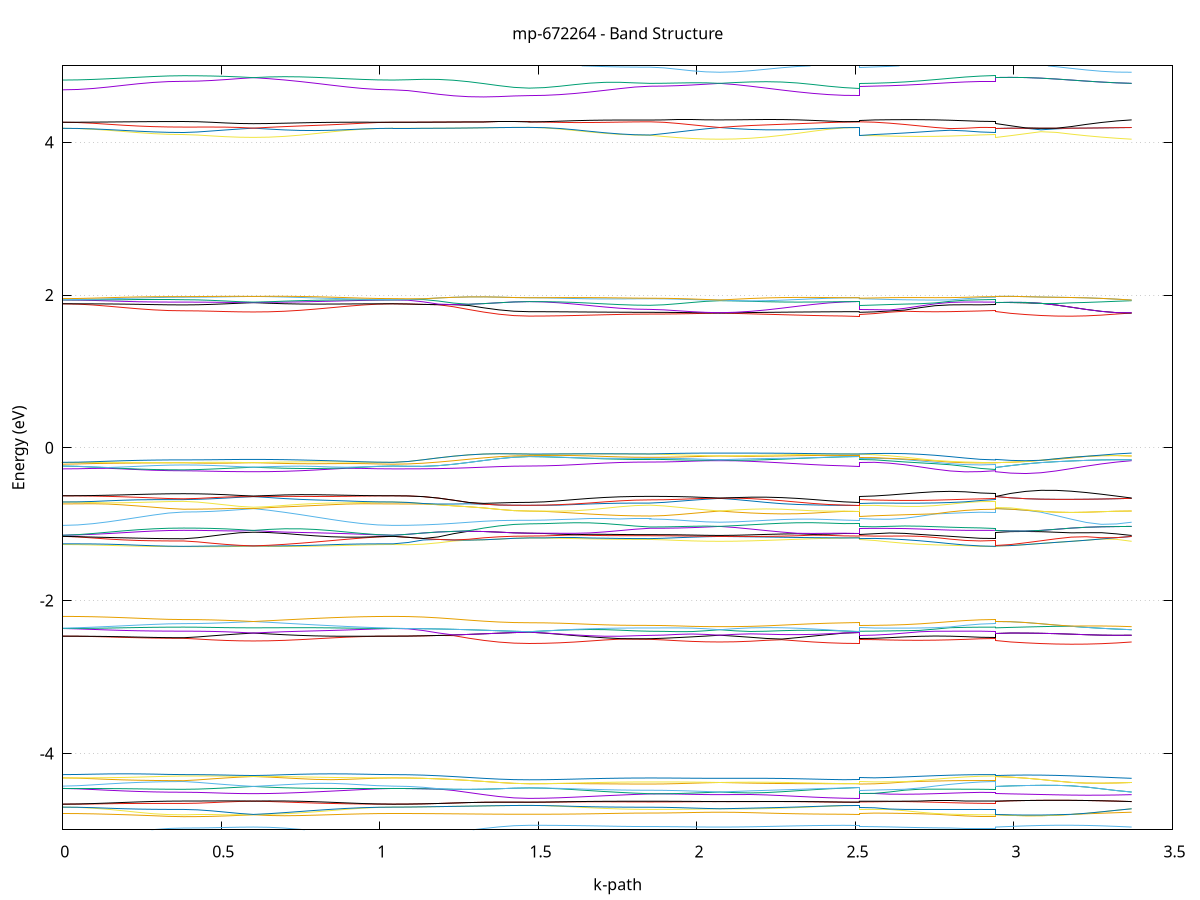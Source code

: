 set title 'mp-672264 - Band Structure'
set xlabel 'k-path'
set ylabel 'Energy (eV)'
set grid y
set yrange [-5:5]
set terminal png size 800,600
set output 'mp-672264_bands_gnuplot.png'
plot '-' using 1:2 with lines notitle, '-' using 1:2 with lines notitle, '-' using 1:2 with lines notitle, '-' using 1:2 with lines notitle, '-' using 1:2 with lines notitle, '-' using 1:2 with lines notitle, '-' using 1:2 with lines notitle, '-' using 1:2 with lines notitle, '-' using 1:2 with lines notitle, '-' using 1:2 with lines notitle, '-' using 1:2 with lines notitle, '-' using 1:2 with lines notitle, '-' using 1:2 with lines notitle, '-' using 1:2 with lines notitle, '-' using 1:2 with lines notitle, '-' using 1:2 with lines notitle, '-' using 1:2 with lines notitle, '-' using 1:2 with lines notitle, '-' using 1:2 with lines notitle, '-' using 1:2 with lines notitle, '-' using 1:2 with lines notitle, '-' using 1:2 with lines notitle, '-' using 1:2 with lines notitle, '-' using 1:2 with lines notitle, '-' using 1:2 with lines notitle, '-' using 1:2 with lines notitle, '-' using 1:2 with lines notitle, '-' using 1:2 with lines notitle, '-' using 1:2 with lines notitle, '-' using 1:2 with lines notitle, '-' using 1:2 with lines notitle, '-' using 1:2 with lines notitle, '-' using 1:2 with lines notitle, '-' using 1:2 with lines notitle, '-' using 1:2 with lines notitle, '-' using 1:2 with lines notitle, '-' using 1:2 with lines notitle, '-' using 1:2 with lines notitle, '-' using 1:2 with lines notitle, '-' using 1:2 with lines notitle, '-' using 1:2 with lines notitle, '-' using 1:2 with lines notitle, '-' using 1:2 with lines notitle, '-' using 1:2 with lines notitle, '-' using 1:2 with lines notitle, '-' using 1:2 with lines notitle, '-' using 1:2 with lines notitle, '-' using 1:2 with lines notitle, '-' using 1:2 with lines notitle, '-' using 1:2 with lines notitle, '-' using 1:2 with lines notitle, '-' using 1:2 with lines notitle, '-' using 1:2 with lines notitle, '-' using 1:2 with lines notitle, '-' using 1:2 with lines notitle, '-' using 1:2 with lines notitle, '-' using 1:2 with lines notitle, '-' using 1:2 with lines notitle, '-' using 1:2 with lines notitle, '-' using 1:2 with lines notitle, '-' using 1:2 with lines notitle, '-' using 1:2 with lines notitle, '-' using 1:2 with lines notitle, '-' using 1:2 with lines notitle, '-' using 1:2 with lines notitle, '-' using 1:2 with lines notitle, '-' using 1:2 with lines notitle, '-' using 1:2 with lines notitle, '-' using 1:2 with lines notitle, '-' using 1:2 with lines notitle, '-' using 1:2 with lines notitle, '-' using 1:2 with lines notitle, '-' using 1:2 with lines notitle, '-' using 1:2 with lines notitle, '-' using 1:2 with lines notitle, '-' using 1:2 with lines notitle, '-' using 1:2 with lines notitle, '-' using 1:2 with lines notitle, '-' using 1:2 with lines notitle, '-' using 1:2 with lines notitle, '-' using 1:2 with lines notitle, '-' using 1:2 with lines notitle, '-' using 1:2 with lines notitle, '-' using 1:2 with lines notitle, '-' using 1:2 with lines notitle, '-' using 1:2 with lines notitle, '-' using 1:2 with lines notitle, '-' using 1:2 with lines notitle, '-' using 1:2 with lines notitle, '-' using 1:2 with lines notitle, '-' using 1:2 with lines notitle, '-' using 1:2 with lines notitle, '-' using 1:2 with lines notitle, '-' using 1:2 with lines notitle, '-' using 1:2 with lines notitle, '-' using 1:2 with lines notitle, '-' using 1:2 with lines notitle, '-' using 1:2 with lines notitle, '-' using 1:2 with lines notitle, '-' using 1:2 with lines notitle, '-' using 1:2 with lines notitle, '-' using 1:2 with lines notitle, '-' using 1:2 with lines notitle, '-' using 1:2 with lines notitle, '-' using 1:2 with lines notitle, '-' using 1:2 with lines notitle, '-' using 1:2 with lines notitle, '-' using 1:2 with lines notitle, '-' using 1:2 with lines notitle, '-' using 1:2 with lines notitle, '-' using 1:2 with lines notitle, '-' using 1:2 with lines notitle, '-' using 1:2 with lines notitle, '-' using 1:2 with lines notitle, '-' using 1:2 with lines notitle, '-' using 1:2 with lines notitle, '-' using 1:2 with lines notitle, '-' using 1:2 with lines notitle, '-' using 1:2 with lines notitle, '-' using 1:2 with lines notitle, '-' using 1:2 with lines notitle, '-' using 1:2 with lines notitle, '-' using 1:2 with lines notitle, '-' using 1:2 with lines notitle, '-' using 1:2 with lines notitle, '-' using 1:2 with lines notitle, '-' using 1:2 with lines notitle, '-' using 1:2 with lines notitle, '-' using 1:2 with lines notitle, '-' using 1:2 with lines notitle, '-' using 1:2 with lines notitle, '-' using 1:2 with lines notitle, '-' using 1:2 with lines notitle, '-' using 1:2 with lines notitle, '-' using 1:2 with lines notitle, '-' using 1:2 with lines notitle, '-' using 1:2 with lines notitle, '-' using 1:2 with lines notitle, '-' using 1:2 with lines notitle, '-' using 1:2 with lines notitle, '-' using 1:2 with lines notitle, '-' using 1:2 with lines notitle, '-' using 1:2 with lines notitle, '-' using 1:2 with lines notitle, '-' using 1:2 with lines notitle, '-' using 1:2 with lines notitle, '-' using 1:2 with lines notitle, '-' using 1:2 with lines notitle, '-' using 1:2 with lines notitle, '-' using 1:2 with lines notitle, '-' using 1:2 with lines notitle, '-' using 1:2 with lines notitle, '-' using 1:2 with lines notitle, '-' using 1:2 with lines notitle, '-' using 1:2 with lines notitle, '-' using 1:2 with lines notitle, '-' using 1:2 with lines notitle, '-' using 1:2 with lines notitle, '-' using 1:2 with lines notitle, '-' using 1:2 with lines notitle, '-' using 1:2 with lines notitle, '-' using 1:2 with lines notitle, '-' using 1:2 with lines notitle, '-' using 1:2 with lines notitle, '-' using 1:2 with lines notitle, '-' using 1:2 with lines notitle, '-' using 1:2 with lines notitle, '-' using 1:2 with lines notitle, '-' using 1:2 with lines notitle, '-' using 1:2 with lines notitle, '-' using 1:2 with lines notitle, '-' using 1:2 with lines notitle, '-' using 1:2 with lines notitle, '-' using 1:2 with lines notitle, '-' using 1:2 with lines notitle, '-' using 1:2 with lines notitle, '-' using 1:2 with lines notitle, '-' using 1:2 with lines notitle, '-' using 1:2 with lines notitle, '-' using 1:2 with lines notitle, '-' using 1:2 with lines notitle, '-' using 1:2 with lines notitle, '-' using 1:2 with lines notitle, '-' using 1:2 with lines notitle, '-' using 1:2 with lines notitle, '-' using 1:2 with lines notitle, '-' using 1:2 with lines notitle, '-' using 1:2 with lines notitle, '-' using 1:2 with lines notitle, '-' using 1:2 with lines notitle, '-' using 1:2 with lines notitle, '-' using 1:2 with lines notitle, '-' using 1:2 with lines notitle, '-' using 1:2 with lines notitle, '-' using 1:2 with lines notitle, '-' using 1:2 with lines notitle, '-' using 1:2 with lines notitle, '-' using 1:2 with lines notitle, '-' using 1:2 with lines notitle, '-' using 1:2 with lines notitle
0.000000 -38.982045
0.047648 -38.982045
0.095297 -38.982045
0.142945 -38.982045
0.190594 -38.982045
0.238242 -38.982045
0.285891 -38.982045
0.333539 -38.982045
0.381188 -38.982045
0.381188 -38.982045
0.425204 -38.982045
0.469219 -38.982045
0.513235 -38.982045
0.557251 -38.982045
0.601267 -38.982045
0.601267 -38.982045
0.650173 -38.982045
0.699080 -38.982045
0.747986 -38.982045
0.796892 -38.982045
0.845799 -38.982045
0.894705 -38.982045
0.943612 -38.982045
0.992518 -38.982045
1.041425 -38.982045
1.041425 -38.982045
1.089142 -38.982045
1.136859 -38.982045
1.184577 -38.982045
1.232294 -38.982045
1.280012 -38.982045
1.327729 -38.982045
1.375447 -38.982045
1.423164 -38.982045
1.470881 -38.982045
1.470881 -38.982045
1.518530 -38.982045
1.566178 -38.982045
1.613827 -38.982045
1.661475 -38.982045
1.709124 -38.982045
1.756772 -38.982045
1.804421 -38.982045
1.852069 -38.982045
1.852069 -38.982045
1.896085 -38.982045
1.940101 -38.982045
1.984117 -38.982045
2.028132 -38.982045
2.072148 -38.982045
2.072148 -38.982045
2.121055 -38.982045
2.169961 -38.982045
2.218867 -38.982045
2.267774 -38.982045
2.316680 -38.982045
2.365587 -38.982045
2.414493 -38.982045
2.463400 -38.982045
2.512306 -38.982045
2.512306 -38.982045
2.560023 -38.982045
2.607741 -38.982045
2.655458 -38.982045
2.703176 -38.982045
2.750893 -38.982045
2.798611 -38.982045
2.846328 -38.982045
2.894045 -38.982045
2.941763 -38.982045
2.941763 -38.982045
2.989480 -38.982045
3.037198 -38.982045
3.084915 -38.982045
3.132633 -38.982045
3.180350 -38.982045
3.228067 -38.982045
3.275785 -38.982045
3.323502 -38.982045
3.371220 -38.982045
e
0.000000 -38.982045
0.047648 -38.982045
0.095297 -38.982045
0.142945 -38.982045
0.190594 -38.982045
0.238242 -38.982045
0.285891 -38.982045
0.333539 -38.982045
0.381188 -38.982045
0.381188 -38.982045
0.425204 -38.982045
0.469219 -38.982045
0.513235 -38.982045
0.557251 -38.982045
0.601267 -38.982045
0.601267 -38.982045
0.650173 -38.982045
0.699080 -38.982045
0.747986 -38.982045
0.796892 -38.982045
0.845799 -38.982045
0.894705 -38.982045
0.943612 -38.982045
0.992518 -38.982045
1.041425 -38.982045
1.041425 -38.982045
1.089142 -38.982045
1.136859 -38.982045
1.184577 -38.982045
1.232294 -38.982045
1.280012 -38.982045
1.327729 -38.982045
1.375447 -38.982045
1.423164 -38.982045
1.470881 -38.982045
1.470881 -38.982045
1.518530 -38.982045
1.566178 -38.982045
1.613827 -38.982045
1.661475 -38.982045
1.709124 -38.982045
1.756772 -38.982045
1.804421 -38.982045
1.852069 -38.982045
1.852069 -38.982045
1.896085 -38.982045
1.940101 -38.982045
1.984117 -38.982045
2.028132 -38.982045
2.072148 -38.982045
2.072148 -38.982045
2.121055 -38.982045
2.169961 -38.982045
2.218867 -38.982045
2.267774 -38.982045
2.316680 -38.982045
2.365587 -38.982045
2.414493 -38.982045
2.463400 -38.982045
2.512306 -38.982045
2.512306 -38.982045
2.560023 -38.982045
2.607741 -38.982045
2.655458 -38.982045
2.703176 -38.982045
2.750893 -38.982045
2.798611 -38.982045
2.846328 -38.982045
2.894045 -38.982045
2.941763 -38.982045
2.941763 -38.982045
2.989480 -38.982045
3.037198 -38.982045
3.084915 -38.982045
3.132633 -38.982045
3.180350 -38.982045
3.228067 -38.982045
3.275785 -38.982045
3.323502 -38.982045
3.371220 -38.982045
e
0.000000 -38.981945
0.047648 -38.981945
0.095297 -38.981945
0.142945 -38.981945
0.190594 -38.981945
0.238242 -38.981945
0.285891 -38.982045
0.333539 -38.982045
0.381188 -38.982045
0.381188 -38.982045
0.425204 -38.982045
0.469219 -38.982045
0.513235 -38.982045
0.557251 -38.982045
0.601267 -38.982045
0.601267 -38.982045
0.650173 -38.982045
0.699080 -38.982045
0.747986 -38.982045
0.796892 -38.981945
0.845799 -38.981945
0.894705 -38.981945
0.943612 -38.981945
0.992518 -38.981945
1.041425 -38.981945
1.041425 -38.981945
1.089142 -38.981945
1.136859 -38.981945
1.184577 -38.981945
1.232294 -38.981945
1.280012 -38.981945
1.327729 -38.981945
1.375447 -38.981945
1.423164 -38.981945
1.470881 -38.981945
1.470881 -38.981945
1.518530 -38.981945
1.566178 -38.981945
1.613827 -38.981945
1.661475 -38.981945
1.709124 -38.982045
1.756772 -38.982045
1.804421 -38.982045
1.852069 -38.982045
1.852069 -38.982045
1.896085 -38.982045
1.940101 -38.982045
1.984117 -38.982045
2.028132 -38.982045
2.072148 -38.982045
2.072148 -38.982045
2.121055 -38.982045
2.169961 -38.982045
2.218867 -38.982045
2.267774 -38.981945
2.316680 -38.981945
2.365587 -38.981945
2.414493 -38.981945
2.463400 -38.981945
2.512306 -38.981945
2.512306 -38.982045
2.560023 -38.982045
2.607741 -38.982045
2.655458 -38.982045
2.703176 -38.982045
2.750893 -38.982045
2.798611 -38.982045
2.846328 -38.982045
2.894045 -38.982045
2.941763 -38.982045
2.941763 -38.982045
2.989480 -38.982045
3.037198 -38.982045
3.084915 -38.982045
3.132633 -38.982045
3.180350 -38.982045
3.228067 -38.982045
3.275785 -38.982045
3.323502 -38.982045
3.371220 -38.982045
e
0.000000 -38.981945
0.047648 -38.981945
0.095297 -38.981945
0.142945 -38.981945
0.190594 -38.981945
0.238242 -38.981945
0.285891 -38.981945
0.333539 -38.981945
0.381188 -38.981945
0.381188 -38.981945
0.425204 -38.981945
0.469219 -38.981945
0.513235 -38.981945
0.557251 -38.981945
0.601267 -38.981945
0.601267 -38.981945
0.650173 -38.981945
0.699080 -38.981945
0.747986 -38.981945
0.796892 -38.981945
0.845799 -38.981945
0.894705 -38.981945
0.943612 -38.981945
0.992518 -38.981945
1.041425 -38.981945
1.041425 -38.981945
1.089142 -38.981945
1.136859 -38.981945
1.184577 -38.981945
1.232294 -38.981945
1.280012 -38.981945
1.327729 -38.981945
1.375447 -38.981945
1.423164 -38.981945
1.470881 -38.981945
1.470881 -38.981945
1.518530 -38.981945
1.566178 -38.981945
1.613827 -38.981945
1.661475 -38.981945
1.709124 -38.981945
1.756772 -38.981945
1.804421 -38.981945
1.852069 -38.981945
1.852069 -38.981945
1.896085 -38.981945
1.940101 -38.981945
1.984117 -38.981945
2.028132 -38.981945
2.072148 -38.981945
2.072148 -38.981945
2.121055 -38.981945
2.169961 -38.981945
2.218867 -38.981945
2.267774 -38.981945
2.316680 -38.981945
2.365587 -38.981945
2.414493 -38.981945
2.463400 -38.981945
2.512306 -38.981945
2.512306 -38.981945
2.560023 -38.981945
2.607741 -38.981945
2.655458 -38.981945
2.703176 -38.981945
2.750893 -38.981945
2.798611 -38.981945
2.846328 -38.981945
2.894045 -38.981945
2.941763 -38.981945
2.941763 -38.981945
2.989480 -38.981945
3.037198 -38.981945
3.084915 -38.981945
3.132633 -38.981945
3.180350 -38.981945
3.228067 -38.981945
3.275785 -38.981945
3.323502 -38.981945
3.371220 -38.981945
e
0.000000 -38.949945
0.047648 -38.949945
0.095297 -38.949945
0.142945 -38.949945
0.190594 -38.949945
0.238242 -38.949945
0.285891 -38.949945
0.333539 -38.949945
0.381188 -38.949945
0.381188 -38.949945
0.425204 -38.949945
0.469219 -38.949945
0.513235 -38.949945
0.557251 -38.949945
0.601267 -38.949945
0.601267 -38.949945
0.650173 -38.949945
0.699080 -38.949945
0.747986 -38.949945
0.796892 -38.949945
0.845799 -38.949945
0.894705 -38.949945
0.943612 -38.949945
0.992518 -38.949945
1.041425 -38.949945
1.041425 -38.949945
1.089142 -38.949945
1.136859 -38.949945
1.184577 -38.949945
1.232294 -38.949945
1.280012 -38.949945
1.327729 -38.949945
1.375447 -38.949945
1.423164 -38.949945
1.470881 -38.949945
1.470881 -38.949945
1.518530 -38.949945
1.566178 -38.949945
1.613827 -38.949945
1.661475 -38.949945
1.709124 -38.949945
1.756772 -38.949945
1.804421 -38.949945
1.852069 -38.949945
1.852069 -38.949945
1.896085 -38.949945
1.940101 -38.949945
1.984117 -38.949945
2.028132 -38.949945
2.072148 -38.949945
2.072148 -38.949945
2.121055 -38.949945
2.169961 -38.949945
2.218867 -38.949945
2.267774 -38.949945
2.316680 -38.949945
2.365587 -38.949945
2.414493 -38.949945
2.463400 -38.949945
2.512306 -38.949945
2.512306 -38.949945
2.560023 -38.949945
2.607741 -38.949945
2.655458 -38.949945
2.703176 -38.949945
2.750893 -38.949945
2.798611 -38.949945
2.846328 -38.949945
2.894045 -38.949945
2.941763 -38.949945
2.941763 -38.949945
2.989480 -38.949945
3.037198 -38.949945
3.084915 -38.949945
3.132633 -38.949945
3.180350 -38.949945
3.228067 -38.949945
3.275785 -38.949945
3.323502 -38.949945
3.371220 -38.949945
e
0.000000 -38.949945
0.047648 -38.949945
0.095297 -38.949945
0.142945 -38.949945
0.190594 -38.949945
0.238242 -38.949945
0.285891 -38.949945
0.333539 -38.949945
0.381188 -38.949945
0.381188 -38.949945
0.425204 -38.949945
0.469219 -38.949945
0.513235 -38.949945
0.557251 -38.949945
0.601267 -38.949945
0.601267 -38.949945
0.650173 -38.949945
0.699080 -38.949945
0.747986 -38.949945
0.796892 -38.949945
0.845799 -38.949945
0.894705 -38.949945
0.943612 -38.949945
0.992518 -38.949945
1.041425 -38.949945
1.041425 -38.949945
1.089142 -38.949945
1.136859 -38.949945
1.184577 -38.949945
1.232294 -38.949945
1.280012 -38.949945
1.327729 -38.949945
1.375447 -38.949945
1.423164 -38.949945
1.470881 -38.949945
1.470881 -38.949945
1.518530 -38.949945
1.566178 -38.949945
1.613827 -38.949945
1.661475 -38.949945
1.709124 -38.949945
1.756772 -38.949945
1.804421 -38.949945
1.852069 -38.949945
1.852069 -38.949945
1.896085 -38.949945
1.940101 -38.949945
1.984117 -38.949945
2.028132 -38.949945
2.072148 -38.949945
2.072148 -38.949945
2.121055 -38.949945
2.169961 -38.949945
2.218867 -38.949945
2.267774 -38.949945
2.316680 -38.949945
2.365587 -38.949945
2.414493 -38.949945
2.463400 -38.949945
2.512306 -38.949945
2.512306 -38.949945
2.560023 -38.949945
2.607741 -38.949945
2.655458 -38.949945
2.703176 -38.949945
2.750893 -38.949945
2.798611 -38.949945
2.846328 -38.949945
2.894045 -38.949945
2.941763 -38.949945
2.941763 -38.949945
2.989480 -38.949945
3.037198 -38.949945
3.084915 -38.949945
3.132633 -38.949945
3.180350 -38.949945
3.228067 -38.949945
3.275785 -38.949945
3.323502 -38.949945
3.371220 -38.949945
e
0.000000 -22.666645
0.047648 -22.666045
0.095297 -22.664545
0.142945 -22.661945
0.190594 -22.658545
0.238242 -22.654445
0.285891 -22.649745
0.333539 -22.644745
0.381188 -22.641245
0.381188 -22.641245
0.425204 -22.640945
0.469219 -22.640245
0.513235 -22.639045
0.557251 -22.637645
0.601267 -22.636745
0.601267 -22.636745
0.650173 -22.638945
0.699080 -22.643745
0.747986 -22.648945
0.796892 -22.653845
0.845799 -22.658145
0.894705 -22.661745
0.943612 -22.664445
0.992518 -22.666045
1.041425 -22.666645
1.041425 -22.666645
1.089142 -22.666345
1.136859 -22.665445
1.184577 -22.664245
1.232294 -22.662645
1.280012 -22.660945
1.327729 -22.659245
1.375447 -22.657845
1.423164 -22.656845
1.470881 -22.656545
1.470881 -22.656545
1.518530 -22.656045
1.566178 -22.654745
1.613827 -22.652545
1.661475 -22.649745
1.709124 -22.646245
1.756772 -22.642345
1.804421 -22.638545
1.852069 -22.636345
1.852069 -22.636345
1.896085 -22.636145
1.940101 -22.635545
1.984117 -22.634645
2.028132 -22.633645
2.072148 -22.633045
2.072148 -22.633045
2.121055 -22.634245
2.169961 -22.637545
2.218867 -22.641645
2.267774 -22.645745
2.316680 -22.649345
2.365587 -22.652345
2.414493 -22.654645
2.463400 -22.656045
2.512306 -22.656545
2.512306 -22.636345
2.560023 -22.636545
2.607741 -22.636945
2.655458 -22.637645
2.703176 -22.638445
2.750893 -22.639245
2.798611 -22.640045
2.846328 -22.640645
2.894045 -22.641045
2.941763 -22.641245
2.941763 -22.636745
2.989480 -22.636745
3.037198 -22.636445
3.084915 -22.636045
3.132633 -22.635445
3.180350 -22.634745
3.228067 -22.634145
3.275785 -22.633645
3.323502 -22.633245
3.371220 -22.633045
e
0.000000 -22.612845
0.047648 -22.613145
0.095297 -22.614445
0.142945 -22.616545
0.190594 -22.619645
0.238242 -22.623545
0.285891 -22.628145
0.333539 -22.633045
0.381188 -22.636545
0.381188 -22.636545
0.425204 -22.636245
0.469219 -22.635245
0.513235 -22.633645
0.557251 -22.631545
0.601267 -22.629045
0.601267 -22.629045
0.650173 -22.629645
0.699080 -22.627545
0.747986 -22.624645
0.796892 -22.621645
0.845799 -22.618845
0.894705 -22.616345
0.943612 -22.614345
0.992518 -22.613145
1.041425 -22.612845
1.041425 -22.612845
1.089142 -22.612845
1.136859 -22.612645
1.184577 -22.612445
1.232294 -22.612245
1.280012 -22.611945
1.327729 -22.611645
1.375447 -22.611445
1.423164 -22.611345
1.470881 -22.611345
1.470881 -22.611345
1.518530 -22.611545
1.566178 -22.612445
1.613827 -22.614145
1.661475 -22.616545
1.709124 -22.619545
1.756772 -22.623145
1.804421 -22.626745
1.852069 -22.628845
1.852069 -22.628845
1.896085 -22.628645
1.940101 -22.627745
1.984117 -22.626445
2.028132 -22.624745
2.072148 -22.622745
2.072148 -22.622745
2.121055 -22.623745
2.169961 -22.622645
2.218867 -22.620545
2.267774 -22.618145
2.316680 -22.615945
2.365587 -22.613945
2.414493 -22.612445
2.463400 -22.611445
2.512306 -22.611345
2.512306 -22.628845
2.560023 -22.629145
2.607741 -22.629845
2.655458 -22.630845
2.703176 -22.632145
2.750893 -22.633445
2.798611 -22.634645
2.846328 -22.635645
2.894045 -22.636345
2.941763 -22.636545
2.941763 -22.629045
2.989480 -22.628845
3.037198 -22.628245
3.084915 -22.627445
3.132633 -22.626345
3.180350 -22.625245
3.228067 -22.624245
3.275785 -22.623345
3.323502 -22.622845
3.371220 -22.622745
e
0.000000 -22.612645
0.047648 -22.612845
0.095297 -22.613045
0.142945 -22.613245
0.190594 -22.613645
0.238242 -22.613945
0.285891 -22.614145
0.333539 -22.614345
0.381188 -22.614345
0.381188 -22.614345
0.425204 -22.615345
0.469219 -22.617845
0.513235 -22.621345
0.557251 -22.625445
0.601267 -22.628945
0.601267 -22.628945
0.650173 -22.625945
0.699080 -22.622745
0.747986 -22.619645
0.796892 -22.617045
0.845799 -22.615045
0.894705 -22.613845
0.943612 -22.613245
0.992518 -22.612945
1.041425 -22.612645
1.041425 -22.612645
1.089142 -22.612645
1.136859 -22.612545
1.184577 -22.612245
1.232294 -22.612045
1.280012 -22.611745
1.327729 -22.611445
1.375447 -22.611245
1.423164 -22.611145
1.470881 -22.611145
1.470881 -22.611145
1.518530 -22.611245
1.566178 -22.611245
1.613827 -22.611245
1.661475 -22.611345
1.709124 -22.611445
1.756772 -22.611445
1.804421 -22.611445
1.852069 -22.611545
1.852069 -22.611545
1.896085 -22.612145
1.940101 -22.614145
1.984117 -22.616845
2.028132 -22.619945
2.072148 -22.622645
2.072148 -22.622645
2.121055 -22.620245
2.169961 -22.617745
2.218867 -22.615445
2.267774 -22.613645
2.316680 -22.612345
2.365587 -22.611645
2.414493 -22.611445
2.463400 -22.611345
2.512306 -22.611145
2.512306 -22.611545
2.560023 -22.611645
2.607741 -22.611845
2.655458 -22.612245
2.703176 -22.612745
2.750893 -22.613245
2.798611 -22.613645
2.846328 -22.614045
2.894045 -22.614345
2.941763 -22.614345
2.941763 -22.628945
2.989480 -22.628745
3.037198 -22.628145
3.084915 -22.627245
3.132633 -22.626245
3.180350 -22.625145
3.228067 -22.624045
3.275785 -22.623245
3.323502 -22.622745
3.371220 -22.622645
e
0.000000 -22.580345
0.047648 -22.581945
0.095297 -22.584145
0.142945 -22.586245
0.190594 -22.588045
0.238242 -22.589345
0.285891 -22.590345
0.333539 -22.590845
0.381188 -22.591045
0.381188 -22.591045
0.425204 -22.590545
0.469219 -22.589245
0.513235 -22.587645
0.557251 -22.585945
0.601267 -22.584445
0.601267 -22.584445
0.650173 -22.585845
0.699080 -22.587245
0.747986 -22.588045
0.796892 -22.588245
0.845799 -22.587545
0.894705 -22.586145
0.943612 -22.584145
0.992518 -22.581945
1.041425 -22.580345
1.041425 -22.580345
1.089142 -22.580345
1.136859 -22.580245
1.184577 -22.580145
1.232294 -22.579945
1.280012 -22.579845
1.327729 -22.580145
1.375447 -22.580545
1.423164 -22.580745
1.470881 -22.580845
1.470881 -22.580845
1.518530 -22.582145
1.566178 -22.584045
1.613827 -22.585845
1.661475 -22.587445
1.709124 -22.588645
1.756772 -22.589545
1.804421 -22.590145
1.852069 -22.590345
1.852069 -22.590345
1.896085 -22.589945
1.940101 -22.588945
1.984117 -22.587645
2.028132 -22.586245
2.072148 -22.584945
2.072148 -22.584945
2.121055 -22.586145
2.169961 -22.587245
2.218867 -22.587845
2.267774 -22.587845
2.316680 -22.587145
2.365587 -22.585845
2.414493 -22.584145
2.463400 -22.582145
2.512306 -22.580845
2.512306 -22.590345
2.560023 -22.590345
2.607741 -22.590345
2.655458 -22.590445
2.703176 -22.590545
2.750893 -22.590645
2.798611 -22.590745
2.846328 -22.590945
2.894045 -22.590945
2.941763 -22.591045
2.941763 -22.584445
2.989480 -22.584745
3.037198 -22.584945
3.084915 -22.585145
3.132633 -22.585245
3.180350 -22.585345
3.228067 -22.585345
3.275785 -22.585345
3.323502 -22.585145
3.371220 -22.584945
e
0.000000 -22.580245
0.047648 -22.580245
0.095297 -22.580145
0.142945 -22.580045
0.190594 -22.579845
0.238242 -22.579745
0.285891 -22.579645
0.333539 -22.579545
0.381188 -22.579445
0.381188 -22.579445
0.425204 -22.579745
0.469219 -22.580545
0.513235 -22.581645
0.557251 -22.582945
0.601267 -22.584345
0.601267 -22.584345
0.650173 -22.583045
0.699080 -22.581845
0.747986 -22.581045
0.796892 -22.580545
0.845799 -22.580245
0.894705 -22.580245
0.943612 -22.580245
0.992518 -22.580345
1.041425 -22.580245
1.041425 -22.580245
1.089142 -22.580145
1.136859 -22.580045
1.184577 -22.579945
1.232294 -22.579745
1.280012 -22.579745
1.327729 -22.579545
1.375447 -22.579445
1.423164 -22.579345
1.470881 -22.579345
1.470881 -22.579345
1.518530 -22.579345
1.566178 -22.579445
1.613827 -22.579545
1.661475 -22.579745
1.709124 -22.579945
1.756772 -22.580145
1.804421 -22.580245
1.852069 -22.580245
1.852069 -22.580245
1.896085 -22.580545
1.940101 -22.581245
1.984117 -22.582245
2.028132 -22.583545
2.072148 -22.584845
2.072148 -22.584845
2.121055 -22.583545
2.169961 -22.582445
2.218867 -22.581445
2.267774 -22.580645
2.316680 -22.580145
2.365587 -22.579745
2.414493 -22.579545
2.463400 -22.579345
2.512306 -22.579345
2.512306 -22.580245
2.560023 -22.580245
2.607741 -22.580245
2.655458 -22.580145
2.703176 -22.579945
2.750893 -22.579845
2.798611 -22.579745
2.846328 -22.579645
2.894045 -22.579545
2.941763 -22.579445
2.941763 -22.584345
2.989480 -22.584545
3.037198 -22.584745
3.084915 -22.584945
3.132633 -22.585145
3.180350 -22.585245
3.228067 -22.585245
3.275785 -22.585145
3.323502 -22.585045
3.371220 -22.584845
e
0.000000 -22.578645
0.047648 -22.577045
0.095297 -22.575045
0.142945 -22.573345
0.190594 -22.571845
0.238242 -22.570645
0.285891 -22.569745
0.333539 -22.569245
0.381188 -22.569045
0.381188 -22.569045
0.425204 -22.569045
0.469219 -22.568845
0.513235 -22.568545
0.557251 -22.568345
0.601267 -22.568245
0.601267 -22.568245
0.650173 -22.568345
0.699080 -22.568745
0.747986 -22.569345
0.796892 -22.570345
0.845799 -22.571545
0.894705 -22.573145
0.943612 -22.574945
0.992518 -22.576945
1.041425 -22.578645
1.041425 -22.578645
1.089142 -22.578645
1.136859 -22.578845
1.184577 -22.579045
1.232294 -22.579445
1.280012 -22.579545
1.327729 -22.579345
1.375447 -22.579245
1.423164 -22.579145
1.470881 -22.579145
1.470881 -22.579145
1.518530 -22.577945
1.566178 -22.576345
1.613827 -22.574845
1.661475 -22.573545
1.709124 -22.572545
1.756772 -22.571745
1.804421 -22.571345
1.852069 -22.571145
1.852069 -22.571145
1.896085 -22.571045
1.940101 -22.570845
1.984117 -22.570545
2.028132 -22.570345
2.072148 -22.570245
2.072148 -22.570245
2.121055 -22.570345
2.169961 -22.570745
2.218867 -22.571345
2.267774 -22.572145
2.316680 -22.573345
2.365587 -22.574645
2.414493 -22.576245
2.463400 -22.577945
2.512306 -22.579145
2.512306 -22.571145
2.560023 -22.571145
2.607741 -22.570845
2.655458 -22.570545
2.703176 -22.570145
2.750893 -22.569845
2.798611 -22.569545
2.846328 -22.569345
2.894045 -22.569145
2.941763 -22.569045
2.941763 -22.568245
2.989480 -22.568045
3.037198 -22.567945
3.084915 -22.568045
3.132633 -22.568245
3.180350 -22.568545
3.228067 -22.568945
3.275785 -22.569445
3.323502 -22.569845
3.371220 -22.570245
e
0.000000 -22.376245
0.047648 -22.376345
0.095297 -22.376445
0.142945 -22.376645
0.190594 -22.376845
0.238242 -22.377045
0.285891 -22.377245
0.333539 -22.377145
0.381188 -22.377145
0.381188 -22.377145
0.425204 -22.377145
0.469219 -22.377145
0.513235 -22.377145
0.557251 -22.377145
0.601267 -22.376945
0.601267 -22.376945
0.650173 -22.377145
0.699080 -22.377245
0.747986 -22.377245
0.796892 -22.377145
0.845799 -22.376945
0.894705 -22.376645
0.943612 -22.376445
0.992518 -22.376345
1.041425 -22.376245
1.041425 -22.376245
1.089142 -22.377445
1.136859 -22.380145
1.184577 -22.383245
1.232294 -22.386245
1.280012 -22.389145
1.327729 -22.391645
1.375447 -22.393545
1.423164 -22.394645
1.470881 -22.395145
1.470881 -22.395145
1.518530 -22.394945
1.566178 -22.394545
1.613827 -22.393945
1.661475 -22.392945
1.709124 -22.391745
1.756772 -22.390445
1.804421 -22.389145
1.852069 -22.388645
1.852069 -22.388645
1.896085 -22.388345
1.940101 -22.387745
1.984117 -22.386545
2.028132 -22.384945
2.072148 -22.383045
2.072148 -22.383045
2.121055 -22.385445
2.169961 -22.387645
2.218867 -22.389745
2.267774 -22.391445
2.316680 -22.392845
2.365587 -22.393845
2.414493 -22.394545
2.463400 -22.394945
2.512306 -22.395145
2.512306 -22.388645
2.560023 -22.388345
2.607741 -22.387545
2.655458 -22.386245
2.703176 -22.384645
2.750893 -22.382945
2.798611 -22.381045
2.846328 -22.379345
2.894045 -22.377945
2.941763 -22.377145
2.941763 -22.376945
2.989480 -22.376945
3.037198 -22.377245
3.084915 -22.377945
3.132633 -22.378845
3.180350 -22.379945
3.228067 -22.380945
3.275785 -22.381945
3.323502 -22.382645
3.371220 -22.383045
e
0.000000 -22.368645
0.047648 -22.368845
0.095297 -22.369645
0.142945 -22.370845
0.190594 -22.372145
0.238242 -22.373445
0.285891 -22.374645
0.333539 -22.375445
0.381188 -22.375745
0.381188 -22.375745
0.425204 -22.375845
0.469219 -22.376045
0.513235 -22.376245
0.557251 -22.376645
0.601267 -22.376845
0.601267 -22.376845
0.650173 -22.376545
0.699080 -22.375845
0.747986 -22.374845
0.796892 -22.373645
0.845799 -22.372345
0.894705 -22.370945
0.943612 -22.369745
0.992518 -22.368845
1.041425 -22.368645
1.041425 -22.368645
1.089142 -22.367645
1.136859 -22.365745
1.184577 -22.363745
1.232294 -22.362045
1.280012 -22.360745
1.327729 -22.359645
1.375447 -22.358945
1.423164 -22.358545
1.470881 -22.358345
1.470881 -22.358345
1.518530 -22.359045
1.566178 -22.360745
1.613827 -22.363345
1.661475 -22.366445
1.709124 -22.369745
1.756772 -22.372745
1.804421 -22.375145
1.852069 -22.376045
1.852069 -22.376045
1.896085 -22.376345
1.940101 -22.377345
1.984117 -22.378945
2.028132 -22.380845
2.072148 -22.382945
2.072148 -22.382945
2.121055 -22.380345
2.169961 -22.377245
2.218867 -22.373945
2.267774 -22.370445
2.316680 -22.366945
2.365587 -22.363645
2.414493 -22.360945
2.463400 -22.359045
2.512306 -22.358345
2.512306 -22.376045
2.560023 -22.375945
2.607741 -22.375745
2.655458 -22.375445
2.703176 -22.375045
2.750893 -22.374845
2.798611 -22.374745
2.846328 -22.374945
2.894045 -22.375345
2.941763 -22.375745
2.941763 -22.376845
2.989480 -22.376845
3.037198 -22.377245
3.084915 -22.377945
3.132633 -22.378845
3.180350 -22.379945
3.228067 -22.380945
3.275785 -22.381845
3.323502 -22.382545
3.371220 -22.382945
e
0.000000 -22.311145
0.047648 -22.311045
0.095297 -22.311045
0.142945 -22.310845
0.190594 -22.310745
0.238242 -22.310645
0.285891 -22.310445
0.333539 -22.310345
0.381188 -22.310345
0.381188 -22.310345
0.425204 -22.310345
0.469219 -22.310245
0.513235 -22.310145
0.557251 -22.310145
0.601267 -22.310045
0.601267 -22.310045
0.650173 -22.310145
0.699080 -22.310245
0.747986 -22.310345
0.796892 -22.310445
0.845799 -22.310645
0.894705 -22.310845
0.943612 -22.310945
0.992518 -22.311045
1.041425 -22.311145
1.041425 -22.311145
1.089142 -22.311045
1.136859 -22.311045
1.184577 -22.310945
1.232294 -22.310845
1.280012 -22.310845
1.327729 -22.310645
1.375447 -22.310545
1.423164 -22.310545
1.470881 -22.310445
1.470881 -22.310445
1.518530 -22.310445
1.566178 -22.310345
1.613827 -22.310145
1.661475 -22.309845
1.709124 -22.309645
1.756772 -22.309445
1.804421 -22.309245
1.852069 -22.309245
1.852069 -22.309245
1.896085 -22.309045
1.940101 -22.308745
1.984117 -22.308445
2.028132 -22.308145
2.072148 -22.308045
2.072148 -22.308045
2.121055 -22.308145
2.169961 -22.308445
2.218867 -22.308845
2.267774 -22.309245
2.316680 -22.309645
2.365587 -22.309945
2.414493 -22.310245
2.463400 -22.310345
2.512306 -22.310445
2.512306 -22.309245
2.560023 -22.309245
2.607741 -22.309445
2.655458 -22.309545
2.703176 -22.309745
2.750893 -22.309945
2.798611 -22.310145
2.846328 -22.310245
2.894045 -22.310345
2.941763 -22.310345
2.941763 -22.310045
2.989480 -22.310745
3.037198 -22.311145
3.084915 -22.311445
3.132633 -22.311445
3.180350 -22.311145
3.228067 -22.310645
3.275785 -22.309845
3.323502 -22.308945
3.371220 -22.308045
e
0.000000 -22.310945
0.047648 -22.310545
0.095297 -22.309445
0.142945 -22.307745
0.190594 -22.305645
0.238242 -22.303545
0.285891 -22.301545
0.333539 -22.300045
0.381188 -22.299445
0.381188 -22.299445
0.425204 -22.299245
0.469219 -22.298645
0.513235 -22.297745
0.557251 -22.296545
0.601267 -22.295145
0.601267 -22.295145
0.650173 -22.296845
0.699080 -22.298845
0.747986 -22.300945
0.796892 -22.303145
0.845799 -22.305445
0.894705 -22.307645
0.943612 -22.309445
0.992518 -22.310545
1.041425 -22.310945
1.041425 -22.310945
1.089142 -22.310945
1.136859 -22.310845
1.184577 -22.310845
1.232294 -22.310745
1.280012 -22.310645
1.327729 -22.310445
1.375447 -22.310445
1.423164 -22.310345
1.470881 -22.310345
1.470881 -22.310345
1.518530 -22.309845
1.566178 -22.308645
1.613827 -22.306745
1.661475 -22.304645
1.709124 -22.302445
1.756772 -22.300445
1.804421 -22.299045
1.852069 -22.298445
1.852069 -22.298445
1.896085 -22.298345
1.940101 -22.297945
1.984117 -22.297445
2.028132 -22.296645
2.072148 -22.295645
2.072148 -22.295645
2.121055 -22.296945
2.169961 -22.298445
2.218867 -22.300245
2.267774 -22.302345
2.316680 -22.304545
2.365587 -22.306645
2.414493 -22.308545
2.463400 -22.309945
2.512306 -22.310345
2.512306 -22.298445
2.560023 -22.298445
2.607741 -22.298445
2.655458 -22.298545
2.703176 -22.298645
2.750893 -22.298945
2.798611 -22.299145
2.846328 -22.299345
2.894045 -22.299445
2.941763 -22.299445
2.941763 -22.295145
2.989480 -22.295145
3.037198 -22.295245
3.084915 -22.295345
3.132633 -22.295445
3.180350 -22.295545
3.228067 -22.295545
3.275785 -22.295645
3.323502 -22.295645
3.371220 -22.295645
e
0.000000 -22.286045
0.047648 -22.286045
0.095297 -22.286345
0.142945 -22.286845
0.190594 -22.287645
0.238242 -22.288545
0.285891 -22.289445
0.333539 -22.290345
0.381188 -22.290645
0.381188 -22.290645
0.425204 -22.290845
0.469219 -22.291545
0.513235 -22.292445
0.557251 -22.293645
0.601267 -22.295045
0.601267 -22.295045
0.650173 -22.293445
0.699080 -22.291745
0.747986 -22.290245
0.796892 -22.288945
0.845799 -22.287845
0.894705 -22.287045
0.943612 -22.286445
0.992518 -22.286145
1.041425 -22.286045
1.041425 -22.286045
1.089142 -22.286145
1.136859 -22.286445
1.184577 -22.286945
1.232294 -22.287545
1.280012 -22.288145
1.327729 -22.288745
1.375447 -22.289245
1.423164 -22.289645
1.470881 -22.289745
1.470881 -22.289745
1.518530 -22.289745
1.566178 -22.289745
1.613827 -22.290045
1.661475 -22.290445
1.709124 -22.290945
1.756772 -22.291645
1.804421 -22.292245
1.852069 -22.292545
1.852069 -22.292545
1.896085 -22.292645
1.940101 -22.293145
1.984117 -22.293745
2.028132 -22.294645
2.072148 -22.295645
2.072148 -22.295645
2.121055 -22.294345
2.169961 -22.293145
2.218867 -22.292145
2.267774 -22.291245
2.316680 -22.290545
2.365587 -22.290145
2.414493 -22.289845
2.463400 -22.289745
2.512306 -22.289745
2.512306 -22.292545
2.560023 -22.292545
2.607741 -22.292445
2.655458 -22.292345
2.703176 -22.292045
2.750893 -22.291645
2.798611 -22.291245
2.846328 -22.290945
2.894045 -22.290745
2.941763 -22.290645
2.941763 -22.295045
2.989480 -22.295145
3.037198 -22.295245
3.084915 -22.295345
3.132633 -22.295345
3.180350 -22.295445
3.228067 -22.295545
3.275785 -22.295545
3.323502 -22.295645
3.371220 -22.295645
e
0.000000 -22.285945
0.047648 -22.286045
0.095297 -22.285845
0.142945 -22.285645
0.190594 -22.285345
0.238242 -22.285145
0.285891 -22.284945
0.333539 -22.284745
0.381188 -22.284745
0.381188 -22.284745
0.425204 -22.284645
0.469219 -22.284445
0.513235 -22.284245
0.557251 -22.284045
0.601267 -22.283945
0.601267 -22.283945
0.650173 -22.284045
0.699080 -22.284245
0.747986 -22.284545
0.796892 -22.284845
0.845799 -22.285245
0.894705 -22.285545
0.943612 -22.285845
0.992518 -22.285945
1.041425 -22.285945
1.041425 -22.285945
1.089142 -22.286045
1.136859 -22.286345
1.184577 -22.286745
1.232294 -22.287345
1.280012 -22.288045
1.327729 -22.288645
1.375447 -22.289145
1.423164 -22.289445
1.470881 -22.289645
1.470881 -22.289645
1.518530 -22.289645
1.566178 -22.289645
1.613827 -22.289445
1.661475 -22.289245
1.709124 -22.289145
1.756772 -22.288945
1.804421 -22.288845
1.852069 -22.288845
1.852069 -22.288845
1.896085 -22.288745
1.940101 -22.288645
1.984117 -22.288445
2.028132 -22.288345
2.072148 -22.288245
2.072148 -22.288245
2.121055 -22.288245
2.169961 -22.288445
2.218867 -22.288645
2.267774 -22.288945
2.316680 -22.289145
2.365587 -22.289345
2.414493 -22.289545
2.463400 -22.289645
2.512306 -22.289645
2.512306 -22.288845
2.560023 -22.288645
2.607741 -22.288245
2.655458 -22.287545
2.703176 -22.286845
2.750893 -22.286245
2.798611 -22.285645
2.846328 -22.285145
2.894045 -22.284845
2.941763 -22.284745
2.941763 -22.283945
2.989480 -22.283645
3.037198 -22.283645
3.084915 -22.283945
3.132633 -22.284345
3.180350 -22.285045
3.228067 -22.285845
3.275785 -22.286745
3.323502 -22.287545
3.371220 -22.288245
e
0.000000 -18.470945
0.047648 -18.470745
0.095297 -18.470245
0.142945 -18.469345
0.190594 -18.468345
0.238242 -18.467245
0.285891 -18.466245
0.333539 -18.465545
0.381188 -18.465245
0.381188 -18.465245
0.425204 -18.465245
0.469219 -18.465045
0.513235 -18.464745
0.557251 -18.464445
0.601267 -18.464245
0.601267 -18.464245
0.650173 -18.464545
0.699080 -18.465145
0.747986 -18.466045
0.796892 -18.467045
0.845799 -18.468245
0.894705 -18.469345
0.943612 -18.470145
0.992518 -18.470745
1.041425 -18.470945
1.041425 -18.470945
1.089142 -18.471245
1.136859 -18.471945
1.184577 -18.473045
1.232294 -18.474145
1.280012 -18.475345
1.327729 -18.476245
1.375447 -18.477045
1.423164 -18.477545
1.470881 -18.477745
1.470881 -18.477745
1.518530 -18.477545
1.566178 -18.476945
1.613827 -18.475945
1.661475 -18.474745
1.709124 -18.473545
1.756772 -18.472345
1.804421 -18.471445
1.852069 -18.471145
1.852069 -18.471145
1.896085 -18.471045
1.940101 -18.470845
1.984117 -18.470445
2.028132 -18.470045
2.072148 -18.469645
2.072148 -18.469645
2.121055 -18.470145
2.169961 -18.470945
2.218867 -18.472045
2.267774 -18.473245
2.316680 -18.474645
2.365587 -18.475845
2.414493 -18.476845
2.463400 -18.477545
2.512306 -18.477745
2.512306 -18.471145
2.560023 -18.471045
2.607741 -18.470545
2.655458 -18.469845
2.703176 -18.468845
2.750893 -18.467845
2.798611 -18.466945
2.846328 -18.466045
2.894045 -18.465545
2.941763 -18.465245
2.941763 -18.464245
2.989480 -18.464445
3.037198 -18.464945
3.084915 -18.465645
3.132633 -18.466445
3.180350 -18.467445
3.228067 -18.468245
3.275785 -18.468945
3.323502 -18.469445
3.371220 -18.469645
e
0.000000 -18.469145
0.047648 -18.468945
0.095297 -18.468445
0.142945 -18.467745
0.190594 -18.466845
0.238242 -18.465945
0.285891 -18.465245
0.333539 -18.464845
0.381188 -18.464645
0.381188 -18.464645
0.425204 -18.464645
0.469219 -18.464545
0.513235 -18.464345
0.557251 -18.464245
0.601267 -18.464245
0.601267 -18.464245
0.650173 -18.464245
0.699080 -18.464545
0.747986 -18.465045
0.796892 -18.465845
0.845799 -18.466745
0.894705 -18.467645
0.943612 -18.468445
0.992518 -18.468945
1.041425 -18.469145
1.041425 -18.469145
1.089142 -18.469245
1.136859 -18.469345
1.184577 -18.469745
1.232294 -18.470345
1.280012 -18.471045
1.327729 -18.471745
1.375447 -18.472345
1.423164 -18.472745
1.470881 -18.472945
1.470881 -18.472945
1.518530 -18.472745
1.566178 -18.472345
1.613827 -18.471745
1.661475 -18.471045
1.709124 -18.470345
1.756772 -18.469845
1.804421 -18.469545
1.852069 -18.469445
1.852069 -18.469445
1.896085 -18.469445
1.940101 -18.469345
1.984117 -18.469345
2.028132 -18.469445
2.072148 -18.469645
2.072148 -18.469645
2.121055 -18.469345
2.169961 -18.469345
2.218867 -18.469645
2.267774 -18.470245
2.316680 -18.470945
2.365587 -18.471645
2.414493 -18.472345
2.463400 -18.472745
2.512306 -18.472945
2.512306 -18.469445
2.560023 -18.469345
2.607741 -18.468845
2.655458 -18.468245
2.703176 -18.467345
2.750893 -18.466545
2.798611 -18.465745
2.846328 -18.465145
2.894045 -18.464745
2.941763 -18.464645
2.941763 -18.464245
2.989480 -18.464445
3.037198 -18.464945
3.084915 -18.465645
3.132633 -18.466445
3.180350 -18.467445
3.228067 -18.468245
3.275785 -18.468945
3.323502 -18.469445
3.371220 -18.469645
e
0.000000 -18.395745
0.047648 -18.395845
0.095297 -18.396545
0.142945 -18.397445
0.190594 -18.398645
0.238242 -18.399845
0.285891 -18.400845
0.333539 -18.401445
0.381188 -18.401745
0.381188 -18.401745
0.425204 -18.401845
0.469219 -18.402245
0.513235 -18.402745
0.557251 -18.403045
0.601267 -18.403245
0.601267 -18.403245
0.650173 -18.403045
0.699080 -18.402345
0.747986 -18.401345
0.796892 -18.400145
0.845799 -18.398845
0.894705 -18.397545
0.943612 -18.396545
0.992518 -18.395845
1.041425 -18.395745
1.041425 -18.395745
1.089142 -18.395745
1.136859 -18.395745
1.184577 -18.395845
1.232294 -18.395845
1.280012 -18.395845
1.327729 -18.395845
1.375447 -18.395845
1.423164 -18.395745
1.470881 -18.395745
1.470881 -18.395745
1.518530 -18.395945
1.566178 -18.396545
1.613827 -18.397545
1.661475 -18.398645
1.709124 -18.399845
1.756772 -18.400845
1.804421 -18.401545
1.852069 -18.401745
1.852069 -18.401745
1.896085 -18.401845
1.940101 -18.402245
1.984117 -18.402645
2.028132 -18.402945
2.072148 -18.403145
2.072148 -18.403145
2.121055 -18.402945
2.169961 -18.402345
2.218867 -18.401345
2.267774 -18.400145
2.316680 -18.398845
2.365587 -18.397645
2.414493 -18.396545
2.463400 -18.395845
2.512306 -18.395745
2.512306 -18.401745
2.560023 -18.401745
2.607741 -18.401745
2.655458 -18.401745
2.703176 -18.401745
2.750893 -18.401845
2.798611 -18.401745
2.846328 -18.401745
2.894045 -18.401745
2.941763 -18.401745
2.941763 -18.403245
2.989480 -18.403445
3.037198 -18.403545
3.084915 -18.403645
3.132633 -18.403745
3.180350 -18.403745
3.228067 -18.403645
3.275785 -18.403445
3.323502 -18.403345
3.371220 -18.403145
e
0.000000 -18.395545
0.047648 -18.395645
0.095297 -18.395645
0.142945 -18.395645
0.190594 -18.395745
0.238242 -18.395845
0.285891 -18.396245
0.333539 -18.396645
0.381188 -18.396745
0.381188 -18.396745
0.425204 -18.396745
0.469219 -18.396545
0.513235 -18.396445
0.557251 -18.396445
0.601267 -18.396445
0.601267 -18.396445
0.650173 -18.396345
0.699080 -18.396145
0.747986 -18.395845
0.796892 -18.395645
0.845799 -18.395645
0.894705 -18.395645
0.943612 -18.395745
0.992518 -18.395745
1.041425 -18.395545
1.041425 -18.395545
1.089142 -18.395545
1.136859 -18.395645
1.184577 -18.395645
1.232294 -18.395745
1.280012 -18.395745
1.327729 -18.395645
1.375447 -18.395645
1.423164 -18.395645
1.470881 -18.395645
1.470881 -18.395645
1.518530 -18.395645
1.566178 -18.395745
1.613827 -18.395745
1.661475 -18.395845
1.709124 -18.396245
1.756772 -18.396745
1.804421 -18.397245
1.852069 -18.397445
1.852069 -18.397445
1.896085 -18.397345
1.940101 -18.397245
1.984117 -18.397245
2.028132 -18.397245
2.072148 -18.397245
2.072148 -18.397245
2.121055 -18.397145
2.169961 -18.396945
2.218867 -18.396545
2.267774 -18.396045
2.316680 -18.395745
2.365587 -18.395745
2.414493 -18.395745
2.463400 -18.395745
2.512306 -18.395645
2.512306 -18.397445
2.560023 -18.397445
2.607741 -18.397445
2.655458 -18.397345
2.703176 -18.397245
2.750893 -18.397045
2.798611 -18.396945
2.846328 -18.396845
2.894045 -18.396845
2.941763 -18.396745
2.941763 -18.396445
2.989480 -18.396745
3.037198 -18.396945
3.084915 -18.397245
3.132633 -18.397445
3.180350 -18.397545
3.228067 -18.397645
3.275785 -18.397545
3.323502 -18.397445
3.371220 -18.397245
e
0.000000 -18.392045
0.047648 -18.392045
0.095297 -18.392445
0.142945 -18.393145
0.190594 -18.393845
0.238242 -18.394545
0.285891 -18.394845
0.333539 -18.395045
0.381188 -18.395045
0.381188 -18.395045
0.425204 -18.395045
0.469219 -18.394845
0.513235 -18.394545
0.557251 -18.394145
0.601267 -18.393645
0.601267 -18.393645
0.650173 -18.394145
0.699080 -18.394445
0.747986 -18.394645
0.796892 -18.394445
0.845799 -18.393845
0.894705 -18.393045
0.943612 -18.392445
0.992518 -18.392045
1.041425 -18.392045
1.041425 -18.392045
1.089142 -18.391945
1.136859 -18.392045
1.184577 -18.392045
1.232294 -18.392145
1.280012 -18.392245
1.327729 -18.392345
1.375447 -18.392445
1.423164 -18.392545
1.470881 -18.392645
1.470881 -18.392645
1.518530 -18.392645
1.566178 -18.393145
1.613827 -18.393745
1.661475 -18.394545
1.709124 -18.395045
1.756772 -18.395245
1.804421 -18.395345
1.852069 -18.395345
1.852069 -18.395345
1.896085 -18.395245
1.940101 -18.395145
1.984117 -18.394845
2.028132 -18.394445
2.072148 -18.394045
2.072148 -18.394045
2.121055 -18.394445
2.169961 -18.394745
2.218867 -18.394945
2.267774 -18.394945
2.316680 -18.394445
2.365587 -18.393745
2.414493 -18.393045
2.463400 -18.392645
2.512306 -18.392645
2.512306 -18.395345
2.560023 -18.395345
2.607741 -18.395345
2.655458 -18.395245
2.703176 -18.395245
2.750893 -18.395145
2.798611 -18.395145
2.846328 -18.395045
2.894045 -18.395045
2.941763 -18.395045
2.941763 -18.393645
2.989480 -18.393445
3.037198 -18.393345
3.084915 -18.393245
3.132633 -18.393245
3.180350 -18.393345
3.228067 -18.393445
3.275785 -18.393645
3.323502 -18.393845
3.371220 -18.394045
e
0.000000 -18.391845
0.047648 -18.391845
0.095297 -18.391945
0.142945 -18.391945
0.190594 -18.391945
0.238242 -18.391945
0.285891 -18.391945
0.333539 -18.391945
0.381188 -18.391945
0.381188 -18.391945
0.425204 -18.392045
0.469219 -18.392345
0.513235 -18.392745
0.557251 -18.393245
0.601267 -18.393645
0.601267 -18.393645
0.650173 -18.393245
0.699080 -18.392845
0.747986 -18.392545
0.796892 -18.392245
0.845799 -18.392145
0.894705 -18.392045
0.943612 -18.391945
0.992518 -18.391945
1.041425 -18.391845
1.041425 -18.391845
1.089142 -18.391845
1.136859 -18.391845
1.184577 -18.391945
1.232294 -18.391945
1.280012 -18.392045
1.327729 -18.392145
1.375447 -18.392345
1.423164 -18.392445
1.470881 -18.392445
1.470881 -18.392445
1.518530 -18.392445
1.566178 -18.392545
1.613827 -18.392545
1.661475 -18.392545
1.709124 -18.392545
1.756772 -18.392545
1.804421 -18.392545
1.852069 -18.392645
1.852069 -18.392645
1.896085 -18.392645
1.940101 -18.392945
1.984117 -18.393245
2.028132 -18.393645
2.072148 -18.394045
2.072148 -18.394045
2.121055 -18.393645
2.169961 -18.393345
2.218867 -18.393045
2.267774 -18.392845
2.316680 -18.392745
2.365587 -18.392645
2.414493 -18.392545
2.463400 -18.392545
2.512306 -18.392445
2.512306 -18.392645
2.560023 -18.392545
2.607741 -18.392445
2.655458 -18.392345
2.703176 -18.392245
2.750893 -18.392145
2.798611 -18.392045
2.846328 -18.392045
2.894045 -18.391945
2.941763 -18.391945
2.941763 -18.393645
2.989480 -18.393445
3.037198 -18.393345
3.084915 -18.393245
3.132633 -18.393245
3.180350 -18.393345
3.228067 -18.393445
3.275785 -18.393645
3.323502 -18.393845
3.371220 -18.394045
e
0.000000 -18.187545
0.047648 -18.187445
0.095297 -18.186945
0.142945 -18.186245
0.190594 -18.185245
0.238242 -18.184045
0.285891 -18.182845
0.333539 -18.181845
0.381188 -18.181345
0.381188 -18.181345
0.425204 -18.181245
0.469219 -18.180845
0.513235 -18.180145
0.557251 -18.179245
0.601267 -18.178145
0.601267 -18.178145
0.650173 -18.179545
0.699080 -18.180945
0.747986 -18.182445
0.796892 -18.183845
0.845799 -18.185045
0.894705 -18.186145
0.943612 -18.186945
0.992518 -18.187445
1.041425 -18.187545
1.041425 -18.187545
1.089142 -18.187345
1.136859 -18.186445
1.184577 -18.185245
1.232294 -18.183745
1.280012 -18.182045
1.327729 -18.180445
1.375447 -18.179145
1.423164 -18.178245
1.470881 -18.178045
1.470881 -18.178045
1.518530 -18.177845
1.566178 -18.177445
1.613827 -18.176745
1.661475 -18.175945
1.709124 -18.174945
1.756772 -18.173945
1.804421 -18.173145
1.852069 -18.172845
1.852069 -18.172845
1.896085 -18.172645
1.940101 -18.172345
1.984117 -18.171845
2.028132 -18.171145
2.072148 -18.170345
2.072148 -18.170345
2.121055 -18.171345
2.169961 -18.172445
2.218867 -18.173645
2.267774 -18.174745
2.316680 -18.175845
2.365587 -18.176745
2.414493 -18.177445
2.463400 -18.177845
2.512306 -18.178045
2.512306 -18.172845
2.560023 -18.173045
2.607741 -18.173845
2.655458 -18.174945
2.703176 -18.176345
2.750893 -18.177845
2.798611 -18.179245
2.846328 -18.180445
2.894045 -18.181145
2.941763 -18.181345
2.941763 -18.178145
2.989480 -18.177845
3.037198 -18.177145
3.084915 -18.176045
3.132633 -18.174745
3.180350 -18.173445
3.228067 -18.172145
3.275785 -18.171145
3.323502 -18.170545
3.371220 -18.170345
e
0.000000 -18.167245
0.047648 -18.167445
0.095297 -18.168145
0.142945 -18.169045
0.190594 -18.170245
0.238242 -18.171645
0.285891 -18.173045
0.333539 -18.174245
0.381188 -18.174745
0.381188 -18.174745
0.425204 -18.174945
0.469219 -18.175345
0.513235 -18.176045
0.557251 -18.177045
0.601267 -18.178145
0.601267 -18.178145
0.650173 -18.176745
0.699080 -18.175145
0.747986 -18.173545
0.796892 -18.171945
0.845799 -18.170445
0.894705 -18.169145
0.943612 -18.168145
0.992518 -18.167445
1.041425 -18.167245
1.041425 -18.167245
1.089142 -18.167145
1.136859 -18.166745
1.184577 -18.166145
1.232294 -18.165545
1.280012 -18.164845
1.327729 -18.164245
1.375447 -18.163745
1.423164 -18.163545
1.470881 -18.163445
1.470881 -18.163445
1.518530 -18.163545
1.566178 -18.163845
1.613827 -18.164345
1.661475 -18.165145
1.709124 -18.165945
1.756772 -18.166845
1.804421 -18.167645
1.852069 -18.167945
1.852069 -18.167945
1.896085 -18.168045
1.940101 -18.168345
1.984117 -18.168845
2.028132 -18.169445
2.072148 -18.170345
2.072148 -18.170345
2.121055 -18.169245
2.169961 -18.168245
2.218867 -18.167145
2.267774 -18.166145
2.316680 -18.165245
2.365587 -18.164445
2.414493 -18.163845
2.463400 -18.163545
2.512306 -18.163445
2.512306 -18.167945
2.560023 -18.168145
2.607741 -18.168745
2.655458 -18.169545
2.703176 -18.170645
2.750893 -18.171845
2.798611 -18.172945
2.846328 -18.173945
2.894045 -18.174545
2.941763 -18.174745
2.941763 -18.178145
2.989480 -18.177845
3.037198 -18.177145
3.084915 -18.176045
3.132633 -18.174745
3.180350 -18.173445
3.228067 -18.172145
3.275785 -18.171145
3.323502 -18.170545
3.371220 -18.170345
e
0.000000 -18.095545
0.047648 -18.095545
0.095297 -18.095645
0.142945 -18.095745
0.190594 -18.095845
0.238242 -18.095945
0.285891 -18.096045
0.333539 -18.096145
0.381188 -18.096145
0.381188 -18.096145
0.425204 -18.096145
0.469219 -18.096245
0.513235 -18.096345
0.557251 -18.096445
0.601267 -18.096445
0.601267 -18.096445
0.650173 -18.096445
0.699080 -18.096345
0.747986 -18.096145
0.796892 -18.096045
0.845799 -18.095845
0.894705 -18.095745
0.943612 -18.095545
0.992518 -18.095545
1.041425 -18.095545
1.041425 -18.095545
1.089142 -18.095345
1.136859 -18.094945
1.184577 -18.094245
1.232294 -18.093345
1.280012 -18.092245
1.327729 -18.091045
1.375447 -18.089745
1.423164 -18.088445
1.470881 -18.087745
1.470881 -18.087745
1.518530 -18.087845
1.566178 -18.088045
1.613827 -18.088245
1.661475 -18.088445
1.709124 -18.088645
1.756772 -18.088845
1.804421 -18.088945
1.852069 -18.088945
1.852069 -18.088945
1.896085 -18.089145
1.940101 -18.089345
1.984117 -18.089545
2.028132 -18.089645
2.072148 -18.089745
2.072148 -18.089745
2.121055 -18.089645
2.169961 -18.089545
2.218867 -18.089245
2.267774 -18.088945
2.316680 -18.088645
2.365587 -18.088345
2.414493 -18.088045
2.463400 -18.087845
2.512306 -18.087745
2.512306 -18.088945
2.560023 -18.089545
2.607741 -18.090445
2.655458 -18.091545
2.703176 -18.092645
2.750893 -18.093845
2.798611 -18.094745
2.846328 -18.095545
2.894045 -18.096045
2.941763 -18.096145
2.941763 -18.096445
2.989480 -18.096545
3.037198 -18.096345
3.084915 -18.095845
3.132633 -18.095145
3.180350 -18.094245
3.228067 -18.093245
3.275785 -18.092145
3.323502 -18.090945
3.371220 -18.089745
e
0.000000 -18.095445
0.047648 -18.095245
0.095297 -18.094745
0.142945 -18.094045
0.190594 -18.093045
0.238242 -18.092045
0.285891 -18.091045
0.333539 -18.090245
0.381188 -18.089945
0.381188 -18.089945
0.425204 -18.089745
0.469219 -18.089345
0.513235 -18.088545
0.557251 -18.087645
0.601267 -18.086645
0.601267 -18.086645
0.650173 -18.087845
0.699080 -18.089145
0.747986 -18.090445
0.796892 -18.091745
0.845799 -18.092945
0.894705 -18.093945
0.943612 -18.094745
0.992518 -18.095245
1.041425 -18.095445
1.041425 -18.095445
1.089142 -18.095245
1.136859 -18.094845
1.184577 -18.094145
1.232294 -18.093245
1.280012 -18.092145
1.327729 -18.090845
1.375447 -18.089545
1.423164 -18.088345
1.470881 -18.087645
1.470881 -18.087645
1.518530 -18.087645
1.566178 -18.087745
1.613827 -18.087945
1.661475 -18.088045
1.709124 -18.088245
1.756772 -18.088345
1.804421 -18.088445
1.852069 -18.088445
1.852069 -18.088445
1.896085 -18.088245
1.940101 -18.087845
1.984117 -18.087445
2.028132 -18.087045
2.072148 -18.086645
2.072148 -18.086645
2.121055 -18.087045
2.169961 -18.087345
2.218867 -18.087545
2.267774 -18.087745
2.316680 -18.087845
2.365587 -18.087845
2.414493 -18.087745
2.463400 -18.087645
2.512306 -18.087645
2.512306 -18.088445
2.560023 -18.087945
2.607741 -18.087245
2.655458 -18.087945
2.703176 -18.088645
2.750893 -18.089145
2.798611 -18.089445
2.846328 -18.089745
2.894045 -18.089945
2.941763 -18.089945
2.941763 -18.086645
2.989480 -18.087045
3.037198 -18.087245
3.084915 -18.087445
3.132633 -18.087545
3.180350 -18.087645
3.228067 -18.087445
3.275785 -18.087245
3.323502 -18.086945
3.371220 -18.086645
e
0.000000 -18.080045
0.047648 -18.080045
0.095297 -18.080245
0.142945 -18.080745
0.190594 -18.081345
0.238242 -18.081945
0.285891 -18.082745
0.333539 -18.083245
0.381188 -18.083545
0.381188 -18.083545
0.425204 -18.083645
0.469219 -18.084145
0.513235 -18.084845
0.557251 -18.085645
0.601267 -18.086645
0.601267 -18.086645
0.650173 -18.085545
0.699080 -18.084345
0.747986 -18.083245
0.796892 -18.082345
0.845799 -18.081445
0.894705 -18.080845
0.943612 -18.080345
0.992518 -18.080045
1.041425 -18.080045
1.041425 -18.080045
1.089142 -18.080145
1.136859 -18.080345
1.184577 -18.080745
1.232294 -18.081345
1.280012 -18.082045
1.327729 -18.082945
1.375447 -18.084045
1.423164 -18.085045
1.470881 -18.085745
1.470881 -18.085745
1.518530 -18.085645
1.566178 -18.085545
1.613827 -18.085445
1.661475 -18.085345
1.709124 -18.085245
1.756772 -18.085145
1.804421 -18.085145
1.852069 -18.085045
1.852069 -18.085045
1.896085 -18.085245
1.940101 -18.085545
1.984117 -18.085845
2.028132 -18.086245
2.072148 -18.086645
2.072148 -18.086645
2.121055 -18.086245
2.169961 -18.085945
2.218867 -18.085745
2.267774 -18.085545
2.316680 -18.085445
2.365587 -18.085445
2.414493 -18.085545
2.463400 -18.085645
2.512306 -18.085745
2.512306 -18.085045
2.560023 -18.086045
2.607741 -18.087145
2.655458 -18.086545
2.703176 -18.085845
2.750893 -18.085145
2.798611 -18.084545
2.846328 -18.084045
2.894045 -18.083645
2.941763 -18.083545
2.941763 -18.086645
2.989480 -18.086945
3.037198 -18.087245
3.084915 -18.087445
3.132633 -18.087545
3.180350 -18.087545
3.228067 -18.087445
3.275785 -18.087245
3.323502 -18.086945
3.371220 -18.086645
e
0.000000 -18.079845
0.047648 -18.079945
0.095297 -18.079945
0.142945 -18.079745
0.190594 -18.079645
0.238242 -18.079545
0.285891 -18.079445
0.333539 -18.079345
0.381188 -18.079345
0.381188 -18.079345
0.425204 -18.079345
0.469219 -18.079245
0.513235 -18.079145
0.557251 -18.079045
0.601267 -18.078945
0.601267 -18.078945
0.650173 -18.079045
0.699080 -18.079145
0.747986 -18.079245
0.796892 -18.079345
0.845799 -18.079545
0.894705 -18.079745
0.943612 -18.079845
0.992518 -18.079845
1.041425 -18.079845
1.041425 -18.079845
1.089142 -18.079945
1.136859 -18.080245
1.184577 -18.080645
1.232294 -18.081245
1.280012 -18.081945
1.327729 -18.082845
1.375447 -18.083845
1.423164 -18.084945
1.470881 -18.085645
1.470881 -18.085645
1.518530 -18.085545
1.566178 -18.085345
1.613827 -18.085145
1.661475 -18.084845
1.709124 -18.084645
1.756772 -18.084445
1.804421 -18.084345
1.852069 -18.084345
1.852069 -18.084345
1.896085 -18.084245
1.940101 -18.084045
1.984117 -18.083945
2.028132 -18.083845
2.072148 -18.083745
2.072148 -18.083745
2.121055 -18.083845
2.169961 -18.083945
2.218867 -18.084145
2.267774 -18.084445
2.316680 -18.084745
2.365587 -18.085045
2.414493 -18.085345
2.463400 -18.085545
2.512306 -18.085645
2.512306 -18.084345
2.560023 -18.083345
2.607741 -18.082245
2.655458 -18.081245
2.703176 -18.080445
2.750893 -18.079945
2.798611 -18.079545
2.846328 -18.079445
2.894045 -18.079345
2.941763 -18.079345
2.941763 -18.078945
2.989480 -18.078345
3.037198 -18.077945
3.084915 -18.077745
3.132633 -18.077945
3.180350 -18.078545
3.228067 -18.079345
3.275785 -18.080545
3.323502 -18.082045
3.371220 -18.083745
e
0.000000 -9.215845
0.047648 -9.215445
0.095297 -9.214145
0.142945 -9.211945
0.190594 -9.209145
0.238242 -9.205745
0.285891 -9.202245
0.333539 -9.199145
0.381188 -9.197845
0.381188 -9.197845
0.425204 -9.197445
0.469219 -9.196145
0.513235 -9.194045
0.557251 -9.191245
0.601267 -9.187745
0.601267 -9.187745
0.650173 -9.192045
0.699080 -9.196545
0.747986 -9.200945
0.796892 -9.205145
0.845799 -9.208745
0.894705 -9.211745
0.943612 -9.214045
0.992518 -9.215345
1.041425 -9.215845
1.041425 -9.215845
1.089142 -9.216145
1.136859 -9.216845
1.184577 -9.218045
1.232294 -9.219445
1.280012 -9.220945
1.327729 -9.222345
1.375447 -9.223545
1.423164 -9.224345
1.470881 -9.224545
1.470881 -9.224545
1.518530 -9.224045
1.566178 -9.222545
1.613827 -9.220045
1.661475 -9.216745
1.709124 -9.212845
1.756772 -9.208745
1.804421 -9.205145
1.852069 -9.203645
1.852069 -9.203645
1.896085 -9.203145
1.940101 -9.201645
1.984117 -9.199245
2.028132 -9.196045
2.072148 -9.192145
2.072148 -9.192145
2.121055 -9.197045
2.169961 -9.202145
2.218867 -9.207245
2.267774 -9.212045
2.316680 -9.216345
2.365587 -9.219845
2.414493 -9.222445
2.463400 -9.224045
2.512306 -9.224545
2.512306 -9.203645
2.560023 -9.203445
2.607741 -9.202945
2.655458 -9.202145
2.703176 -9.201245
2.750893 -9.200245
2.798611 -9.199245
2.846328 -9.198545
2.894045 -9.198045
2.941763 -9.197845
2.941763 -9.187745
2.989480 -9.187945
3.037198 -9.188245
3.084915 -9.188845
3.132633 -9.189445
3.180350 -9.190245
3.228067 -9.190945
3.275785 -9.191545
3.323502 -9.191945
3.371220 -9.192145
e
0.000000 -9.156045
0.047648 -9.156645
0.095297 -9.158245
0.142945 -9.160945
0.190594 -9.164345
0.238242 -9.168345
0.285891 -9.172445
0.333539 -9.175845
0.381188 -9.177245
0.381188 -9.177245
0.425204 -9.177745
0.469219 -9.179145
0.513235 -9.181345
0.557251 -9.184345
0.601267 -9.187745
0.601267 -9.187745
0.650173 -9.183445
0.699080 -9.178645
0.747986 -9.173845
0.796892 -9.169145
0.845799 -9.164845
0.894705 -9.161145
0.943612 -9.158345
0.992518 -9.156645
1.041425 -9.156045
1.041425 -9.156045
1.089142 -9.156045
1.136859 -9.156045
1.184577 -9.155945
1.232294 -9.155945
1.280012 -9.155945
1.327729 -9.155945
1.375447 -9.155945
1.423164 -9.155945
1.470881 -9.155945
1.470881 -9.155945
1.518530 -9.156545
1.566178 -9.158445
1.613827 -9.161445
1.661475 -9.165345
1.709124 -9.169945
1.756772 -9.174545
1.804421 -9.178545
1.852069 -9.180145
1.852069 -9.180145
1.896085 -9.180645
1.940101 -9.182245
1.984117 -9.184745
2.028132 -9.188145
2.072148 -9.192145
2.072148 -9.192145
2.121055 -9.187145
2.169961 -9.181745
2.218867 -9.176145
2.267774 -9.170745
2.316680 -9.165845
2.365587 -9.161745
2.414493 -9.158545
2.463400 -9.156545
2.512306 -9.155945
2.512306 -9.180145
2.560023 -9.180045
2.607741 -9.179845
2.655458 -9.179445
2.703176 -9.178945
2.750893 -9.178445
2.798611 -9.177945
2.846328 -9.177645
2.894045 -9.177345
2.941763 -9.177245
2.941763 -9.187745
2.989480 -9.187845
3.037198 -9.188245
3.084915 -9.188845
3.132633 -9.189445
3.180350 -9.190245
3.228067 -9.190945
3.275785 -9.191545
3.323502 -9.191945
3.371220 -9.192145
e
0.000000 -8.527745
0.047648 -8.528245
0.095297 -8.529545
0.142945 -8.531145
0.190594 -8.532745
0.238242 -8.534045
0.285891 -8.535045
0.333539 -8.535645
0.381188 -8.535845
0.381188 -8.535845
0.425204 -8.537945
0.469219 -8.540145
0.513235 -8.541745
0.557251 -8.542745
0.601267 -8.543145
0.601267 -8.543145
0.650173 -8.542645
0.699080 -8.541545
0.747986 -8.539645
0.796892 -8.537345
0.845799 -8.534745
0.894705 -8.532145
0.943612 -8.529945
0.992518 -8.528345
1.041425 -8.527745
1.041425 -8.527745
1.089142 -8.528345
1.136859 -8.529945
1.184577 -8.531845
1.232294 -8.533545
1.280012 -8.534945
1.327729 -8.535845
1.375447 -8.536445
1.423164 -8.536745
1.470881 -8.536845
1.470881 -8.536845
1.518530 -8.536945
1.566178 -8.537345
1.613827 -8.537945
1.661475 -8.538645
1.709124 -8.539245
1.756772 -8.539745
1.804421 -8.540145
1.852069 -8.540245
1.852069 -8.540245
1.896085 -8.541145
1.940101 -8.542645
1.984117 -8.544045
2.028132 -8.544845
2.072148 -8.545145
2.072148 -8.545145
2.121055 -8.544845
2.169961 -8.543945
2.218867 -8.542545
2.267774 -8.541045
2.316680 -8.539545
2.365587 -8.538345
2.414493 -8.537445
2.463400 -8.536945
2.512306 -8.536845
2.512306 -8.540245
2.560023 -8.541145
2.607741 -8.542745
2.655458 -8.543845
2.703176 -8.544245
2.750893 -8.543845
2.798611 -8.542545
2.846328 -8.540545
2.894045 -8.538145
2.941763 -8.535845
2.941763 -8.543145
2.989480 -8.546145
3.037198 -8.548945
3.084915 -8.551045
3.132633 -8.552345
3.180350 -8.552745
3.228067 -8.552045
3.275785 -8.550445
3.323502 -8.548045
3.371220 -8.545145
e
0.000000 -8.527645
0.047648 -8.527945
0.095297 -8.528845
0.142945 -8.530045
0.190594 -8.531445
0.238242 -8.532745
0.285891 -8.533845
0.333539 -8.534645
0.381188 -8.534845
0.381188 -8.534845
0.425204 -8.532445
0.469219 -8.529445
0.513235 -8.526445
0.557251 -8.523645
0.601267 -8.521045
0.601267 -8.521045
0.650173 -8.523545
0.699080 -8.525745
0.747986 -8.527545
0.796892 -8.528645
0.845799 -8.529145
0.894705 -8.529145
0.943612 -8.528645
0.992518 -8.527945
1.041425 -8.527645
1.041425 -8.527645
1.089142 -8.528345
1.136859 -8.529945
1.184577 -8.531845
1.232294 -8.533545
1.280012 -8.534945
1.327729 -8.535845
1.375447 -8.536445
1.423164 -8.536645
1.470881 -8.536745
1.470881 -8.536745
1.518530 -8.536645
1.566178 -8.536245
1.613827 -8.535745
1.661475 -8.535345
1.709124 -8.534945
1.756772 -8.534745
1.804421 -8.534745
1.852069 -8.534745
1.852069 -8.534745
1.896085 -8.533545
1.940101 -8.531045
1.984117 -8.528345
2.028132 -8.525645
2.072148 -8.523145
2.072148 -8.523145
2.121055 -8.525745
2.169961 -8.528345
2.218867 -8.530645
2.267774 -8.532545
2.316680 -8.534145
2.365587 -8.535345
2.414493 -8.536145
2.463400 -8.536645
2.512306 -8.536745
2.512306 -8.534745
2.560023 -8.533645
2.607741 -8.531645
2.655458 -8.529845
2.703176 -8.528645
2.750893 -8.528345
2.798611 -8.529045
2.846328 -8.530545
2.894045 -8.532745
2.941763 -8.534845
2.941763 -8.521045
2.989480 -8.519145
3.037198 -8.517645
3.084915 -8.516645
3.132633 -8.516245
3.180350 -8.516645
3.228067 -8.517645
3.275785 -8.519245
3.323502 -8.521145
3.371220 -8.523145
e
0.000000 -8.516745
0.047648 -8.516545
0.095297 -8.515845
0.142945 -8.514945
0.190594 -8.513845
0.238242 -8.512845
0.285891 -8.511945
0.333539 -8.511345
0.381188 -8.511145
0.381188 -8.511145
0.425204 -8.512045
0.469219 -8.513945
0.513235 -8.516245
0.557251 -8.518645
0.601267 -8.521045
0.601267 -8.521045
0.650173 -8.518645
0.699080 -8.516845
0.747986 -8.515645
0.796892 -8.515045
0.845799 -8.515045
0.894705 -8.515345
0.943612 -8.515945
0.992518 -8.516445
1.041425 -8.516745
1.041425 -8.516745
1.089142 -8.516245
1.136859 -8.515145
1.184577 -8.513945
1.232294 -8.513145
1.280012 -8.512745
1.327729 -8.512745
1.375447 -8.512945
1.423164 -8.513145
1.470881 -8.513245
1.470881 -8.513245
1.518530 -8.513345
1.566178 -8.513745
1.613827 -8.514245
1.661475 -8.514745
1.709124 -8.515045
1.756772 -8.515145
1.804421 -8.515245
1.852069 -8.515245
1.852069 -8.515245
1.896085 -8.515645
1.940101 -8.516945
1.984117 -8.518745
2.028132 -8.520845
2.072148 -8.523145
2.072148 -8.523145
2.121055 -8.520745
2.169961 -8.518745
2.218867 -8.517245
2.267774 -8.516045
2.316680 -8.515145
2.365587 -8.514445
2.414493 -8.513745
2.463400 -8.513345
2.512306 -8.513245
2.512306 -8.515245
2.560023 -8.515345
2.607741 -8.515445
2.655458 -8.515445
2.703176 -8.515145
2.750893 -8.514545
2.798611 -8.513645
2.846328 -8.512645
2.894045 -8.511645
2.941763 -8.511145
2.941763 -8.521045
2.989480 -8.519145
3.037198 -8.517645
3.084915 -8.516545
3.132633 -8.516245
3.180350 -8.516645
3.228067 -8.517645
3.275785 -8.519245
3.323502 -8.521145
3.371220 -8.523145
e
0.000000 -8.516745
0.047648 -8.516145
0.095297 -8.514645
0.142945 -8.512745
0.190594 -8.510845
0.238242 -8.509145
0.285891 -8.507945
0.333539 -8.507145
0.381188 -8.506845
0.381188 -8.506845
0.425204 -8.506345
0.469219 -8.505245
0.513235 -8.504345
0.557251 -8.503745
0.601267 -8.503545
0.601267 -8.503545
0.650173 -8.503845
0.699080 -8.504645
0.747986 -8.505945
0.796892 -8.507745
0.845799 -8.509945
0.894705 -8.512245
0.943612 -8.514445
0.992518 -8.516145
1.041425 -8.516745
1.041425 -8.516745
1.089142 -8.516245
1.136859 -8.515045
1.184577 -8.513945
1.232294 -8.513045
1.280012 -8.512745
1.327729 -8.512645
1.375447 -8.512845
1.423164 -8.513145
1.470881 -8.513245
1.470881 -8.513245
1.518530 -8.512945
1.566178 -8.512245
1.613827 -8.511245
1.661475 -8.510045
1.709124 -8.508845
1.756772 -8.507945
1.804421 -8.507245
1.852069 -8.507045
1.852069 -8.507045
1.896085 -8.506845
1.940101 -8.506345
1.984117 -8.505845
2.028132 -8.505445
2.072148 -8.505345
2.072148 -8.505345
2.121055 -8.505545
2.169961 -8.506145
2.218867 -8.507045
2.267774 -8.508345
2.316680 -8.509645
2.365587 -8.511045
2.414493 -8.512245
2.463400 -8.512945
2.512306 -8.513245
2.512306 -8.507045
2.560023 -8.506945
2.607741 -8.506445
2.655458 -8.505945
2.703176 -8.505545
2.750893 -8.505345
2.798611 -8.505545
2.846328 -8.506045
2.894045 -8.506545
2.941763 -8.506845
2.941763 -8.503545
2.989480 -8.504545
3.037198 -8.505545
3.084915 -8.506445
3.132633 -8.507145
3.180350 -8.507445
3.228067 -8.507445
3.275785 -8.506945
3.323502 -8.506245
3.371220 -8.505345
e
0.000000 -7.275745
0.047648 -7.277845
0.095297 -7.283245
0.142945 -7.289345
0.190594 -7.294445
0.238242 -7.297845
0.285891 -7.299645
0.333539 -7.300545
0.381188 -7.300845
0.381188 -7.300845
0.425204 -7.298545
0.469219 -7.291845
0.513235 -7.281045
0.557251 -7.266445
0.601267 -7.251145
0.601267 -7.251145
0.650173 -7.266645
0.699080 -7.280645
0.747986 -7.290045
0.796892 -7.294345
0.845799 -7.293845
0.894705 -7.289745
0.943612 -7.283545
0.992518 -7.277945
1.041425 -7.275745
1.041425 -7.275745
1.089142 -7.275245
1.136859 -7.273945
1.184577 -7.271945
1.232294 -7.269445
1.280012 -7.266445
1.327729 -7.263245
1.375447 -7.260045
1.423164 -7.257545
1.470881 -7.256445
1.470881 -7.256445
1.518530 -7.259845
1.566178 -7.268445
1.613827 -7.278945
1.661475 -7.289345
1.709124 -7.298345
1.756772 -7.305145
1.804421 -7.309445
1.852069 -7.310845
1.852069 -7.310845
1.896085 -7.309145
1.940101 -7.304045
1.984117 -7.296545
2.028132 -7.288545
2.072148 -7.284945
2.072148 -7.284945
2.121055 -7.288045
2.169961 -7.292545
2.218867 -7.294745
2.267774 -7.293045
2.316680 -7.287545
2.365587 -7.278945
2.414493 -7.268845
2.463400 -7.260045
2.512306 -7.256445
2.512306 -7.310845
2.560023 -7.310645
2.607741 -7.309845
2.655458 -7.308245
2.703176 -7.305845
2.750893 -7.303345
2.798611 -7.301745
2.846328 -7.300945
2.894045 -7.300845
2.941763 -7.300845
2.941763 -7.251145
2.989480 -7.253445
3.037198 -7.259445
3.084915 -7.264645
3.132633 -7.268445
3.180350 -7.270345
3.228067 -7.270045
3.275785 -7.270345
3.323502 -7.278345
3.371220 -7.284945
e
0.000000 -7.275645
0.047648 -7.275245
0.095297 -7.273845
0.142945 -7.271545
0.190594 -7.268045
0.238242 -7.262845
0.285891 -7.255745
0.333539 -7.247645
0.381188 -7.243245
0.381188 -7.243245
0.425204 -7.243545
0.469219 -7.244445
0.513235 -7.245545
0.557251 -7.246945
0.601267 -7.247345
0.601267 -7.247345
0.650173 -7.250745
0.699080 -7.253845
0.747986 -7.257945
0.796892 -7.262745
0.845799 -7.267345
0.894705 -7.271045
0.943612 -7.273645
0.992518 -7.275145
1.041425 -7.275645
1.041425 -7.275645
1.089142 -7.275245
1.136859 -7.273945
1.184577 -7.271945
1.232294 -7.269345
1.280012 -7.266445
1.327729 -7.263145
1.375447 -7.260045
1.423164 -7.257445
1.470881 -7.256445
1.470881 -7.256445
1.518530 -7.257645
1.566178 -7.260445
1.613827 -7.263245
1.661475 -7.264545
1.709124 -7.263845
1.756772 -7.261245
1.804421 -7.258245
1.852069 -7.256845
1.852069 -7.256845
1.896085 -7.257445
1.940101 -7.258845
1.984117 -7.260545
2.028132 -7.260645
2.072148 -7.255045
2.072148 -7.255045
2.121055 -7.262845
2.169961 -7.266445
2.218867 -7.267845
2.267774 -7.267645
2.316680 -7.266245
2.365587 -7.263745
2.414493 -7.260645
2.463400 -7.257645
2.512306 -7.256445
2.512306 -7.256845
2.560023 -7.257045
2.607741 -7.257345
2.655458 -7.257345
2.703176 -7.256445
2.750893 -7.254045
2.798611 -7.250145
2.846328 -7.246345
2.894045 -7.243945
2.941763 -7.243245
2.941763 -7.247345
2.989480 -7.253445
3.037198 -7.259445
3.084915 -7.264645
3.132633 -7.268445
3.180350 -7.270345
3.228067 -7.270045
3.275785 -7.267345
3.323502 -7.262145
3.371220 -7.255045
e
0.000000 -7.131945
0.047648 -7.133845
0.095297 -7.138945
0.142945 -7.146645
0.190594 -7.156045
0.238242 -7.166545
0.285891 -7.178645
0.333539 -7.190945
0.381188 -7.197045
0.381188 -7.197045
0.425204 -7.198645
0.469219 -7.204245
0.513235 -7.215345
0.557251 -7.231045
0.601267 -7.247345
0.601267 -7.247345
0.650173 -7.226545
0.699080 -7.204545
0.747986 -7.185545
0.796892 -7.171145
0.845799 -7.159145
0.894705 -7.148245
0.943612 -7.139445
0.992518 -7.133945
1.041425 -7.131945
1.041425 -7.131945
1.089142 -7.134445
1.136859 -7.141245
1.184577 -7.151345
1.232294 -7.162945
1.280012 -7.174445
1.327729 -7.184645
1.375447 -7.192445
1.423164 -7.197345
1.470881 -7.199945
1.470881 -7.199945
1.518530 -7.206045
1.566178 -7.209945
1.613827 -7.211245
1.661475 -7.210545
1.709124 -7.208045
1.756772 -7.204045
1.804421 -7.199945
1.852069 -7.199845
1.852069 -7.199845
1.896085 -7.202545
1.940101 -7.213345
1.984117 -7.228645
2.028132 -7.243445
2.072148 -7.255045
2.072148 -7.255045
2.121055 -7.241145
2.169961 -7.224545
2.218867 -7.213245
2.267774 -7.213145
2.316680 -7.213945
2.365587 -7.213045
2.414493 -7.210545
2.463400 -7.206245
2.512306 -7.199945
2.512306 -7.199845
2.560023 -7.199445
2.607741 -7.199445
2.655458 -7.200745
2.703176 -7.203145
2.750893 -7.205245
2.798611 -7.205645
2.846328 -7.203345
2.894045 -7.199245
2.941763 -7.197045
2.941763 -7.247345
2.989480 -7.248745
3.037198 -7.247445
3.084915 -7.247745
3.132633 -7.250245
3.180350 -7.255245
3.228067 -7.262145
3.275785 -7.267345
3.323502 -7.262145
3.371220 -7.255045
e
0.000000 -7.084145
0.047648 -7.085645
0.095297 -7.095145
0.142945 -7.106345
0.190594 -7.117545
0.238242 -7.128545
0.285891 -7.137845
0.333539 -7.143345
0.381188 -7.144945
0.381188 -7.144945
0.425204 -7.144145
0.469219 -7.142145
0.513235 -7.140245
0.557251 -7.139645
0.601267 -7.136045
0.601267 -7.136045
0.650173 -7.143045
0.699080 -7.146745
0.747986 -7.142645
0.796892 -7.131645
0.845799 -7.118945
0.894705 -7.107145
0.943612 -7.095845
0.992518 -7.085945
1.041425 -7.084145
1.041425 -7.084145
1.089142 -7.086345
1.136859 -7.099445
1.184577 -7.117445
1.232294 -7.137145
1.280012 -7.156345
1.327729 -7.173545
1.375447 -7.187445
1.423164 -7.196645
1.470881 -7.199945
1.470881 -7.199945
1.518530 -7.197445
1.566178 -7.191445
1.613827 -7.184145
1.661475 -7.176645
1.709124 -7.179445
1.756772 -7.188245
1.804421 -7.195945
1.852069 -7.197245
1.852069 -7.197245
1.896085 -7.197445
1.940101 -7.196245
1.984117 -7.193945
2.028132 -7.190645
2.072148 -7.186245
2.072148 -7.186245
2.121055 -7.192245
2.169961 -7.198045
2.218867 -7.197445
2.267774 -7.186445
2.316680 -7.179545
2.365587 -7.182445
2.414493 -7.190345
2.463400 -7.197245
2.512306 -7.199945
2.512306 -7.197245
2.560023 -7.194745
2.607741 -7.187445
2.655458 -7.176745
2.703176 -7.164745
2.750893 -7.153745
2.798611 -7.146145
2.846328 -7.143445
2.894045 -7.144145
2.941763 -7.144945
2.941763 -7.136045
2.989480 -7.137645
3.037198 -7.141545
3.084915 -7.146945
3.132633 -7.153145
3.180350 -7.159745
3.228067 -7.166645
3.275785 -7.173745
3.323502 -7.180545
3.371220 -7.186245
e
0.000000 -7.081345
0.047648 -7.082045
0.095297 -7.082045
0.142945 -7.083645
0.190594 -7.087245
0.238242 -7.092245
0.285891 -7.097145
0.333539 -7.100545
0.381188 -7.101745
0.381188 -7.101745
0.425204 -7.110145
0.469219 -7.124045
0.513235 -7.132345
0.557251 -7.133245
0.601267 -7.136045
0.601267 -7.136045
0.650173 -7.128145
0.699080 -7.117545
0.747986 -7.106345
0.796892 -7.096545
0.845799 -7.088945
0.894705 -7.084045
0.943612 -7.081845
0.992518 -7.081845
1.041425 -7.081345
1.041425 -7.081345
1.089142 -7.086345
1.136859 -7.099445
1.184577 -7.117445
1.232294 -7.137145
1.280012 -7.156345
1.327729 -7.173545
1.375447 -7.187345
1.423164 -7.196645
1.470881 -7.198945
1.470881 -7.198945
1.518530 -7.190745
1.566178 -7.181845
1.613827 -7.175245
1.661475 -7.174045
1.709124 -7.169345
1.756772 -7.162845
1.804421 -7.158045
1.852069 -7.155845
1.852069 -7.155845
1.896085 -7.168145
1.940101 -7.176145
1.984117 -7.179545
2.028132 -7.182245
2.072148 -7.186245
2.072148 -7.186245
2.121055 -7.180445
2.169961 -7.174345
2.218867 -7.169345
2.267774 -7.167345
2.316680 -7.169945
2.365587 -7.174745
2.414493 -7.181645
2.463400 -7.190545
2.512306 -7.198945
2.512306 -7.155845
2.560023 -7.155845
2.607741 -7.153845
2.655458 -7.148145
2.703176 -7.139945
2.750893 -7.131145
2.798611 -7.122145
2.846328 -7.112645
2.894045 -7.104845
2.941763 -7.101745
2.941763 -7.136045
2.989480 -7.137645
3.037198 -7.141545
3.084915 -7.146945
3.132633 -7.153145
3.180350 -7.159745
3.228067 -7.166645
3.275785 -7.173745
3.323502 -7.180545
3.371220 -7.186245
e
0.000000 -7.081345
0.047648 -7.078845
0.095297 -7.068045
0.142945 -7.055745
0.190594 -7.048945
0.238242 -7.051845
0.285891 -7.059245
0.333539 -7.065045
0.381188 -7.067045
0.381188 -7.067045
0.425204 -7.066645
0.469219 -7.074245
0.513235 -7.087845
0.557251 -7.100345
0.601267 -7.105345
0.601267 -7.105345
0.650173 -7.101045
0.699080 -7.091645
0.747986 -7.078845
0.796892 -7.062645
0.845799 -7.049645
0.894705 -7.054145
0.943612 -7.067345
0.992518 -7.078745
1.041425 -7.081345
1.041425 -7.081345
1.089142 -7.086145
1.136859 -7.091245
1.184577 -7.097145
1.232294 -7.102345
1.280012 -7.105845
1.327729 -7.107545
1.375447 -7.107945
1.423164 -7.107745
1.470881 -7.107545
1.470881 -7.107545
1.518530 -7.109345
1.566178 -7.114645
1.613827 -7.121745
1.661475 -7.128845
1.709124 -7.134745
1.756772 -7.140845
1.804421 -7.147245
1.852069 -7.150545
1.852069 -7.150545
1.896085 -7.136245
1.940101 -7.121945
1.984117 -7.112345
2.028132 -7.107445
2.072148 -7.106145
2.072148 -7.106145
2.121055 -7.107745
2.169961 -7.112745
2.218867 -7.120245
2.267774 -7.126845
2.316680 -7.127745
2.365587 -7.122245
2.414493 -7.114945
2.463400 -7.109445
2.512306 -7.107545
2.512306 -7.150545
2.560023 -7.148045
2.607741 -7.142145
2.655458 -7.133745
2.703176 -7.122545
2.750893 -7.108145
2.798611 -7.092545
2.846328 -7.078745
2.894045 -7.069845
2.941763 -7.067045
2.941763 -7.105345
2.989480 -7.080145
3.037198 -7.055745
3.084915 -7.036745
3.132633 -7.034045
3.180350 -7.046545
3.228067 -7.062545
3.275785 -7.078545
3.323502 -7.093045
3.371220 -7.106145
e
0.000000 -6.973845
0.047648 -6.969245
0.095297 -6.968845
0.142945 -6.991245
0.190594 -7.009345
0.238242 -7.017445
0.285891 -7.019245
0.333539 -7.019645
0.381188 -7.019745
0.381188 -7.019745
0.425204 -7.017645
0.469219 -7.008345
0.513235 -6.996545
0.557251 -6.988245
0.601267 -6.985545
0.601267 -6.985545
0.650173 -6.988145
0.699080 -6.994345
0.747986 -7.002045
0.796892 -7.009945
0.845799 -7.011645
0.894705 -6.994545
0.943612 -6.969145
0.992518 -6.968945
1.041425 -6.973845
1.041425 -6.973845
1.089142 -6.972045
1.136859 -6.967545
1.184577 -6.962245
1.232294 -6.957545
1.280012 -6.954045
1.327729 -6.951645
1.375447 -6.949945
1.423164 -6.948245
1.470881 -6.946545
1.470881 -6.946545
1.518530 -6.949645
1.566178 -6.958345
1.613827 -6.970845
1.661475 -6.984445
1.709124 -6.996445
1.756772 -7.005245
1.804421 -7.010445
1.852069 -7.012145
1.852069 -7.012145
1.896085 -7.011545
1.940101 -7.009145
1.984117 -7.003745
2.028132 -6.996845
2.072148 -6.993745
2.072148 -6.993745
2.121055 -6.995345
2.169961 -6.995745
2.218867 -6.993845
2.267774 -6.989745
2.316680 -6.982145
2.365587 -6.971045
2.414493 -6.958945
2.463400 -6.949745
2.512306 -6.946545
2.512306 -7.012145
2.560023 -7.014245
2.607741 -7.018545
2.655458 -7.022245
2.703176 -7.023645
2.750893 -7.023045
2.798611 -7.021545
2.846328 -7.020445
2.894045 -7.019945
2.941763 -7.019745
2.941763 -6.985545
2.989480 -6.986445
3.037198 -6.992045
3.084915 -6.999045
3.132633 -6.996545
3.180350 -6.984845
3.228067 -6.980145
3.275785 -6.978945
3.323502 -6.980745
3.371220 -6.993745
e
0.000000 -6.926745
0.047648 -6.941545
0.095297 -6.954245
0.142945 -6.944945
0.190594 -6.944945
0.238242 -6.948945
0.285891 -6.952645
0.333539 -6.955145
0.381188 -6.955945
0.381188 -6.955945
0.425204 -6.949745
0.469219 -6.936045
0.513235 -6.921745
0.557251 -6.909845
0.601267 -6.899945
0.601267 -6.899945
0.650173 -6.910045
0.699080 -6.919645
0.747986 -6.928545
0.796892 -6.936445
0.845799 -6.943145
0.894705 -6.949045
0.943612 -6.956845
0.992518 -6.942345
1.041425 -6.926745
1.041425 -6.926745
1.089142 -6.923845
1.136859 -6.916545
1.184577 -6.912545
1.232294 -6.916145
1.280012 -6.921445
1.327729 -6.928045
1.375447 -6.934745
1.423164 -6.940545
1.470881 -6.943845
1.470881 -6.943845
1.518530 -6.942145
1.566178 -6.937645
1.613827 -6.932945
1.661475 -6.933545
1.709124 -6.942545
1.756772 -6.953245
1.804421 -6.960645
1.852069 -6.963145
1.852069 -6.963145
1.896085 -6.963445
1.940101 -6.964445
1.984117 -6.965745
2.028132 -6.965945
2.072148 -6.960945
2.072148 -6.960945
2.121055 -6.967245
2.169961 -6.967345
2.218867 -6.959445
2.267774 -6.942945
2.316680 -6.925245
2.365587 -6.930445
2.414493 -6.936945
2.463400 -6.941945
2.512306 -6.943845
2.512306 -6.963145
2.560023 -6.960845
2.607741 -6.955345
2.655458 -6.948845
2.703176 -6.943345
2.750893 -6.941145
2.798611 -6.943845
2.846328 -6.949445
2.894045 -6.954245
2.941763 -6.955945
2.941763 -6.899945
2.989480 -6.914045
3.037198 -6.931745
3.084915 -6.949545
3.132633 -6.964645
3.180350 -6.975245
3.228067 -6.980145
3.275785 -6.978845
3.323502 -6.972045
3.371220 -6.960945
e
0.000000 -6.926645
0.047648 -6.927545
0.095297 -6.929445
0.142945 -6.928445
0.190594 -6.915645
0.238242 -6.897245
0.285891 -6.878745
0.333539 -6.864545
0.381188 -6.858845
0.381188 -6.858845
0.425204 -6.862645
0.469219 -6.871045
0.513235 -6.880745
0.557251 -6.890445
0.601267 -6.899845
0.601267 -6.899845
0.650173 -6.890345
0.699080 -6.882745
0.747986 -6.879345
0.796892 -6.885145
0.845799 -6.900245
0.894705 -6.916445
0.943612 -6.926045
0.992518 -6.927345
1.041425 -6.926645
1.041425 -6.926645
1.089142 -6.923845
1.136859 -6.916445
1.184577 -6.906745
1.232294 -6.895645
1.280012 -6.883345
1.327729 -6.869845
1.375447 -6.856045
1.423164 -6.844445
1.470881 -6.839545
1.470881 -6.839545
1.518530 -6.847445
1.566178 -6.864845
1.613827 -6.883145
1.661475 -6.894645
1.709124 -6.894345
1.756772 -6.888245
1.804421 -6.881845
1.852069 -6.878845
1.852069 -6.878845
1.896085 -6.891045
1.940101 -6.912245
1.984117 -6.932845
2.028132 -6.949645
2.072148 -6.960945
2.072148 -6.960945
2.121055 -6.949045
2.169961 -6.936345
2.218867 -6.927245
2.267774 -6.923445
2.316680 -6.920245
2.365587 -6.894545
2.414493 -6.868945
2.463400 -6.848145
2.512306 -6.839545
2.512306 -6.878845
2.560023 -6.876945
2.607741 -6.872745
2.655458 -6.870945
2.703176 -6.875145
2.750893 -6.879945
2.798611 -6.879145
2.846328 -6.872445
2.894045 -6.863545
2.941763 -6.858845
2.941763 -6.899845
2.989480 -6.914045
3.037198 -6.931745
3.084915 -6.949545
3.132633 -6.964645
3.180350 -6.975245
3.228067 -6.975745
3.275785 -6.973845
3.323502 -6.972045
3.371220 -6.960945
e
0.000000 -6.910145
0.047648 -6.899945
0.095297 -6.887345
0.142945 -6.874545
0.190594 -6.860845
0.238242 -6.848745
0.285891 -6.841745
0.333539 -6.840045
0.381188 -6.840345
0.381188 -6.840345
0.425204 -6.838445
0.469219 -6.833745
0.513235 -6.825745
0.557251 -6.813845
0.601267 -6.802345
0.601267 -6.802345
0.650173 -6.811245
0.699080 -6.824045
0.747986 -6.839245
0.796892 -6.853445
0.845799 -6.866445
0.894705 -6.877445
0.943612 -6.887745
0.992518 -6.899645
1.041425 -6.910145
1.041425 -6.910145
1.089142 -6.910245
1.136859 -6.910745
1.184577 -6.906645
1.232294 -6.895545
1.280012 -6.883245
1.327729 -6.869845
1.375447 -6.856045
1.423164 -6.844445
1.470881 -6.839545
1.470881 -6.839545
1.518530 -6.839645
1.566178 -6.838945
1.613827 -6.836845
1.661475 -6.834745
1.709124 -6.834545
1.756772 -6.836845
1.804421 -6.840245
1.852069 -6.842145
1.852069 -6.842145
1.896085 -6.832645
1.940101 -6.819945
1.984117 -6.812745
2.028132 -6.810445
2.072148 -6.810345
2.072148 -6.810345
2.121055 -6.809645
2.169961 -6.806445
2.218867 -6.799945
2.267774 -6.795545
2.316680 -6.808745
2.365587 -6.824145
2.414493 -6.835045
2.463400 -6.839345
2.512306 -6.839545
2.512306 -6.842145
2.560023 -6.843745
2.607741 -6.847945
2.655458 -6.851645
2.703176 -6.850845
2.750893 -6.848045
2.798611 -6.844945
2.846328 -6.842045
2.894045 -6.840345
2.941763 -6.840345
2.941763 -6.802345
2.989480 -6.794445
3.037198 -6.781545
3.084915 -6.766945
3.132633 -6.759645
3.180350 -6.771045
3.228067 -6.788945
3.275785 -6.803245
3.323502 -6.810045
3.371220 -6.810345
e
0.000000 -6.823145
0.047648 -6.824245
0.095297 -6.826745
0.142945 -6.828245
0.190594 -6.826745
0.238242 -6.821045
0.285891 -6.810445
0.333539 -6.797245
0.381188 -6.788545
0.381188 -6.788545
0.425204 -6.788645
0.469219 -6.789845
0.513235 -6.792645
0.557251 -6.796745
0.601267 -6.802245
0.601267 -6.802245
0.650173 -6.806645
0.699080 -6.820345
0.747986 -6.834345
0.796892 -6.842345
0.845799 -6.840445
0.894705 -6.834545
0.943612 -6.828545
0.992518 -6.824445
1.041425 -6.823145
1.041425 -6.823145
1.089142 -6.820545
1.136859 -6.813345
1.184577 -6.802345
1.232294 -6.789645
1.280012 -6.777645
1.327729 -6.769145
1.375447 -6.766045
1.423164 -6.767545
1.470881 -6.769245
1.470881 -6.769245
1.518530 -6.767745
1.566178 -6.764345
1.613827 -6.760045
1.661475 -6.755645
1.709124 -6.753145
1.756772 -6.754245
1.804421 -6.757045
1.852069 -6.758445
1.852069 -6.758445
1.896085 -6.757345
1.940101 -6.753445
1.984117 -6.746045
2.028132 -6.736145
2.072148 -6.725245
2.072148 -6.725245
2.121055 -6.738145
2.169961 -6.752745
2.218867 -6.768745
2.267774 -6.781045
2.316680 -6.775445
2.365587 -6.768845
2.414493 -6.766645
2.463400 -6.767945
2.512306 -6.769245
2.512306 -6.758445
2.560023 -6.757645
2.607741 -6.755345
2.655458 -6.752245
2.703176 -6.750445
2.750893 -6.752445
2.798611 -6.759645
2.846328 -6.773345
2.894045 -6.784345
2.941763 -6.788545
2.941763 -6.802245
2.989480 -6.794445
3.037198 -6.781545
3.084915 -6.766945
3.132633 -6.752845
3.180350 -6.740745
3.228067 -6.731445
3.275785 -6.725545
3.323502 -6.723345
3.371220 -6.725245
e
0.000000 -6.823045
0.047648 -6.818845
0.095297 -6.808945
0.142945 -6.797545
0.190594 -6.787545
0.238242 -6.779845
0.285891 -6.775445
0.333539 -6.775945
0.381188 -6.779545
0.381188 -6.779545
0.425204 -6.779245
0.469219 -6.778245
0.513235 -6.778245
0.557251 -6.781045
0.601267 -6.784645
0.601267 -6.784645
0.650173 -6.775845
0.699080 -6.764545
0.747986 -6.760645
0.796892 -6.765445
0.845799 -6.776845
0.894705 -6.791845
0.943612 -6.806945
0.992518 -6.818545
1.041425 -6.823045
1.041425 -6.823045
1.089142 -6.820545
1.136859 -6.813245
1.184577 -6.802345
1.232294 -6.789545
1.280012 -6.777545
1.327729 -6.769045
1.375447 -6.765945
1.423164 -6.767545
1.470881 -6.769145
1.470881 -6.769145
1.518530 -6.760945
1.566178 -6.742345
1.613827 -6.720645
1.661475 -6.701145
1.709124 -6.690045
1.756772 -6.687945
1.804421 -6.689245
1.852069 -6.690045
1.852069 -6.690045
1.896085 -6.692145
1.940101 -6.697745
1.984117 -6.705545
2.028132 -6.714845
2.072148 -6.725245
2.072148 -6.725245
2.121055 -6.713345
2.169961 -6.702745
2.218867 -6.694545
2.267774 -6.691345
2.316680 -6.698445
2.365587 -6.716945
2.414493 -6.740145
2.463400 -6.760345
2.512306 -6.769145
2.512306 -6.690045
2.560023 -6.694245
2.607741 -6.703845
2.655458 -6.715845
2.703176 -6.729045
2.750893 -6.743445
2.798611 -6.757545
2.846328 -6.767245
2.894045 -6.775845
2.941763 -6.779545
2.941763 -6.784645
2.989480 -6.779145
3.037198 -6.771645
3.084915 -6.762945
3.132633 -6.752845
3.180350 -6.740745
3.228067 -6.731445
3.275785 -6.725445
3.323502 -6.723345
3.371220 -6.725245
e
0.000000 -6.550245
0.047648 -6.549145
0.095297 -6.553745
0.142945 -6.565545
0.190594 -6.581445
0.238242 -6.600145
0.285891 -6.617245
0.333539 -6.629645
0.381188 -6.634245
0.381188 -6.634245
0.425204 -6.632245
0.469219 -6.627145
0.513235 -6.621545
0.557251 -6.618045
0.601267 -6.617045
0.601267 -6.617045
0.650173 -6.617045
0.699080 -6.614345
0.747986 -6.605945
0.796892 -6.591645
0.845799 -6.575045
0.894705 -6.567145
0.943612 -6.556645
0.992518 -6.549245
1.041425 -6.550245
1.041425 -6.550245
1.089142 -6.551545
1.136859 -6.553845
1.184577 -6.555645
1.232294 -6.556445
1.280012 -6.570945
1.327729 -6.582945
1.375447 -6.590345
1.423164 -6.593045
1.470881 -6.593545
1.470881 -6.593545
1.518530 -6.603945
1.566178 -6.624445
1.613827 -6.644845
1.661475 -6.661145
1.709124 -6.671045
1.756772 -6.673745
1.804421 -6.671845
1.852069 -6.670545
1.852069 -6.670545
1.896085 -6.666845
1.940101 -6.656445
1.984117 -6.641745
2.028132 -6.627545
2.072148 -6.621345
2.072148 -6.621345
2.121055 -6.628345
2.169961 -6.642245
2.218867 -6.654845
2.267774 -6.662545
2.316680 -6.662145
2.365587 -6.650245
2.414493 -6.628845
2.463400 -6.605045
2.512306 -6.593545
2.512306 -6.670545
2.560023 -6.671445
2.607741 -6.673845
2.655458 -6.676045
2.703176 -6.675045
2.750893 -6.669145
2.798611 -6.659145
2.846328 -6.647645
2.894045 -6.638145
2.941763 -6.634245
2.941763 -6.617045
2.989480 -6.642145
3.037198 -6.667445
3.084915 -6.690645
3.132633 -6.705045
3.180350 -6.700745
3.228067 -6.684845
3.275785 -6.664945
3.323502 -6.643545
3.371220 -6.621345
e
0.000000 -6.534445
0.047648 -6.541045
0.095297 -6.549245
0.142945 -6.560145
0.190594 -6.569845
0.238242 -6.574345
0.285891 -6.575945
0.333539 -6.576045
0.381188 -6.575945
0.381188 -6.575945
0.425204 -6.573945
0.469219 -6.567945
0.513235 -6.557545
0.557251 -6.543345
0.601267 -6.526945
0.601267 -6.526945
0.650173 -6.544845
0.699080 -6.559445
0.747986 -6.569145
0.796892 -6.573445
0.845799 -6.570545
0.894705 -6.552645
0.943612 -6.542545
0.992518 -6.541045
1.041425 -6.534445
1.041425 -6.534445
1.089142 -6.532745
1.136859 -6.528945
1.184577 -6.539845
1.232294 -6.555945
1.280012 -6.570845
1.327729 -6.582845
1.375447 -6.590245
1.423164 -6.593045
1.470881 -6.593445
1.470881 -6.593445
1.518530 -6.598645
1.566178 -6.613545
1.613827 -6.630245
1.661475 -6.641445
1.709124 -6.641345
1.756772 -6.631945
1.804421 -6.622745
1.852069 -6.619245
1.852069 -6.619245
1.896085 -6.615845
1.940101 -6.606745
1.984117 -6.594045
2.028132 -6.580045
2.072148 -6.565545
2.072148 -6.565545
2.121055 -6.578945
2.169961 -6.591245
2.218867 -6.605245
2.267774 -6.617945
2.316680 -6.622845
2.365587 -6.617945
2.414493 -6.608045
2.463400 -6.598045
2.512306 -6.593445
2.512306 -6.619245
2.560023 -6.615145
2.607741 -6.605445
2.655458 -6.594245
2.703176 -6.584145
2.750893 -6.576845
2.798611 -6.573045
2.846328 -6.572745
2.894045 -6.574645
2.941763 -6.575945
2.941763 -6.526945
2.989480 -6.527045
3.037198 -6.529045
3.084915 -6.532745
3.132633 -6.537945
3.180350 -6.544245
3.228067 -6.551045
3.275785 -6.557545
3.323502 -6.562745
3.371220 -6.565545
e
0.000000 -6.503545
0.047648 -6.511645
0.095297 -6.521145
0.142945 -6.518645
0.190594 -6.510245
0.238242 -6.502645
0.285891 -6.498045
0.333539 -6.496245
0.381188 -6.495845
0.381188 -6.495845
0.425204 -6.495945
0.469219 -6.496645
0.513235 -6.500245
0.557251 -6.510945
0.601267 -6.526845
0.601267 -6.526845
0.650173 -6.509745
0.699080 -6.500445
0.747986 -6.503345
0.796892 -6.512045
0.845799 -6.522145
0.894705 -6.531145
0.943612 -6.529045
0.992518 -6.512645
1.041425 -6.503545
1.041425 -6.503545
1.089142 -6.510245
1.136859 -6.524045
1.184577 -6.539845
1.232294 -6.555945
1.280012 -6.556045
1.327729 -6.555045
1.375447 -6.553745
1.423164 -6.552645
1.470881 -6.552245
1.470881 -6.552245
1.518530 -6.557745
1.566178 -6.557345
1.613827 -6.548345
1.661475 -6.534245
1.709124 -6.516945
1.756772 -6.497745
1.804421 -6.478845
1.852069 -6.467145
1.852069 -6.467145
1.896085 -6.481545
1.940101 -6.503345
1.984117 -6.526345
2.028132 -6.548045
2.072148 -6.565545
2.072148 -6.565545
2.121055 -6.550545
2.169961 -6.541545
2.218867 -6.541245
2.267774 -6.547045
2.316680 -6.554345
2.365587 -6.559945
2.414493 -6.561945
2.463400 -6.558245
2.512306 -6.552245
2.512306 -6.467145
2.560023 -6.467145
2.607741 -6.467345
2.655458 -6.467945
2.703176 -6.469745
2.750893 -6.473745
2.798611 -6.480245
2.846328 -6.487745
2.894045 -6.493645
2.941763 -6.495845
2.941763 -6.526845
2.989480 -6.526945
3.037198 -6.529045
3.084915 -6.532745
3.132633 -6.537845
3.180350 -6.544145
3.228067 -6.550945
3.275785 -6.557545
3.323502 -6.562745
3.371220 -6.565545
e
0.000000 -6.503445
0.047648 -6.500245
0.095297 -6.493145
0.142945 -6.483045
0.190594 -6.470745
0.238242 -6.458045
0.285891 -6.447445
0.333539 -6.441845
0.381188 -6.440345
0.381188 -6.440345
0.425204 -6.447145
0.469219 -6.460945
0.513235 -6.473445
0.557251 -6.479445
0.601267 -6.480345
0.601267 -6.480345
0.650173 -6.480245
0.699080 -6.479545
0.747986 -6.476245
0.796892 -6.472845
0.845799 -6.472745
0.894705 -6.478345
0.943612 -6.489145
0.992518 -6.499445
1.041425 -6.503445
1.041425 -6.503445
1.089142 -6.510245
1.136859 -6.524045
1.184577 -6.524845
1.232294 -6.521245
1.280012 -6.518445
1.327729 -6.516445
1.375447 -6.515245
1.423164 -6.514645
1.470881 -6.514445
1.470881 -6.514445
1.518530 -6.506045
1.566178 -6.495045
1.613827 -6.481145
1.661475 -6.466445
1.709124 -6.453545
1.756772 -6.445645
1.804421 -6.446245
1.852069 -6.451645
1.852069 -6.451645
1.896085 -6.440245
1.940101 -6.426745
1.984117 -6.416145
2.028132 -6.407945
2.072148 -6.401045
2.072148 -6.401045
2.121055 -6.409445
2.169961 -6.418345
2.218867 -6.427245
2.267774 -6.439145
2.316680 -6.454845
2.365587 -6.472345
2.414493 -6.489245
2.463400 -6.503845
2.512306 -6.514445
2.512306 -6.451645
2.560023 -6.450545
2.607741 -6.447645
2.655458 -6.444345
2.703176 -6.441245
2.750893 -6.438345
2.798611 -6.435845
2.846328 -6.437145
2.894045 -6.439645
2.941763 -6.440345
2.941763 -6.480345
2.989480 -6.478845
3.037198 -6.470445
3.084915 -6.456445
3.132633 -6.438245
3.180350 -6.417245
3.228067 -6.399245
3.275785 -6.397345
3.323502 -6.398145
3.371220 -6.401045
e
0.000000 -6.474745
0.047648 -6.467545
0.095297 -6.455145
0.142945 -6.446245
0.190594 -6.442245
0.238242 -6.440345
0.285891 -6.437145
0.333539 -6.430645
0.381188 -6.424845
0.381188 -6.424845
0.425204 -6.427145
0.469219 -6.430145
0.513235 -6.437245
0.557251 -6.444045
0.601267 -6.443445
0.601267 -6.443445
0.650173 -6.446145
0.699080 -6.441645
0.747986 -6.432145
0.796892 -6.426645
0.845799 -6.427545
0.894705 -6.438145
0.943612 -6.453845
0.992518 -6.467445
1.041425 -6.474745
1.041425 -6.474745
1.089142 -6.470645
1.136859 -6.464945
1.184577 -6.463145
1.232294 -6.466445
1.280012 -6.474145
1.327729 -6.484445
1.375447 -6.495345
1.423164 -6.503945
1.470881 -6.507345
1.470881 -6.507345
1.518530 -6.499645
1.566178 -6.474645
1.613827 -6.446145
1.661475 -6.420745
1.709124 -6.402945
1.756772 -6.393545
1.804421 -6.388945
1.852069 -6.387145
1.852069 -6.387145
1.896085 -6.387745
1.940101 -6.389445
1.984117 -6.392045
2.028132 -6.395645
2.072148 -6.400945
2.072148 -6.400945
2.121055 -6.394745
2.169961 -6.392345
2.218867 -6.394945
2.267774 -6.403645
2.316680 -6.421245
2.365587 -6.447345
2.414493 -6.476945
2.463400 -6.501145
2.512306 -6.507345
2.512306 -6.387145
2.560023 -6.387945
2.607741 -6.390445
2.655458 -6.395945
2.703176 -6.405545
2.750893 -6.417845
2.798611 -6.428345
2.846328 -6.431345
2.894045 -6.428745
2.941763 -6.424845
2.941763 -6.443445
2.989480 -6.438245
3.037198 -6.430245
3.084915 -6.420945
3.132633 -6.411745
3.180350 -6.404245
3.228067 -6.399245
3.275785 -6.397245
3.323502 -6.398145
3.371220 -6.400945
e
0.000000 -6.474745
0.047648 -6.464545
0.095297 -6.444045
0.142945 -6.425245
0.190594 -6.413545
0.238242 -6.407845
0.285891 -6.408945
0.333539 -6.414345
0.381188 -6.419545
0.381188 -6.419545
0.425204 -6.419145
0.469219 -6.426245
0.513235 -6.433845
0.557251 -6.438645
0.601267 -6.443445
0.601267 -6.443445
0.650173 -6.435645
0.699080 -6.425545
0.747986 -6.416245
0.796892 -6.411445
0.845799 -6.419845
0.894705 -6.430845
0.943612 -6.444445
0.992518 -6.463945
1.041425 -6.474745
1.041425 -6.474745
1.089142 -6.470545
1.136859 -6.464945
1.184577 -6.463145
1.232294 -6.466445
1.280012 -6.474045
1.327729 -6.484445
1.375447 -6.495345
1.423164 -6.503845
1.470881 -6.507245
1.470881 -6.507245
1.518530 -6.490145
1.566178 -6.456645
1.613827 -6.419345
1.661475 -6.383145
1.709124 -6.351845
1.756772 -6.329645
1.804421 -6.319045
1.852069 -6.316745
1.852069 -6.316745
1.896085 -6.324445
1.940101 -6.333045
1.984117 -6.340145
2.028132 -6.345445
2.072148 -6.347745
2.072148 -6.347745
2.121055 -6.344445
2.169961 -6.336445
2.218867 -6.333145
2.267774 -6.349045
2.316680 -6.379345
2.365587 -6.416045
2.414493 -6.454145
2.463400 -6.489045
2.512306 -6.507245
2.512306 -6.316745
2.560023 -6.321245
2.607741 -6.334245
2.655458 -6.349445
2.703176 -6.362345
2.750893 -6.373145
2.798611 -6.385245
2.846328 -6.398945
2.894045 -6.411745
2.941763 -6.419545
2.941763 -6.443445
2.989480 -6.438145
3.037198 -6.430145
3.084915 -6.420845
3.132633 -6.411745
3.180350 -6.404245
3.228067 -6.394645
3.275785 -6.372645
3.323502 -6.355145
3.371220 -6.347745
e
0.000000 -6.413345
0.047648 -6.412245
0.095297 -6.407245
0.142945 -6.392445
0.190594 -6.368245
0.238242 -6.350445
0.285891 -6.354245
0.333539 -6.358445
0.381188 -6.360045
0.381188 -6.360045
0.425204 -6.359445
0.469219 -6.353545
0.513235 -6.343245
0.557251 -6.332445
0.601267 -6.323445
0.601267 -6.323445
0.650173 -6.332745
0.699080 -6.343445
0.747986 -6.354945
0.796892 -6.362645
0.845799 -6.369245
0.894705 -6.390645
0.943612 -6.406645
0.992518 -6.412245
1.041425 -6.413345
1.041425 -6.413345
1.089142 -6.410745
1.136859 -6.403145
1.184577 -6.391045
1.232294 -6.375845
1.280012 -6.359145
1.327729 -6.343145
1.375447 -6.329845
1.423164 -6.320945
1.470881 -6.317945
1.470881 -6.317945
1.518530 -6.318145
1.566178 -6.318845
1.613827 -6.319145
1.661475 -6.318245
1.709124 -6.315945
1.756772 -6.313245
1.804421 -6.311545
1.852069 -6.310945
1.852069 -6.310945
1.896085 -6.303145
1.940101 -6.294645
1.984117 -6.288945
2.028132 -6.285545
2.072148 -6.284145
2.072148 -6.284145
2.121055 -6.287145
2.169961 -6.297345
2.218867 -6.309445
2.267774 -6.315245
2.316680 -6.318045
2.365587 -6.319145
2.414493 -6.318845
2.463400 -6.318145
2.512306 -6.317945
2.512306 -6.310945
2.560023 -6.314545
2.607741 -6.321145
2.655458 -6.330245
2.703176 -6.341145
2.750893 -6.351745
2.798611 -6.358745
2.846328 -6.360845
2.894045 -6.360545
2.941763 -6.360045
2.941763 -6.323445
2.989480 -6.314245
3.037198 -6.317845
3.084915 -6.327745
3.132633 -6.330845
3.180350 -6.327145
3.228067 -6.318545
3.275785 -6.307645
3.323502 -6.296145
3.371220 -6.284145
e
0.000000 -6.280845
0.047648 -6.289045
0.095297 -6.304045
0.142945 -6.319945
0.190594 -6.333845
0.238242 -6.338545
0.285891 -6.327945
0.333539 -6.318745
0.381188 -6.314345
0.381188 -6.314345
0.425204 -6.309245
0.469219 -6.305645
0.513235 -6.310145
0.557251 -6.316145
0.601267 -6.323345
0.601267 -6.323345
0.650173 -6.316845
0.699080 -6.315245
0.747986 -6.319245
0.796892 -6.331545
0.845799 -6.340445
0.894705 -6.326545
0.943612 -6.307445
0.992518 -6.289945
1.041425 -6.280845
1.041425 -6.280845
1.089142 -6.280545
1.136859 -6.278645
1.184577 -6.274345
1.232294 -6.267245
1.280012 -6.258445
1.327729 -6.249045
1.375447 -6.240745
1.423164 -6.234945
1.470881 -6.232945
1.470881 -6.232945
1.518530 -6.234845
1.566178 -6.241145
1.613827 -6.250045
1.661475 -6.258645
1.709124 -6.265745
1.756772 -6.272645
1.804421 -6.278645
1.852069 -6.280745
1.852069 -6.280745
1.896085 -6.278745
1.940101 -6.273145
1.984117 -6.265645
2.028132 -6.257745
2.072148 -6.250545
2.072148 -6.250545
2.121055 -6.259945
2.169961 -6.270045
2.218867 -6.276245
2.267774 -6.272645
2.316680 -6.261545
2.365587 -6.249245
2.414493 -6.240045
2.463400 -6.234845
2.512306 -6.232945
2.512306 -6.280745
2.560023 -6.280845
2.607741 -6.284745
2.655458 -6.293945
2.703176 -6.304745
2.750893 -6.313545
2.798611 -6.318745
2.846328 -6.319745
2.894045 -6.317145
2.941763 -6.314345
2.941763 -6.323345
2.989480 -6.314245
3.037198 -6.303045
3.084915 -6.290845
3.132633 -6.278645
3.180350 -6.267445
3.228067 -6.257945
3.275785 -6.251045
3.323502 -6.248045
3.371220 -6.250545
e
0.000000 -6.280845
0.047648 -6.288145
0.095297 -6.300745
0.142945 -6.312645
0.190594 -6.321445
0.238242 -6.323545
0.285891 -6.314245
0.333539 -6.304645
0.381188 -6.301545
0.381188 -6.301545
0.425204 -6.302445
0.469219 -6.298745
0.513235 -6.290245
0.557251 -6.285245
0.601267 -6.283745
0.601267 -6.283745
0.650173 -6.285545
0.699080 -6.291345
0.747986 -6.301645
0.796892 -6.310045
0.845799 -6.310945
0.894705 -6.306645
0.943612 -6.298345
0.992518 -6.287845
1.041425 -6.280845
1.041425 -6.280845
1.089142 -6.280545
1.136859 -6.278645
1.184577 -6.274245
1.232294 -6.267245
1.280012 -6.258445
1.327729 -6.249045
1.375447 -6.240745
1.423164 -6.234945
1.470881 -6.232845
1.470881 -6.232845
1.518530 -6.233245
1.566178 -6.235045
1.613827 -6.239245
1.661475 -6.245945
1.709124 -6.253345
1.756772 -6.257245
1.804421 -6.256445
1.852069 -6.255245
1.852069 -6.255245
1.896085 -6.254645
1.940101 -6.252445
1.984117 -6.248745
2.028132 -6.246845
2.072148 -6.250545
2.072148 -6.250545
2.121055 -6.243945
2.169961 -6.239345
2.218867 -6.239445
2.267774 -6.244345
2.316680 -6.246845
2.365587 -6.244045
2.414493 -6.237945
2.463400 -6.233545
2.512306 -6.232845
2.512306 -6.255245
2.560023 -6.256145
2.607741 -6.257845
2.655458 -6.260545
2.703176 -6.265745
2.750893 -6.272945
2.798611 -6.281045
2.846328 -6.289345
2.894045 -6.297145
2.941763 -6.301545
2.941763 -6.283745
2.989480 -6.302445
3.037198 -6.303045
3.084915 -6.290745
3.132633 -6.278645
3.180350 -6.267445
3.228067 -6.257945
3.275785 -6.250945
3.323502 -6.247945
3.371220 -6.250545
e
0.000000 -6.259145
0.047648 -6.254345
0.095297 -6.246945
0.142945 -6.240145
0.190594 -6.233845
0.238242 -6.228845
0.285891 -6.229045
0.333539 -6.234745
0.381188 -6.238045
0.381188 -6.238045
0.425204 -6.235845
0.469219 -6.229345
0.513235 -6.218945
0.557251 -6.206645
0.601267 -6.195045
0.601267 -6.195045
0.650173 -6.207745
0.699080 -6.219845
0.747986 -6.227945
0.796892 -6.232845
0.845799 -6.236945
0.894705 -6.241845
0.943612 -6.247545
0.992518 -6.254345
1.041425 -6.259145
1.041425 -6.259145
1.089142 -6.256045
1.136859 -6.247345
1.184577 -6.234545
1.232294 -6.218645
1.280012 -6.219445
1.327729 -6.221645
1.375447 -6.223045
1.423164 -6.223845
1.470881 -6.224145
1.470881 -6.224145
1.518530 -6.225245
1.566178 -6.226545
1.613827 -6.226845
1.661475 -6.226345
1.709124 -6.224145
1.756772 -6.218845
1.804421 -6.211345
1.852069 -6.204845
1.852069 -6.204845
1.896085 -6.205145
1.940101 -6.205645
1.984117 -6.204745
2.028132 -6.200645
2.072148 -6.195545
2.072148 -6.195545
2.121055 -6.202045
2.169961 -6.208045
2.218867 -6.212445
2.267774 -6.216145
2.316680 -6.219545
2.365587 -6.222845
2.414493 -6.225345
2.463400 -6.225245
2.512306 -6.224145
2.512306 -6.204845
2.560023 -6.210545
2.607741 -6.214945
2.655458 -6.216345
2.703176 -6.215045
2.750893 -6.214945
2.798611 -6.220545
2.846328 -6.229145
2.894045 -6.235645
2.941763 -6.238045
2.941763 -6.195045
2.989480 -6.189445
3.037198 -6.183045
3.084915 -6.176845
3.132633 -6.172145
3.180350 -6.170145
3.228067 -6.171145
3.275785 -6.182145
3.323502 -6.191645
3.371220 -6.195545
e
0.000000 -6.259145
0.047648 -6.251345
0.095297 -6.238045
0.142945 -6.224645
0.190594 -6.213745
0.238242 -6.207445
0.285891 -6.201345
0.333539 -6.192345
0.381188 -6.187645
0.381188 -6.187645
0.425204 -6.186845
0.469219 -6.184845
0.513235 -6.183745
0.557251 -6.186645
0.601267 -6.195045
0.601267 -6.195045
0.650173 -6.185145
0.699080 -6.178345
0.747986 -6.175045
0.796892 -6.192145
0.845799 -6.207845
0.894705 -6.222345
0.943612 -6.236745
0.992518 -6.250845
1.041425 -6.259145
1.041425 -6.259145
1.089142 -6.256045
1.136859 -6.247345
1.184577 -6.234545
1.232294 -6.218645
1.280012 -6.201345
1.327729 -6.184545
1.375447 -6.170245
1.423164 -6.160545
1.470881 -6.157045
1.470881 -6.157045
1.518530 -6.158045
1.566178 -6.161245
1.613827 -6.166545
1.661475 -6.174145
1.709124 -6.182745
1.756772 -6.190845
1.804421 -6.197845
1.852069 -6.203545
1.852069 -6.203545
1.896085 -6.202345
1.940101 -6.199045
1.984117 -6.194445
2.028132 -6.189845
2.072148 -6.186245
2.072148 -6.186245
2.121055 -6.185445
2.169961 -6.186745
2.218867 -6.186445
2.267774 -6.181045
2.316680 -6.173345
2.365587 -6.166445
2.414493 -6.161345
2.463400 -6.158145
2.512306 -6.157045
2.512306 -6.203545
2.560023 -6.197245
2.607741 -6.190945
2.655458 -6.187145
2.703176 -6.187845
2.750893 -6.191045
2.798611 -6.191045
2.846328 -6.189145
2.894045 -6.187945
2.941763 -6.187645
2.941763 -6.195045
2.989480 -6.189345
3.037198 -6.183045
3.084915 -6.176845
3.132633 -6.172145
3.180350 -6.170045
3.228067 -6.171145
3.275785 -6.174945
3.323502 -6.180445
3.371220 -6.186245
e
0.000000 -6.193645
0.047648 -6.190145
0.095297 -6.181345
0.142945 -6.171145
0.190594 -6.162345
0.238242 -6.152645
0.285891 -6.142245
0.333539 -6.136145
0.381188 -6.134945
0.381188 -6.134945
0.425204 -6.135945
0.469219 -6.138845
0.513235 -6.142645
0.557251 -6.145045
0.601267 -6.145145
0.601267 -6.145145
0.650173 -6.147445
0.699080 -6.157845
0.747986 -6.172645
0.796892 -6.168845
0.845799 -6.167245
0.894705 -6.171145
0.943612 -6.180745
0.992518 -6.189945
1.041425 -6.193645
1.041425 -6.193645
1.089142 -6.198045
1.136859 -6.205345
1.184577 -6.211545
1.232294 -6.216145
1.280012 -6.201345
1.327729 -6.184545
1.375447 -6.170245
1.423164 -6.160545
1.470881 -6.157045
1.470881 -6.157045
1.518530 -6.156545
1.566178 -6.155545
1.613827 -6.154145
1.661475 -6.151745
1.709124 -6.147845
1.756772 -6.143145
1.804421 -6.139345
1.852069 -6.137945
1.852069 -6.137945
1.896085 -6.140745
1.940101 -6.148845
1.984117 -6.161345
2.028132 -6.175745
2.072148 -6.186245
2.072148 -6.186245
2.121055 -6.179445
2.169961 -6.170945
2.218867 -6.164645
2.267774 -6.160445
2.316680 -6.157545
2.365587 -6.155945
2.414493 -6.155745
2.463400 -6.156545
2.512306 -6.157045
2.512306 -6.137945
2.560023 -6.139045
2.607741 -6.142345
2.655458 -6.146845
2.703176 -6.149945
2.750893 -6.149445
2.798611 -6.146045
2.846328 -6.141345
2.894045 -6.136845
2.941763 -6.134945
2.941763 -6.145145
2.989480 -6.136645
3.037198 -6.133745
3.084915 -6.136745
3.132633 -6.144745
3.180350 -6.156245
3.228067 -6.169445
3.275785 -6.174945
3.323502 -6.180445
3.371220 -6.186245
e
0.000000 -6.162745
0.047648 -6.161445
0.095297 -6.157745
0.142945 -6.150945
0.190594 -6.139645
0.238242 -6.125445
0.285891 -6.109445
0.333539 -6.091045
0.381188 -6.077545
0.381188 -6.077545
0.425204 -6.077545
0.469219 -6.076445
0.513235 -6.072845
0.557251 -6.066445
0.601267 -6.059645
0.601267 -6.059645
0.650173 -6.069145
0.699080 -6.080945
0.747986 -6.097045
0.796892 -6.116245
0.845799 -6.135145
0.894705 -6.149745
0.943612 -6.157545
0.992518 -6.161345
1.041425 -6.162745
1.041425 -6.162745
1.089142 -6.154745
1.136859 -6.137245
1.184577 -6.115445
1.232294 -6.091445
1.280012 -6.067445
1.327729 -6.045345
1.375447 -6.027445
1.423164 -6.017145
1.470881 -6.018845
1.470881 -6.018845
1.518530 -6.021145
1.566178 -6.028045
1.613827 -6.038445
1.661475 -6.050045
1.709124 -6.060445
1.756772 -6.066545
1.804421 -6.066645
1.852069 -6.064145
1.852069 -6.064145
1.896085 -6.065045
1.940101 -6.065845
1.984117 -6.064145
2.028132 -6.058945
2.072148 -6.050245
2.072148 -6.050245
2.121055 -6.059745
2.169961 -6.064145
2.218867 -6.062645
2.267774 -6.056145
2.316680 -6.046745
2.365587 -6.036545
2.414493 -6.027445
2.463400 -6.021145
2.512306 -6.018845
2.512306 -6.064145
2.560023 -6.064945
2.607741 -6.066945
2.655458 -6.069545
2.703176 -6.072345
2.750893 -6.074945
2.798611 -6.076945
2.846328 -6.077845
2.894045 -6.077745
2.941763 -6.077545
2.941763 -6.059645
2.989480 -6.059645
3.037198 -6.064145
3.084915 -6.067145
3.132633 -6.067245
3.180350 -6.064045
3.228067 -6.058745
3.275785 -6.053745
3.323502 -6.050845
3.371220 -6.050245
e
0.000000 -5.963345
0.047648 -5.966345
0.095297 -5.974645
0.142945 -5.986145
0.190594 -5.998745
0.238242 -6.010845
0.285891 -6.022945
0.333539 -6.039545
0.381188 -6.052945
0.381188 -6.052945
0.425204 -6.052545
0.469219 -6.052945
0.513235 -6.054645
0.557251 -6.055845
0.601267 -6.055145
0.601267 -6.055145
0.650173 -6.052945
0.699080 -6.045845
0.747986 -6.032745
0.796892 -6.017345
0.845799 -6.002245
0.894705 -5.987945
0.943612 -5.975345
0.992518 -5.966545
1.041425 -5.963345
1.041425 -5.963345
1.089142 -5.966045
1.136859 -5.972645
1.184577 -5.980945
1.232294 -5.989645
1.280012 -5.998045
1.327729 -6.005845
1.375447 -6.012445
1.423164 -6.017045
1.470881 -6.018845
1.470881 -6.018845
1.518530 -6.019445
1.566178 -6.020845
1.613827 -6.022145
1.661475 -6.022845
1.709124 -6.024145
1.756772 -6.027745
1.804421 -6.035145
1.852069 -6.040545
1.852069 -6.040545
1.896085 -6.039545
1.940101 -6.037245
1.984117 -6.035045
2.028132 -6.039345
2.072148 -6.050145
2.072148 -6.050145
2.121055 -6.038645
2.169961 -6.037545
2.218867 -6.039045
2.267774 -6.037345
2.316680 -6.033045
2.365587 -6.027645
2.414493 -6.022645
2.463400 -6.019645
2.512306 -6.018845
2.512306 -6.040545
2.560023 -6.039745
2.607741 -6.037845
2.655458 -6.035345
2.703176 -6.033145
2.750893 -6.032545
2.798611 -6.036645
2.846328 -6.043845
2.894045 -6.050245
2.941763 -6.052945
2.941763 -6.055145
2.989480 -6.059545
3.037198 -6.064145
3.084915 -6.067145
3.132633 -6.067245
3.180350 -6.064045
3.228067 -6.058745
3.275785 -6.053745
3.323502 -6.050745
3.371220 -6.050145
e
0.000000 -5.963345
0.047648 -5.964545
0.095297 -5.968445
0.142945 -5.975745
0.190594 -5.987145
0.238242 -6.002145
0.285891 -6.016945
0.333539 -6.025845
0.381188 -6.028145
0.381188 -6.028145
0.425204 -6.031645
0.469219 -6.034945
0.513235 -6.039045
0.557251 -6.046445
0.601267 -6.055145
0.601267 -6.055145
0.650173 -6.045545
0.699080 -6.033245
0.747986 -6.019345
0.796892 -6.003045
0.845799 -5.986345
0.894705 -5.975145
0.943612 -5.968445
0.992518 -5.964645
1.041425 -5.963345
1.041425 -5.963345
1.089142 -5.966045
1.136859 -5.972645
1.184577 -5.980945
1.232294 -5.989545
1.280012 -5.997945
1.327729 -6.005745
1.375447 -6.012445
1.423164 -6.015345
1.470881 -6.010945
1.470881 -6.010945
1.518530 -6.010845
1.566178 -6.009845
1.613827 -6.007945
1.661475 -6.005945
1.709124 -6.004045
1.756772 -6.002445
1.804421 -6.001045
1.852069 -6.000345
1.852069 -6.000345
1.896085 -6.000145
1.940101 -6.010645
1.984117 -6.022945
2.028132 -6.029045
2.072148 -6.028745
2.072148 -6.028745
2.121055 -6.028445
2.169961 -6.016045
2.218867 -5.997745
2.267774 -5.991845
2.316680 -5.998645
2.365587 -6.004745
2.414493 -6.009045
2.463400 -6.010845
2.512306 -6.010945
2.512306 -6.000345
2.560023 -6.001945
2.607741 -6.006445
2.655458 -6.012345
2.703176 -6.018445
2.750893 -6.023845
2.798611 -6.025745
2.846328 -6.026045
2.894045 -6.027645
2.941763 -6.028145
2.941763 -6.055145
2.989480 -6.059345
3.037198 -6.056545
3.084915 -6.051845
3.132633 -6.046145
3.180350 -6.040645
3.228067 -6.035845
3.275785 -6.032045
3.323502 -6.029645
3.371220 -6.028745
e
0.000000 -5.927245
0.047648 -5.931745
0.095297 -5.943045
0.142945 -5.957945
0.190594 -5.974245
0.238242 -5.991145
0.285891 -6.007845
0.333539 -6.020045
0.381188 -6.024545
0.381188 -6.024545
0.425204 -6.019745
0.469219 -6.012045
0.513235 -6.001745
0.557251 -5.988845
0.601267 -5.974245
0.601267 -5.974245
0.650173 -5.989145
0.699080 -5.996145
0.747986 -5.994145
0.796892 -5.986745
0.845799 -5.975845
0.894705 -5.960145
0.943612 -5.944145
0.992518 -5.932045
1.041425 -5.927245
1.041425 -5.927245
1.089142 -5.925545
1.136859 -5.921945
1.184577 -5.919145
1.232294 -5.928945
1.280012 -5.939145
1.327729 -5.948845
1.375447 -5.956945
1.423164 -5.962645
1.470881 -5.964745
1.470881 -5.964745
1.518530 -5.963245
1.566178 -5.959745
1.613827 -5.956745
1.661475 -5.957245
1.709124 -5.964045
1.756772 -5.978145
1.804421 -5.987345
1.852069 -5.990145
1.852069 -5.990145
1.896085 -5.994745
1.940101 -5.988145
1.984117 -5.977645
2.028132 -5.966645
2.072148 -5.960245
2.072148 -5.960245
2.121055 -5.968345
2.169961 -5.976245
2.218867 -5.983045
2.267774 -5.977545
2.316680 -5.962845
2.365587 -5.957245
2.414493 -5.959545
2.463400 -5.963145
2.512306 -5.964745
2.512306 -5.990145
2.560023 -5.992645
2.607741 -5.997745
2.655458 -6.004045
2.703176 -6.010945
2.750893 -6.017245
2.798611 -6.022245
2.846328 -6.024845
2.894045 -6.024745
2.941763 -6.024545
2.941763 -5.974245
2.989480 -5.970745
3.037198 -5.966845
3.084915 -5.963645
3.132633 -5.961845
3.180350 -5.961145
3.228067 -5.961045
3.275785 -5.960345
3.323502 -5.958745
3.371220 -5.960245
e
0.000000 -5.927145
0.047648 -5.927845
0.095297 -5.929745
0.142945 -5.933145
0.190594 -5.937645
0.238242 -5.942545
0.285891 -5.946945
0.333539 -5.949845
0.381188 -5.950945
0.381188 -5.950945
0.425204 -5.951445
0.469219 -5.952845
0.513235 -5.954845
0.557251 -5.960745
0.601267 -5.974245
0.601267 -5.974245
0.650173 -5.957545
0.699080 -5.942445
0.747986 -5.940045
0.796892 -5.937345
0.845799 -5.934545
0.894705 -5.931845
0.943612 -5.929445
0.992518 -5.927745
1.041425 -5.927145
1.041425 -5.927145
1.089142 -5.925445
1.136859 -5.921845
1.184577 -5.918345
1.232294 -5.915645
1.280012 -5.914145
1.327729 -5.913645
1.375447 -5.913745
1.423164 -5.913945
1.470881 -5.914045
1.470881 -5.914045
1.518530 -5.916245
1.566178 -5.923045
1.613827 -5.933945
1.661475 -5.948045
1.709124 -5.962345
1.756772 -5.971045
1.804421 -5.978745
1.852069 -5.982045
1.852069 -5.982045
1.896085 -5.976545
1.940101 -5.970045
1.984117 -5.965245
2.028132 -5.962045
2.072148 -5.956745
2.072148 -5.956745
2.121055 -5.956645
2.169961 -5.952045
2.218867 -5.945245
2.267774 -5.938845
2.316680 -5.938245
2.365587 -5.932445
2.414493 -5.923245
2.463400 -5.916445
2.512306 -5.914045
2.512306 -5.982045
2.560023 -5.980045
2.607741 -5.976445
2.655458 -5.972445
2.703176 -5.968345
2.750893 -5.964145
2.798611 -5.959645
2.846328 -5.955445
2.894045 -5.952145
2.941763 -5.950945
2.941763 -5.974245
2.989480 -5.970745
3.037198 -5.966845
3.084915 -5.963645
3.132633 -5.961745
3.180350 -5.961145
3.228067 -5.960945
3.275785 -5.960245
3.323502 -5.958645
3.371220 -5.956745
e
0.000000 -5.903945
0.047648 -5.902845
0.095297 -5.901645
0.142945 -5.901945
0.190594 -5.903545
0.238242 -5.905645
0.285891 -5.907545
0.333539 -5.908845
0.381188 -5.909245
0.381188 -5.909245
0.425204 -5.912145
0.469219 -5.920645
0.513235 -5.932745
0.557251 -5.943245
0.601267 -5.945745
0.601267 -5.945745
0.650173 -5.944645
0.699080 -5.941645
0.747986 -5.927545
0.796892 -5.916145
0.845799 -5.907945
0.894705 -5.903245
0.943612 -5.901745
0.992518 -5.902845
1.041425 -5.903945
1.041425 -5.903945
1.089142 -5.905845
1.136859 -5.911145
1.184577 -5.918245
1.232294 -5.915545
1.280012 -5.914045
1.327729 -5.913545
1.375447 -5.913645
1.423164 -5.913845
1.470881 -5.913945
1.470881 -5.913945
1.518530 -5.915045
1.566178 -5.917745
1.613827 -5.920945
1.661475 -5.922645
1.709124 -5.921445
1.756772 -5.918745
1.804421 -5.916445
1.852069 -5.915545
1.852069 -5.915545
1.896085 -5.917645
1.940101 -5.923845
1.984117 -5.933445
2.028132 -5.945245
2.072148 -5.956645
2.072148 -5.956645
2.121055 -5.948045
2.169961 -5.942245
2.218867 -5.939445
2.267774 -5.937445
2.316680 -5.929745
2.365587 -5.923145
2.414493 -5.918245
2.463400 -5.915145
2.512306 -5.913945
2.512306 -5.915545
2.560023 -5.914945
2.607741 -5.913245
2.655458 -5.911045
2.703176 -5.909045
2.750893 -5.907745
2.798611 -5.907445
2.846328 -5.907945
2.894045 -5.908845
2.941763 -5.909245
2.941763 -5.945745
2.989480 -5.946745
3.037198 -5.948245
3.084915 -5.949845
3.132633 -5.951445
3.180350 -5.953045
3.228067 -5.954845
3.275785 -5.956745
3.323502 -5.958645
3.371220 -5.956645
e
0.000000 -5.075045
0.047648 -5.072245
0.095297 -5.064045
0.142945 -5.051045
0.190594 -5.034545
0.238242 -5.015945
0.285891 -4.997545
0.333539 -4.983045
0.381188 -4.977345
0.381188 -4.977345
0.425204 -4.976345
0.469219 -4.973645
0.513235 -4.969845
0.557251 -4.966145
0.601267 -4.964445
0.601267 -4.964445
0.650173 -4.967545
0.699080 -4.977745
0.747986 -4.993945
0.796892 -5.013245
0.845799 -5.032545
0.894705 -5.049845
0.943612 -5.063445
0.992518 -5.072045
1.041425 -5.075045
1.041425 -5.075045
1.089142 -5.071845
1.136859 -5.062545
1.184577 -5.047845
1.232294 -5.028545
1.280012 -5.006345
1.327729 -4.983245
1.375447 -4.962145
1.423164 -4.946945
1.470881 -4.941345
1.470881 -4.941345
1.518530 -4.941645
1.566178 -4.942845
1.613827 -4.944945
1.661475 -4.947845
1.709124 -4.951345
1.756772 -4.954745
1.804421 -4.957245
1.852069 -4.958145
1.852069 -4.958145
1.896085 -4.958645
1.940101 -4.960145
1.984117 -4.962045
2.028132 -4.963645
2.072148 -4.964345
2.072148 -4.964345
2.121055 -4.963445
2.169961 -4.960845
2.218867 -4.956945
2.267774 -4.952545
2.316680 -4.948445
2.365587 -4.945145
2.414493 -4.942945
2.463400 -4.941645
2.512306 -4.941345
2.512306 -4.958145
2.560023 -4.959445
2.607741 -4.962845
2.655458 -4.967245
2.703176 -4.971545
2.750893 -4.974745
2.798611 -4.976545
2.846328 -4.977345
2.894045 -4.977345
2.941763 -4.977345
2.941763 -4.964445
2.989480 -4.956145
3.037198 -4.948945
3.084915 -4.943645
3.132633 -4.940645
3.180350 -4.940545
3.228067 -4.943045
3.275785 -4.948245
3.323502 -4.955645
3.371220 -4.964345
e
0.000000 -4.786845
0.047648 -4.788045
0.095297 -4.791445
0.142945 -4.796345
0.190594 -4.802145
0.238242 -4.808645
0.285891 -4.816045
0.333539 -4.824345
0.381188 -4.828545
0.381188 -4.828545
0.425204 -4.827445
0.469219 -4.824245
0.513235 -4.818845
0.557251 -4.811445
0.601267 -4.802845
0.601267 -4.802845
0.650173 -4.812945
0.699080 -4.816345
0.747986 -4.813845
0.796892 -4.808545
0.845799 -4.802545
0.894705 -4.796645
0.943612 -4.791645
0.992518 -4.788145
1.041425 -4.786845
1.041425 -4.786845
1.089142 -4.787145
1.136859 -4.788045
1.184577 -4.789445
1.232294 -4.791045
1.280012 -4.792845
1.327729 -4.794445
1.375447 -4.795845
1.423164 -4.796645
1.470881 -4.796945
1.470881 -4.796945
1.518530 -4.796645
1.566178 -4.795545
1.613827 -4.793745
1.661475 -4.791145
1.709124 -4.787845
1.756772 -4.784445
1.804421 -4.781945
1.852069 -4.781045
1.852069 -4.781045
1.896085 -4.780045
1.940101 -4.777545
1.984117 -4.774245
2.028132 -4.771245
2.072148 -4.769945
2.072148 -4.769945
2.121055 -4.771645
2.169961 -4.776045
2.218867 -4.781445
2.267774 -4.786545
2.316680 -4.790645
2.365587 -4.793545
2.414493 -4.795545
2.463400 -4.796645
2.512306 -4.796945
2.512306 -4.781045
2.560023 -4.781545
2.607741 -4.783145
2.655458 -4.786045
2.703176 -4.790145
2.750893 -4.796345
2.798611 -4.807645
2.846328 -4.818745
2.894045 -4.826045
2.941763 -4.828545
2.941763 -4.802845
2.989480 -4.811845
3.037198 -4.816345
3.084915 -4.816045
3.132633 -4.810345
3.180350 -4.799645
3.228067 -4.790845
3.275785 -4.783445
3.323502 -4.776345
3.371220 -4.769945
e
0.000000 -4.703445
0.047648 -4.707145
0.095297 -4.717245
0.142945 -4.732245
0.190594 -4.751245
0.238242 -4.771845
0.285891 -4.790145
0.333539 -4.801245
0.381188 -4.804545
0.381188 -4.804545
0.425204 -4.804645
0.469219 -4.804645
0.513235 -4.804345
0.557251 -4.803345
0.601267 -4.802845
0.601267 -4.802845
0.650173 -4.797145
0.699080 -4.789845
0.747986 -4.779045
0.796892 -4.764845
0.845799 -4.748445
0.894705 -4.732045
0.943612 -4.717745
0.992518 -4.707345
1.041425 -4.703445
1.041425 -4.703445
1.089142 -4.702545
1.136859 -4.700045
1.184577 -4.696945
1.232294 -4.693745
1.280012 -4.690745
1.327729 -4.687645
1.375447 -4.684545
1.423164 -4.682045
1.470881 -4.681145
1.470881 -4.681145
1.518530 -4.683945
1.566178 -4.691345
1.613827 -4.701145
1.661475 -4.711245
1.709124 -4.720445
1.756772 -4.727545
1.804421 -4.731945
1.852069 -4.733445
1.852069 -4.733445
1.896085 -4.733145
1.940101 -4.732045
1.984117 -4.730345
2.028132 -4.727945
2.072148 -4.724945
2.072148 -4.724945
2.121055 -4.727045
2.169961 -4.726045
2.218867 -4.722545
2.267774 -4.716845
2.316680 -4.709245
2.365587 -4.700445
2.414493 -4.691345
2.463400 -4.684045
2.512306 -4.681145
2.512306 -4.733445
2.560023 -4.733545
2.607741 -4.734545
2.655458 -4.750245
2.703176 -4.770245
2.750893 -4.787045
2.798611 -4.795945
2.846328 -4.800645
2.894045 -4.803545
2.941763 -4.804545
2.941763 -4.802845
2.989480 -4.811745
3.037198 -4.816345
3.084915 -4.815945
3.132633 -4.810345
3.180350 -4.799545
3.228067 -4.784245
3.275785 -4.765245
3.323502 -4.744645
3.371220 -4.724945
e
0.000000 -4.703445
0.047648 -4.705345
0.095297 -4.710645
0.142945 -4.717645
0.190594 -4.724245
0.238242 -4.729145
0.285891 -4.732045
0.333539 -4.733445
0.381188 -4.733845
0.381188 -4.733845
0.425204 -4.739045
0.469219 -4.752145
0.513235 -4.769045
0.557251 -4.786345
0.601267 -4.799145
0.601267 -4.799145
0.650173 -4.789145
0.699080 -4.775445
0.747986 -4.760745
0.796892 -4.746045
0.845799 -4.732345
0.894705 -4.720345
0.943612 -4.711145
0.992518 -4.705445
1.041425 -4.703445
1.041425 -4.703445
1.089142 -4.702445
1.136859 -4.700045
1.184577 -4.696945
1.232294 -4.693745
1.280012 -4.690645
1.327729 -4.687545
1.375447 -4.684545
1.423164 -4.682045
1.470881 -4.681045
1.470881 -4.681045
1.518530 -4.683145
1.566178 -4.687945
1.613827 -4.693445
1.661475 -4.698045
1.709124 -4.701445
1.756772 -4.703445
1.804421 -4.704545
1.852069 -4.704945
1.852069 -4.704945
1.896085 -4.706245
1.940101 -4.710045
1.984117 -4.715245
2.028132 -4.720645
2.072148 -4.724945
2.072148 -4.724945
2.121055 -4.721045
2.169961 -4.716845
2.218867 -4.712445
2.267774 -4.707545
2.316680 -4.701945
2.365587 -4.695445
2.414493 -4.688745
2.463400 -4.683245
2.512306 -4.681045
2.512306 -4.704945
2.560023 -4.712045
2.607741 -4.728245
2.655458 -4.733445
2.703176 -4.734245
2.750893 -4.734845
2.798611 -4.734945
2.846328 -4.734645
2.894045 -4.734045
2.941763 -4.733845
2.941763 -4.799145
2.989480 -4.804645
3.037198 -4.807345
3.084915 -4.806945
3.132633 -4.803445
3.180350 -4.797845
3.228067 -4.784145
3.275785 -4.765245
3.323502 -4.744545
3.371220 -4.724945
e
0.000000 -4.664545
0.047648 -4.663945
0.095297 -4.661945
0.142945 -4.659045
0.190594 -4.656545
0.238242 -4.655245
0.285891 -4.654945
0.333539 -4.655045
0.381188 -4.655145
0.381188 -4.655145
0.425204 -4.651845
0.469219 -4.644345
0.513235 -4.636145
0.557251 -4.629245
0.601267 -4.624645
0.601267 -4.624645
0.650173 -4.629745
0.699080 -4.636545
0.747986 -4.643745
0.796892 -4.650245
0.845799 -4.655545
0.894705 -4.659445
0.943612 -4.662245
0.992518 -4.663945
1.041425 -4.664545
1.041425 -4.664545
1.089142 -4.663645
1.136859 -4.660745
1.184577 -4.655845
1.232294 -4.649745
1.280012 -4.643945
1.327729 -4.639945
1.375447 -4.638545
1.423164 -4.638745
1.470881 -4.639145
1.470881 -4.639145
1.518530 -4.638245
1.566178 -4.636445
1.613827 -4.634645
1.661475 -4.633545
1.709124 -4.633445
1.756772 -4.634245
1.804421 -4.635145
1.852069 -4.635645
1.852069 -4.635645
1.896085 -4.635245
1.940101 -4.634245
1.984117 -4.632945
2.028132 -4.631845
2.072148 -4.630945
2.072148 -4.630945
2.121055 -4.631445
2.169961 -4.631345
2.218867 -4.630945
2.267774 -4.631045
2.316680 -4.631945
2.365587 -4.633745
2.414493 -4.636145
2.463400 -4.638145
2.512306 -4.639145
2.512306 -4.635645
2.560023 -4.633745
2.607741 -4.630545
2.655458 -4.630845
2.703176 -4.634645
2.750893 -4.639745
2.798611 -4.645245
2.846328 -4.650245
2.894045 -4.653845
2.941763 -4.655145
2.941763 -4.624645
2.989480 -4.620445
3.037198 -4.617045
3.084915 -4.614745
3.132633 -4.613945
3.180350 -4.614645
3.228067 -4.616745
3.275785 -4.620345
3.323502 -4.625045
3.371220 -4.630945
e
0.000000 -4.664545
0.047648 -4.662245
0.095297 -4.656745
0.142945 -4.649945
0.190594 -4.642445
0.238242 -4.635245
0.285891 -4.629245
0.333539 -4.625345
0.381188 -4.624045
0.381188 -4.624045
0.425204 -4.623645
0.469219 -4.622745
0.513235 -4.621945
0.557251 -4.622345
0.601267 -4.624545
0.601267 -4.624545
0.650173 -4.622345
0.699080 -4.623045
0.747986 -4.626545
0.796892 -4.632445
0.845799 -4.639945
0.894705 -4.648145
0.943612 -4.655945
0.992518 -4.662045
1.041425 -4.664545
1.041425 -4.664545
1.089142 -4.663545
1.136859 -4.660645
1.184577 -4.655845
1.232294 -4.649745
1.280012 -4.643845
1.327729 -4.639945
1.375447 -4.638445
1.423164 -4.638645
1.470881 -4.639045
1.470881 -4.639045
1.518530 -4.637645
1.566178 -4.634645
1.613827 -4.631445
1.661475 -4.628945
1.709124 -4.627445
1.756772 -4.626645
1.804421 -4.626345
1.852069 -4.626245
1.852069 -4.626245
1.896085 -4.626545
1.940101 -4.627345
1.984117 -4.628545
2.028132 -4.629845
2.072148 -4.630845
2.072148 -4.630845
2.121055 -4.630045
2.169961 -4.629445
2.218867 -4.629045
2.267774 -4.629045
2.316680 -4.629945
2.365587 -4.631745
2.414493 -4.634645
2.463400 -4.637645
2.512306 -4.639045
2.512306 -4.626245
2.560023 -4.626345
2.607741 -4.626845
2.655458 -4.625745
2.703176 -4.623945
2.750893 -4.623145
2.798611 -4.623145
2.846328 -4.623545
2.894045 -4.623945
2.941763 -4.624045
2.941763 -4.624545
2.989480 -4.620445
3.037198 -4.616945
3.084915 -4.614745
3.132633 -4.613845
3.180350 -4.614545
3.228067 -4.616745
3.275785 -4.620245
3.323502 -4.624945
3.371220 -4.630845
e
0.000000 -4.459245
0.047648 -4.463945
0.095297 -4.473045
0.142945 -4.482545
0.190594 -4.491245
0.238242 -4.498545
0.285891 -4.504045
0.333539 -4.507445
0.381188 -4.508545
0.381188 -4.508545
0.425204 -4.510745
0.469219 -4.515845
0.513235 -4.521445
0.557251 -4.525545
0.601267 -4.527145
0.601267 -4.527145
0.650173 -4.525245
0.699080 -4.520145
0.747986 -4.512745
0.796892 -4.503845
0.845799 -4.494145
0.894705 -4.484045
0.943612 -4.473745
0.992518 -4.464145
1.041425 -4.459245
1.041425 -4.459245
1.089142 -4.460245
1.136859 -4.463045
1.184577 -4.466745
1.232294 -4.485445
1.280012 -4.512345
1.327729 -4.539945
1.375447 -4.564845
1.423164 -4.582545
1.470881 -4.589145
1.470881 -4.589145
1.518530 -4.586945
1.566178 -4.581145
1.613827 -4.572945
1.661475 -4.563745
1.709124 -4.554545
1.756772 -4.545745
1.804421 -4.537445
1.852069 -4.530245
1.852069 -4.530245
1.896085 -4.529445
1.940101 -4.532345
1.984117 -4.536145
2.028132 -4.539245
2.072148 -4.540345
2.072148 -4.540345
2.121055 -4.539145
2.169961 -4.538445
2.218867 -4.543745
2.267774 -4.552745
2.316680 -4.562545
2.365587 -4.572245
2.414493 -4.580745
2.463400 -4.586845
2.512306 -4.589145
2.512306 -4.530245
2.560023 -4.530245
2.607741 -4.533545
2.655458 -4.534845
2.703176 -4.532645
2.750893 -4.527445
2.798611 -4.520945
2.846328 -4.514645
2.894045 -4.510245
2.941763 -4.508545
2.941763 -4.527145
2.989480 -4.530045
3.037198 -4.533845
3.084915 -4.538145
3.132633 -4.542345
3.180350 -4.545745
3.228067 -4.547545
3.275785 -4.547145
3.323502 -4.544645
3.371220 -4.540345
e
0.000000 -4.459245
0.047648 -4.459345
0.095297 -4.459645
0.142945 -4.460445
0.190594 -4.462045
0.238242 -4.464545
0.285891 -4.467245
0.333539 -4.469345
0.381188 -4.470145
0.381188 -4.470145
0.425204 -4.467545
0.469219 -4.460945
0.513235 -4.452345
0.557251 -4.442745
0.601267 -4.432545
0.601267 -4.432545
0.650173 -4.442645
0.699080 -4.450045
0.747986 -4.454845
0.796892 -4.457645
0.845799 -4.458945
0.894705 -4.459345
0.943612 -4.459345
0.992518 -4.459245
1.041425 -4.459245
1.041425 -4.459245
1.089142 -4.460245
1.136859 -4.463045
1.184577 -4.466745
1.232294 -4.469945
1.280012 -4.471045
1.327729 -4.468745
1.375447 -4.462945
1.423164 -4.455645
1.470881 -4.452045
1.470881 -4.452045
1.518530 -4.455145
1.566178 -4.463445
1.613827 -4.474745
1.661475 -4.487245
1.709124 -4.499545
1.756772 -4.510645
1.804421 -4.520445
1.852069 -4.528045
1.852069 -4.528045
1.896085 -4.528845
1.940101 -4.525345
1.984117 -4.519845
2.028132 -4.513145
2.072148 -4.505945
2.072148 -4.505945
2.121055 -4.513745
2.169961 -4.517845
2.218867 -4.512945
2.267774 -4.502145
2.316680 -4.489145
2.365587 -4.475945
2.414493 -4.463945
2.463400 -4.455245
2.512306 -4.452045
2.512306 -4.528045
2.560023 -4.523245
2.607741 -4.505145
2.655458 -4.481445
2.703176 -4.469445
2.750893 -4.468245
2.798611 -4.468345
2.846328 -4.469045
2.894045 -4.469745
2.941763 -4.470145
2.941763 -4.432545
2.989480 -4.425545
3.037198 -4.420745
3.084915 -4.418145
3.132633 -4.418445
3.180350 -4.424345
3.228067 -4.440345
3.275785 -4.463345
3.323502 -4.486745
3.371220 -4.505945
e
0.000000 -4.428545
0.047648 -4.423145
0.095297 -4.411945
0.142945 -4.399745
0.190594 -4.388745
0.238242 -4.380045
0.285891 -4.374045
0.333539 -4.370145
0.381188 -4.368645
0.381188 -4.368645
0.425204 -4.379245
0.469219 -4.393945
0.513235 -4.408245
0.557251 -4.421345
0.601267 -4.432545
0.601267 -4.432545
0.650173 -4.421145
0.699080 -4.410045
0.747986 -4.400045
0.796892 -4.392945
0.845799 -4.392345
0.894705 -4.399745
0.943612 -4.411445
0.992518 -4.422845
1.041425 -4.428545
1.041425 -4.428545
1.089142 -4.432445
1.136859 -4.443845
1.184577 -4.462045
1.232294 -4.469945
1.280012 -4.471045
1.327729 -4.468745
1.375447 -4.462845
1.423164 -4.455645
1.470881 -4.451945
1.470881 -4.451945
1.518530 -4.453645
1.566178 -4.458045
1.613827 -4.463745
1.661475 -4.469845
1.709124 -4.475145
1.756772 -4.479145
1.804421 -4.481645
1.852069 -4.482445
1.852069 -4.482445
1.896085 -4.483745
1.940101 -4.487345
1.984117 -4.492545
2.028132 -4.498845
2.072148 -4.505945
2.072148 -4.505945
2.121055 -4.498045
2.169961 -4.490645
2.218867 -4.483845
2.267774 -4.477345
2.316680 -4.470845
2.365587 -4.464345
2.414493 -4.458245
2.463400 -4.453645
2.512306 -4.451945
2.512306 -4.482445
2.560023 -4.479945
2.607741 -4.474845
2.655458 -4.469745
2.703176 -4.452745
2.750893 -4.427845
2.798611 -4.405545
2.846328 -4.387345
2.894045 -4.374245
2.941763 -4.368645
2.941763 -4.432545
2.989480 -4.425545
3.037198 -4.420745
3.084915 -4.418145
3.132633 -4.418345
3.180350 -4.424245
3.228067 -4.440245
3.275785 -4.463245
3.323502 -4.486745
3.371220 -4.505945
e
0.000000 -4.320945
0.047648 -4.324145
0.095297 -4.331645
0.142945 -4.339945
0.190594 -4.346845
0.238242 -4.351545
0.285891 -4.354445
0.333539 -4.356345
0.381188 -4.357245
0.381188 -4.357245
0.425204 -4.347145
0.469219 -4.333845
0.513235 -4.321545
0.557251 -4.310745
0.601267 -4.302945
0.601267 -4.302945
0.650173 -4.310445
0.699080 -4.320445
0.747986 -4.331145
0.796892 -4.340445
0.845799 -4.344145
0.894705 -4.340045
0.943612 -4.332045
0.992518 -4.324345
1.041425 -4.320945
1.041425 -4.320945
1.089142 -4.322345
1.136859 -4.326545
1.184577 -4.333445
1.232294 -4.342745
1.280012 -4.354245
1.327729 -4.367345
1.375447 -4.380745
1.423164 -4.392245
1.470881 -4.397345
1.470881 -4.397345
1.518530 -4.397045
1.566178 -4.396645
1.613827 -4.396645
1.661475 -4.397445
1.709124 -4.398645
1.756772 -4.400045
1.804421 -4.401145
1.852069 -4.401545
1.852069 -4.401545
1.896085 -4.399945
1.940101 -4.395745
1.984117 -4.390345
2.028132 -4.385045
2.072148 -4.380945
2.072148 -4.380945
2.121055 -4.385045
2.169961 -4.389145
2.218867 -4.392545
2.267774 -4.394745
2.316680 -4.395745
2.365587 -4.396145
2.414493 -4.396545
2.463400 -4.397045
2.512306 -4.397345
2.512306 -4.401545
2.560023 -4.398345
2.607741 -4.388745
2.655458 -4.374545
2.703176 -4.366645
2.750893 -4.362145
2.798611 -4.358245
2.846328 -4.355945
2.894045 -4.356045
2.941763 -4.357245
2.941763 -4.302945
2.989480 -4.311045
3.037198 -4.324345
3.084915 -4.341945
3.132633 -4.361945
3.180350 -4.379745
3.228067 -4.389045
3.275785 -4.390145
3.323502 -4.387045
3.371220 -4.380945
e
0.000000 -4.320945
0.047648 -4.320645
0.095297 -4.319545
0.142945 -4.317745
0.190594 -4.314945
0.238242 -4.310645
0.285891 -4.304945
0.333539 -4.299045
0.381188 -4.296045
0.381188 -4.296045
0.425204 -4.296145
0.469219 -4.296545
0.513235 -4.297445
0.557251 -4.299245
0.601267 -4.302945
0.601267 -4.302945
0.650173 -4.301445
0.699080 -4.304045
0.747986 -4.307545
0.796892 -4.311345
0.845799 -4.314745
0.894705 -4.317545
0.943612 -4.319445
0.992518 -4.320545
1.041425 -4.320945
1.041425 -4.320945
1.089142 -4.322345
1.136859 -4.326445
1.184577 -4.333345
1.232294 -4.342745
1.280012 -4.354245
1.327729 -4.367245
1.375447 -4.380745
1.423164 -4.392245
1.470881 -4.397345
1.470881 -4.397345
1.518530 -4.395845
1.566178 -4.392345
1.613827 -4.387845
1.661475 -4.383445
1.709124 -4.379445
1.756772 -4.376345
1.804421 -4.374345
1.852069 -4.373745
1.852069 -4.373745
1.896085 -4.373845
1.940101 -4.374445
1.984117 -4.375745
2.028132 -4.377845
2.072148 -4.380945
2.072148 -4.380945
2.121055 -4.378045
2.169961 -4.377045
2.218867 -4.377745
2.267774 -4.379945
2.316680 -4.383445
2.365587 -4.387645
2.414493 -4.392145
2.463400 -4.395845
2.512306 -4.397345
2.512306 -4.373745
2.560023 -4.373445
2.607741 -4.372345
2.655458 -4.369645
2.703176 -4.356245
2.750893 -4.338345
2.798611 -4.321745
2.846328 -4.308345
2.894045 -4.299245
2.941763 -4.296045
2.941763 -4.302945
2.989480 -4.311045
3.037198 -4.324245
3.084915 -4.341845
3.132633 -4.361845
3.180350 -4.379745
3.228067 -4.388945
3.275785 -4.390145
3.323502 -4.387045
3.371220 -4.380945
e
0.000000 -4.277945
0.047648 -4.275945
0.095297 -4.272145
0.142945 -4.268845
0.190594 -4.267445
0.238242 -4.268445
0.285891 -4.271345
0.333539 -4.275345
0.381188 -4.277645
0.381188 -4.277645
0.425204 -4.278345
0.469219 -4.280345
0.513235 -4.283645
0.557251 -4.287545
0.601267 -4.289845
0.601267 -4.289845
0.650173 -4.285945
0.699080 -4.279145
0.747986 -4.273245
0.796892 -4.269245
0.845799 -4.267745
0.894705 -4.268745
0.943612 -4.271945
0.992518 -4.275845
1.041425 -4.277945
1.041425 -4.277945
1.089142 -4.279645
1.136859 -4.284645
1.184577 -4.292845
1.232294 -4.303345
1.280012 -4.315145
1.327729 -4.326845
1.375447 -4.336845
1.423164 -4.343545
1.470881 -4.345845
1.470881 -4.345845
1.518530 -4.344645
1.566178 -4.341145
1.613827 -4.336545
1.661475 -4.331745
1.709124 -4.327645
1.756772 -4.324545
1.804421 -4.322645
1.852069 -4.322045
1.852069 -4.322045
1.896085 -4.322445
1.940101 -4.323645
1.984117 -4.324945
2.028132 -4.326045
2.072148 -4.326345
2.072148 -4.326345
2.121055 -4.326145
2.169961 -4.325845
2.218867 -4.326445
2.267774 -4.328345
2.316680 -4.331845
2.365587 -4.336345
2.414493 -4.340945
2.463400 -4.344545
2.512306 -4.345845
2.512306 -4.322045
2.560023 -4.320145
2.607741 -4.315045
2.655458 -4.307845
2.703176 -4.299845
2.750893 -4.292045
2.798611 -4.285445
2.846328 -4.280745
2.894045 -4.278245
2.941763 -4.277645
2.941763 -4.289845
2.989480 -4.285345
3.037198 -4.283445
3.084915 -4.284445
3.132633 -4.288145
3.180350 -4.294045
3.228067 -4.301545
3.275785 -4.310045
3.323502 -4.318645
3.371220 -4.326345
e
0.000000 -2.465445
0.047648 -2.466745
0.095297 -2.470345
0.142945 -2.475345
0.190594 -2.480945
0.238242 -2.486045
0.285891 -2.490145
0.333539 -2.492845
0.381188 -2.493745
0.381188 -2.493745
0.425204 -2.503045
0.469219 -2.513545
0.513235 -2.521545
0.557251 -2.526545
0.601267 -2.528245
0.601267 -2.528245
0.650173 -2.526145
0.699080 -2.520245
0.747986 -2.511145
0.796892 -2.500045
0.845799 -2.488745
0.894705 -2.478645
0.943612 -2.471245
0.992518 -2.466845
1.041425 -2.465445
1.041425 -2.465445
1.089142 -2.464345
1.136859 -2.461245
1.184577 -2.456245
1.232294 -2.458445
1.280012 -2.491945
1.327729 -2.520845
1.375447 -2.542945
1.423164 -2.556645
1.470881 -2.561345
1.470881 -2.561345
1.518530 -2.559045
1.566178 -2.552645
1.613827 -2.542345
1.661475 -2.529145
1.709124 -2.515245
1.756772 -2.504545
1.804421 -2.504645
1.852069 -2.506845
1.852069 -2.506845
1.896085 -2.514845
1.940101 -2.525345
1.984117 -2.533945
2.028132 -2.539545
2.072148 -2.541545
2.072148 -2.541545
2.121055 -2.539045
2.169961 -2.531645
2.218867 -2.519745
2.267774 -2.511845
2.316680 -2.527345
2.365587 -2.541345
2.414493 -2.552145
2.463400 -2.558945
2.512306 -2.561345
2.512306 -2.506845
2.560023 -2.510745
2.607741 -2.515645
2.655458 -2.518845
2.703176 -2.519545
2.750893 -2.517745
2.798611 -2.513545
2.846328 -2.507245
2.894045 -2.499645
2.941763 -2.493745
2.941763 -2.528245
2.989480 -2.541345
3.037198 -2.552945
3.084915 -2.562145
3.132633 -2.568345
3.180350 -2.570945
3.228067 -2.569545
3.275785 -2.563945
3.323502 -2.554445
3.371220 -2.541545
e
0.000000 -2.465445
0.047648 -2.465845
0.095297 -2.467245
0.142945 -2.469645
0.190594 -2.473345
0.238242 -2.477645
0.285891 -2.481845
0.333539 -2.484945
0.381188 -2.486045
0.381188 -2.486045
0.425204 -2.475545
0.469219 -2.461645
0.513235 -2.448045
0.557251 -2.435645
0.601267 -2.424845
0.601267 -2.424845
0.650173 -2.436045
0.699080 -2.446645
0.747986 -2.455445
0.796892 -2.461845
0.845799 -2.465545
0.894705 -2.466845
0.943612 -2.466645
0.992518 -2.465845
1.041425 -2.465445
1.041425 -2.465445
1.089142 -2.464345
1.136859 -2.461145
1.184577 -2.456245
1.232294 -2.449945
1.280012 -2.442545
1.327729 -2.434645
1.375447 -2.426545
1.423164 -2.418645
1.470881 -2.413145
1.470881 -2.413145
1.518530 -2.425045
1.566178 -2.441045
1.613827 -2.457545
1.661475 -2.473245
1.709124 -2.486845
1.756772 -2.497345
1.804421 -2.499545
1.852069 -2.499045
1.852069 -2.499045
1.896085 -2.492345
1.940101 -2.483845
1.984117 -2.474645
2.028132 -2.464245
2.072148 -2.452945
2.072148 -2.452945
2.121055 -2.466245
2.169961 -2.480345
2.218867 -2.495445
2.267774 -2.503445
2.316680 -2.484845
2.365587 -2.464645
2.414493 -2.444445
2.463400 -2.426045
2.512306 -2.413145
2.512306 -2.499045
2.560023 -2.493845
2.607741 -2.484845
2.655458 -2.475045
2.703176 -2.467145
2.750893 -2.463645
2.798611 -2.465545
2.846328 -2.471645
2.894045 -2.479845
2.941763 -2.486045
2.941763 -2.424845
2.989480 -2.424445
3.037198 -2.425245
3.084915 -2.427845
3.132633 -2.432645
3.180350 -2.439245
3.228067 -2.446245
3.275785 -2.451945
3.323502 -2.454545
3.371220 -2.452945
e
0.000000 -2.365145
0.047648 -2.370245
0.095297 -2.377345
0.142945 -2.384245
0.190594 -2.390345
0.238242 -2.394945
0.285891 -2.397845
0.333539 -2.399445
0.381188 -2.399945
0.381188 -2.399945
0.425204 -2.400745
0.469219 -2.403345
0.513235 -2.408245
0.557251 -2.415545
0.601267 -2.424845
0.601267 -2.424845
0.650173 -2.415045
0.699080 -2.407445
0.747986 -2.401445
0.796892 -2.396245
0.845799 -2.390845
0.894705 -2.384645
0.943612 -2.377645
0.992518 -2.370445
1.041425 -2.365145
1.041425 -2.365145
1.089142 -2.368945
1.136859 -2.391845
1.184577 -2.423545
1.232294 -2.449845
1.280012 -2.442545
1.327729 -2.434645
1.375447 -2.426545
1.423164 -2.418645
1.470881 -2.413145
1.470881 -2.413145
1.518530 -2.423745
1.566178 -2.436845
1.613827 -2.449145
1.661475 -2.459445
1.709124 -2.466345
1.756772 -2.466745
1.804421 -2.460045
1.852069 -2.455245
1.852069 -2.455245
1.896085 -2.451145
1.940101 -2.442045
1.984117 -2.437145
2.028132 -2.442645
2.072148 -2.452945
2.072148 -2.452945
2.121055 -2.441145
2.169961 -2.435345
2.218867 -2.439645
2.267774 -2.444845
2.316680 -2.445745
2.365587 -2.442045
2.414493 -2.434245
2.463400 -2.423345
2.512306 -2.413145
2.512306 -2.455245
2.560023 -2.451345
2.607741 -2.440745
2.655458 -2.424945
2.703176 -2.407745
2.750893 -2.401145
2.798611 -2.400545
2.846328 -2.400245
2.894045 -2.400045
2.941763 -2.399945
2.941763 -2.424845
2.989480 -2.424445
3.037198 -2.425245
3.084915 -2.427845
3.132633 -2.432645
3.180350 -2.439145
3.228067 -2.446245
3.275785 -2.451945
3.323502 -2.454545
3.371220 -2.452945
e
0.000000 -2.365045
0.047648 -2.364445
0.095297 -2.362445
0.142945 -2.359445
0.190594 -2.355945
0.238242 -2.352545
0.285891 -2.349645
0.333539 -2.347745
0.381188 -2.347145
0.381188 -2.347145
0.425204 -2.348245
0.469219 -2.350845
0.513235 -2.353745
0.557251 -2.355745
0.601267 -2.356345
0.601267 -2.356345
0.650173 -2.355745
0.699080 -2.354845
0.747986 -2.354345
0.796892 -2.355045
0.845799 -2.356945
0.894705 -2.359645
0.943612 -2.362445
0.992518 -2.364345
1.041425 -2.365045
1.041425 -2.365045
1.089142 -2.365845
1.136859 -2.367945
1.184577 -2.371345
1.232294 -2.375845
1.280012 -2.381345
1.327729 -2.387545
1.375447 -2.394445
1.423164 -2.401545
1.470881 -2.406845
1.470881 -2.406845
1.518530 -2.397145
1.566178 -2.387645
1.613827 -2.381245
1.661475 -2.378445
1.709124 -2.380145
1.756772 -2.386745
1.804421 -2.395945
1.852069 -2.400945
1.852069 -2.400945
1.896085 -2.402845
1.940101 -2.406545
1.984117 -2.405445
2.028132 -2.394745
2.072148 -2.380945
2.072148 -2.380945
2.121055 -2.395845
2.169961 -2.404345
2.218867 -2.400745
2.267774 -2.393745
2.316680 -2.388845
2.365587 -2.387645
2.414493 -2.390545
2.463400 -2.397845
2.512306 -2.406845
2.512306 -2.400945
2.560023 -2.399645
2.607741 -2.396545
2.655458 -2.393645
2.703176 -2.389845
2.750893 -2.373245
2.798611 -2.354745
2.846328 -2.350045
2.894045 -2.347845
2.941763 -2.347145
2.941763 -2.356345
2.989480 -2.350745
3.037198 -2.345545
3.084915 -2.340845
3.132633 -2.336645
3.180350 -2.336245
3.228067 -2.350445
3.275785 -2.362545
3.323502 -2.372645
3.371220 -2.380945
e
0.000000 -2.360545
0.047648 -2.355245
0.095297 -2.347545
0.142945 -2.339045
0.190594 -2.329845
0.238242 -2.320345
0.285891 -2.311345
0.333539 -2.304245
0.381188 -2.301345
0.381188 -2.301345
0.425204 -2.299945
0.469219 -2.295845
0.513235 -2.289845
0.557251 -2.282245
0.601267 -2.273645
0.601267 -2.273645
0.650173 -2.284145
0.699080 -2.295445
0.747986 -2.306845
0.796892 -2.318045
0.845799 -2.328545
0.894705 -2.338245
0.943612 -2.347145
0.992518 -2.355045
1.041425 -2.360545
1.041425 -2.360545
1.089142 -2.365845
1.136859 -2.367945
1.184577 -2.371345
1.232294 -2.375845
1.280012 -2.381345
1.327729 -2.387545
1.375447 -2.394345
1.423164 -2.401545
1.470881 -2.406745
1.470881 -2.406745
1.518530 -2.396845
1.566178 -2.385645
1.613827 -2.376045
1.661475 -2.368545
1.709124 -2.363345
1.756772 -2.360145
1.804421 -2.358545
1.852069 -2.358045
1.852069 -2.358045
1.896085 -2.357645
1.940101 -2.357345
1.984117 -2.359945
2.028132 -2.368145
2.072148 -2.380845
2.072148 -2.380845
2.121055 -2.366745
2.169961 -2.356845
2.218867 -2.353545
2.267774 -2.355545
2.316680 -2.361445
2.365587 -2.370645
2.414493 -2.382445
2.463400 -2.395745
2.512306 -2.406745
2.512306 -2.358045
2.560023 -2.358745
2.607741 -2.360045
2.655458 -2.360245
2.703176 -2.358245
2.750893 -2.354445
2.798611 -2.344945
2.846328 -2.323645
2.894045 -2.307345
2.941763 -2.301345
2.941763 -2.273645
2.989480 -2.276345
3.037198 -2.287045
3.084915 -2.302745
3.132633 -2.319945
3.180350 -2.336245
3.228067 -2.350445
3.275785 -2.362445
3.323502 -2.372645
3.371220 -2.380845
e
0.000000 -2.206845
0.047648 -2.207945
0.095297 -2.211245
0.142945 -2.216445
0.190594 -2.223245
0.238242 -2.231045
0.285891 -2.238945
0.333539 -2.245445
0.381188 -2.248145
0.381188 -2.248145
0.425204 -2.249345
0.469219 -2.252745
0.513235 -2.258145
0.557251 -2.265245
0.601267 -2.273645
0.601267 -2.273645
0.650173 -2.263345
0.699080 -2.252845
0.747986 -2.242645
0.796892 -2.232945
0.845799 -2.224245
0.894705 -2.217045
0.943612 -2.211445
0.992518 -2.208045
1.041425 -2.206845
1.041425 -2.206845
1.089142 -2.208845
1.136859 -2.215145
1.184577 -2.226045
1.232294 -2.240145
1.280012 -2.255345
1.327729 -2.269245
1.375447 -2.280245
1.423164 -2.287245
1.470881 -2.289745
1.470881 -2.289745
1.518530 -2.291245
1.566178 -2.295545
1.613827 -2.302245
1.661475 -2.310045
1.709124 -2.317145
1.756772 -2.321945
1.804421 -2.324145
1.852069 -2.324745
1.852069 -2.324745
1.896085 -2.326545
1.940101 -2.331345
1.984117 -2.336945
2.028132 -2.340145
2.072148 -2.340945
2.072148 -2.340945
2.121055 -2.340145
2.169961 -2.337145
2.218867 -2.330345
2.267774 -2.321245
2.316680 -2.311745
2.365587 -2.302945
2.414493 -2.295945
2.463400 -2.291245
2.512306 -2.289745
2.512306 -2.324745
2.560023 -2.323845
2.607741 -2.320645
2.655458 -2.314445
2.703176 -2.304245
2.750893 -2.290445
2.798611 -2.275045
2.846328 -2.261045
2.894045 -2.251545
2.941763 -2.248145
2.941763 -2.273645
2.989480 -2.276345
3.037198 -2.287045
3.084915 -2.302645
3.132633 -2.319945
3.180350 -2.333445
3.228067 -2.331745
3.275785 -2.332145
3.323502 -2.335145
3.371220 -2.340945
e
0.000000 -1.265845
0.047648 -1.267445
0.095297 -1.271645
0.142945 -1.276945
0.190594 -1.282345
0.238242 -1.287045
0.285891 -1.290445
0.333539 -1.292345
0.381188 -1.292745
0.381188 -1.292745
0.425204 -1.293945
0.469219 -1.294745
0.513235 -1.293745
0.557251 -1.290545
0.601267 -1.285445
0.601267 -1.285445
0.650173 -1.290045
0.699080 -1.291345
0.747986 -1.290045
0.796892 -1.287045
0.845799 -1.282645
0.894705 -1.277345
0.943612 -1.271845
0.992518 -1.267545
1.041425 -1.265845
1.041425 -1.265845
1.089142 -1.269045
1.136859 -1.261545
1.184577 -1.243545
1.232294 -1.220145
1.280012 -1.208145
1.327729 -1.203845
1.375447 -1.194945
1.423164 -1.184645
1.470881 -1.179545
1.470881 -1.179545
1.518530 -1.180745
1.566178 -1.183845
1.613827 -1.187845
1.661475 -1.191845
1.709124 -1.195145
1.756772 -1.197645
1.804421 -1.199045
1.852069 -1.199445
1.852069 -1.199445
1.896085 -1.204445
1.940101 -1.211945
1.984117 -1.218245
2.028132 -1.222345
2.072148 -1.223645
2.072148 -1.223645
2.121055 -1.222145
2.169961 -1.217845
2.218867 -1.211745
2.267774 -1.204645
2.316680 -1.197145
2.365587 -1.190145
2.414493 -1.184545
2.463400 -1.180845
2.512306 -1.179545
2.512306 -1.199445
2.560023 -1.212645
2.607741 -1.232545
2.655458 -1.249845
2.703176 -1.262445
2.750893 -1.270445
2.798611 -1.275645
2.846328 -1.281645
2.894045 -1.289545
2.941763 -1.292745
2.941763 -1.285445
2.989480 -1.279345
3.037198 -1.266945
3.084915 -1.252045
3.132633 -1.237845
3.180350 -1.224345
3.228067 -1.209845
3.275785 -1.193545
3.323502 -1.198045
3.371220 -1.223645
e
0.000000 -1.256945
0.047648 -1.257045
0.095297 -1.258245
0.142945 -1.261545
0.190594 -1.267345
0.238242 -1.274845
0.285891 -1.282045
0.333539 -1.287345
0.381188 -1.289545
0.381188 -1.289545
0.425204 -1.287945
0.469219 -1.285745
0.513235 -1.284445
0.557251 -1.284045
0.601267 -1.284245
0.601267 -1.284245
0.650173 -1.284345
0.699080 -1.283245
0.747986 -1.280145
0.796892 -1.274845
0.845799 -1.268145
0.894705 -1.262145
0.943612 -1.258445
0.992518 -1.257145
1.041425 -1.256945
1.041425 -1.256945
1.089142 -1.239245
1.136859 -1.206245
1.184577 -1.199245
1.232294 -1.206545
1.280012 -1.208045
1.327729 -1.203845
1.375447 -1.194845
1.423164 -1.184645
1.470881 -1.179545
1.470881 -1.179545
1.518530 -1.179245
1.566178 -1.178445
1.613827 -1.178445
1.661475 -1.180045
1.709124 -1.183145
1.756772 -1.186045
1.804421 -1.187845
1.852069 -1.188445
1.852069 -1.188445
1.896085 -1.183645
1.940101 -1.176245
1.984117 -1.169445
2.028132 -1.163745
2.072148 -1.160045
2.072148 -1.160045
2.121055 -1.162445
2.169961 -1.164845
2.218867 -1.167545
2.267774 -1.170445
2.316680 -1.173345
2.365587 -1.175945
2.414493 -1.177945
2.463400 -1.179145
2.512306 -1.179545
2.512306 -1.188445
2.560023 -1.185945
2.607741 -1.191345
2.655458 -1.202345
2.703176 -1.216745
2.750893 -1.234645
2.798611 -1.254545
2.846328 -1.272445
2.894045 -1.284545
2.941763 -1.289545
2.941763 -1.284245
2.989480 -1.279345
3.037198 -1.266945
3.084915 -1.251945
3.132633 -1.237745
3.180350 -1.224245
3.228067 -1.209745
3.275785 -1.193445
3.323502 -1.176045
3.371220 -1.160045
e
0.000000 -1.158645
0.047648 -1.166445
0.095297 -1.180145
0.142945 -1.194045
0.190594 -1.205245
0.238242 -1.212845
0.285891 -1.217045
0.333539 -1.218845
0.381188 -1.219345
0.381188 -1.219345
0.425204 -1.230945
0.469219 -1.248445
0.513235 -1.264045
0.557251 -1.276345
0.601267 -1.284145
0.601267 -1.284145
0.650173 -1.275645
0.699080 -1.263745
0.747986 -1.249245
0.796892 -1.232745
0.845799 -1.215045
0.894705 -1.197245
0.943612 -1.180645
0.992518 -1.166545
1.041425 -1.158645
1.041425 -1.158645
1.089142 -1.171345
1.136859 -1.187045
1.184577 -1.199245
1.232294 -1.206545
1.280012 -1.197045
1.327729 -1.178045
1.375447 -1.164845
1.423164 -1.157345
1.470881 -1.154945
1.470881 -1.154945
1.518530 -1.152745
1.566178 -1.146645
1.613827 -1.139745
1.661475 -1.145945
1.709124 -1.148845
1.756772 -1.149945
1.804421 -1.150545
1.852069 -1.150745
1.852069 -1.150745
1.896085 -1.151545
1.940101 -1.153345
1.984117 -1.155545
2.028132 -1.157745
2.072148 -1.159945
2.072148 -1.159945
2.121055 -1.159445
2.169961 -1.160045
2.218867 -1.159245
2.267774 -1.156245
2.316680 -1.150845
2.365587 -1.143445
2.414493 -1.146245
2.463400 -1.152645
2.512306 -1.154945
2.512306 -1.150745
2.560023 -1.155745
2.607741 -1.155445
2.655458 -1.154145
2.703176 -1.158245
2.750893 -1.173445
2.798611 -1.194945
2.846328 -1.212245
2.894045 -1.219045
2.941763 -1.219345
2.941763 -1.284145
2.989480 -1.266145
3.037198 -1.242945
3.084915 -1.217145
3.132633 -1.190845
3.180350 -1.169145
3.228067 -1.163845
3.275785 -1.176845
3.323502 -1.175945
3.371220 -1.159945
e
0.000000 -1.158645
0.047648 -1.162945
0.095297 -1.168545
0.142945 -1.173345
0.190594 -1.177945
0.238242 -1.182345
0.285891 -1.186445
0.333539 -1.189345
0.381188 -1.190345
0.381188 -1.190345
0.425204 -1.177045
0.469219 -1.154645
0.513235 -1.131545
0.557251 -1.111945
0.601267 -1.104545
0.601267 -1.104545
0.650173 -1.109045
0.699080 -1.121345
0.747986 -1.137445
0.796892 -1.152445
0.845799 -1.163945
0.894705 -1.169845
0.943612 -1.169245
0.992518 -1.163445
1.041425 -1.158645
1.041425 -1.158645
1.089142 -1.171345
1.136859 -1.186945
1.184577 -1.166045
1.232294 -1.124145
1.280012 -1.091945
1.327729 -1.095545
1.375447 -1.103545
1.423164 -1.112845
1.470881 -1.117545
1.470881 -1.117545
1.518530 -1.121345
1.566178 -1.130245
1.613827 -1.137645
1.661475 -1.131745
1.709124 -1.132245
1.756772 -1.134345
1.804421 -1.136045
1.852069 -1.136645
1.852069 -1.136645
1.896085 -1.136945
1.940101 -1.138545
1.984117 -1.141645
2.028132 -1.145245
2.072148 -1.147045
2.072148 -1.147045
2.121055 -1.144545
2.169961 -1.139345
2.218867 -1.133545
2.267774 -1.128345
2.316680 -1.124645
2.365587 -1.133145
2.414493 -1.130545
2.463400 -1.121445
2.512306 -1.117545
2.512306 -1.136645
2.560023 -1.124445
2.607741 -1.114745
2.655458 -1.120045
2.703176 -1.133745
2.750893 -1.146345
2.798611 -1.158345
2.846328 -1.171845
2.894045 -1.184545
2.941763 -1.190345
2.941763 -1.104545
2.989480 -1.097145
3.037198 -1.094845
3.084915 -1.097845
3.132633 -1.105145
3.180350 -1.112645
3.228067 -1.111745
3.275785 -1.110745
3.323502 -1.126445
3.371220 -1.147045
e
0.000000 -1.144645
0.047648 -1.139745
0.095297 -1.131745
0.142945 -1.122245
0.190594 -1.111045
0.238242 -1.099445
0.285891 -1.089345
0.333539 -1.082445
0.381188 -1.080045
0.381188 -1.080045
0.425204 -1.080945
0.469219 -1.083545
0.513235 -1.086845
0.557251 -1.088545
0.601267 -1.081345
0.601267 -1.081345
0.650173 -1.094545
0.699080 -1.102945
0.747986 -1.107845
0.796892 -1.112345
0.845799 -1.117445
0.894705 -1.123645
0.943612 -1.130945
0.992518 -1.139245
1.041425 -1.144645
1.041425 -1.144645
1.089142 -1.131645
1.136859 -1.115145
1.184577 -1.101945
1.232294 -1.094045
1.280012 -1.091945
1.327729 -1.095545
1.375447 -1.103545
1.423164 -1.112845
1.470881 -1.117545
1.470881 -1.117545
1.518530 -1.117745
1.566178 -1.118545
1.613827 -1.118945
1.661475 -1.114145
1.709124 -1.100745
1.756772 -1.083645
1.804421 -1.065645
1.852069 -1.052945
1.852069 -1.052945
1.896085 -1.052345
1.940101 -1.049745
1.984117 -1.044645
2.028132 -1.037245
2.072148 -1.028645
2.072148 -1.028645
2.121055 -1.043345
2.169961 -1.062945
2.218867 -1.083345
2.267774 -1.102545
2.316680 -1.118845
2.365587 -1.120545
2.414493 -1.118745
2.463400 -1.117845
2.512306 -1.117545
2.512306 -1.052945
2.560023 -1.053945
2.607741 -1.054845
2.655458 -1.056845
2.703176 -1.062645
2.750893 -1.070545
2.798611 -1.077045
2.846328 -1.080145
2.894045 -1.080445
2.941763 -1.080045
2.941763 -1.081345
2.989480 -1.088645
3.037198 -1.088945
3.084915 -1.080845
3.132633 -1.066345
3.180350 -1.051045
3.228067 -1.039845
3.275785 -1.033745
3.323502 -1.030745
3.371220 -1.028645
e
0.000000 -1.144545
0.047648 -1.136545
0.095297 -1.121545
0.142945 -1.104345
0.190594 -1.087145
0.238242 -1.071845
0.285891 -1.060145
0.333539 -1.052845
0.381188 -1.050345
0.381188 -1.050345
0.425204 -1.051445
0.469219 -1.054845
0.513235 -1.060945
0.557251 -1.069845
0.601267 -1.081245
0.601267 -1.081245
0.650173 -1.067845
0.699080 -1.059945
0.747986 -1.060145
0.796892 -1.068545
0.845799 -1.083545
0.894705 -1.102145
0.943612 -1.120945
0.992518 -1.136445
1.041425 -1.144545
1.041425 -1.144545
1.089142 -1.131545
1.136859 -1.115145
1.184577 -1.101945
1.232294 -1.093945
1.280012 -1.084745
1.327729 -1.050245
1.375447 -1.022245
1.423164 -1.002745
1.470881 -0.995445
1.470881 -0.995445
1.518530 -0.992245
1.566178 -0.985645
1.613827 -0.980845
1.661475 -0.982345
1.709124 -0.991645
1.756772 -1.006645
1.804421 -1.023845
1.852069 -1.036245
1.852069 -1.036245
1.896085 -1.034945
1.940101 -1.031445
1.984117 -1.027045
2.028132 -1.024445
2.072148 -1.028645
2.072148 -1.028645
2.121055 -1.018345
2.169961 -1.007545
2.218867 -0.996545
2.267774 -0.986845
2.316680 -0.980745
2.365587 -0.980345
2.414493 -0.985345
2.463400 -0.992145
2.512306 -0.995445
2.512306 -1.036245
2.560023 -1.033845
2.607741 -1.027745
2.655458 -1.023145
2.703176 -1.025945
2.750893 -1.032545
2.798611 -1.039145
2.846328 -1.044645
2.894045 -1.048645
2.941763 -1.050345
2.941763 -1.081245
2.989480 -1.088645
3.037198 -1.088945
3.084915 -1.080845
3.132633 -1.066345
3.180350 -1.051045
3.228067 -1.039845
3.275785 -1.033745
3.323502 -1.030745
3.371220 -1.028645
e
0.000000 -1.015445
0.047648 -1.009445
0.095297 -0.992845
0.142945 -0.968845
0.190594 -0.940345
0.238242 -0.909845
0.285891 -0.879945
0.333539 -0.853845
0.381188 -0.840345
0.381188 -0.840345
0.425204 -0.838245
0.469219 -0.832045
0.513235 -0.822245
0.557251 -0.809545
0.601267 -0.795645
0.601267 -0.795645
0.650173 -0.817245
0.699080 -0.843945
0.747986 -0.873545
0.796892 -0.905145
0.845799 -0.936945
0.894705 -0.966645
0.943612 -0.991745
0.992518 -1.009145
1.041425 -1.015445
1.041425 -1.015445
1.089142 -1.013945
1.136859 -1.009045
1.184577 -1.000545
1.232294 -0.988545
1.280012 -0.974445
1.327729 -0.961345
1.375447 -0.952545
1.423164 -0.949245
1.470881 -0.948845
1.470881 -0.948845
1.518530 -0.946045
1.566178 -0.939245
1.613827 -0.933345
1.661475 -0.931345
1.709124 -0.931345
1.756772 -0.931445
1.804421 -0.931345
1.852069 -0.931345
1.852069 -0.931345
1.896085 -0.935745
1.940101 -0.945845
1.984117 -0.958045
2.028132 -0.969145
2.072148 -0.973845
2.072148 -0.973845
2.121055 -0.969145
2.169961 -0.959445
2.218867 -0.948845
2.267774 -0.939345
2.316680 -0.933245
2.365587 -0.933045
2.414493 -0.938845
2.463400 -0.945845
2.512306 -0.948845
2.512306 -0.931345
2.560023 -0.933845
2.607741 -0.934945
2.655458 -0.922745
2.703176 -0.895945
2.750893 -0.865645
2.798611 -0.857145
2.846328 -0.849045
2.894045 -0.842745
2.941763 -0.840345
2.941763 -0.795645
2.989480 -0.803545
3.037198 -0.816545
3.084915 -0.842545
3.132633 -0.886145
3.180350 -0.933645
3.228067 -0.976945
3.275785 -1.001545
3.323502 -0.996245
3.371220 -0.973845
e
0.000000 -0.734345
0.047648 -0.733245
0.095297 -0.731945
0.142945 -0.735945
0.190594 -0.747245
0.238242 -0.761645
0.285891 -0.777445
0.333539 -0.793645
0.381188 -0.803645
0.381188 -0.803645
0.425204 -0.802645
0.469219 -0.800145
0.513235 -0.796345
0.557251 -0.792445
0.601267 -0.795545
0.601267 -0.795545
0.650173 -0.782745
0.699080 -0.773345
0.747986 -0.764245
0.796892 -0.754645
0.845799 -0.744845
0.894705 -0.736145
0.943612 -0.732145
0.992518 -0.733245
1.041425 -0.734345
1.041425 -0.734345
1.089142 -0.734745
1.136859 -0.735545
1.184577 -0.745045
1.232294 -0.759245
1.280012 -0.771645
1.327729 -0.786645
1.375447 -0.805945
1.423164 -0.821845
1.470881 -0.827845
1.470881 -0.827845
1.518530 -0.831945
1.566178 -0.842245
1.613827 -0.854645
1.661475 -0.866745
1.709124 -0.877145
1.756772 -0.885445
1.804421 -0.890845
1.852069 -0.892745
1.852069 -0.892745
1.896085 -0.887145
1.940101 -0.874345
1.984117 -0.858545
2.028132 -0.842245
2.072148 -0.827245
2.072148 -0.827245
2.121055 -0.841545
2.169961 -0.852945
2.218867 -0.861045
2.267774 -0.864845
2.316680 -0.862845
2.365587 -0.854645
2.414493 -0.842745
2.463400 -0.832145
2.512306 -0.827845
2.512306 -0.892745
2.560023 -0.889445
2.607741 -0.882745
2.655458 -0.876045
2.703176 -0.870245
2.750893 -0.863745
2.798611 -0.838545
2.846328 -0.819245
2.894045 -0.807545
2.941763 -0.803645
2.941763 -0.795545
2.989480 -0.803445
3.037198 -0.816445
3.084915 -0.831045
3.132633 -0.842145
3.180350 -0.846045
3.228067 -0.842845
3.275785 -0.835945
3.323502 -0.830045
3.371220 -0.827245
e
0.000000 -0.709245
0.047648 -0.711445
0.095297 -0.716945
0.142945 -0.720645
0.190594 -0.719045
0.238242 -0.715045
0.285891 -0.709445
0.333539 -0.703745
0.381188 -0.700845
0.381188 -0.700845
0.425204 -0.710145
0.469219 -0.727745
0.513235 -0.747245
0.557251 -0.766545
0.601267 -0.777745
0.601267 -0.777745
0.650173 -0.769145
0.699080 -0.753845
0.747986 -0.739345
0.796892 -0.728745
0.845799 -0.722745
0.894705 -0.719945
0.943612 -0.716445
0.992518 -0.711445
1.041425 -0.709245
1.041425 -0.709245
1.089142 -0.715045
1.136859 -0.729045
1.184577 -0.745045
1.232294 -0.759245
1.280012 -0.771645
1.327729 -0.786545
1.375447 -0.805945
1.423164 -0.821845
1.470881 -0.827845
1.470881 -0.827845
1.518530 -0.828345
1.566178 -0.828445
1.613827 -0.823945
1.661475 -0.810845
1.709124 -0.791445
1.756772 -0.771545
1.804421 -0.756345
1.852069 -0.750445
1.852069 -0.750445
1.896085 -0.760345
1.940101 -0.777545
1.984117 -0.795345
2.028132 -0.812145
2.072148 -0.827145
2.072148 -0.827145
2.121055 -0.813245
2.169961 -0.803645
2.218867 -0.799745
2.267774 -0.803445
2.316680 -0.813945
2.365587 -0.824145
2.414493 -0.828445
2.463400 -0.828345
2.512306 -0.827845
2.512306 -0.750445
2.560023 -0.753445
2.607741 -0.760645
2.655458 -0.767045
2.703176 -0.766845
2.750893 -0.756545
2.798611 -0.738045
2.846328 -0.716845
2.894045 -0.704145
2.941763 -0.700845
2.941763 -0.777745
2.989480 -0.786345
3.037198 -0.808145
3.084915 -0.831045
3.132633 -0.842145
3.180350 -0.846045
3.228067 -0.842745
3.275785 -0.835945
3.323502 -0.830045
3.371220 -0.827145
e
0.000000 -0.709145
0.047648 -0.707445
0.095297 -0.701945
0.142945 -0.693645
0.190594 -0.685745
0.238242 -0.680645
0.285891 -0.678645
0.333539 -0.678045
0.381188 -0.677745
0.381188 -0.677745
0.425204 -0.673745
0.469219 -0.666945
0.513235 -0.658045
0.557251 -0.647645
0.601267 -0.638345
0.601267 -0.638345
0.650173 -0.650845
0.699080 -0.664145
0.747986 -0.674845
0.796892 -0.682245
0.845799 -0.688345
0.894705 -0.695145
0.943612 -0.702345
0.992518 -0.707445
1.041425 -0.709145
1.041425 -0.709145
1.089142 -0.715045
1.136859 -0.729045
1.184577 -0.736145
1.232294 -0.735545
1.280012 -0.732745
1.327729 -0.737845
1.375447 -0.748445
1.423164 -0.751645
1.470881 -0.752245
1.470881 -0.752245
1.518530 -0.752545
1.566178 -0.749845
1.613827 -0.742545
1.661475 -0.734745
1.709124 -0.728745
1.756772 -0.724845
1.804421 -0.723345
1.852069 -0.723145
1.852069 -0.723145
1.896085 -0.714345
1.940101 -0.699945
1.984117 -0.685945
2.028132 -0.672845
2.072148 -0.661345
2.072148 -0.661345
2.121055 -0.676345
2.169961 -0.694945
2.218867 -0.714645
2.267774 -0.731145
2.316680 -0.741445
2.365587 -0.747245
2.414493 -0.751145
2.463400 -0.752745
2.512306 -0.752245
2.512306 -0.723145
2.560023 -0.723345
2.607741 -0.723845
2.655458 -0.724345
2.703176 -0.724045
2.750893 -0.721645
2.798611 -0.716045
2.846328 -0.706745
2.894045 -0.689745
2.941763 -0.677745
2.941763 -0.638345
2.989480 -0.654145
3.037198 -0.665745
3.084915 -0.672045
3.132633 -0.674445
3.180350 -0.674545
3.228067 -0.673145
3.275785 -0.670245
3.323502 -0.666145
3.371220 -0.661345
e
0.000000 -0.627845
0.047648 -0.628745
0.095297 -0.631445
0.142945 -0.635545
0.190594 -0.641145
0.238242 -0.647945
0.285891 -0.655845
0.333539 -0.663545
0.381188 -0.667345
0.381188 -0.667345
0.425204 -0.662445
0.469219 -0.652945
0.513235 -0.644745
0.557251 -0.639145
0.601267 -0.638345
0.601267 -0.638345
0.650173 -0.635245
0.699080 -0.635345
0.747986 -0.636145
0.796892 -0.636845
0.845799 -0.636345
0.894705 -0.634245
0.943612 -0.631245
0.992518 -0.628745
1.041425 -0.627845
1.041425 -0.627845
1.089142 -0.629945
1.136859 -0.638845
1.184577 -0.657945
1.232294 -0.685345
1.280012 -0.715045
1.327729 -0.737845
1.375447 -0.748345
1.423164 -0.751645
1.470881 -0.752245
1.470881 -0.752245
1.518530 -0.749945
1.566178 -0.743745
1.613827 -0.734745
1.661475 -0.722045
1.709124 -0.707545
1.756772 -0.694245
1.804421 -0.684945
1.852069 -0.681445
1.852069 -0.681445
1.896085 -0.679545
1.940101 -0.674345
1.984117 -0.667645
2.028132 -0.661545
2.072148 -0.661345
2.072148 -0.661345
2.121055 -0.658745
2.169961 -0.664945
2.218867 -0.676545
2.267774 -0.692345
2.316680 -0.710445
2.365587 -0.728045
2.414493 -0.741645
2.463400 -0.749645
2.512306 -0.752245
2.512306 -0.681445
2.560023 -0.683445
2.607741 -0.686945
2.655458 -0.688945
2.703176 -0.688345
2.750893 -0.685045
2.798611 -0.679445
2.846328 -0.673045
2.894045 -0.668245
2.941763 -0.667345
2.941763 -0.638345
2.989480 -0.654145
3.037198 -0.665645
3.084915 -0.671945
3.132633 -0.674445
3.180350 -0.674545
3.228067 -0.673045
3.275785 -0.670245
3.323502 -0.666145
3.371220 -0.661345
e
0.000000 -0.627845
0.047648 -0.626945
0.095297 -0.624345
0.142945 -0.620445
0.190594 -0.615645
0.238242 -0.610245
0.285891 -0.605345
0.333539 -0.601945
0.381188 -0.600745
0.381188 -0.600745
0.425204 -0.602145
0.469219 -0.606345
0.513235 -0.613445
0.557251 -0.623045
0.601267 -0.631045
0.601267 -0.631045
0.650173 -0.623945
0.699080 -0.616545
0.747986 -0.613045
0.796892 -0.613645
0.845799 -0.616845
0.894705 -0.620845
0.943612 -0.624345
0.992518 -0.626945
1.041425 -0.627845
1.041425 -0.627845
1.089142 -0.629845
1.136859 -0.638845
1.184577 -0.657945
1.232294 -0.685345
1.280012 -0.715045
1.327729 -0.727545
1.375447 -0.721245
1.423164 -0.715845
1.470881 -0.713745
1.470881 -0.713745
1.518530 -0.707445
1.566178 -0.693245
1.613827 -0.677045
1.661475 -0.661945
1.709124 -0.649745
1.756772 -0.641245
1.804421 -0.636745
1.852069 -0.635345
1.852069 -0.635345
1.896085 -0.636145
1.940101 -0.638545
1.984117 -0.643145
2.028132 -0.650345
2.072148 -0.657445
2.072148 -0.657445
2.121055 -0.651545
2.169961 -0.646245
2.218867 -0.646145
2.267774 -0.651645
2.316680 -0.662045
2.365587 -0.676345
2.414493 -0.692445
2.463400 -0.707145
2.512306 -0.713745
2.512306 -0.635345
2.560023 -0.630245
2.607741 -0.617745
2.655458 -0.602245
2.703176 -0.586745
2.750893 -0.574545
2.798611 -0.569745
2.846328 -0.575945
2.894045 -0.590945
2.941763 -0.600745
2.941763 -0.631045
2.989480 -0.596945
3.037198 -0.570045
3.084915 -0.556345
3.132633 -0.556845
3.180350 -0.567745
3.228067 -0.585245
3.275785 -0.607145
3.323502 -0.631745
3.371220 -0.657445
e
0.000000 -0.275645
0.047648 -0.273945
0.095297 -0.269645
0.142945 -0.268145
0.190594 -0.276245
0.238242 -0.285445
0.285891 -0.293345
0.333539 -0.298545
0.381188 -0.300245
0.381188 -0.300245
0.425204 -0.302545
0.469219 -0.306345
0.513235 -0.309645
0.557251 -0.311845
0.601267 -0.312745
0.601267 -0.312745
0.650173 -0.311445
0.699080 -0.307345
0.747986 -0.300145
0.796892 -0.290245
0.845799 -0.278645
0.894705 -0.267445
0.943612 -0.269345
0.992518 -0.273845
1.041425 -0.275645
1.041425 -0.275645
1.089142 -0.275445
1.136859 -0.274445
1.184577 -0.271945
1.232294 -0.267445
1.280012 -0.261045
1.327729 -0.253445
1.375447 -0.245945
1.423164 -0.240345
1.470881 -0.238345
1.470881 -0.238345
1.518530 -0.236045
1.566178 -0.229845
1.613827 -0.220645
1.661475 -0.210045
1.709124 -0.199845
1.756772 -0.192045
1.804421 -0.187545
1.852069 -0.186145
1.852069 -0.186145
1.896085 -0.184745
1.940101 -0.180645
1.984117 -0.174745
2.028132 -0.169245
2.072148 -0.168245
2.072148 -0.168245
2.121055 -0.169445
2.169961 -0.176845
2.218867 -0.186345
2.267774 -0.196945
2.316680 -0.208445
2.365587 -0.219745
2.414493 -0.229445
2.463400 -0.235945
2.512306 -0.238345
2.512306 -0.186145
2.560023 -0.189645
2.607741 -0.200845
2.655458 -0.221445
2.703176 -0.249245
2.750893 -0.278545
2.798611 -0.302645
2.846328 -0.314645
2.894045 -0.311545
2.941763 -0.300245
2.941763 -0.312745
2.989480 -0.330945
3.037198 -0.336545
3.084915 -0.326445
3.132633 -0.302645
3.180350 -0.271745
3.228067 -0.239845
3.275785 -0.210645
3.323502 -0.186345
3.371220 -0.168245
e
0.000000 -0.238445
0.047648 -0.243445
0.095297 -0.252945
0.142945 -0.259245
0.190594 -0.269645
0.238242 -0.277945
0.285891 -0.283645
0.333539 -0.286945
0.381188 -0.288145
0.381188 -0.288145
0.425204 -0.284745
0.469219 -0.277845
0.513235 -0.269845
0.557251 -0.261545
0.601267 -0.253745
0.601267 -0.253745
0.650173 -0.261345
0.699080 -0.267145
0.747986 -0.270545
0.796892 -0.270845
0.845799 -0.267645
0.894705 -0.263445
0.943612 -0.254245
0.992518 -0.243745
1.041425 -0.238445
1.041425 -0.238445
1.089142 -0.241745
1.136859 -0.242445
1.184577 -0.233345
1.232294 -0.215045
1.280012 -0.191445
1.327729 -0.165945
1.375447 -0.141945
1.423164 -0.122745
1.470881 -0.114345
1.470881 -0.114345
1.518530 -0.117745
1.566178 -0.124145
1.613827 -0.130545
1.661475 -0.137445
1.709124 -0.144245
1.756772 -0.148745
1.804421 -0.150445
1.852069 -0.150445
1.852069 -0.150445
1.896085 -0.152945
1.940101 -0.157545
1.984117 -0.161445
2.028132 -0.162345
2.072148 -0.156845
2.072148 -0.156845
2.121055 -0.162945
2.169961 -0.161145
2.218867 -0.155645
2.267774 -0.148145
2.316680 -0.139645
2.365587 -0.131445
2.414493 -0.124545
2.463400 -0.117845
2.512306 -0.114345
2.512306 -0.150445
2.560023 -0.157345
2.607741 -0.170945
2.655458 -0.184645
2.703176 -0.196545
2.750893 -0.207845
2.798611 -0.221445
2.846328 -0.242945
2.894045 -0.269145
2.941763 -0.288145
2.941763 -0.253745
2.989480 -0.232845
3.037198 -0.210545
3.084915 -0.193245
3.132633 -0.181545
3.180350 -0.172145
3.228067 -0.164345
3.275785 -0.158445
3.323502 -0.155645
3.371220 -0.156845
e
0.000000 -0.238445
0.047648 -0.241345
0.095297 -0.248945
0.142945 -0.257545
0.190594 -0.250645
0.238242 -0.241645
0.285891 -0.233045
0.333539 -0.226645
0.381188 -0.224045
0.381188 -0.224045
0.425204 -0.225745
0.469219 -0.230745
0.513235 -0.238045
0.557251 -0.246045
0.601267 -0.253745
0.601267 -0.253745
0.650173 -0.246345
0.699080 -0.241145
0.747986 -0.239645
0.796892 -0.243145
0.845799 -0.249945
0.894705 -0.254445
0.943612 -0.248545
0.992518 -0.241445
1.041425 -0.238445
1.041425 -0.238445
1.089142 -0.241745
1.136859 -0.242445
1.184577 -0.233245
1.232294 -0.215045
1.280012 -0.191345
1.327729 -0.165945
1.375447 -0.141945
1.423164 -0.122745
1.470881 -0.114245
1.470881 -0.114245
1.518530 -0.116345
1.566178 -0.121645
1.613827 -0.128745
1.661475 -0.134245
1.709124 -0.136845
1.756772 -0.137745
1.804421 -0.138145
1.852069 -0.138645
1.852069 -0.138645
1.896085 -0.137945
1.940101 -0.139045
1.984117 -0.143345
2.028132 -0.149645
2.072148 -0.156745
2.072148 -0.156745
2.121055 -0.149045
2.169961 -0.143145
2.218867 -0.139945
2.267774 -0.137845
2.316680 -0.134645
2.365587 -0.129245
2.414493 -0.122045
2.463400 -0.116445
2.512306 -0.114245
2.512306 -0.138645
2.560023 -0.137945
2.607741 -0.141345
2.655458 -0.154645
2.703176 -0.171745
2.750893 -0.189445
2.798611 -0.207345
2.846328 -0.219845
2.894045 -0.223745
2.941763 -0.224045
2.941763 -0.253745
2.989480 -0.232745
3.037198 -0.210545
3.084915 -0.193245
3.132633 -0.181445
3.180350 -0.172145
3.228067 -0.164345
3.275785 -0.158445
3.323502 -0.155645
3.371220 -0.156745
e
0.000000 -0.214145
0.047648 -0.210945
0.095297 -0.206145
0.142945 -0.202845
0.190594 -0.200645
0.238242 -0.198945
0.285891 -0.197445
0.333539 -0.196145
0.381188 -0.195645
0.381188 -0.195645
0.425204 -0.199545
0.469219 -0.201445
0.513235 -0.200845
0.557251 -0.198245
0.601267 -0.194545
0.601267 -0.194545
0.650173 -0.199445
0.699080 -0.204545
0.747986 -0.208045
0.796892 -0.208545
0.845799 -0.206945
0.894705 -0.205645
0.943612 -0.206545
0.992518 -0.210845
1.041425 -0.214145
1.041425 -0.214145
1.089142 -0.210745
1.136859 -0.201045
1.184577 -0.186545
1.232294 -0.168845
1.280012 -0.149745
1.327729 -0.131445
1.375447 -0.116145
1.423164 -0.105945
1.470881 -0.102345
1.470881 -0.102345
1.518530 -0.100545
1.566178 -0.099345
1.613827 -0.101445
1.661475 -0.106345
1.709124 -0.112645
1.756772 -0.118745
1.804421 -0.123045
1.852069 -0.124345
1.852069 -0.124345
1.896085 -0.123445
1.940101 -0.120345
1.984117 -0.115645
2.028132 -0.110845
2.072148 -0.106645
2.072148 -0.106645
2.121055 -0.109945
2.169961 -0.110945
2.218867 -0.109345
2.267774 -0.106345
2.316680 -0.103145
2.365587 -0.100345
2.414493 -0.099145
2.463400 -0.100445
2.512306 -0.102345
2.512306 -0.124345
2.560023 -0.128245
2.607741 -0.137945
2.655458 -0.146845
2.703176 -0.157945
2.750893 -0.171645
2.798611 -0.187045
2.846328 -0.195545
2.894045 -0.197745
2.941763 -0.195645
2.941763 -0.194545
2.989480 -0.188845
3.037198 -0.179045
3.084915 -0.163745
3.132633 -0.150945
3.180350 -0.133145
3.228067 -0.113645
3.275785 -0.102545
3.323502 -0.101045
3.371220 -0.106645
e
0.000000 -0.189745
0.047648 -0.189745
0.095297 -0.189745
0.142945 -0.189845
0.190594 -0.190345
0.238242 -0.191245
0.285891 -0.192745
0.333539 -0.194545
0.381188 -0.195545
0.381188 -0.195545
0.425204 -0.191545
0.469219 -0.189145
0.513235 -0.189045
0.557251 -0.191145
0.601267 -0.194545
0.601267 -0.194545
0.650173 -0.190045
0.699080 -0.186145
0.747986 -0.183645
0.796892 -0.182945
0.845799 -0.184145
0.894705 -0.186445
0.943612 -0.188745
0.992518 -0.189645
1.041425 -0.189745
1.041425 -0.189745
1.089142 -0.178945
1.136859 -0.156245
1.184577 -0.131545
1.232294 -0.109445
1.280012 -0.092245
1.327729 -0.081345
1.375447 -0.077245
1.423164 -0.078745
1.470881 -0.081145
1.470881 -0.081145
1.518530 -0.081145
1.566178 -0.080745
1.613827 -0.079945
1.661475 -0.079745
1.709124 -0.080045
1.756772 -0.080645
1.804421 -0.081045
1.852069 -0.081145
1.852069 -0.081145
1.896085 -0.086045
1.940101 -0.091745
1.984117 -0.097245
2.028132 -0.102345
2.072148 -0.106645
2.072148 -0.106645
2.121055 -0.102845
2.169961 -0.099745
2.218867 -0.096345
2.267774 -0.092045
2.316680 -0.087545
2.365587 -0.083945
2.414493 -0.081945
2.463400 -0.081245
2.512306 -0.081145
2.512306 -0.081145
2.560023 -0.090445
2.607741 -0.104345
2.655458 -0.122345
2.703176 -0.143545
2.750893 -0.164245
2.798611 -0.177245
2.846328 -0.185645
2.894045 -0.191345
2.941763 -0.195545
2.941763 -0.194545
2.989480 -0.188845
3.037198 -0.179045
3.084915 -0.163045
3.132633 -0.143145
3.180350 -0.124645
3.228067 -0.110645
3.275785 -0.102545
3.323502 -0.101045
3.371220 -0.106645
e
0.000000 -0.189745
0.047648 -0.187745
0.095297 -0.182245
0.142945 -0.175345
0.190594 -0.168945
0.238242 -0.163945
0.285891 -0.160545
0.333539 -0.158545
0.381188 -0.157945
0.381188 -0.157945
0.425204 -0.157445
0.469219 -0.155945
0.513235 -0.154045
0.557251 -0.152345
0.601267 -0.151745
0.601267 -0.151745
0.650173 -0.152545
0.699080 -0.155045
0.747986 -0.158945
0.796892 -0.163845
0.845799 -0.169545
0.894705 -0.175945
0.943612 -0.182445
0.992518 -0.187645
1.041425 -0.189745
1.041425 -0.189745
1.089142 -0.178945
1.136859 -0.156245
1.184577 -0.131545
1.232294 -0.109445
1.280012 -0.092245
1.327729 -0.081345
1.375447 -0.077245
1.423164 -0.078745
1.470881 -0.081145
1.470881 -0.081145
1.518530 -0.080745
1.566178 -0.079945
1.613827 -0.078945
1.661475 -0.077945
1.709124 -0.077745
1.756772 -0.078545
1.804421 -0.079545
1.852069 -0.080145
1.852069 -0.080145
1.896085 -0.075945
1.940101 -0.072445
1.984117 -0.070145
2.028132 -0.068945
2.072148 -0.068645
2.072148 -0.068645
2.121055 -0.068845
2.169961 -0.069245
2.218867 -0.069745
2.267774 -0.070945
2.316680 -0.072945
2.365587 -0.075745
2.414493 -0.078745
2.463400 -0.080645
2.512306 -0.081145
2.512306 -0.080145
2.560023 -0.074745
2.607741 -0.073045
2.655458 -0.076145
2.703176 -0.084345
2.750893 -0.097545
2.798611 -0.114845
2.846328 -0.133945
2.894045 -0.150745
2.941763 -0.157945
2.941763 -0.151745
2.989480 -0.164445
3.037198 -0.168745
3.084915 -0.163045
3.132633 -0.143045
3.180350 -0.124645
3.228067 -0.110645
3.275785 -0.095245
3.323502 -0.079745
3.371220 -0.068645
e
0.000000 1.885555
0.047648 1.881255
0.095297 1.869855
0.142945 1.854155
0.190594 1.836755
0.238242 1.820055
0.285891 1.806155
0.333539 1.797055
0.381188 1.793855
0.381188 1.793855
0.425204 1.792355
0.469219 1.788455
0.513235 1.783855
0.557251 1.780055
0.601267 1.778555
0.601267 1.778555
0.650173 1.780755
0.699080 1.787955
0.747986 1.800055
0.796892 1.815955
0.845799 1.834155
0.894705 1.852655
0.943612 1.869055
0.992518 1.881055
1.041425 1.885555
1.041425 1.885455
1.089142 1.882655
1.136859 1.877355
1.184577 1.873855
1.232294 1.846855
1.280012 1.810755
1.327729 1.776955
1.375447 1.749155
1.423164 1.730855
1.470881 1.724455
1.470881 1.724455
1.518530 1.725455
1.566178 1.728155
1.613827 1.732155
1.661475 1.736955
1.709124 1.741755
1.756772 1.746155
1.804421 1.749655
1.852069 1.751055
1.852069 1.751055
1.896085 1.751755
1.940101 1.753755
1.984117 1.756855
2.028132 1.760755
2.072148 1.764855
2.072148 1.764855
2.121055 1.759555
2.169961 1.754055
2.218867 1.748555
2.267774 1.743055
2.316680 1.737655
2.365587 1.732555
2.414493 1.728355
2.463400 1.725455
2.512306 1.724455
2.512306 1.751055
2.560023 1.757455
2.607741 1.775755
2.655458 1.788055
2.703176 1.782955
2.750893 1.781055
2.798611 1.782855
2.846328 1.787155
2.894045 1.791755
2.941763 1.793855
2.941763 1.778555
2.989480 1.760555
3.037198 1.744655
3.084915 1.732355
3.132633 1.724955
3.180350 1.723255
3.228067 1.727455
3.275785 1.737255
3.323502 1.751555
3.371220 1.764855
e
0.000000 1.885555
0.047648 1.885255
0.095297 1.884555
0.142945 1.883355
0.190594 1.881455
0.238242 1.878555
0.285891 1.874955
0.333539 1.871955
0.381188 1.870855
0.381188 1.870855
0.425204 1.872655
0.469219 1.877755
0.513235 1.884955
0.557251 1.893155
0.601267 1.900855
0.601267 1.900855
0.650173 1.892755
0.699080 1.886255
0.747986 1.882655
0.796892 1.881555
0.845799 1.882055
0.894705 1.883255
0.943612 1.884455
0.992518 1.885255
1.041425 1.885555
1.041425 1.885555
1.089142 1.882655
1.136859 1.877355
1.184577 1.873855
1.232294 1.874255
1.280012 1.863755
1.327729 1.832655
1.375447 1.806155
1.423164 1.788255
1.470881 1.782055
1.470881 1.781955
1.518530 1.781655
1.566178 1.780655
1.613827 1.779255
1.661475 1.777755
1.709124 1.776455
1.756772 1.775355
1.804421 1.774355
1.852069 1.773855
1.852069 1.773855
1.896085 1.773355
1.940101 1.771755
1.984117 1.769355
2.028132 1.766955
2.072148 1.764855
2.072148 1.764855
2.121055 1.767855
2.169961 1.770855
2.218867 1.773455
2.267774 1.775555
2.316680 1.777455
2.365587 1.779055
2.414493 1.780555
2.463400 1.781655
2.512306 1.781955
2.512306 1.773855
2.560023 1.779655
2.607741 1.791855
2.655458 1.803255
2.703176 1.834255
2.750893 1.860455
2.798611 1.871155
2.846328 1.872855
2.894045 1.871755
2.941763 1.870855
2.941763 1.900855
2.989480 1.901955
3.037198 1.897755
3.084915 1.891955
3.132633 1.869755
3.180350 1.841055
3.228067 1.811455
3.275785 1.786355
3.323502 1.769755
3.371220 1.764855
e
0.000000 1.936455
0.047648 1.934255
0.095297 1.929555
0.142945 1.923655
0.190594 1.917555
0.238242 1.912455
0.285891 1.909355
0.333539 1.907955
0.381188 1.907555
0.381188 1.907555
0.425204 1.907055
0.469219 1.905855
0.513235 1.904555
0.557251 1.903655
0.601267 1.900855
0.601267 1.900855
0.650173 1.904755
0.699080 1.907355
0.747986 1.910655
0.796892 1.914755
0.845799 1.919555
0.894705 1.924755
0.943612 1.929755
0.992518 1.934155
1.041425 1.936455
1.041425 1.936455
1.089142 1.932455
1.136859 1.910955
1.184577 1.881355
1.232294 1.874255
1.280012 1.879055
1.327729 1.887955
1.375447 1.899055
1.423164 1.909555
1.470881 1.914255
1.470881 1.914255
1.518530 1.909955
1.566178 1.898155
1.613827 1.881655
1.661475 1.862655
1.709124 1.843755
1.756772 1.827355
1.804421 1.816155
1.852069 1.812155
1.852069 1.812155
1.896085 1.806155
1.940101 1.794155
1.984117 1.782355
2.028132 1.773355
2.072148 1.768755
2.072148 1.768755
2.121055 1.774455
2.169961 1.786955
2.218867 1.805455
2.267774 1.828255
2.316680 1.852955
2.365587 1.876655
2.414493 1.896455
2.463400 1.909655
2.512306 1.914255
2.512306 1.812155
2.560023 1.808555
2.607741 1.805155
2.655458 1.826155
2.703176 1.856055
2.750893 1.884555
2.798611 1.903555
2.846328 1.908955
2.894045 1.908155
2.941763 1.907555
2.941763 1.900855
2.989480 1.904855
3.037198 1.903355
3.084915 1.891955
3.132633 1.869755
3.180350 1.841055
3.228067 1.811455
3.275785 1.786355
3.323502 1.769755
3.371220 1.768755
e
0.000000 1.936455
0.047648 1.936855
0.095297 1.937455
0.142945 1.938155
0.190594 1.938555
0.238242 1.938755
0.285891 1.938755
0.333539 1.938755
0.381188 1.938655
0.381188 1.938655
0.425204 1.936555
0.469219 1.930555
0.513235 1.922155
0.557251 1.912855
0.601267 1.907155
0.601267 1.907155
0.650173 1.912455
0.699080 1.920155
0.747986 1.926655
0.796892 1.931555
0.845799 1.934755
0.894705 1.936455
0.943612 1.937055
0.992518 1.936755
1.041425 1.936455
1.041425 1.936455
1.089142 1.940955
1.136859 1.941255
1.184577 1.921855
1.232294 1.894955
1.280012 1.879055
1.327729 1.887955
1.375447 1.899055
1.423164 1.909555
1.470881 1.914255
1.470881 1.914255
1.518530 1.913255
1.566178 1.909855
1.613827 1.903555
1.661475 1.894555
1.709124 1.884255
1.756772 1.874755
1.804421 1.868155
1.852069 1.865755
1.852069 1.865755
1.896085 1.872555
1.940101 1.886855
1.984117 1.902755
2.028132 1.917555
2.072148 1.925955
2.072148 1.925955
2.121055 1.923255
2.169961 1.918355
2.218867 1.912655
2.267774 1.909055
2.316680 1.907755
2.365587 1.908655
2.414493 1.910855
2.463400 1.913255
2.512306 1.914255
2.512306 1.865755
2.560023 1.869155
2.607741 1.875855
2.655458 1.881655
2.703176 1.886455
2.750893 1.896655
2.798611 1.917755
2.846328 1.932455
2.894045 1.937755
2.941763 1.938655
2.941763 1.907155
2.989480 1.904855
3.037198 1.903355
3.084915 1.895255
3.132633 1.895255
3.180350 1.897955
3.228067 1.903255
3.275785 1.910455
3.323502 1.918455
3.371220 1.925955
e
0.000000 1.941255
0.047648 1.943255
0.095297 1.946755
0.142945 1.951155
0.190594 1.956155
0.238242 1.961455
0.285891 1.966455
0.333539 1.970255
0.381188 1.971755
0.381188 1.971755
0.425204 1.972355
0.469219 1.974055
0.513235 1.976755
0.557251 1.979555
0.601267 1.981955
0.601267 1.981955
0.650173 1.978955
0.699080 1.974255
0.747986 1.968555
0.796892 1.962455
0.845799 1.956455
0.894705 1.951255
0.943612 1.946855
0.992518 1.943355
1.041425 1.941255
1.041425 1.941255
1.089142 1.940955
1.136859 1.950955
1.184577 1.961755
1.232294 1.970455
1.280012 1.975455
1.327729 1.976155
1.375447 1.972855
1.423164 1.967655
1.470881 1.964755
1.470881 1.964755
1.518530 1.963155
1.566178 1.959055
1.613827 1.954355
1.661475 1.950755
1.709124 1.949155
1.756772 1.949355
1.804421 1.950755
1.852069 1.951755
1.852069 1.951755
1.896085 1.950355
1.940101 1.946455
1.984117 1.940855
2.028132 1.935055
2.072148 1.934455
2.072148 1.934455
2.121055 1.926455
2.169961 1.923355
2.218867 1.926355
2.267774 1.932755
2.316680 1.941255
2.365587 1.950255
2.414493 1.957955
2.463400 1.963055
2.512306 1.964755
2.512306 1.951755
2.560023 1.947455
2.607741 1.941855
2.655458 1.937955
2.703176 1.935655
2.750893 1.934155
2.798611 1.936855
2.846328 1.951155
2.894045 1.965955
2.941763 1.971755
2.941763 1.981955
2.989480 1.983155
3.037198 1.978955
3.084915 1.973955
3.132633 1.970755
3.180350 1.967855
3.228067 1.963355
3.275785 1.956155
3.323502 1.946355
3.371220 1.934455
e
0.000000 1.953255
0.047648 1.955055
0.095297 1.959655
0.142945 1.965455
0.190594 1.970955
0.238242 1.975255
0.285891 1.978055
0.333539 1.979155
0.381188 1.979355
0.381188 1.979355
0.425204 1.980155
0.469219 1.981855
0.513235 1.983055
0.557251 1.983255
0.601267 1.981955
0.601267 1.981955
0.650173 1.983555
0.699080 1.983455
0.747986 1.981555
0.796892 1.977855
0.845799 1.972655
0.894705 1.966355
0.943612 1.960055
0.992518 1.955155
1.041425 1.953255
1.041425 1.953255
1.089142 1.951255
1.136859 1.950955
1.184577 1.961755
1.232294 1.970455
1.280012 1.975455
1.327729 1.976155
1.375447 1.972955
1.423164 1.967655
1.470881 1.964755
1.470881 1.964755
1.518530 1.965555
1.566178 1.966855
1.613827 1.967455
1.661475 1.966855
1.709124 1.965155
1.756772 1.962555
1.804421 1.959855
1.852069 1.958355
1.852069 1.958355
1.896085 1.957255
1.940101 1.953955
1.984117 1.948655
2.028132 1.941955
2.072148 1.934555
2.072148 1.934555
2.121055 1.945455
2.169961 1.955155
2.218867 1.962255
2.267774 1.966855
2.316680 1.968955
2.365587 1.968855
2.414493 1.967455
2.463400 1.965655
2.512306 1.964755
2.512306 1.958355
2.560023 1.961955
2.607741 1.965755
2.655458 1.967255
2.703176 1.966755
2.750893 1.965655
2.798611 1.966155
2.846328 1.970455
2.894045 1.976755
2.941763 1.979355
2.941763 1.981955
2.989480 1.983155
3.037198 1.978955
3.084915 1.973955
3.132633 1.970755
3.180350 1.967855
3.228067 1.963355
3.275785 1.956155
3.323502 1.946355
3.371220 1.934555
e
0.000000 4.182555
0.047648 4.179355
0.095297 4.170255
0.142945 4.156955
0.190594 4.141455
0.238242 4.125955
0.285891 4.112855
0.333539 4.104055
0.381188 4.101055
0.381188 4.101055
0.425204 4.094455
0.469219 4.083155
0.513235 4.073055
0.557251 4.066255
0.601267 4.063755
0.601267 4.063755
0.650173 4.067055
0.699080 4.076955
0.747986 4.092955
0.796892 4.113555
0.845799 4.135855
0.894705 4.155855
0.943612 4.170255
0.992518 4.179255
1.041425 4.182555
1.041425 4.182555
1.089142 4.182655
1.136859 4.182855
1.184577 4.183455
1.232294 4.184755
1.280012 4.186855
1.327729 4.189455
1.375447 4.192055
1.423164 4.194055
1.470881 4.194755
1.470881 4.194755
1.518530 4.188655
1.566178 4.173555
1.613827 4.154455
1.661475 4.134855
1.709124 4.117255
1.756772 4.103355
1.804421 4.094655
1.852069 4.091655
1.852069 4.091655
1.896085 4.075455
1.940101 4.060755
1.984117 4.049555
2.028132 4.042555
2.072148 4.040155
2.072148 4.040155
2.121055 4.043255
2.169961 4.052855
2.218867 4.068755
2.267774 4.090455
2.316680 4.116555
2.365587 4.144355
2.414493 4.169855
2.463400 4.188155
2.512306 4.194755
2.512306 4.091655
2.560023 4.086455
2.607741 4.081255
2.655458 4.077655
2.703176 4.076255
2.750893 4.077455
2.798611 4.081455
2.846328 4.087955
2.894045 4.096055
2.941763 4.101055
2.941763 4.063755
2.989480 4.086455
3.037198 4.112455
3.084915 4.138255
3.132633 4.129555
3.180350 4.106455
3.228067 4.085555
3.275785 4.067655
3.323502 4.052655
3.371220 4.040155
e
0.000000 4.182655
0.047648 4.180655
0.095297 4.174955
0.142945 4.166155
0.190594 4.155555
0.238242 4.144855
0.285891 4.135855
0.333539 4.129855
0.381188 4.127755
0.381188 4.127755
0.425204 4.134755
0.469219 4.147655
0.513235 4.161055
0.557251 4.173655
0.601267 4.184855
0.601267 4.184855
0.650173 4.172555
0.699080 4.161755
0.747986 4.154955
0.796892 4.153355
0.845799 4.156855
0.894705 4.164455
0.943612 4.173855
0.992518 4.180455
1.041425 4.182655
1.041425 4.182655
1.089142 4.182655
1.136859 4.182855
1.184577 4.183455
1.232294 4.184755
1.280012 4.186855
1.327729 4.189455
1.375447 4.192055
1.423164 4.194055
1.470881 4.194755
1.470881 4.194755
1.518530 4.191355
1.566178 4.180855
1.613827 4.164055
1.661475 4.143955
1.709124 4.124555
1.756772 4.108755
1.804421 4.098455
1.852069 4.094855
1.852069 4.094855
1.896085 4.113355
1.940101 4.134555
1.984117 4.155755
2.028132 4.175755
2.072148 4.193055
2.072148 4.193155
2.121055 4.177855
2.169961 4.167655
2.218867 4.162755
2.267774 4.162855
2.316680 4.167255
2.365587 4.174755
2.414493 4.183655
2.463400 4.191455
2.512306 4.194755
2.512306 4.094855
2.560023 4.101355
2.607741 4.110655
2.655458 4.121555
2.703176 4.134055
2.750893 4.147455
2.798611 4.157355
2.846328 4.148855
2.894045 4.134855
2.941763 4.127755
2.941763 4.184855
2.989480 4.184155
3.037198 4.183655
3.084915 4.162955
3.132633 4.175555
3.180350 4.184155
3.228067 4.185755
3.275785 4.188055
3.323502 4.190655
3.371220 4.193055
e
0.000000 4.261955
0.047648 4.258355
0.095297 4.248655
0.142945 4.235855
0.190594 4.223055
0.238242 4.212355
0.285891 4.204755
0.333539 4.200255
0.381188 4.198855
0.381188 4.198855
0.425204 4.198955
0.469219 4.199155
0.513235 4.198155
0.557251 4.193655
0.601267 4.184855
0.601267 4.184855
0.650173 4.195655
0.699080 4.204955
0.747986 4.213255
0.796892 4.221055
0.845799 4.229055
0.894705 4.238355
0.943612 4.248955
0.992518 4.258255
1.041425 4.261955
1.041425 4.261955
1.089142 4.262255
1.136859 4.262955
1.184577 4.263855
1.232294 4.264855
1.280012 4.265555
1.327729 4.266055
1.375447 4.266155
1.423164 4.266155
1.470881 4.266155
1.470881 4.266155
1.518530 4.264255
1.566178 4.260455
1.613827 4.258155
1.661475 4.258455
1.709124 4.260655
1.756772 4.263855
1.804421 4.266655
1.852069 4.267755
1.852069 4.267755
1.896085 4.261355
1.940101 4.246655
1.984117 4.228655
2.028132 4.210155
2.072148 4.193155
2.072148 4.193055
2.121055 4.208255
2.169961 4.219155
2.218867 4.227455
2.267774 4.235055
2.316680 4.242755
2.365587 4.250755
2.414493 4.258255
2.463400 4.263955
2.512306 4.266155
2.512306 4.267755
2.560023 4.262655
2.607741 4.250055
2.655458 4.232955
2.703176 4.213555
2.750893 4.193855
2.798611 4.178855
2.846328 4.183655
2.894045 4.194155
2.941763 4.198855
2.941763 4.184855
2.989480 4.184155
3.037198 4.183655
3.084915 4.183355
3.132633 4.183455
3.180350 4.184155
3.228067 4.185755
3.275785 4.188055
3.323502 4.190655
3.371220 4.193155
e
0.000000 4.262055
0.047648 4.262455
0.095297 4.263655
0.142945 4.265255
0.190594 4.267055
0.238242 4.268855
0.285891 4.270255
0.333539 4.271155
0.381188 4.271555
0.381188 4.271555
0.425204 4.268855
0.469219 4.261755
0.513235 4.252755
0.557251 4.245755
0.601267 4.243355
0.601267 4.243355
0.650173 4.245355
0.699080 4.249555
0.747986 4.254155
0.796892 4.258055
0.845799 4.260955
0.894705 4.262555
0.943612 4.262955
0.992518 4.262355
1.041425 4.262055
1.041425 4.262055
1.089142 4.262255
1.136859 4.262955
1.184577 4.263955
1.232294 4.264855
1.280012 4.265655
1.327729 4.266055
1.375447 4.266255
1.423164 4.266255
1.470881 4.266155
1.470881 4.266155
1.518530 4.269255
1.566178 4.275855
1.613827 4.282355
1.661475 4.287255
1.709124 4.290055
1.756772 4.291155
1.804421 4.291055
1.852069 4.290855
1.852069 4.290855
1.896085 4.292655
1.940101 4.294555
1.984117 4.294555
2.028132 4.293555
2.072148 4.292955
2.072148 4.292955
2.121055 4.293855
2.169961 4.296155
2.218867 4.297955
2.267774 4.297355
2.316680 4.293355
2.365587 4.286255
2.414493 4.277455
2.463400 4.269555
2.512306 4.266155
2.512306 4.290855
2.560023 4.292355
2.607741 4.294855
2.655458 4.296155
2.703176 4.295755
2.750893 4.293355
2.798611 4.288455
2.846328 4.281555
2.894045 4.274655
2.941763 4.271555
2.941763 4.243355
2.989480 4.216355
3.037198 4.188155
3.084915 4.183355
3.132633 4.183455
3.180350 4.205255
3.228067 4.233955
3.275785 4.259155
3.323502 4.279055
3.371220 4.292955
e
0.000000 4.686555
0.047648 4.691155
0.095297 4.703955
0.142945 4.722855
0.190594 4.744855
0.238242 4.766155
0.285891 4.783455
0.333539 4.794255
0.381188 4.797855
0.381188 4.797855
0.425204 4.800655
0.469219 4.808655
0.513235 4.820455
0.557251 4.833755
0.601267 4.845955
0.601267 4.845955
0.650173 4.832355
0.699080 4.815555
0.747986 4.795355
0.796892 4.772455
0.845799 4.748155
0.894705 4.724755
0.943612 4.704855
0.992518 4.691355
1.041425 4.686555
1.041425 4.686555
1.089142 4.676355
1.136859 4.653355
1.184577 4.628455
1.232294 4.608455
1.280012 4.596555
1.327729 4.593355
1.375447 4.597855
1.423164 4.606155
1.470881 4.610855
1.470881 4.610855
1.518530 4.614055
1.566178 4.623455
1.613827 4.638355
1.661475 4.657455
1.709124 4.679455
1.756772 4.702255
1.804421 4.723055
1.852069 4.733755
1.852069 4.733755
1.896085 4.735655
1.940101 4.741055
1.984117 4.749555
2.028132 4.760055
2.072148 4.771055
2.072148 4.771055
2.121055 4.755155
2.169961 4.733355
2.218867 4.708755
2.267774 4.683755
2.316680 4.660255
2.365587 4.639855
2.414493 4.624155
2.463400 4.614255
2.512306 4.610855
2.512306 4.733755
2.560023 4.735355
2.607741 4.740055
2.655458 4.747655
2.703176 4.757655
2.750893 4.769055
2.798611 4.780255
2.846328 4.789555
2.894045 4.795655
2.941763 4.797855
2.941763 4.845955
2.989480 4.849455
3.037198 4.847055
3.084915 4.839355
3.132633 4.827855
3.180350 4.814355
3.228067 4.800655
3.275785 4.788255
3.323502 4.778155
3.371220 4.771055
e
0.000000 4.814355
0.047648 4.816655
0.095297 4.822655
0.142945 4.831155
0.190594 4.840955
0.238242 4.851055
0.285891 4.860655
0.333539 4.868255
0.381188 4.871255
0.381188 4.871255
0.425204 4.870255
0.469219 4.867455
0.513235 4.862555
0.557251 4.855455
0.601267 4.845955
0.601267 4.845955
0.650173 4.855155
0.699080 4.858355
0.747986 4.856155
0.796892 4.849855
0.845799 4.841255
0.894705 4.831755
0.943612 4.823055
0.992518 4.816755
1.041425 4.814355
1.041425 4.814355
1.089142 4.818455
1.136859 4.823955
1.184577 4.822655
1.232294 4.811955
1.280012 4.792855
1.327729 4.768055
1.375447 4.741255
1.423164 4.718455
1.470881 4.708655
1.470881 4.708755
1.518530 4.715355
1.566178 4.732755
1.613827 4.754555
1.661475 4.773755
1.709124 4.784555
1.756772 4.784955
1.804421 4.777355
1.852069 4.770955
1.852069 4.770955
1.896085 4.772455
1.940101 4.775855
1.984117 4.778955
2.028132 4.778255
2.072148 4.771055
2.072148 4.771055
2.121055 4.782055
2.169961 4.789855
2.218867 4.792755
2.267774 4.788655
2.316680 4.776255
2.365587 4.756455
2.414493 4.733855
2.463400 4.715755
2.512306 4.708655
2.512306 4.770955
2.560023 4.773055
2.607741 4.779455
2.655458 4.789855
2.703176 4.803655
2.750893 4.820055
2.798611 4.837555
2.846328 4.854155
2.894045 4.866555
2.941763 4.871255
2.941763 4.845955
2.989480 4.849455
3.037198 4.847055
3.084915 4.839455
3.132633 4.827955
3.180350 4.814355
3.228067 4.800755
3.275785 4.788255
3.323502 4.778155
3.371220 4.771055
e
0.000000 5.037655
0.047648 5.035555
0.095297 5.030155
0.142945 5.024155
0.190594 5.019955
0.238242 5.018855
0.285891 5.020655
0.333539 5.023455
0.381188 5.024755
0.381188 5.024755
0.425204 5.026055
0.469219 5.029655
0.513235 5.034555
0.557251 5.039155
0.601267 5.041055
0.601267 5.041055
0.650173 5.038455
0.699080 5.032055
0.747986 5.025055
0.796892 5.020655
0.845799 5.020255
0.894705 5.023855
0.943612 5.029855
0.992518 5.035455
1.041425 5.037655
1.041425 5.037655
1.089142 5.031755
1.136859 5.021355
1.184577 5.013155
1.232294 5.007955
1.280012 5.004855
1.327729 5.002955
1.375447 5.001755
1.423164 5.001155
1.470881 5.001055
1.470881 5.001055
1.518530 5.002155
1.566178 5.003755
1.613827 5.002555
1.661475 4.997255
1.709124 4.990555
1.756772 4.985855
1.804421 4.983655
1.852069 4.983055
1.852069 4.983055
1.896085 4.974355
1.940101 4.955255
1.984117 4.935755
2.028132 4.921755
2.072148 4.916755
2.072148 4.916755
2.121055 4.922455
2.169961 4.937055
2.218867 4.956155
2.267774 4.975755
2.316680 4.991855
2.365587 5.001355
2.414493 5.003755
2.463400 5.002155
2.512306 5.001055
2.512306 4.983055
2.560023 4.985855
2.607741 4.993455
2.655458 5.003455
2.703176 5.012955
2.750893 5.019755
2.798611 5.023555
2.846328 5.024855
2.894045 5.024955
2.941763 5.024755
2.941763 5.041055
2.989480 5.037355
3.037198 5.025855
3.084915 5.009255
3.132633 4.989255
3.180350 4.967655
3.228067 4.946655
3.275785 4.929255
3.323502 4.918555
3.371220 4.916755
e
0.000000 5.102455
0.047648 5.106855
0.095297 5.119755
0.142945 5.139955
0.190594 5.165355
0.238242 5.186055
0.285891 5.177655
0.333539 5.167255
0.381188 5.163155
0.381188 5.163155
0.425204 5.161855
0.469219 5.157355
0.513235 5.149755
0.557251 5.142355
0.601267 5.139355
0.601267 5.139355
0.650173 5.143455
0.699080 5.155355
0.747986 5.172055
0.796892 5.186455
0.845799 5.167155
0.894705 5.141455
0.943612 5.120555
0.992518 5.107155
1.041425 5.102455
1.041425 5.102455
1.089142 5.112355
1.136859 5.131555
1.184577 5.143755
1.232294 5.137055
1.280012 5.113455
1.327729 5.085055
1.375447 5.061155
1.423164 5.045855
1.470881 5.040555
1.470881 5.040555
1.518530 5.044055
1.566178 5.054155
1.613827 5.069455
1.661475 5.084655
1.709124 5.089355
1.756772 5.085555
1.804421 5.080755
1.852069 5.078655
1.852069 5.078655
1.896085 5.086955
1.940101 5.105055
1.984117 5.125355
2.028132 5.143955
2.072148 5.158155
2.072148 5.158155
2.121055 5.144955
2.169961 5.131655
2.218867 5.119855
2.267774 5.109255
2.316680 5.092955
2.365587 5.071955
2.414493 5.054955
2.463400 5.044255
2.512306 5.040555
2.512306 5.078655
2.560023 5.083755
2.607741 5.097955
2.655458 5.118255
2.703176 5.140455
2.750893 5.157855
2.798611 5.164255
2.846328 5.164255
2.894045 5.163355
2.941763 5.163155
2.941763 5.139355
2.989480 5.161955
3.037198 5.196755
3.084915 5.211055
3.132633 5.211255
3.180350 5.208355
3.228067 5.200055
3.275785 5.186455
3.323502 5.171155
3.371220 5.158155
e
0.000000 5.246455
0.047648 5.244155
0.095297 5.237255
0.142945 5.226455
0.190594 5.213155
0.238242 5.207055
0.285891 5.225955
0.333539 5.229655
0.381188 5.235555
0.381188 5.235555
0.425204 5.222955
0.469219 5.211055
0.513235 5.205955
0.557251 5.206255
0.601267 5.209555
0.601267 5.209555
0.650173 5.209455
0.699080 5.215555
0.747986 5.215755
0.796892 5.200555
0.845799 5.210655
0.894705 5.225155
0.943612 5.236655
0.992518 5.243955
1.041425 5.246455
1.041425 5.246455
1.089142 5.243955
1.136859 5.236155
1.184577 5.223155
1.232294 5.206055
1.280012 5.186855
1.327729 5.168355
1.375447 5.153155
1.423164 5.143055
1.470881 5.139555
1.470881 5.139555
1.518530 5.136855
1.566178 5.131955
1.613827 5.131055
1.661475 5.134155
1.709124 5.150555
1.756772 5.169655
1.804421 5.182155
1.852069 5.186755
1.852069 5.186655
1.896085 5.185055
1.940101 5.181355
1.984117 5.176055
2.028132 5.168455
2.072148 5.158255
2.072148 5.158155
2.121055 5.166355
2.169961 5.164755
2.218867 5.153455
2.267774 5.135055
2.316680 5.122855
2.365587 5.123555
2.414493 5.129755
2.463400 5.136655
2.512306 5.139655
2.512306 5.186755
2.560023 5.186555
2.607741 5.186555
2.655458 5.187355
2.703176 5.189555
2.750893 5.195955
2.798611 5.210655
2.846328 5.227555
2.894045 5.238455
2.941763 5.235555
2.941763 5.209555
2.989480 5.210055
3.037198 5.210355
3.084915 5.211055
3.132633 5.211255
3.180350 5.208355
3.228067 5.200055
3.275785 5.186555
3.323502 5.171155
3.371220 5.158255
e
0.000000 5.246455
0.047648 5.245455
0.095297 5.242455
0.142945 5.237855
0.190594 5.232655
0.238242 5.228255
0.285891 5.232755
0.333539 5.252355
0.381188 5.244955
0.381188 5.244955
0.425204 5.253055
0.469219 5.246655
0.513235 5.231255
0.557251 5.217455
0.601267 5.209555
0.601267 5.209555
0.650173 5.214855
0.699080 5.219955
0.747986 5.223655
0.796892 5.229255
0.845799 5.234055
0.894705 5.238455
0.943612 5.242455
0.992518 5.245455
1.041425 5.246455
1.041425 5.246455
1.089142 5.243955
1.136859 5.236155
1.184577 5.223155
1.232294 5.206055
1.280012 5.186855
1.327729 5.168355
1.375447 5.153155
1.423164 5.143055
1.470881 5.139655
1.470881 5.139655
1.518530 5.138555
1.566178 5.135855
1.613827 5.133555
1.661475 5.141055
1.709124 5.157055
1.756772 5.184455
1.804421 5.216555
1.852069 5.234855
1.852069 5.234855
1.896085 5.240755
1.940101 5.254255
1.984117 5.265855
2.028132 5.269355
2.072148 5.270655
2.072148 5.270655
2.121055 5.264355
2.169961 5.238555
2.218867 5.204455
2.267774 5.174655
2.316680 5.153755
2.365587 5.141555
2.414493 5.137755
2.463400 5.138655
2.512306 5.139555
2.512306 5.234955
2.560023 5.237055
2.607741 5.242855
2.655458 5.250855
2.703176 5.259955
2.750893 5.267455
2.798611 5.272055
2.846328 5.259255
2.894045 5.244255
2.941763 5.244955
2.941763 5.209555
2.989480 5.210055
3.037198 5.210355
3.084915 5.236255
3.132633 5.260555
3.180350 5.262055
3.228067 5.261755
3.275785 5.263355
3.323502 5.266755
3.371220 5.270655
e
0.000000 5.309755
0.047648 5.307955
0.095297 5.304755
0.142945 5.302255
0.190594 5.298755
0.238242 5.291055
0.285891 5.277555
0.333539 5.271655
0.381188 5.294555
0.381188 5.294555
0.425204 5.290955
0.469219 5.289655
0.513235 5.286455
0.557251 5.284855
0.601267 5.284855
0.601267 5.284855
0.650173 5.283455
0.699080 5.277255
0.747986 5.273055
0.796892 5.280355
0.845799 5.290855
0.894705 5.298655
0.943612 5.303855
0.992518 5.307855
1.041425 5.309755
1.041425 5.309755
1.089142 5.310755
1.136859 5.313355
1.184577 5.315355
1.232294 5.312855
1.280012 5.304855
1.327729 5.294755
1.375447 5.285355
1.423164 5.278955
1.470881 5.276655
1.470881 5.276655
1.518530 5.277655
1.566178 5.281655
1.613827 5.288755
1.661475 5.295055
1.709124 5.298255
1.756772 5.296155
1.804421 5.286655
1.852069 5.276855
1.852069 5.276855
1.896085 5.277355
1.940101 5.278855
1.984117 5.285355
2.028132 5.300655
2.072148 5.316755
2.072148 5.316755
2.121055 5.302255
2.169961 5.298955
2.218867 5.298855
2.267774 5.296455
2.316680 5.291655
2.365587 5.285755
2.414493 5.280755
2.463400 5.277655
2.512306 5.276655
2.512306 5.276855
2.560023 5.275455
2.607741 5.271755
2.655458 5.267755
2.703176 5.266355
2.750893 5.269955
2.798611 5.273955
2.846328 5.281355
2.894045 5.289155
2.941763 5.294555
2.941763 5.284855
2.989480 5.283055
3.037198 5.280555
3.084915 5.279455
3.132633 5.295955
3.180350 5.323955
3.228067 5.321355
3.275785 5.319455
3.323502 5.318055
3.371220 5.316755
e
0.000000 5.309755
0.047648 5.314155
0.095297 5.324055
0.142945 5.331355
0.190594 5.330255
0.238242 5.324255
0.285891 5.318155
0.333539 5.313155
0.381188 5.297055
0.381188 5.297055
0.425204 5.295555
0.469219 5.301255
0.513235 5.316955
0.557251 5.330555
0.601267 5.338955
0.601267 5.338955
0.650173 5.332355
0.699080 5.328555
0.747986 5.328955
0.796892 5.332755
0.845799 5.337455
0.894705 5.335455
0.943612 5.325455
0.992518 5.314355
1.041425 5.309755
1.041425 5.309755
1.089142 5.310755
1.136859 5.313355
1.184577 5.315355
1.232294 5.312855
1.280012 5.304955
1.327729 5.294755
1.375447 5.285355
1.423164 5.278955
1.470881 5.276655
1.470881 5.276655
1.518530 5.278955
1.566178 5.284855
1.613827 5.293255
1.661475 5.306055
1.709124 5.321355
1.756772 5.334555
1.804421 5.342155
1.852069 5.344455
1.852069 5.344455
1.896085 5.343055
1.940101 5.340355
1.984117 5.336755
2.028132 5.329555
2.072148 5.316755
2.072148 5.316755
2.121055 5.330555
2.169961 5.336755
2.218867 5.333855
2.267774 5.323655
2.316680 5.310255
2.365587 5.297155
2.414493 5.286355
2.463400 5.279255
2.512306 5.276655
2.512306 5.344455
2.560023 5.345955
2.607741 5.350055
2.655458 5.353855
2.703176 5.345855
2.750893 5.323555
2.798611 5.303355
2.846328 5.298355
2.894045 5.298955
2.941763 5.297055
2.941763 5.338955
2.989480 5.333455
3.037198 5.330255
3.084915 5.328555
3.132633 5.326655
3.180350 5.324055
3.228067 5.321355
3.275785 5.319555
3.323502 5.318055
3.371220 5.316755
e
0.000000 5.361355
0.047648 5.364255
0.095297 5.367855
0.142945 5.366355
0.190594 5.359355
0.238242 5.349955
0.285891 5.338155
0.333539 5.322055
0.381188 5.314855
0.381188 5.314855
0.425204 5.322355
0.469219 5.333255
0.513235 5.340655
0.557251 5.342555
0.601267 5.338955
0.601267 5.338955
0.650173 5.341955
0.699080 5.342155
0.747986 5.344355
0.796892 5.348355
0.845799 5.352655
0.894705 5.359855
0.943612 5.366155
0.992518 5.364255
1.041425 5.361355
1.041425 5.361355
1.089142 5.363155
1.136859 5.367655
1.184577 5.371055
1.232294 5.373855
1.280012 5.384055
1.327729 5.395455
1.375447 5.405655
1.423164 5.412355
1.470881 5.414655
1.470881 5.414655
1.518530 5.417355
1.566178 5.422255
1.613827 5.420955
1.661475 5.416855
1.709124 5.413855
1.756772 5.411155
1.804421 5.408455
1.852069 5.407355
1.852069 5.407355
1.896085 5.408855
1.940101 5.413255
1.984117 5.420655
2.028132 5.430855
2.072148 5.438355
2.072148 5.438355
2.121055 5.434655
2.169961 5.428855
2.218867 5.423855
2.267774 5.421455
2.316680 5.421755
2.365587 5.424455
2.414493 5.423155
2.463400 5.417555
2.512306 5.414655
2.512306 5.407355
2.560023 5.404255
2.607741 5.394155
2.655458 5.377555
2.703176 5.363655
2.750893 5.348255
2.798611 5.331855
2.846328 5.321555
2.894045 5.316355
2.941763 5.314855
2.941763 5.338955
2.989480 5.333555
3.037198 5.330255
3.084915 5.328455
3.132633 5.326655
3.180350 5.335555
3.228067 5.375655
3.275785 5.411055
3.323502 5.436955
3.371220 5.438355
e
0.000000 5.383755
0.047648 5.382255
0.095297 5.378755
0.142945 5.376955
0.190594 5.378055
0.238242 5.376855
0.285891 5.373355
0.333539 5.370355
0.381188 5.369255
0.381188 5.369255
0.425204 5.372655
0.469219 5.380355
0.513235 5.388555
0.557251 5.396455
0.601267 5.403955
0.601267 5.403955
0.650173 5.397255
0.699080 5.393355
0.747986 5.390855
0.796892 5.389055
0.845799 5.387555
0.894705 5.385555
0.943612 5.382655
0.992518 5.382455
1.041425 5.383755
1.041425 5.383755
1.089142 5.381355
1.136859 5.375555
1.184577 5.371055
1.232294 5.373855
1.280012 5.385855
1.327729 5.404255
1.375447 5.425055
1.423164 5.443755
1.470881 5.452055
1.470881 5.452055
1.518530 5.445355
1.566178 5.437455
1.613827 5.437655
1.661475 5.440655
1.709124 5.441655
1.756772 5.443655
1.804421 5.448955
1.852069 5.452355
1.852069 5.452355
1.896085 5.453055
1.940101 5.454055
1.984117 5.453155
2.028132 5.447955
2.072148 5.446255
2.072148 5.446255
2.121055 5.439355
2.169961 5.435955
2.218867 5.435955
2.267774 5.436455
2.316680 5.435355
2.365587 5.432855
2.414493 5.435755
2.463400 5.444955
2.512306 5.452055
2.512306 5.452355
2.560023 5.450655
2.607741 5.436155
2.655458 5.409755
2.703176 5.385955
2.750893 5.377755
2.798611 5.376155
2.846328 5.373555
2.894045 5.370555
2.941763 5.369255
2.941763 5.403955
2.989480 5.413755
3.037198 5.420555
3.084915 5.424855
3.132633 5.427655
3.180350 5.429955
3.228067 5.432755
3.275785 5.436855
3.323502 5.441955
3.371220 5.446355
e
0.000000 5.383755
0.047648 5.383855
0.095297 5.386455
0.142945 5.393955
0.190594 5.405055
0.238242 5.416655
0.285891 5.425355
0.333539 5.430355
0.381188 5.431955
0.381188 5.431955
0.425204 5.430455
0.469219 5.426255
0.513235 5.419755
0.557251 5.411855
0.601267 5.404055
0.601267 5.403955
0.650173 5.411255
0.699080 5.416455
0.747986 5.417955
0.796892 5.413855
0.845799 5.403855
0.894705 5.391655
0.943612 5.384255
0.992518 5.383655
1.041425 5.383755
1.041425 5.383755
1.089142 5.381355
1.136859 5.375555
1.184577 5.372655
1.232294 5.376155
1.280012 5.385955
1.327729 5.404255
1.375447 5.425055
1.423164 5.443755
1.470881 5.452055
1.470881 5.452055
1.518530 5.453655
1.566178 5.457855
1.613827 5.463855
1.661475 5.469655
1.709124 5.473755
1.756772 5.475355
1.804421 5.476355
1.852069 5.478155
1.852069 5.478155
1.896085 5.472955
1.940101 5.464755
1.984117 5.457155
2.028132 5.452055
2.072148 5.446355
2.072148 5.446355
2.121055 5.457255
2.169961 5.468655
2.218867 5.478355
2.267774 5.479655
2.316680 5.473855
2.365587 5.466455
2.414493 5.458955
2.463400 5.453755
2.512306 5.452055
2.512306 5.478155
2.560023 5.467455
2.607741 5.455755
2.655458 5.450555
2.703176 5.445355
2.750893 5.440555
2.798611 5.436555
2.846328 5.433855
2.894045 5.432455
2.941763 5.431955
2.941763 5.404055
2.989480 5.413755
3.037198 5.420555
3.084915 5.424855
3.132633 5.427655
3.180350 5.430055
3.228067 5.432855
3.275785 5.436955
3.323502 5.441955
3.371220 5.446255
e
0.000000 5.499955
0.047648 5.502055
0.095297 5.507955
0.142945 5.516555
0.190594 5.526755
0.238242 5.537355
0.285891 5.547055
0.333539 5.554355
0.381188 5.557255
0.381188 5.557155
0.425204 5.558355
0.469219 5.561955
0.513235 5.567755
0.557251 5.574955
0.601267 5.581655
0.601267 5.581655
0.650173 5.573455
0.699080 5.562955
0.747986 5.551155
0.796892 5.539255
0.845799 5.527755
0.894705 5.517155
0.943612 5.508355
0.992518 5.502155
1.041425 5.499955
1.041425 5.499955
1.089142 5.485255
1.136859 5.451855
1.184577 5.423055
1.232294 5.417155
1.280012 5.427855
1.327729 5.443755
1.375447 5.458455
1.423164 5.468455
1.470881 5.471955
1.470881 5.471955
1.518530 5.480855
1.566178 5.495855
1.613827 5.509955
1.661475 5.520055
1.709124 5.515655
1.756772 5.505655
1.804421 5.495455
1.852069 5.489055
1.852069 5.489055
1.896085 5.494255
1.940101 5.501855
1.984117 5.508055
2.028132 5.512055
2.072148 5.513455
2.072148 5.513555
2.121055 5.511155
2.169961 5.504455
2.218867 5.497555
2.267774 5.499455
2.316680 5.507255
2.365587 5.507855
2.414493 5.496355
2.463400 5.481255
2.512306 5.471955
2.512306 5.489055
2.560023 5.489955
2.607741 5.490355
2.655458 5.494855
2.703176 5.504055
2.750893 5.516155
2.798611 5.529655
2.846328 5.542855
2.894045 5.553155
2.941763 5.557155
2.941763 5.581655
2.989480 5.579455
3.037198 5.572755
3.084915 5.562555
3.132633 5.552555
3.180350 5.546055
3.228067 5.540755
3.275785 5.526055
3.323502 5.513055
3.371220 5.513555
e
0.000000 5.635855
0.047648 5.632155
0.095297 5.622155
0.142945 5.609455
0.190594 5.598355
0.238242 5.591855
0.285891 5.589755
0.333539 5.589455
0.381188 5.589455
0.381188 5.589455
0.425204 5.589455
0.469219 5.589255
0.513235 5.588555
0.557251 5.586255
0.601267 5.581655
0.601267 5.581655
0.650173 5.586655
0.699080 5.588055
0.747986 5.587555
0.796892 5.588955
0.845799 5.595755
0.894705 5.607755
0.943612 5.621355
0.992518 5.631955
1.041425 5.635855
1.041425 5.635855
1.089142 5.635655
1.136859 5.634555
1.184577 5.630655
1.232294 5.622555
1.280012 5.609555
1.327729 5.592555
1.375447 5.573155
1.423164 5.555555
1.470881 5.547555
1.470881 5.547555
1.518530 5.545955
1.566178 5.541455
1.613827 5.534555
1.661475 5.526455
1.709124 5.528655
1.756772 5.534255
1.804421 5.538755
1.852069 5.540655
1.852069 5.540655
1.896085 5.540755
1.940101 5.541455
1.984117 5.544055
2.028132 5.548755
2.072148 5.554155
2.072148 5.554155
2.121055 5.549055
2.169961 5.546955
2.218867 5.547355
2.267774 5.548255
2.316680 5.543855
2.365587 5.538855
2.414493 5.541755
2.463400 5.545955
2.512306 5.547555
2.512306 5.540655
2.560023 5.541355
2.607741 5.542955
2.655458 5.545455
2.703176 5.550155
2.750893 5.557555
2.798611 5.567355
2.846328 5.577855
2.894045 5.586155
2.941763 5.589455
2.941763 5.581655
2.989480 5.579455
3.037198 5.572655
3.084915 5.562655
3.132633 5.552555
3.180350 5.546055
3.228067 5.544755
3.275785 5.547255
3.323502 5.550855
3.371220 5.554155
e
0.000000 5.635855
0.047648 5.637155
0.095297 5.640555
0.142945 5.645055
0.190594 5.649155
0.238242 5.651855
0.285891 5.652955
0.333539 5.653255
0.381188 5.653355
0.381188 5.653355
0.425204 5.653855
0.469219 5.654955
0.513235 5.656155
0.557251 5.656855
0.601267 5.657055
0.601267 5.657055
0.650173 5.656955
0.699080 5.656855
0.747986 5.656355
0.796892 5.654555
0.845799 5.651055
0.894705 5.645955
0.943612 5.640855
0.992518 5.637155
1.041425 5.635855
1.041425 5.635855
1.089142 5.635655
1.136859 5.634555
1.184577 5.630655
1.232294 5.622555
1.280012 5.609655
1.327729 5.592555
1.375447 5.573155
1.423164 5.555555
1.470881 5.547555
1.470881 5.547555
1.518530 5.547955
1.566178 5.549255
1.613827 5.552155
1.661475 5.556955
1.709124 5.562155
1.756772 5.565355
1.804421 5.566055
1.852069 5.565855
1.852069 5.565855
1.896085 5.565555
1.940101 5.564555
1.984117 5.562455
2.028132 5.558955
2.072148 5.554155
2.072148 5.554155
2.121055 5.558955
2.169961 5.561055
2.218867 5.559555
2.267774 5.554255
2.316680 5.550555
2.365587 5.549855
2.414493 5.548755
2.463400 5.547955
2.512306 5.547555
2.512306 5.565855
2.560023 5.572455
2.607741 5.587255
2.655458 5.603855
2.703176 5.619555
2.750893 5.632955
2.798611 5.643055
2.846328 5.649455
2.894045 5.652555
2.941763 5.653355
2.941763 5.657055
2.989480 5.640055
3.037198 5.618955
3.084915 5.596655
3.132633 5.575355
3.180350 5.556755
3.228067 5.544755
3.275785 5.547255
3.323502 5.550855
3.371220 5.554155
e
0.000000 5.875755
0.047648 5.874455
0.095297 5.872055
0.142945 5.872055
0.190594 5.878055
0.238242 5.891655
0.285891 5.911655
0.333539 5.933355
0.381188 5.945255
0.381188 5.945255
0.425204 5.946655
0.469219 5.951455
0.513235 5.959755
0.557251 5.971355
0.601267 5.984755
0.601267 5.984755
0.650173 5.964955
0.699080 5.939955
0.747986 5.914755
0.796892 5.893355
0.845799 5.878855
0.894705 5.872255
0.943612 5.871955
0.992518 5.874455
1.041425 5.875755
1.041425 5.875755
1.089142 5.883555
1.136859 5.900855
1.184577 5.919255
1.232294 5.934655
1.280012 5.946555
1.327729 5.955055
1.375447 5.960455
1.423164 5.963555
1.470881 5.964455
1.470881 5.964455
1.518530 5.966255
1.566178 5.971555
1.613827 5.979355
1.661475 5.987255
1.709124 5.988955
1.756772 5.982755
1.804421 5.976055
1.852069 5.973355
1.852069 5.973355
1.896085 5.966255
1.940101 5.950355
1.984117 5.931755
2.028132 5.916655
2.072148 5.910655
2.072148 5.910655
2.121055 5.918155
2.169961 5.937955
2.218867 5.963255
2.267774 5.986155
2.316680 5.989955
2.365587 5.980555
2.414493 5.971955
2.463400 5.966355
2.512306 5.964455
2.512306 5.973355
2.560023 5.970755
2.607741 5.970455
2.655458 5.975155
2.703176 5.981955
2.750893 5.985655
2.798611 5.981955
2.846328 5.968555
2.894045 5.952355
2.941763 5.945255
2.941763 5.984755
2.989480 5.987355
3.037198 6.000155
3.084915 6.011655
3.132633 6.006955
3.180350 5.995755
3.228067 5.972155
3.275785 5.947055
3.323502 5.924755
3.371220 5.910655
e
0.000000 6.030555
0.047648 6.030755
0.095297 6.030855
0.142945 6.029655
0.190594 6.024755
0.238242 6.017155
0.285891 6.007355
0.333539 5.995055
0.381188 5.986955
0.381188 5.986955
0.425204 5.988155
0.469219 5.991255
0.513235 5.994255
0.557251 5.993655
0.601267 5.984755
0.601267 5.984755
0.650173 5.999255
0.699080 6.010355
0.747986 6.016755
0.796892 6.020255
0.845799 6.023955
0.894705 6.028455
0.943612 6.030655
0.992518 6.030755
1.041425 6.030555
1.041425 6.030555
1.089142 6.034255
1.136859 6.044155
1.184577 6.057755
1.232294 6.071055
1.280012 6.071255
1.327729 6.072255
1.375447 6.073655
1.423164 6.074755
1.470881 6.075155
1.470881 6.075155
1.518530 6.072555
1.566178 6.064655
1.613827 6.050955
1.661475 6.032755
1.709124 6.017755
1.756772 6.007155
1.804421 5.999855
1.852069 5.997055
1.852069 5.997055
1.896085 6.000555
1.940101 6.006455
1.984117 6.010255
2.028132 6.009655
2.072148 6.008655
2.072148 6.008655
2.121055 6.010555
2.169961 6.016255
2.218867 6.021555
2.267774 6.017055
2.316680 6.026955
2.365587 6.048755
2.414493 6.064155
2.463400 6.072355
2.512306 6.075155
2.512306 5.997055
2.560023 6.005655
2.607741 6.013355
2.655458 6.009755
2.703176 6.009455
2.750893 6.013055
2.798611 6.011355
2.846328 6.000455
2.894045 5.990555
2.941763 5.986955
2.941763 5.984755
2.989480 5.987355
3.037198 6.000155
3.084915 6.011655
3.132633 6.006955
3.180350 5.999255
3.228067 5.997655
3.275785 6.004455
3.323502 6.020155
3.371220 6.008655
e
0.000000 6.076155
0.047648 6.070255
0.095297 6.057355
0.142945 6.046255
0.190594 6.042455
0.238242 6.044655
0.285891 6.049655
0.333539 6.055255
0.381188 6.057955
0.381188 6.057955
0.425204 6.056855
0.469219 6.053555
0.513235 6.048655
0.557251 6.043755
0.601267 6.041855
0.601267 6.041855
0.650173 6.042955
0.699080 6.044055
0.747986 6.044555
0.796892 6.044655
0.845799 6.044855
0.894705 6.047655
0.943612 6.057155
0.992518 6.069955
1.041425 6.076155
1.041425 6.076155
1.089142 6.075455
1.136859 6.073755
1.184577 6.072055
1.232294 6.071055
1.280012 6.071255
1.327729 6.072255
1.375447 6.073655
1.423164 6.074755
1.470881 6.075155
1.470881 6.075155
1.518530 6.075555
1.566178 6.076155
1.613827 6.064055
1.661475 6.051955
1.709124 6.047655
1.756772 6.048955
1.804421 6.047855
1.852069 6.046655
1.852069 6.046755
1.896085 6.043555
1.940101 6.037455
1.984117 6.033955
2.028132 6.036855
2.072148 6.043155
2.072148 6.043155
2.121055 6.036155
2.169961 6.030555
2.218867 6.027355
2.267774 6.035255
2.316680 6.046055
2.365587 6.059355
2.414493 6.074855
2.463400 6.075555
2.512306 6.075155
2.512306 6.046655
2.560023 6.036455
2.607741 6.036855
2.655458 6.055055
2.703176 6.070155
2.750893 6.069855
2.798611 6.060155
2.846328 6.054055
2.894045 6.056055
2.941763 6.057955
2.941763 6.041855
2.989480 6.043855
3.037198 6.040255
3.084915 6.030755
3.132633 6.015655
3.180350 5.999255
3.228067 5.997655
3.275785 6.004455
3.323502 6.020155
3.371220 6.043155
e
0.000000 6.076255
0.047648 6.078455
0.095297 6.084655
0.142945 6.092755
0.190594 6.100755
0.238242 6.106255
0.285891 6.107455
0.333539 6.104755
0.381188 6.102855
0.381188 6.102855
0.425204 6.103055
0.469219 6.103855
0.513235 6.105755
0.557251 6.108755
0.601267 6.109455
0.601267 6.109455
0.650173 6.110455
0.699080 6.107555
0.747986 6.105255
0.796892 6.102755
0.845799 6.098355
0.894705 6.091955
0.943612 6.084655
0.992518 6.078555
1.041425 6.076255
1.041425 6.076255
1.089142 6.075555
1.136859 6.073855
1.184577 6.072055
1.232294 6.072955
1.280012 6.088755
1.327729 6.103955
1.375447 6.116755
1.423164 6.125455
1.470881 6.128455
1.470881 6.128455
1.518530 6.110755
1.566178 6.085455
1.613827 6.076655
1.661475 6.074455
1.709124 6.068855
1.756772 6.062955
1.804421 6.061755
1.852069 6.061955
1.852069 6.061955
1.896085 6.062355
1.940101 6.061055
1.984117 6.056555
2.028132 6.050155
2.072148 6.043155
2.072148 6.043155
2.121055 6.050555
2.169961 6.057655
2.218867 6.066355
2.267774 6.077355
2.316680 6.081955
2.365587 6.080855
2.414493 6.085455
2.463400 6.110055
2.512306 6.128455
2.512306 6.061955
2.560023 6.077655
2.607741 6.100855
2.655458 6.108255
2.703176 6.092655
2.750893 6.080155
2.798611 6.075655
2.846328 6.088655
2.894045 6.100655
2.941763 6.102855
2.941763 6.109455
2.989480 6.090855
3.037198 6.067455
3.084915 6.058355
3.132633 6.075155
3.180350 6.094655
3.228067 6.070755
3.275785 6.046255
3.323502 6.024955
3.371220 6.043155
e
0.000000 6.172755
0.047648 6.171655
0.095297 6.167755
0.142945 6.161155
0.190594 6.152855
0.238242 6.144655
0.285891 6.139155
0.333539 6.137555
0.381188 6.137755
0.381188 6.137755
0.425204 6.136455
0.469219 6.131555
0.513235 6.123155
0.557251 6.116255
0.601267 6.117655
0.601267 6.117655
0.650173 6.113755
0.699080 6.121255
0.747986 6.132555
0.796892 6.144155
0.845799 6.154355
0.894705 6.162455
0.943612 6.168155
0.992518 6.171655
1.041425 6.172755
1.041425 6.172755
1.089142 6.172255
1.136859 6.170855
1.184577 6.168355
1.232294 6.165155
1.280012 6.161455
1.327729 6.158055
1.375447 6.155155
1.423164 6.153455
1.470881 6.152755
1.470881 6.152755
1.518530 6.149555
1.566178 6.140455
1.613827 6.127355
1.661475 6.114255
1.709124 6.107355
1.756772 6.111055
1.804421 6.124955
1.852069 6.137855
1.852069 6.137855
1.896085 6.135055
1.940101 6.133055
1.984117 6.136555
2.028132 6.145055
2.072148 6.157055
2.072148 6.157055
2.121055 6.140255
2.169961 6.121755
2.218867 6.106455
2.267774 6.099455
2.316680 6.107855
2.365587 6.124555
2.414493 6.139455
2.463400 6.149355
2.512306 6.152755
2.512306 6.137855
2.560023 6.134155
2.607741 6.123755
2.655458 6.119955
2.703176 6.114355
2.750893 6.106955
2.798611 6.110655
2.846328 6.114455
2.894045 6.122855
2.941763 6.137755
2.941763 6.117655
2.989480 6.090855
3.037198 6.067455
3.084915 6.058355
3.132633 6.075155
3.180350 6.101255
3.228067 6.124955
3.275785 6.142755
3.323502 6.153455
3.371220 6.157055
e
0.000000 6.172755
0.047648 6.172655
0.095297 6.171855
0.142945 6.169855
0.190594 6.165955
0.238242 6.160055
0.285891 6.153055
0.333539 6.146855
0.381188 6.144055
0.381188 6.144155
0.425204 6.141555
0.469219 6.135755
0.513235 6.129955
0.557251 6.123755
0.601267 6.117655
0.601267 6.117655
0.650173 6.125655
0.699080 6.135555
0.747986 6.145555
0.796892 6.154655
0.845799 6.162155
0.894705 6.167555
0.943612 6.171055
0.992518 6.172555
1.041425 6.172755
1.041425 6.172755
1.089142 6.172255
1.136859 6.170855
1.184577 6.168355
1.232294 6.165155
1.280012 6.161455
1.327729 6.158055
1.375447 6.155255
1.423164 6.153455
1.470881 6.152755
1.470881 6.152755
1.518530 6.168555
1.566178 6.188255
1.613827 6.202055
1.661475 6.207855
1.709124 6.204555
1.756772 6.192755
1.804421 6.175055
1.852069 6.161355
1.852069 6.161355
1.896085 6.165355
1.940101 6.170955
1.984117 6.172355
2.028132 6.167655
2.072148 6.157055
2.072148 6.157055
2.121055 6.172355
2.169961 6.187755
2.218867 6.200855
2.267774 6.208955
2.316680 6.210255
2.365587 6.203655
2.414493 6.189255
2.463400 6.169155
2.512306 6.152755
2.512306 6.161355
2.560023 6.159055
2.607741 6.152455
2.655458 6.145255
2.703176 6.155255
2.750893 6.168455
2.798611 6.174055
2.846328 6.170455
2.894045 6.158755
2.941763 6.144055
2.941763 6.117655
2.989480 6.123655
3.037198 6.129455
3.084915 6.126155
3.132633 6.114155
3.180350 6.101255
3.228067 6.125055
3.275785 6.142855
3.323502 6.153455
3.371220 6.157055
e
0.000000 6.412055
0.047648 6.431855
0.095297 6.485755
0.142945 6.563655
0.190594 6.656555
0.238242 6.757055
0.285891 6.855055
0.333539 6.933555
0.381188 6.965255
0.381188 6.965255
0.425204 6.973055
0.469219 6.995355
0.513235 7.028855
0.557251 7.068855
0.601267 7.109255
0.601267 7.109255
0.650173 7.056155
0.699080 6.979055
0.747986 6.881655
0.796892 6.774555
0.845799 6.668255
0.894705 6.570855
0.943612 6.489355
0.992518 6.432855
1.041425 6.412055
1.041425 6.412055
1.089142 6.430255
1.136859 6.483655
1.184577 6.567155
1.232294 6.673755
1.280012 6.795855
1.327729 6.927855
1.375447 7.064955
1.423164 7.202755
1.470881 7.311755
1.470881 7.311755
1.518530 7.298655
1.566178 7.242455
1.613827 7.193255
1.661475 7.155455
1.709124 7.130555
1.756772 7.118655
1.804421 7.117355
1.852069 7.119455
1.852069 7.119455
1.896085 7.121855
1.940101 7.128755
1.984117 7.139255
2.028132 7.150555
2.072148 7.156455
2.072148 7.156455
2.121055 7.147955
2.169961 7.132855
2.218867 7.124955
2.267774 7.130455
2.316680 7.151755
2.365587 7.188355
2.414493 7.238155
2.463400 7.295355
2.512306 7.311755
2.512306 7.119455
2.560023 7.109855
2.607741 7.087755
2.655458 7.060855
2.703176 7.033555
2.750893 7.008855
2.798611 6.988955
2.846328 6.975255
2.894045 6.967655
2.941763 6.965255
2.941763 7.109255
2.989480 7.135655
3.037198 7.165855
3.084915 7.159455
3.132633 7.143055
3.180350 7.132055
3.228067 7.128855
3.275785 7.133055
3.323502 7.143155
3.371220 7.156455
e
0.000000 7.303355
0.047648 7.297855
0.095297 7.282955
0.142945 7.262655
0.190594 7.239755
0.238242 7.216855
0.285891 7.196455
0.333539 7.181055
0.381188 7.174855
0.381188 7.174855
0.425204 7.173655
0.469219 7.169555
0.513235 7.159955
0.557251 7.140655
0.601267 7.109255
0.601267 7.109255
0.650173 7.145855
0.699080 7.168255
0.747986 7.186455
0.796892 7.207755
0.845799 7.232455
0.894705 7.258055
0.943612 7.281055
0.992518 7.297355
1.041425 7.303255
1.041425 7.303355
1.089142 7.302655
1.136859 7.301155
1.184577 7.300155
1.232294 7.300655
1.280012 7.303455
1.327729 7.308655
1.375447 7.315455
1.423164 7.322655
1.470881 7.326255
1.470881 7.326355
1.518530 7.304955
1.566178 7.287955
1.613827 7.266655
1.661475 7.242055
1.709124 7.215755
1.756772 7.189855
1.804421 7.168055
1.852069 7.158055
1.852069 7.158055
1.896085 7.163155
1.940101 7.177155
1.984117 7.197155
2.028132 7.218455
2.072148 7.235455
2.072148 7.235455
2.121055 7.232055
2.169961 7.240855
2.218867 7.249055
2.267774 7.258655
2.316680 7.270755
2.365587 7.283655
2.414493 7.295755
2.463400 7.307655
2.512306 7.326255
2.512306 7.158055
2.560023 7.158155
2.607741 7.154455
2.655458 7.146155
2.703176 7.137455
2.750893 7.133755
2.798611 7.138855
2.846328 7.152155
2.894045 7.167755
2.941763 7.174855
2.941763 7.109255
2.989480 7.135655
3.037198 7.165855
3.084915 7.196655
3.132633 7.224655
3.180350 7.245955
3.228067 7.257955
3.275785 7.259955
3.323502 7.252255
3.371220 7.235455
e
0.000000 7.303355
0.047648 7.300855
0.095297 7.293655
0.142945 7.282355
0.190594 7.268955
0.238242 7.256955
0.285891 7.250855
0.333539 7.254955
0.381188 7.262455
0.381188 7.262455
0.425204 7.247055
0.469219 7.222655
0.513235 7.201855
0.557251 7.189255
0.601267 7.185155
0.601267 7.185055
0.650173 7.191555
0.699080 7.211955
0.747986 7.236555
0.796892 7.257655
0.845799 7.273555
0.894705 7.285255
0.943612 7.294355
0.992518 7.300855
1.041425 7.303355
1.041425 7.303355
1.089142 7.302755
1.136859 7.301255
1.184577 7.300155
1.232294 7.300755
1.280012 7.303555
1.327729 7.308655
1.375447 7.315555
1.423164 7.322755
1.470881 7.326355
1.470881 7.326355
1.518530 7.325055
1.566178 7.322555
1.613827 7.322455
1.661475 7.323655
1.709124 7.325255
1.756772 7.326855
1.804421 7.327955
1.852069 7.328355
1.852069 7.328355
1.896085 7.322955
1.940101 7.307055
1.984117 7.282855
2.028132 7.255855
2.072148 7.235455
2.072148 7.235455
2.121055 7.245255
2.169961 7.252555
2.218867 7.265655
2.267774 7.280355
2.316680 7.293855
2.365587 7.305855
2.414493 7.316155
2.463400 7.324355
2.512306 7.326355
2.512306 7.328355
2.560023 7.332755
2.607741 7.342955
2.655458 7.344455
2.703176 7.325655
2.750893 7.300755
2.798611 7.277555
2.846328 7.261455
2.894045 7.257355
2.941763 7.262455
2.941763 7.185055
2.989480 7.186055
3.037198 7.176355
3.084915 7.196655
3.132633 7.224655
3.180350 7.245955
3.228067 7.257955
3.275785 7.259955
3.323502 7.252255
3.371220 7.235455
e
0.000000 7.392955
0.047648 7.389855
0.095297 7.381255
0.142945 7.369655
0.190594 7.357355
0.238242 7.345355
0.285891 7.332955
0.333539 7.318455
0.381188 7.308055
0.381188 7.308055
0.425204 7.323855
0.469219 7.347355
0.513235 7.363355
0.557251 7.370755
0.601267 7.372855
0.601267 7.372855
0.650173 7.369555
0.699080 7.358855
0.747986 7.347555
0.796892 7.344855
0.845799 7.352455
0.894705 7.366155
0.943612 7.379955
0.992518 7.389555
1.041425 7.392955
1.041425 7.392955
1.089142 7.393155
1.136859 7.393455
1.184577 7.392455
1.232294 7.389555
1.280012 7.384155
1.327729 7.376555
1.375447 7.367655
1.423164 7.359155
1.470881 7.355055
1.470881 7.355055
1.518530 7.341055
1.566178 7.363855
1.613827 7.372855
1.661475 7.378555
1.709124 7.382255
1.756772 7.384455
1.804421 7.385555
1.852069 7.385955
1.852069 7.385955
1.896085 7.379855
1.940101 7.364755
1.984117 7.346855
2.028132 7.332455
2.072148 7.326655
2.072148 7.326655
2.121055 7.333355
2.169961 7.347155
2.218867 7.359655
2.267774 7.366855
2.316680 7.368155
2.365587 7.364055
2.414493 7.355455
2.463400 7.339655
2.512306 7.355055
2.512306 7.385955
2.560023 7.383455
2.607741 7.376855
2.655458 7.376555
2.703176 7.391155
2.750893 7.405755
2.798611 7.404955
2.846328 7.373355
2.894045 7.331455
2.941763 7.308055
2.941763 7.372855
2.989480 7.356855
3.037198 7.350055
3.084915 7.352255
3.132633 7.357255
3.180350 7.359855
3.228067 7.357755
3.275785 7.350455
3.323502 7.339255
3.371220 7.326655
e
0.000000 7.393055
0.047648 7.396055
0.095297 7.403855
0.142945 7.414255
0.190594 7.426255
0.238242 7.439355
0.285891 7.454055
0.333539 7.472555
0.381188 7.489555
0.381188 7.489555
0.425204 7.493155
0.469219 7.507455
0.513235 7.538655
0.557251 7.585455
0.601267 7.611955
0.601267 7.611955
0.650173 7.545355
0.699080 7.491355
0.747986 7.462755
0.796892 7.444855
0.845799 7.430155
0.894705 7.416755
0.943612 7.404955
0.992518 7.396255
1.041425 7.393055
1.041425 7.393055
1.089142 7.393255
1.136859 7.393455
1.184577 7.392555
1.232294 7.389655
1.280012 7.384155
1.327729 7.376655
1.375447 7.367655
1.423164 7.359255
1.470881 7.355155
1.470881 7.355055
1.518530 7.360055
1.566178 7.378955
1.613827 7.429955
1.661475 7.500655
1.709124 7.586955
1.756772 7.682655
1.804421 7.769955
1.852069 7.798555
1.852069 7.798555
1.896085 7.802355
1.940101 7.812955
1.984117 7.828655
2.028132 7.846755
2.072148 7.862255
2.072148 7.862255
2.121055 7.839155
2.169961 7.791155
2.218867 7.708655
2.267774 7.610855
2.316680 7.519655
2.365587 7.444155
2.414493 7.389355
2.463400 7.361555
2.512306 7.355155
2.512306 7.798555
2.560023 7.740255
2.607741 7.667355
2.655458 7.603955
2.703176 7.552955
2.750893 7.510955
2.798611 7.481655
2.846328 7.478255
2.894045 7.485655
2.941763 7.489555
2.941763 7.611955
2.989480 7.596855
3.037198 7.590455
3.084915 7.595255
3.132633 7.614255
3.180350 7.649355
3.228067 7.699855
3.275785 7.760355
3.323502 7.819955
3.371220 7.862255
e
0.000000 8.065155
0.047648 8.064055
0.095297 8.055155
0.142945 8.021455
0.190594 7.943855
0.238242 7.831355
0.285891 7.710755
0.333539 7.607255
0.381188 7.556155
0.381188 7.556155
0.425204 7.558555
0.469219 7.565255
0.513235 7.575555
0.557251 7.590255
0.601267 7.611955
0.601267 7.611955
0.650173 7.650155
0.699080 7.708655
0.747986 7.786655
0.796892 7.875655
0.845799 7.960855
0.894705 8.023655
0.943612 8.054855
0.992518 8.063955
1.041425 8.065155
1.041425 8.065155
1.089142 8.056855
1.136859 8.031055
1.184577 7.985555
1.232294 7.919155
1.280012 7.832555
1.327729 7.728655
1.375447 7.611255
1.423164 7.485055
1.470881 7.379955
1.470881 7.379955
1.518530 7.435855
1.566178 7.503855
1.613827 7.571255
1.661475 7.636355
1.709124 7.697355
1.756772 7.751455
1.804421 7.796255
1.852069 7.830055
1.852069 7.830055
1.896085 7.834655
1.940101 7.846155
1.984117 7.858755
2.028132 7.866155
2.072148 7.862255
2.072148 7.862255
2.121055 7.862455
2.169961 7.824255
2.218867 7.766655
2.267774 7.706255
2.316680 7.642555
2.365587 7.575955
2.414493 7.507155
2.463400 7.437655
2.512306 7.379955
2.512306 7.830055
2.560023 7.856555
2.607741 7.832155
2.655458 7.771055
2.703176 7.703855
2.750893 7.645455
2.798611 7.603355
2.846328 7.576755
2.894045 7.561455
2.941763 7.556155
2.941763 7.611955
2.989480 7.596855
3.037198 7.590555
3.084915 7.595355
3.132633 7.614255
3.180350 7.649355
3.228067 7.699955
3.275785 7.760355
3.323502 7.820055
3.371220 7.862255
e
0.000000 8.636655
0.047648 8.584555
0.095297 8.480055
0.142945 8.382455
0.190594 8.325255
0.238242 8.305455
0.285891 8.302455
0.333539 8.303755
0.381188 8.303655
0.381188 8.303655
0.425204 8.171555
0.469219 8.034655
0.513235 7.900755
0.557251 7.778555
0.601267 7.707955
0.601267 7.707955
0.650173 7.769255
0.699080 7.868555
0.747986 7.980555
0.796892 8.100855
0.845799 8.226155
0.894705 8.352755
0.943612 8.475555
0.992518 8.582955
1.041425 8.636655
1.041425 8.636655
1.089142 8.622255
1.136859 8.594055
1.184577 8.567655
1.232294 8.549955
1.280012 8.542555
1.327729 8.543755
1.375447 8.549555
1.423164 8.555555
1.470881 8.557955
1.470881 8.557955
1.518530 8.536255
1.566178 8.480155
1.613827 8.405855
1.661475 8.325055
1.709124 8.244055
1.756772 8.166255
1.804421 8.095555
1.852069 8.058255
1.852069 8.058255
1.896085 8.068555
1.940101 8.099155
1.984117 8.148055
2.028132 8.210155
2.072148 8.259355
2.072148 8.259355
2.121055 8.193655
2.169961 8.157155
2.218867 8.182655
2.267774 8.242555
2.316680 8.318455
2.365587 8.399755
2.414493 8.476555
2.463400 8.535155
2.512306 8.557955
2.512306 8.058255
2.560023 8.064755
2.607741 8.105355
2.655458 8.165055
2.703176 8.217955
2.750893 8.255555
2.798611 8.278355
2.846328 8.291055
2.894045 8.298255
2.941763 8.303655
2.941763 7.707955
2.989480 7.734255
3.037198 7.781955
3.084915 7.845955
3.132633 7.922955
3.180350 8.009255
3.228067 8.099655
3.275785 8.184855
3.323502 8.246555
3.371220 8.259355
e
0.000000 8.723055
0.047648 8.698955
0.095297 8.624755
0.142945 8.542855
0.190594 8.466055
0.238242 8.400355
0.285891 8.349955
0.333539 8.318355
0.381188 8.308555
0.381188 8.308555
0.425204 8.432955
0.469219 8.547355
0.513235 8.646155
0.557251 8.728855
0.601267 8.796755
0.601267 8.796755
0.650173 8.725855
0.699080 8.653355
0.747986 8.586955
0.796892 8.535355
0.845799 8.510855
0.894705 8.528855
0.943612 8.593455
0.992518 8.681155
1.041425 8.723055
1.041425 8.723055
1.089142 8.734455
1.136859 8.755555
1.184577 8.775055
1.232294 8.790255
1.280012 8.801055
1.327729 8.807955
1.375447 8.811855
1.423164 8.813755
1.470881 8.814155
1.470881 8.814155
1.518530 8.811255
1.566178 8.801355
1.613827 8.770455
1.661475 8.677455
1.709124 8.557955
1.756772 8.441155
1.804421 8.351055
1.852069 8.315955
1.852069 8.315955
1.896085 8.314155
1.940101 8.309955
1.984117 8.307255
2.028132 8.313355
2.072148 8.339255
2.072148 8.339255
2.121055 8.373655
2.169961 8.448655
2.218867 8.540155
2.267774 8.638955
2.316680 8.733655
2.365587 8.784655
2.414493 8.801555
2.463400 8.811055
2.512306 8.814155
2.512306 8.315955
2.560023 8.344055
2.607741 8.407455
2.655458 8.476455
2.703176 8.506555
2.750893 8.461455
2.798611 8.403355
2.846328 8.355155
2.894045 8.322855
2.941763 8.308555
2.941763 8.796755
2.989480 8.804955
3.037198 8.790155
3.084915 8.750455
3.132633 8.688955
3.180350 8.612355
3.228067 8.528655
3.275785 8.446755
3.323502 8.378255
3.371220 8.339255
e
0.000000 8.736655
0.047648 8.709055
0.095297 8.694255
0.142945 8.702555
0.190594 8.732055
0.238242 8.779555
0.285891 8.839955
0.333539 8.904655
0.381188 8.946255
0.381188 8.946255
0.425204 8.941255
0.469219 8.925555
0.513235 8.896555
0.557251 8.852955
0.601267 8.796855
0.601267 8.796855
0.650173 8.855155
0.699080 8.892155
0.747986 8.903355
0.796892 8.887555
0.845799 8.845955
0.894705 8.795655
0.943612 8.757155
0.992518 8.735155
1.041425 8.736655
1.041425 8.736655
1.089142 8.741955
1.136859 8.757555
1.184577 8.782555
1.232294 8.815055
1.280012 8.852155
1.327729 8.889555
1.375447 8.922155
1.423164 8.944655
1.470881 8.952655
1.470881 8.952655
1.518530 8.937255
1.566178 8.890355
1.613827 8.827255
1.661475 8.798555
1.709124 8.783255
1.756772 8.769555
1.804421 8.758955
1.852069 8.754855
1.852069 8.754855
1.896085 8.743955
1.940101 8.685255
1.984117 8.566855
2.028132 8.438555
2.072148 8.339255
2.072148 8.339255
2.121055 8.409955
2.169961 8.507255
2.218867 8.609555
2.267774 8.704755
2.316680 8.765555
2.365587 8.825555
2.414493 8.892255
2.463400 8.936855
2.512306 8.952655
2.512306 8.754855
2.560023 8.747155
2.607741 8.713855
2.655458 8.657355
2.703176 8.632355
2.750893 8.686655
2.798611 8.763555
2.846328 8.841155
2.894045 8.909755
2.941763 8.946255
2.941763 8.796855
2.989480 8.804955
3.037198 8.790155
3.084915 8.750455
3.132633 8.688955
3.180350 8.612355
3.228067 8.528655
3.275785 8.446755
3.323502 8.378255
3.371220 8.339255
e
0.000000 8.736655
0.047648 8.765955
0.095297 8.826155
0.142945 8.897055
0.190594 8.969855
0.238242 9.029855
0.285891 9.055755
0.333539 9.039655
0.381188 9.012755
0.381188 9.012755
0.425204 9.027455
0.469219 9.070555
0.513235 9.138655
0.557251 9.222755
0.601267 9.304055
0.601267 9.304055
0.650173 9.217155
0.699080 9.119955
0.747986 9.024855
0.796892 8.940855
0.845799 8.877655
0.894705 8.830755
0.943612 8.789655
0.992518 8.755755
1.041425 8.736655
1.041425 8.736655
1.089142 8.741955
1.136859 8.757555
1.184577 8.782555
1.232294 8.815055
1.280012 8.852155
1.327729 8.889555
1.375447 8.922155
1.423164 8.944655
1.470881 8.952655
1.470881 8.952655
1.518530 8.958355
1.566178 8.965855
1.613827 8.961355
1.661475 8.943355
1.709124 8.920655
1.756772 8.902255
1.804421 8.891755
1.852069 8.888455
1.852069 8.888455
1.896085 8.842555
1.940101 8.777355
1.984117 8.753355
2.028132 8.743155
2.072148 8.740055
2.072148 8.740055
2.121055 8.743355
2.169961 8.752255
2.218867 8.766655
2.267774 8.791755
2.316680 8.848655
2.365587 8.919255
2.414493 8.956955
2.463400 8.958055
2.512306 8.952655
2.512306 8.888455
2.560023 8.871455
2.607741 8.852455
2.655458 8.864555
2.703176 8.902455
2.750893 8.953555
2.798611 9.001855
2.846328 9.029355
2.894045 9.027155
2.941763 9.012755
2.941763 9.304055
2.989480 9.310755
3.037198 9.321555
3.084915 9.192755
3.132633 9.069555
3.180350 8.956155
3.228067 8.856055
3.275785 8.775555
3.323502 8.729755
3.371220 8.740055
e
0.000000 9.025155
0.047648 9.062255
0.095297 9.140655
0.142945 9.223255
0.190594 9.288655
0.238242 9.333655
0.285891 9.381255
0.333539 9.445055
0.381188 9.489455
0.381188 9.489355
0.425204 9.476355
0.469219 9.445255
0.513235 9.407655
0.557251 9.363555
0.601267 9.304055
0.601267 9.304055
0.650173 9.352555
0.699080 9.357255
0.747986 9.350055
0.796892 9.335555
0.845799 9.301155
0.894705 9.236055
0.943612 9.149055
0.992518 9.064655
1.041425 9.025155
1.041425 9.025155
1.089142 9.033855
1.136859 9.059255
1.184577 9.100055
1.232294 9.154155
1.280012 9.219355
1.327729 9.293455
1.375447 9.373555
1.423164 9.453755
1.470881 9.490455
1.470881 9.490355
1.518530 9.408855
1.566178 9.336155
1.613827 9.288855
1.661475 9.263455
1.709124 9.250955
1.756772 9.244355
1.804421 9.240555
1.852069 9.239155
1.852069 9.239155
1.896085 9.282655
1.940101 9.364655
1.984117 9.445855
2.028132 9.527755
2.072148 9.602755
2.072148 9.602755
2.121055 9.549555
2.169961 9.486855
2.218867 9.426955
2.267774 9.374355
2.316680 9.332555
2.365587 9.313055
2.414493 9.336955
2.463400 9.406655
2.512306 9.490455
2.512306 9.239155
2.560023 9.261555
2.607741 9.304355
2.655458 9.342955
2.703176 9.374355
2.750893 9.398355
2.798611 9.419755
2.846328 9.445955
2.894045 9.475255
2.941763 9.489455
2.941763 9.304055
2.989480 9.310755
3.037198 9.326955
3.084915 9.357755
3.132633 9.404055
3.180350 9.462755
3.228067 9.528955
3.275785 9.595355
3.323502 9.625455
3.371220 9.602755
e
0.000000 9.025255
0.047648 9.081555
0.095297 9.192255
0.142945 9.304355
0.190594 9.402755
0.238242 9.488655
0.285891 9.556555
0.333539 9.585455
0.381188 9.574955
0.381188 9.574955
0.425204 9.570255
0.469219 9.556455
0.513235 9.535355
0.557251 9.511955
0.601267 9.498855
0.601267 9.498855
0.650173 9.519755
0.699080 9.542555
0.747986 9.526055
0.796892 9.476255
0.845799 9.403755
0.894705 9.309955
0.943612 9.196555
0.992518 9.083655
1.041425 9.025255
1.041425 9.025255
1.089142 9.033955
1.136859 9.059355
1.184577 9.100055
1.232294 9.154255
1.280012 9.219455
1.327729 9.293555
1.375447 9.373655
1.423164 9.453755
1.470881 9.501355
1.470881 9.501355
1.518530 9.486555
1.566178 9.457355
1.613827 9.428455
1.661475 9.402255
1.709124 9.380155
1.756772 9.364255
1.804421 9.355355
1.852069 9.352555
1.852069 9.352555
1.896085 9.373655
1.940101 9.437855
1.984117 9.531455
2.028132 9.611855
2.072148 9.602855
2.072148 9.602855
2.121055 9.571755
2.169961 9.537355
2.218867 9.515155
2.267774 9.498955
2.316680 9.472655
2.365587 9.458855
2.414493 9.465755
2.463400 9.486955
2.512306 9.501355
2.512306 9.352555
2.560023 9.369755
2.607741 9.423855
2.655458 9.505855
2.703176 9.589455
2.750893 9.636755
2.798611 9.628555
2.846328 9.602655
2.894045 9.582455
2.941763 9.574955
2.941763 9.498855
2.989480 9.443055
3.037198 9.326955
3.084915 9.357755
3.132633 9.404055
3.180350 9.462755
3.228067 9.528955
3.275785 9.595355
3.323502 9.636855
3.371220 9.602855
e
0.000000 9.608455
0.047648 9.611955
0.095297 9.625055
0.142945 9.655355
0.190594 9.709255
0.238242 9.776155
0.285891 9.829955
0.333539 9.832955
0.381188 9.817155
0.381188 9.817155
0.425204 9.800255
0.469219 9.756755
0.513235 9.702555
0.557251 9.658055
0.601267 9.641155
0.601267 9.641155
0.650173 9.664255
0.699080 9.738755
0.747986 9.833355
0.796892 9.810455
0.845799 9.725555
0.894705 9.660455
0.943612 9.626255
0.992518 9.612155
1.041425 9.608455
1.041425 9.608455
1.089142 9.607855
1.136859 9.604955
1.184577 9.597155
1.232294 9.582455
1.280012 9.561155
1.327729 9.536455
1.375447 9.513155
1.423164 9.496455
1.470881 9.501455
1.470881 9.501455
1.518530 9.559155
1.566178 9.572955
1.613827 9.582255
1.661475 9.607855
1.709124 9.648755
1.756772 9.696355
1.804421 9.739555
1.852069 9.759655
1.852069 9.759655
1.896085 9.751455
1.940101 9.728155
1.984117 9.693255
2.028132 9.653355
2.072148 9.626955
2.072148 9.626955
2.121055 9.693955
2.169961 9.639155
2.218867 9.574555
2.267774 9.528255
2.316680 9.522455
2.365587 9.536955
2.414493 9.556555
2.463400 9.558255
2.512306 9.501455
2.512306 9.759655
2.560023 9.756555
2.607741 9.750055
2.655458 9.747255
2.703176 9.759455
2.750893 9.735655
2.798611 9.740755
2.846328 9.761955
2.894045 9.790755
2.941763 9.817155
2.941763 9.641155
2.989480 9.585855
3.037198 9.588355
3.084915 9.599555
3.132633 9.609955
3.180350 9.617655
3.228067 9.622355
3.275785 9.624455
3.323502 9.636955
3.371220 9.626955
e
0.000000 10.367055
0.047648 10.333155
0.095297 10.270455
0.142945 10.194155
0.190594 10.105655
0.238242 10.009255
0.285891 9.918155
0.333539 9.878255
0.381188 9.881655
0.381188 9.881655
0.425204 9.898155
0.469219 9.940155
0.513235 9.992755
0.557251 10.037355
0.601267 10.053555
0.601267 10.053555
0.650173 10.033855
0.699080 9.985655
0.747986 9.934255
0.796892 9.985055
0.845799 10.087455
0.894705 10.183055
0.943612 10.266655
0.992518 10.332955
1.041425 10.367055
1.041425 10.367055
1.089142 10.337855
1.136859 10.272455
1.184577 10.187855
1.232294 10.092755
1.280012 9.992355
1.327729 9.890455
1.375447 9.790155
1.423164 9.697855
1.470881 9.646055
1.470881 9.646055
1.518530 9.664855
1.566178 9.709655
1.613827 9.764755
1.661475 9.818955
1.709124 9.859655
1.756772 9.877355
1.804421 9.873655
1.852069 9.866455
1.852069 9.866455
1.896085 9.854055
1.940101 9.821555
1.984117 9.779655
2.028132 9.750155
2.072148 9.793055
2.072148 9.793055
2.121055 9.713855
2.169961 9.761455
2.218867 9.803255
2.267774 9.817355
2.316680 9.804755
2.365587 9.770055
2.414493 9.720755
2.463400 9.669955
2.512306 9.645955
2.512306 9.866455
2.560023 9.859355
2.607741 9.837455
2.655458 9.802555
2.703176 9.764555
2.750893 9.811055
2.798611 9.891955
2.846328 9.969655
2.894045 9.930255
2.941763 9.881655
2.941763 10.053555
2.989480 10.130455
3.037198 10.101655
3.084915 10.062055
3.132633 10.006855
3.180350 9.939955
3.228067 9.868055
3.275785 9.798655
3.323502 9.756655
3.371220 9.793055
e
0.000000 10.367055
0.047648 10.335855
0.095297 10.280155
0.142945 10.220355
0.190594 10.165355
0.238242 10.120555
0.285891 10.087155
0.333539 10.062455
0.381188 10.051555
0.381188 10.051555
0.425204 10.058355
0.469219 10.073855
0.513235 10.092355
0.557251 10.118055
0.601267 10.160355
0.601267 10.160355
0.650173 10.115855
0.699080 10.093555
0.747986 10.091355
0.796892 10.117655
0.845799 10.164455
0.894705 10.219055
0.943612 10.276655
0.992518 10.333155
1.041425 10.367055
1.041425 10.367055
1.089142 10.337855
1.136859 10.272455
1.184577 10.187855
1.232294 10.092755
1.280012 9.992355
1.327729 9.890455
1.375447 9.790155
1.423164 9.697855
1.470881 9.646055
1.470881 9.646055
1.518530 9.677955
1.566178 9.765755
1.613827 9.863455
1.661475 9.951555
1.709124 10.029255
1.756772 10.099255
1.804421 10.154555
1.852069 10.177255
1.852069 10.177255
1.896085 10.135955
1.940101 10.052055
1.984117 9.960655
2.028132 9.873055
2.072148 9.793055
2.072148 9.793055
2.121055 9.884355
2.169961 9.965655
2.218867 10.016555
2.267774 10.018055
2.316680 9.964855
2.365587 9.873955
2.414493 9.767855
2.463400 9.676355
2.512306 9.646055
2.512306 10.177255
2.560023 10.174455
2.607741 10.173755
2.655458 10.183255
2.703176 10.198255
2.750893 10.181455
2.798611 10.106555
2.846328 10.021555
2.894045 10.032855
2.941763 10.051555
2.941763 10.160355
2.989480 10.130555
3.037198 10.101655
3.084915 10.062055
3.132633 10.006855
3.180350 9.939955
3.228067 9.868155
3.275785 9.798755
3.323502 9.756555
3.371220 9.793055
e
0.000000 10.407855
0.047648 10.418055
0.095297 10.419655
0.142945 10.409555
0.190594 10.390955
0.238242 10.369255
0.285891 10.356355
0.333539 10.361655
0.381188 10.369655
0.381188 10.369655
0.425204 10.339055
0.469219 10.295855
0.513235 10.253955
0.557251 10.209355
0.601267 10.160355
0.601267 10.160355
0.650173 10.213955
0.699080 10.258755
0.747986 10.292755
0.796892 10.324255
0.845799 10.360755
0.894705 10.397055
0.943612 10.419355
0.992518 10.419455
1.041425 10.407855
1.041425 10.407855
1.089142 10.405555
1.136859 10.383055
1.184577 10.338755
1.232294 10.281255
1.280012 10.219555
1.327729 10.161855
1.375447 10.114755
1.423164 10.083855
1.470881 10.073055
1.470881 10.073055
1.518530 10.084455
1.566178 10.117355
1.613827 10.169255
1.661475 10.235755
1.709124 10.307155
1.756772 10.371255
1.804421 10.396655
1.852069 10.394455
1.852069 10.394455
1.896085 10.425055
1.940101 10.451455
1.984117 10.472055
2.028132 10.492655
2.072148 10.502255
2.072148 10.502255
2.121055 10.486455
2.169961 10.441755
2.218867 10.389255
2.267774 10.340055
2.316680 10.262955
2.365587 10.181555
2.414493 10.121355
2.463400 10.085155
2.512306 10.073055
2.512306 10.394455
2.560023 10.386655
2.607741 10.362355
2.655458 10.323355
2.703176 10.272655
2.750893 10.240655
2.798611 10.252855
2.846328 10.278455
2.894045 10.323955
2.941763 10.369655
2.941763 10.160355
2.989480 10.152855
3.037198 10.258155
3.084915 10.358055
3.132633 10.445255
3.180350 10.512855
3.228067 10.552955
3.275785 10.559155
3.323502 10.537455
3.371220 10.502255
e
0.000000 10.407855
0.047648 10.420655
0.095297 10.425855
0.142945 10.418055
0.190594 10.406955
0.238242 10.401455
0.285891 10.404555
0.333539 10.414855
0.381188 10.426055
0.381188 10.426055
0.425204 10.449655
0.469219 10.464155
0.513235 10.484555
0.557251 10.508255
0.601267 10.533355
0.601267 10.533355
0.650173 10.517755
0.699080 10.517655
0.747986 10.483755
0.796892 10.451255
0.845799 10.434755
0.894705 10.428355
0.943612 10.425955
0.992518 10.419855
1.041425 10.407855
1.041425 10.407855
1.089142 10.405555
1.136859 10.383055
1.184577 10.338755
1.232294 10.281255
1.280012 10.219655
1.327729 10.161955
1.375447 10.114755
1.423164 10.083855
1.470881 10.073055
1.470881 10.073055
1.518530 10.093255
1.566178 10.148455
1.613827 10.227455
1.661475 10.317455
1.709124 10.393255
1.756772 10.407955
1.804421 10.426455
1.852069 10.444655
1.852069 10.444655
1.896085 10.449955
1.940101 10.504855
1.984117 10.586255
2.028132 10.668555
2.072148 10.733355
2.072148 10.733355
2.121055 10.665155
2.169961 10.583055
2.218867 10.499855
2.267774 10.416355
2.316680 10.319755
2.365587 10.229555
2.414493 10.150655
2.463400 10.094155
2.512306 10.073055
2.512306 10.444655
2.560023 10.459255
2.607741 10.476255
2.655458 10.438255
2.703176 10.398755
2.750893 10.374055
2.798611 10.372655
2.846328 10.393755
2.894045 10.426455
2.941763 10.426055
2.941763 10.533355
2.989480 10.525055
3.037198 10.512955
3.084915 10.516355
3.132633 10.541555
3.180350 10.582155
3.228067 10.628755
3.275785 10.673155
3.323502 10.709455
3.371220 10.733355
e
0.000000 10.526955
0.047648 10.538355
0.095297 10.558555
0.142945 10.567255
0.190594 10.556455
0.238242 10.529955
0.285891 10.497655
0.333539 10.466355
0.381188 10.446255
0.381188 10.446255
0.425204 10.462155
0.469219 10.516055
0.513235 10.571355
0.557251 10.569555
0.601267 10.533355
0.601267 10.533355
0.650173 10.561955
0.699080 10.549855
0.747986 10.544955
0.796892 10.561055
0.845799 10.571955
0.894705 10.572355
0.943612 10.560055
0.992518 10.538855
1.041425 10.526955
1.041425 10.526955
1.089142 10.520955
1.136859 10.505555
1.184577 10.485555
1.232294 10.460155
1.280012 10.418555
1.327729 10.365755
1.375447 10.320955
1.423164 10.292455
1.470881 10.282655
1.470881 10.282655
1.518530 10.296355
1.566178 10.335255
1.613827 10.393055
1.661475 10.444955
1.709124 10.452855
1.756772 10.509055
1.804421 10.547555
1.852069 10.553055
1.852069 10.553055
1.896085 10.582455
1.940101 10.643155
1.984117 10.697155
2.028132 10.740155
2.072148 10.733355
2.072148 10.733355
2.121055 10.721755
2.169961 10.644755
2.218867 10.539055
2.267774 10.437955
2.316680 10.410855
2.365587 10.389455
2.414493 10.337455
2.463400 10.297155
2.512306 10.282655
2.512306 10.553055
2.560023 10.535155
2.607741 10.517555
2.655458 10.560355
2.703176 10.605155
2.750893 10.621155
2.798611 10.598455
2.846328 10.547955
2.894045 10.480655
2.941763 10.446255
2.941763 10.533355
2.989480 10.525055
3.037198 10.512955
3.084915 10.516355
3.132633 10.541555
3.180350 10.582155
3.228067 10.628755
3.275785 10.673055
3.323502 10.709455
3.371220 10.733355
e
0.000000 10.932855
0.047648 10.925355
0.095297 10.893355
0.142945 10.840155
0.190594 10.790055
0.238242 10.753155
0.285891 10.725755
0.333539 10.704655
0.381188 10.695655
0.381188 10.695655
0.425204 10.690155
0.469219 10.666755
0.513235 10.620855
0.557251 10.618755
0.601267 10.639655
0.601267 10.639655
0.650173 10.611555
0.699080 10.599355
0.747986 10.640355
0.796892 10.692455
0.845799 10.754855
0.894705 10.824555
0.943612 10.888955
0.992518 10.924755
1.041425 10.932755
1.041425 10.932755
1.089142 10.882355
1.136859 10.779855
1.184577 10.673555
1.232294 10.585555
1.280012 10.534755
1.327729 10.518255
1.375447 10.515655
1.423164 10.516855
1.470881 10.517555
1.470881 10.517555
1.518530 10.510255
1.566178 10.492255
1.613827 10.471355
1.661475 10.471755
1.709124 10.538355
1.756772 10.596055
1.804421 10.638455
1.852069 10.660155
1.852069 10.660155
1.896085 10.670355
1.940101 10.703755
1.984117 10.755155
2.028132 10.780655
2.072148 10.785455
2.072148 10.785455
2.121055 10.791655
2.169961 10.764655
2.218867 10.696355
2.267774 10.610355
2.316680 10.524855
2.365587 10.480855
2.414493 10.491855
2.463400 10.509955
2.512306 10.517555
2.512306 10.660155
2.560023 10.671055
2.607741 10.688755
2.655458 10.701055
2.703176 10.711755
2.750893 10.738855
2.798611 10.778855
2.846328 10.779155
2.894045 10.725955
2.941763 10.695655
2.941763 10.639655
2.989480 10.704555
3.037198 10.769155
3.084915 10.823155
3.132633 10.851655
3.180350 10.846955
3.228067 10.827255
3.275785 10.813555
3.323502 10.804855
3.371220 10.785455
e
0.000000 11.115355
0.047648 11.100555
0.095297 11.082755
0.142945 11.056155
0.190594 11.030255
0.238242 11.004555
0.285891 10.980255
0.333539 10.962355
0.381188 10.955655
0.381188 10.955655
0.425204 10.941855
0.469219 10.922355
0.513235 10.923755
0.557251 10.944455
0.601267 10.973255
0.601267 10.973255
0.650173 10.960755
0.699080 10.979555
0.747986 11.005255
0.796892 11.026455
0.845799 11.041355
0.894705 11.053755
0.943612 11.071055
0.992518 11.099155
1.041425 11.115455
1.041425 11.115355
1.089142 11.111255
1.136859 11.100355
1.184577 11.084955
1.232294 11.067155
1.280012 11.048555
1.327729 11.031355
1.375447 11.017555
1.423164 11.008655
1.470881 11.005555
1.470881 11.005555
1.518530 11.006855
1.566178 11.005955
1.613827 10.991655
1.661475 10.961955
1.709124 10.927055
1.756772 10.898155
1.804421 10.874355
1.852069 10.860755
1.852069 10.860755
1.896085 10.862055
1.940101 10.865355
1.984117 10.871355
2.028132 10.887155
2.072148 10.907055
2.072148 10.907055
2.121055 10.905655
2.169961 10.926455
2.218867 10.955255
2.267774 10.979955
2.316680 11.002655
2.365587 11.013155
2.414493 11.011155
2.463400 11.007255
2.512306 11.005555
2.512306 10.860755
2.560023 10.870655
2.607741 10.898255
2.655458 10.935955
2.703176 10.970455
2.750893 10.980755
2.798611 10.942955
2.846328 10.917555
2.894045 10.941355
2.941763 10.955655
2.941763 10.973255
2.989480 11.014655
3.037198 11.059755
3.084915 11.095055
3.132633 11.099255
3.180350 11.080455
3.228067 11.031855
3.275785 10.980755
3.323502 10.938755
3.371220 10.907055
e
0.000000 11.115455
0.047648 11.115955
0.095297 11.086955
0.142945 11.092255
0.190594 11.111255
0.238242 11.118455
0.285891 11.107055
0.333539 11.093255
0.381188 11.087555
0.381188 11.087555
0.425204 11.088955
0.469219 11.081455
0.513235 11.055355
0.557251 11.013655
0.601267 10.973255
0.601267 10.973255
0.650173 11.006255
0.699080 11.035555
0.747986 11.058255
0.796892 11.073555
0.845799 11.082155
0.894705 11.086755
0.943612 11.095055
0.992518 11.115855
1.041425 11.115355
1.041425 11.115455
1.089142 11.111255
1.136859 11.100355
1.184577 11.085055
1.232294 11.067155
1.280012 11.048555
1.327729 11.031455
1.375447 11.017555
1.423164 11.008655
1.470881 11.005555
1.470881 11.005555
1.518530 11.025155
1.566178 11.076255
1.613827 11.101155
1.661475 11.128955
1.709124 11.106555
1.756772 11.078055
1.804421 11.095755
1.852069 11.131355
1.852069 11.131355
1.896085 11.125355
1.940101 11.109255
1.984117 11.060655
2.028132 10.966055
2.072148 10.907055
2.072148 10.907055
2.121055 10.949155
2.169961 11.000955
2.218867 11.038255
2.267774 11.047555
2.316680 11.048055
2.365587 11.055355
2.414493 11.060555
2.463400 11.025755
2.512306 11.005555
2.512306 11.131355
2.560023 11.128355
2.607741 11.126455
2.655458 11.126055
2.703176 11.118755
2.750893 11.070355
2.798611 11.046755
2.846328 11.056255
2.894045 11.076355
2.941763 11.087555
2.941763 10.973255
2.989480 11.014655
3.037198 11.059755
3.084915 11.095055
3.132633 11.105755
3.180350 11.080455
3.228067 11.031855
3.275785 10.980755
3.323502 10.938755
3.371220 10.907055
e
0.000000 11.151855
0.047648 11.129755
0.095297 11.136655
0.142945 11.153255
0.190594 11.164555
0.238242 11.176955
0.285891 11.198455
0.333539 11.217755
0.381188 11.225555
0.381188 11.225555
0.425204 11.217055
0.469219 11.215755
0.513235 11.234355
0.557251 11.269455
0.601267 11.307855
0.601267 11.307855
0.650173 11.285955
0.699080 11.264655
0.747986 11.250755
0.796892 11.243055
0.845799 11.229955
0.894705 11.187555
0.943612 11.145655
0.992518 11.130055
1.041425 11.151855
1.041425 11.151855
1.089142 11.139755
1.136859 11.141555
1.184577 11.144055
1.232294 11.138155
1.280012 11.125455
1.327729 11.111355
1.375447 11.100055
1.423164 11.093555
1.470881 11.091555
1.470881 11.091555
1.518530 11.090155
1.566178 11.092955
1.613827 11.156555
1.661475 11.161255
1.709124 11.163555
1.756772 11.191155
1.804421 11.198855
1.852069 11.184455
1.852069 11.184455
1.896085 11.185655
1.940101 11.169955
1.984117 11.115255
2.028132 11.117655
2.072148 11.131455
2.072148 11.131455
2.121055 11.106055
2.169961 11.073355
2.218867 11.064055
2.267774 11.098855
2.316680 11.154955
2.365587 11.182955
2.414493 11.106755
2.463400 11.090255
2.512306 11.091555
2.512306 11.184455
2.560023 11.202155
2.607741 11.233655
2.655458 11.204955
2.703176 11.149255
2.750893 11.142255
2.798611 11.162455
2.846328 11.189255
2.894045 11.213655
2.941763 11.225655
2.941763 11.307855
2.989480 11.263355
3.037198 11.203555
3.084915 11.142955
3.132633 11.105755
3.180350 11.081455
3.228067 11.080455
3.275785 11.088055
3.323502 11.104555
3.371220 11.131455
e
0.000000 11.207355
0.047648 11.232655
0.095297 11.283255
0.142945 11.304755
0.190594 11.310255
0.238242 11.320655
0.285891 11.325755
0.333539 11.323055
0.381188 11.320155
0.381188 11.320155
0.425204 11.344155
0.469219 11.372755
0.513235 11.358955
0.557251 11.335355
0.601267 11.324755
0.601267 11.324755
0.650173 11.302055
0.699080 11.299355
0.747986 11.308455
0.796892 11.315555
0.845799 11.296655
0.894705 11.286555
0.943612 11.276355
0.992518 11.233455
1.041425 11.207355
1.041425 11.207355
1.089142 11.268855
1.136859 11.361355
1.184577 11.424755
1.232294 11.482655
1.280012 11.473555
1.327729 11.430255
1.375447 11.387955
1.423164 11.357655
1.470881 11.346655
1.470881 11.346655
1.518530 11.330355
1.566178 11.286355
1.613827 11.227055
1.661475 11.245355
1.709124 11.328355
1.756772 11.391055
1.804421 11.360855
1.852069 11.318655
1.852069 11.318655
1.896085 11.287555
1.940101 11.225455
1.984117 11.222755
2.028132 11.238655
2.072148 11.264255
2.072148 11.264255
2.121055 11.252355
2.169961 11.281855
2.218867 11.339155
2.267774 11.366555
2.316680 11.287755
2.365587 11.225355
2.414493 11.283555
2.463400 11.329455
2.512306 11.346655
2.512306 11.318655
2.560023 11.306455
2.607741 11.281055
2.655458 11.306155
2.703176 11.350155
2.750893 11.391255
2.798611 11.406955
2.846328 11.378455
2.894045 11.341455
2.941763 11.320155
2.941763 11.324755
2.989480 11.341955
3.037198 11.340055
3.084915 11.317655
3.132633 11.292355
3.180350 11.285155
3.228067 11.292355
3.275785 11.295455
3.323502 11.283055
3.371220 11.264255
e
0.000000 11.318155
0.047648 11.316655
0.095297 11.314455
0.142945 11.347755
0.190594 11.392355
0.238242 11.415955
0.285891 11.428655
0.333539 11.448455
0.381188 11.473055
0.381188 11.473055
0.425204 11.447955
0.469219 11.433055
0.513235 11.424955
0.557251 11.369355
0.601267 11.324755
0.601267 11.324755
0.650173 11.387255
0.699080 11.448255
0.747986 11.450555
0.796892 11.414055
0.845799 11.391055
0.894705 11.362055
0.943612 11.321655
0.992518 11.316855
1.041425 11.318155
1.041425 11.318155
1.089142 11.332955
1.136859 11.371955
1.184577 11.424755
1.232294 11.482655
1.280012 11.540755
1.327729 11.596955
1.375447 11.649955
1.423164 11.696155
1.470881 11.719055
1.470881 11.719155
1.518530 11.683455
1.566178 11.617355
1.613827 11.551055
1.661475 11.495755
1.709124 11.459355
1.756772 11.444955
1.804421 11.434755
1.852069 11.445955
1.852069 11.445955
1.896085 11.425455
1.940101 11.386155
1.984117 11.351855
2.028132 11.309455
2.072148 11.264255
2.072148 11.264255
2.121055 11.311155
2.169961 11.357355
2.218867 11.393655
2.267774 11.415655
2.316680 11.476555
2.365587 11.543155
2.414493 11.613255
2.463400 11.681755
2.512306 11.719055
2.512306 11.445955
2.560023 11.443555
2.607741 11.437755
2.655458 11.442855
2.703176 11.441055
2.750893 11.426955
2.798611 11.429555
2.846328 11.456155
2.894045 11.469555
2.941763 11.473055
2.941763 11.324755
2.989480 11.342055
3.037198 11.340055
3.084915 11.317655
3.132633 11.292355
3.180350 11.285155
3.228067 11.292355
3.275785 11.295455
3.323502 11.283055
3.371220 11.264255
e
0.000000 11.318155
0.047648 11.339955
0.095297 11.372755
0.142945 11.399055
0.190594 11.425055
0.238242 11.459155
0.285891 11.506955
0.333539 11.525455
0.381188 11.493955
0.381188 11.493955
0.425204 11.511055
0.469219 11.495555
0.513235 11.475055
0.557251 11.495755
0.601267 11.503155
0.601267 11.503155
0.650173 11.496955
0.699080 11.487155
0.747986 11.483155
0.796892 11.446055
0.845799 11.411155
0.894705 11.388455
0.943612 11.371655
0.992518 11.340655
1.041425 11.318155
1.041425 11.318155
1.089142 11.332955
1.136859 11.371955
1.184577 11.444255
1.232294 11.493855
1.280012 11.540755
1.327729 11.596955
1.375447 11.649955
1.423164 11.696155
1.470881 11.719055
1.470881 11.719055
1.518530 11.709055
1.566178 11.687655
1.613827 11.663655
1.661475 11.638955
1.709124 11.593155
1.756772 11.489855
1.804421 11.490755
1.852069 11.509655
1.852069 11.509555
1.896085 11.482155
1.940101 11.485255
1.984117 11.492955
2.028132 11.500455
2.072148 11.517555
2.072148 11.517555
2.121055 11.507755
2.169961 11.536655
2.218867 11.563355
2.267774 11.588255
2.316680 11.639555
2.365587 11.668355
2.414493 11.689255
2.463400 11.708955
2.512306 11.719155
2.512306 11.509655
2.560023 11.500255
2.607741 11.481355
2.655458 11.461655
2.703176 11.477455
2.750893 11.522955
2.798611 11.535155
2.846328 11.518855
2.894045 11.501155
2.941763 11.493955
2.941763 11.503155
2.989480 11.435655
3.037198 11.388055
3.084915 11.361755
3.132633 11.360855
3.180350 11.390055
3.228067 11.446755
3.275785 11.508255
3.323502 11.501955
3.371220 11.517555
e
0.000000 11.569455
0.047648 11.570655
0.095297 11.576055
0.142945 11.588055
0.190594 11.577955
0.238242 11.577455
0.285891 11.564355
0.333539 11.568355
0.381188 11.606655
0.381188 11.606655
0.425204 11.602255
0.469219 11.603455
0.513235 11.621155
0.557251 11.641055
0.601267 11.652155
0.601267 11.652155
0.650173 11.629755
0.699080 11.580055
0.747986 11.554255
0.796892 11.570755
0.845799 11.575355
0.894705 11.581355
0.943612 11.575855
0.992518 11.570655
1.041425 11.569455
1.041425 11.569455
1.089142 11.585655
1.136859 11.595355
1.184577 11.579355
1.232294 11.587355
1.280012 11.657755
1.327729 11.748755
1.375447 11.834555
1.423164 11.836255
1.470881 11.818955
1.470881 11.818955
1.518530 11.821055
1.566178 11.817955
1.613827 11.790355
1.661475 11.715555
1.709124 11.625955
1.756772 11.602855
1.804421 11.586155
1.852069 11.574655
1.852069 11.574655
1.896085 11.634955
1.940101 11.633455
1.984117 11.598255
2.028132 11.552855
2.072148 11.517555
2.072148 11.517555
2.121055 11.555155
2.169961 11.601455
2.218867 11.640455
2.267774 11.668155
2.316680 11.705655
2.365587 11.762455
2.414493 11.801055
2.463400 11.817955
2.512306 11.818955
2.512306 11.574655
2.560023 11.574255
2.607741 11.575155
2.655458 11.573955
2.703176 11.560155
2.750893 11.545555
2.798611 11.563455
2.846328 11.588855
2.894045 11.601855
2.941763 11.606655
2.941763 11.652155
2.989480 11.678355
3.037198 11.686855
3.084915 11.671555
3.132633 11.636855
3.180350 11.588555
3.228067 11.540855
3.275785 11.508255
3.323502 11.501955
3.371220 11.517555
e
0.000000 11.569455
0.047648 11.583555
0.095297 11.607655
0.142945 11.590955
0.190594 11.610055
0.238242 11.635855
0.285891 11.661555
0.333539 11.674255
0.381188 11.663855
0.381188 11.663855
0.425204 11.660355
0.469219 11.666755
0.513235 11.683655
0.557251 11.702155
0.601267 11.718055
0.601267 11.718055
0.650173 11.719855
0.699080 11.708655
0.747986 11.679455
0.796892 11.645455
0.845799 11.616555
0.894705 11.599455
0.943612 11.612455
0.992518 11.584255
1.041425 11.569455
1.041425 11.569455
1.089142 11.585755
1.136859 11.631455
1.184577 11.698255
1.232294 11.773155
1.280012 11.836955
1.327729 11.867955
1.375447 11.861855
1.423164 11.836355
1.470881 11.818955
1.470881 11.818955
1.518530 11.832255
1.566178 11.851255
1.613827 11.865255
1.661475 11.816255
1.709124 11.759255
1.756772 11.712055
1.804421 11.676555
1.852069 11.662255
1.852069 11.662255
1.896085 11.662355
1.940101 11.703855
1.984117 11.703855
2.028132 11.688055
2.072148 11.681955
2.072148 11.681955
2.121055 11.687755
2.169961 11.696655
2.218867 11.710855
2.267774 11.765455
2.316680 11.836555
2.365587 11.892055
2.414493 11.869755
2.463400 11.835955
2.512306 11.818955
2.512306 11.662255
2.560023 11.665455
2.607741 11.661855
2.655458 11.652255
2.703176 11.662755
2.750893 11.689055
2.798611 11.683855
2.846328 11.668455
2.894045 11.664555
2.941763 11.663855
2.941763 11.717955
2.989480 11.698455
3.037198 11.686855
3.084915 11.671555
3.132633 11.636955
3.180350 11.588555
3.228067 11.540855
3.275785 11.520255
3.323502 11.600655
3.371220 11.681955
e
0.000000 11.647655
0.047648 11.638655
0.095297 11.623255
0.142945 11.656155
0.190594 11.706155
0.238242 11.765055
0.285891 11.813055
0.333539 11.770555
0.381188 11.746255
0.381188 11.746255
0.425204 11.748355
0.469219 11.751855
0.513235 11.750655
0.557251 11.737055
0.601267 11.717955
0.601267 11.718055
0.650173 11.729355
0.699080 11.764055
0.747986 11.784555
0.796892 11.742455
0.845799 11.692255
0.894705 11.650055
0.943612 11.617955
0.992518 11.638155
1.041425 11.647755
1.041425 11.647755
1.089142 11.620455
1.136859 11.631455
1.184577 11.698255
1.232294 11.773155
1.280012 11.836955
1.327729 11.867955
1.375447 11.861855
1.423164 11.889255
1.470881 11.903855
1.470881 11.903855
1.518530 11.929455
1.566178 11.959555
1.613827 11.902855
1.661475 11.904855
1.709124 11.936955
1.756772 11.897955
1.804421 11.853855
1.852069 11.836255
1.852069 11.836155
1.896085 11.840155
1.940101 11.836455
1.984117 11.818255
2.028132 11.811655
2.072148 11.810755
2.072148 11.810755
2.121055 11.810555
2.169961 11.817155
2.218867 11.854855
2.267774 11.886155
2.316680 11.899955
2.365587 11.913155
2.414493 11.959355
2.463400 11.930355
2.512306 11.903855
2.512306 11.836155
2.560023 11.807155
2.607741 11.784455
2.655458 11.772155
2.703176 11.752655
2.750893 11.728055
2.798611 11.747855
2.846328 11.766155
2.894045 11.751155
2.941763 11.746255
2.941763 11.717955
2.989480 11.698455
3.037198 11.711155
3.084915 11.748755
3.132633 11.788455
3.180350 11.827055
3.228067 11.860955
3.275785 11.883255
3.323502 11.871155
3.371220 11.810755
e
0.000000 11.686055
0.047648 11.703755
0.095297 11.757355
0.142945 11.827655
0.190594 11.876455
0.238242 11.882455
0.285891 11.838055
0.333539 11.843855
0.381188 11.850155
0.381188 11.850155
0.425204 11.863055
0.469219 11.890555
0.513235 11.899455
0.557251 11.902255
0.601267 11.917155
0.601267 11.917055
0.650173 11.900655
0.699080 11.889255
0.747986 11.883155
0.796892 11.912655
0.845799 11.914555
0.894705 11.845555
0.943612 11.763355
0.992518 11.704855
1.041425 11.686055
1.041425 11.686055
1.089142 11.731055
1.136859 11.803455
1.184577 11.868255
1.232294 11.901655
1.280012 11.919855
1.327729 11.935655
1.375447 11.954455
1.423164 11.985355
1.470881 12.007755
1.470881 12.007755
1.518530 11.996255
1.566178 11.978855
1.613827 12.007655
1.661475 11.990555
1.709124 11.948555
1.756772 11.949455
1.804421 11.884655
1.852069 11.861555
1.852069 11.861455
1.896085 11.858755
1.940101 11.872855
1.984117 11.927555
2.028132 11.968055
2.072148 11.983555
2.072148 11.983555
2.121055 11.964855
2.169961 11.931655
2.218867 11.912255
2.267774 11.945055
2.316680 11.976155
2.365587 11.982755
2.414493 11.975355
2.463400 11.995655
2.512306 12.007755
2.512306 11.861455
2.560023 11.893455
2.607741 11.920155
2.655458 11.922955
2.703176 11.902855
2.750893 11.852055
2.798611 11.799255
2.846328 11.795555
2.894045 11.835255
2.941763 11.850155
2.941763 11.917055
2.989480 11.916455
3.037198 11.925755
3.084915 11.944355
3.132633 11.975955
3.180350 12.014255
3.228067 12.053255
3.275785 12.023555
3.323502 11.984155
3.371220 11.983555
e
0.000000 12.056155
0.047648 12.051155
0.095297 12.040255
0.142945 12.021155
0.190594 11.973955
0.238242 11.904955
0.285891 11.888355
0.333539 11.930355
0.381188 11.970555
0.381188 11.970555
0.425204 11.951555
0.469219 11.919855
0.513235 11.915555
0.557251 11.924655
0.601267 11.917155
0.601267 11.917155
0.650173 11.920655
0.699080 11.896255
0.747986 11.894455
0.796892 11.945255
0.845799 11.968655
0.894705 12.015955
0.943612 12.039555
0.992518 12.050955
1.041425 12.056155
1.041425 12.056055
1.089142 12.050555
1.136859 12.047555
1.184577 12.083455
1.232294 12.176355
1.280012 12.179355
1.327729 12.212755
1.375447 12.209355
1.423164 12.195855
1.470881 12.186055
1.470881 12.185955
1.518530 12.172755
1.566178 12.119755
1.613827 12.065155
1.661475 12.055255
1.709124 12.035755
1.756772 11.974655
1.804421 12.010955
1.852069 12.030855
1.852069 12.030855
1.896085 11.997655
1.940101 11.979655
1.984117 12.009355
2.028132 12.064955
2.072148 12.099855
2.072148 12.099855
2.121055 12.068955
2.169961 12.022755
2.218867 11.997855
2.267774 11.989055
2.316680 12.012555
2.365587 12.054955
2.414493 12.114655
2.463400 12.171755
2.512306 12.185955
2.512306 12.030855
2.560023 12.015055
2.607741 12.005755
2.655458 12.005155
2.703176 11.989055
2.750893 11.988055
2.798611 11.984655
2.846328 11.960055
2.894045 11.955255
2.941763 11.970655
2.941763 11.917155
2.989480 11.916555
3.037198 11.925755
3.084915 11.944455
3.132633 11.975955
3.180350 12.014255
3.228067 12.053255
3.275785 12.091455
3.323502 12.114955
3.371220 12.099855
e
0.000000 12.196455
0.047648 12.184555
0.095297 12.146755
0.142945 12.092655
0.190594 12.059955
0.238242 12.075655
0.285891 12.079255
0.333539 12.038455
0.381188 12.002955
0.381188 12.002955
0.425204 12.011855
0.469219 12.028155
0.513235 12.054755
0.557251 12.097855
0.601267 12.140255
0.601267 12.140255
0.650173 12.089255
0.699080 12.034555
0.747986 11.997755
0.796892 11.979455
0.845799 12.047555
0.894705 12.116555
0.943612 12.149455
0.992518 12.184155
1.041425 12.196455
1.041425 12.196555
1.089142 12.196555
1.136859 12.194455
1.184577 12.186155
1.232294 12.176455
1.280012 12.179355
1.327729 12.213055
1.375447 12.273455
1.423164 12.332655
1.470881 12.357055
1.470881 12.357055
1.518530 12.309555
1.566178 12.269055
1.613827 12.235655
1.661475 12.153355
1.709124 12.075155
1.756772 12.071655
1.804421 12.074455
1.852069 12.072355
1.852069 12.072355
1.896085 12.093055
1.940101 12.105855
1.984117 12.114255
2.028132 12.118155
2.072148 12.099855
2.072148 12.099955
2.121055 12.118455
2.169961 12.148355
2.218867 12.177355
2.267774 12.201855
2.316680 12.226655
2.365587 12.249055
2.414493 12.265955
2.463400 12.307655
2.512306 12.357055
2.512306 12.072355
2.560023 12.092155
2.607741 12.104955
2.655458 12.082155
2.703176 12.057255
2.750893 12.025155
2.798611 12.010655
2.846328 12.028355
2.894045 12.025255
2.941763 12.002955
2.941763 12.140255
2.989480 12.099155
3.037198 12.051755
3.084915 12.031055
3.132633 12.046655
3.180350 12.088655
3.228067 12.070355
3.275785 12.091455
3.323502 12.114955
3.371220 12.099855
e
0.000000 12.196555
0.047648 12.199755
0.095297 12.190155
0.142945 12.168455
0.190594 12.144355
0.238242 12.116655
0.285891 12.123055
0.333539 12.175955
0.381188 12.220955
0.381188 12.220955
0.425204 12.215855
0.469219 12.196055
0.513235 12.169955
0.557251 12.148955
0.601267 12.140355
0.601267 12.140355
0.650173 12.152255
0.699080 12.178555
0.747986 12.204255
0.796892 12.194655
0.845799 12.143155
0.894705 12.131255
0.943612 12.179355
0.992518 12.199255
1.041425 12.196455
1.041425 12.196555
1.089142 12.196555
1.136859 12.194555
1.184577 12.186255
1.232294 12.177055
1.280012 12.220255
1.327729 12.217255
1.375447 12.273555
1.423164 12.332755
1.470881 12.357055
1.470881 12.357055
1.518530 12.347555
1.566178 12.319755
1.613827 12.291355
1.661475 12.273155
1.709124 12.237655
1.756772 12.200755
1.804421 12.169755
1.852069 12.156655
1.852069 12.156655
1.896085 12.167555
1.940101 12.183755
1.984117 12.182155
2.028132 12.178255
2.072148 12.202755
2.072148 12.202755
2.121055 12.195355
2.169961 12.211955
2.218867 12.234255
2.267774 12.260255
2.316680 12.282755
2.365587 12.299855
2.414493 12.324555
2.463400 12.347655
2.512306 12.357055
2.512306 12.156655
2.560023 12.145355
2.607741 12.124355
2.655458 12.118455
2.703176 12.123855
2.750893 12.146655
2.798611 12.172055
2.846328 12.187855
2.894045 12.198655
2.941763 12.220955
2.941763 12.140255
2.989480 12.099155
3.037198 12.051755
3.084915 12.031155
3.132633 12.046655
3.180350 12.088755
3.228067 12.137955
3.275785 12.174555
3.323502 12.199655
3.371220 12.202755
e
0.000000 12.243555
0.047648 12.236755
0.095297 12.237155
0.142945 12.245355
0.190594 12.267255
0.238242 12.305455
0.285891 12.295555
0.333539 12.270055
0.381188 12.235555
0.381188 12.235455
0.425204 12.251055
0.469219 12.287755
0.513235 12.266555
0.557251 12.220155
0.601267 12.179255
0.601267 12.179255
0.650173 12.223755
0.699080 12.265155
0.747986 12.290955
0.796892 12.283255
0.845799 12.271755
0.894705 12.259355
0.943612 12.244555
0.992518 12.236955
1.041425 12.243555
1.041425 12.243455
1.089142 12.245055
1.136859 12.246555
1.184577 12.244155
1.232294 12.244055
1.280012 12.321655
1.327729 12.425455
1.375447 12.470255
1.423164 12.475155
1.470881 12.468355
1.470881 12.468355
1.518530 12.511255
1.566178 12.443555
1.613827 12.372455
1.661475 12.347255
1.709124 12.362355
1.756772 12.336955
1.804421 12.296755
1.852069 12.280455
1.852069 12.280455
1.896085 12.277555
1.940101 12.267755
1.984117 12.247755
2.028132 12.226755
2.072148 12.234355
2.072148 12.234355
2.121055 12.210555
2.169961 12.217955
2.218867 12.246855
2.267774 12.282055
2.316680 12.323055
2.365587 12.383655
2.414493 12.456855
2.463400 12.512155
2.512306 12.468355
2.512306 12.280455
2.560023 12.274855
2.607741 12.266155
2.655458 12.268055
2.703176 12.276455
2.750893 12.286955
2.798611 12.289455
2.846328 12.267455
2.894045 12.253855
2.941763 12.235555
2.941763 12.179255
2.989480 12.165655
3.037198 12.150855
3.084915 12.135455
3.132633 12.119355
3.180350 12.099955
3.228067 12.137955
3.275785 12.174555
3.323502 12.199655
3.371220 12.234355
e
0.000000 12.289655
0.047648 12.293955
0.095297 12.304555
0.142945 12.314155
0.190594 12.316955
0.238242 12.310555
0.285891 12.335555
0.333539 12.327255
0.381188 12.325155
0.381188 12.325155
0.425204 12.318555
0.469219 12.302355
0.513235 12.333055
0.557251 12.376555
0.601267 12.420455
0.601267 12.420455
0.650173 12.380155
0.699080 12.353655
0.747986 12.329055
0.796892 12.304855
0.845799 12.303655
0.894705 12.305255
0.943612 12.300555
0.992518 12.293455
1.041425 12.289755
1.041425 12.289755
1.089142 12.288555
1.136859 12.290955
1.184577 12.307255
1.232294 12.339255
1.280012 12.381155
1.327729 12.425955
1.375447 12.470255
1.423164 12.516455
1.470881 12.557955
1.470881 12.557955
1.518530 12.522755
1.566178 12.510055
1.613827 12.478955
1.661475 12.442255
1.709124 12.397155
1.756772 12.392255
1.804421 12.397655
1.852069 12.396055
1.852069 12.396055
1.896085 12.385955
1.940101 12.363555
1.984117 12.341955
2.028132 12.296255
2.072148 12.234455
2.072148 12.234455
2.121055 12.300655
2.169961 12.343555
2.218867 12.359455
2.267774 12.375555
2.316680 12.394655
2.365587 12.424055
2.414493 12.471655
2.463400 12.524755
2.512306 12.557955
2.512306 12.396055
2.560023 12.380455
2.607741 12.341655
2.655458 12.309855
2.703176 12.303855
2.750893 12.309255
2.798611 12.313055
2.846328 12.330055
2.894045 12.331155
2.941763 12.325155
2.941763 12.420455
2.989480 12.424155
3.037198 12.423255
3.084915 12.412855
3.132633 12.402455
3.180350 12.371155
3.228067 12.293655
3.275785 12.239755
3.323502 12.213755
3.371220 12.234455
e
0.000000 12.289755
0.047648 12.300555
0.095297 12.328255
0.142945 12.370155
0.190594 12.369555
0.238242 12.349255
0.285891 12.342055
0.333539 12.363355
0.381188 12.369955
0.381188 12.369955
0.425204 12.375755
0.469219 12.396855
0.513235 12.434055
0.557251 12.452255
0.601267 12.420455
0.601267 12.420455
0.650173 12.451755
0.699080 12.425855
0.747986 12.360255
0.796892 12.347055
0.845799 12.363555
0.894705 12.362355
0.943612 12.330455
0.992518 12.301555
1.041425 12.289755
1.041425 12.289855
1.089142 12.288555
1.136859 12.291155
1.184577 12.307255
1.232294 12.339355
1.280012 12.381155
1.327729 12.426055
1.375447 12.474555
1.423164 12.516455
1.470881 12.558055
1.470881 12.558055
1.518530 12.539655
1.566178 12.545255
1.613827 12.521255
1.661475 12.489755
1.709124 12.460555
1.756772 12.440055
1.804421 12.436555
1.852069 12.439755
1.852069 12.439755
1.896085 12.448155
1.940101 12.464055
1.984117 12.435855
2.028132 12.419155
2.072148 12.436355
2.072148 12.436355
2.121055 12.419955
2.169961 12.435655
2.218867 12.474255
2.267774 12.480555
2.316680 12.501455
2.365587 12.541455
2.414493 12.575255
2.463400 12.533455
2.512306 12.558055
2.512306 12.439655
2.560023 12.445055
2.607741 12.464055
2.655458 12.485055
2.703176 12.481255
2.750893 12.443555
2.798611 12.403355
2.846328 12.372655
2.894045 12.364555
2.941763 12.369955
2.941763 12.420455
2.989480 12.424155
3.037198 12.423255
3.084915 12.412855
3.132633 12.402455
3.180350 12.399755
3.228067 12.409555
3.275785 12.431755
3.323502 12.448855
3.371220 12.436355
e
0.000000 12.488155
0.047648 12.476255
0.095297 12.445055
0.142945 12.409455
0.190594 12.427455
0.238242 12.456055
0.285891 12.465955
0.333539 12.471355
0.381188 12.472755
0.381188 12.472655
0.425204 12.471755
0.469219 12.470955
0.513235 12.473855
0.557251 12.462455
0.601267 12.454455
0.601267 12.454355
0.650173 12.461955
0.699080 12.465955
0.747986 12.462055
0.796892 12.451055
0.845799 12.436555
0.894705 12.431155
0.943612 12.451655
0.992518 12.476455
1.041425 12.488255
1.041425 12.488155
1.089142 12.501655
1.136859 12.537555
1.184577 12.584955
1.232294 12.629155
1.280012 12.654155
1.327729 12.655955
1.375447 12.641755
1.423164 12.615655
1.470881 12.582655
1.470881 12.582555
1.518530 12.585555
1.566178 12.599555
1.613827 12.591955
1.661475 12.577955
1.709124 12.572555
1.756772 12.576055
1.804421 12.583755
1.852069 12.590655
1.852069 12.590655
1.896085 12.556155
1.940101 12.509955
1.984117 12.505155
2.028132 12.468055
2.072148 12.436355
2.072148 12.436355
2.121055 12.468055
2.169961 12.503655
2.218867 12.496955
2.267774 12.526355
2.316680 12.561955
2.365587 12.584155
2.414493 12.576955
2.463400 12.591555
2.512306 12.582655
2.512306 12.590755
2.560023 12.583955
2.607741 12.566055
2.655458 12.540155
2.703176 12.526155
2.750893 12.526355
2.798611 12.512155
2.846328 12.492755
2.894045 12.478355
2.941763 12.472755
2.941763 12.454455
2.989480 12.500155
3.037198 12.526255
3.084915 12.510455
3.132633 12.450955
3.180350 12.399755
3.228067 12.409555
3.275785 12.431755
3.323502 12.448855
3.371220 12.436455
e
0.000000 12.488355
0.047648 12.479455
0.095297 12.463755
0.142945 12.455555
0.190594 12.459355
0.238242 12.488055
0.285891 12.531055
0.333539 12.569955
0.381188 12.592655
0.381188 12.592655
0.425204 12.585155
0.469219 12.564755
0.513235 12.536955
0.557251 12.543455
0.601267 12.587555
0.601267 12.587655
0.650173 12.537855
0.699080 12.523355
0.747986 12.525055
0.796892 12.499355
0.845799 12.461355
0.894705 12.442755
0.943612 12.455655
0.992518 12.478055
1.041425 12.488255
1.041425 12.488355
1.089142 12.501855
1.136859 12.537755
1.184577 12.585055
1.232294 12.629255
1.280012 12.654255
1.327729 12.655955
1.375447 12.641955
1.423164 12.615755
1.470881 12.582655
1.470881 12.582655
1.518530 12.600455
1.566178 12.614655
1.613827 12.646255
1.661475 12.633055
1.709124 12.620355
1.756772 12.616255
1.804421 12.614155
1.852069 12.607655
1.852069 12.607555
1.896085 12.622955
1.940101 12.573655
1.984117 12.525855
2.028132 12.545955
2.072148 12.572555
2.072148 12.572655
2.121055 12.542555
2.169961 12.515155
2.218867 12.541855
2.267774 12.580055
2.316680 12.613355
2.365587 12.633155
2.414493 12.628155
2.463400 12.597955
2.512306 12.582655
2.512306 12.607555
2.560023 12.611455
2.607741 12.615955
2.655458 12.627455
2.703176 12.638455
2.750893 12.630855
2.798611 12.620155
2.846328 12.613155
2.894045 12.601155
2.941763 12.592655
2.941763 12.587555
2.989480 12.595955
3.037198 12.617055
3.084915 12.641255
3.132633 12.654655
3.180350 12.648955
3.228067 12.623255
3.275785 12.585855
3.323502 12.560455
3.371220 12.572555
e
0.000000 12.636855
0.047648 12.638755
0.095297 12.642955
0.142945 12.647555
0.190594 12.650855
0.238242 12.653555
0.285891 12.655355
0.333539 12.648955
0.381188 12.637955
0.381188 12.637955
0.425204 12.642755
0.469219 12.648555
0.513235 12.643255
0.557251 12.622955
0.601267 12.587655
0.601267 12.587655
0.650173 12.623355
0.699080 12.638655
0.747986 12.647055
0.796892 12.653155
0.845799 12.652455
0.894705 12.648355
0.943612 12.643255
0.992518 12.638655
1.041425 12.636755
1.041425 12.636755
1.089142 12.635055
1.136859 12.633655
1.184577 12.638355
1.232294 12.652955
1.280012 12.681155
1.327729 12.725055
1.375447 12.695455
1.423164 12.666955
1.470881 12.659855
1.470881 12.659855
1.518530 12.658355
1.566178 12.678355
1.613827 12.699455
1.661475 12.718255
1.709124 12.720755
1.756772 12.703255
1.804421 12.676655
1.852069 12.668455
1.852069 12.668355
1.896085 12.636255
1.940101 12.629055
1.984117 12.619055
2.028132 12.598855
2.072148 12.572655
2.072148 12.572855
2.121055 12.606955
2.169961 12.653155
2.218867 12.702155
2.267774 12.707555
2.316680 12.710955
2.365587 12.712755
2.414493 12.668655
2.463400 12.657255
2.512306 12.659955
2.512306 12.668355
2.560023 12.660055
2.607741 12.676855
2.655458 12.705855
2.703176 12.689955
2.750893 12.684955
2.798611 12.689055
2.846328 12.668455
2.894045 12.645055
2.941763 12.637955
2.941763 12.587655
2.989480 12.596055
3.037198 12.617155
3.084915 12.641355
3.132633 12.654855
3.180350 12.649155
3.228067 12.623655
3.275785 12.586255
3.323502 12.560755
3.371220 12.572555
e
0.000000 12.761155
0.047648 12.752855
0.095297 12.736155
0.142945 12.723255
0.190594 12.717855
0.238242 12.721055
0.285891 12.729555
0.333539 12.735755
0.381188 12.736855
0.381188 12.736855
0.425204 12.734755
0.469219 12.730755
0.513235 12.728655
0.557251 12.728555
0.601267 12.728855
0.601267 12.728955
0.650173 12.728055
0.699080 12.724855
0.747986 12.720255
0.796892 12.718455
0.845799 12.720055
0.894705 12.725055
0.943612 12.736255
0.992518 12.752455
1.041425 12.761155
1.041425 12.761155
1.089142 12.763455
1.136859 12.770755
1.184577 12.783155
1.232294 12.805755
1.280012 12.843755
1.327729 12.779555
1.375447 12.823855
1.423164 12.774555
1.470881 12.751855
1.470881 12.751755
1.518530 12.745155
1.566178 12.722455
1.613827 12.720555
1.661475 12.750155
1.709124 12.756755
1.756772 12.731955
1.804421 12.702455
1.852069 12.690455
1.852069 12.690255
1.896085 12.698955
1.940101 12.713655
1.984117 12.723055
2.028132 12.727055
2.072148 12.728355
2.072148 12.728355
2.121055 12.726255
2.169961 12.720655
2.218867 12.723555
2.267774 12.776155
2.316680 12.762155
2.365587 12.721855
2.414493 12.732155
2.463400 12.746155
2.512306 12.751755
2.512306 12.690355
2.560023 12.720655
2.607741 12.740755
2.655458 12.720355
2.703176 12.736055
2.750893 12.744855
2.798611 12.731855
2.846328 12.729155
2.894045 12.734555
2.941763 12.736755
2.941763 12.728855
2.989480 12.723555
3.037198 12.707455
3.084915 12.703655
3.132633 12.718455
3.180350 12.735155
3.228067 12.743355
3.275785 12.742155
3.323502 12.734755
3.371220 12.728355
e
0.000000 12.761355
0.047648 12.780155
0.095297 12.826055
0.142945 12.878755
0.190594 12.914355
0.238242 12.907155
0.285891 12.885155
0.333539 12.868055
0.381188 12.861555
0.381188 12.861455
0.425204 12.861155
0.469219 12.858855
0.513235 12.853455
0.557251 12.847055
0.601267 12.843555
0.601267 12.843655
0.650173 12.850455
0.699080 12.872855
0.747986 12.902055
0.796892 12.921355
0.845799 12.917455
0.894705 12.880955
0.943612 12.828255
0.992518 12.781255
1.041425 12.761255
1.041425 12.761355
1.089142 12.763555
1.136859 12.770755
1.184577 12.783355
1.232294 12.805855
1.280012 12.843855
1.327729 12.866955
1.375447 12.823955
1.423164 12.774555
1.470881 12.751955
1.470881 12.751855
1.518530 12.765455
1.566178 12.787855
1.613827 12.802655
1.661475 12.807855
1.709124 12.784655
1.756772 12.762655
1.804421 12.763455
1.852069 12.764855
1.852069 12.764755
1.896085 12.780155
1.940101 12.798755
1.984117 12.810055
2.028132 12.815255
2.072148 12.816355
2.072148 12.816355
2.121055 12.815755
2.169961 12.814055
2.218867 12.808455
2.267774 12.793155
2.316680 12.831155
2.365587 12.815055
2.414493 12.786555
2.463400 12.765155
2.512306 12.751855
2.512306 12.764755
2.560023 12.762655
2.607741 12.770855
2.655458 12.797355
2.703176 12.814955
2.750893 12.828355
2.798611 12.840055
2.846328 12.849955
2.894045 12.858155
2.941763 12.861755
2.941763 12.843455
2.989480 12.857955
3.037198 12.862055
3.084915 12.869155
3.132633 12.874555
3.180350 12.875255
3.228067 12.869055
3.275785 12.857455
3.323502 12.839755
3.371220 12.816255
e
0.000000 12.999755
0.047648 13.003855
0.095297 12.997155
0.142945 12.981755
0.190594 12.965455
0.238242 12.948555
0.285891 12.928755
0.333539 12.928855
0.381188 12.945755
0.381188 12.945955
0.425204 12.947955
0.469219 12.944955
0.513235 12.930555
0.557251 12.914555
0.601267 12.908055
0.601267 12.907955
0.650173 12.914755
0.699080 12.926655
0.747986 12.933555
0.796892 12.943655
0.845799 12.962355
0.894705 12.981955
0.943612 12.997655
0.992518 13.003855
1.041425 12.999755
1.041425 12.999855
1.089142 13.003455
1.136859 12.996555
1.184577 12.976755
1.232294 12.939055
1.280012 12.852355
1.327729 12.866955
1.375447 12.836455
1.423164 12.924955
1.470881 12.962955
1.470881 12.962955
1.518530 12.952755
1.566178 12.928655
1.613827 12.898455
1.661475 12.870855
1.709124 12.886155
1.756772 12.932655
1.804421 12.970355
1.852069 12.983655
1.852069 12.983655
1.896085 12.993555
1.940101 12.978855
1.984117 12.950355
2.028132 12.935955
2.072148 12.932455
2.072148 12.932355
2.121055 12.934555
2.169961 12.938855
2.218867 12.944355
2.267774 12.923155
2.316680 12.864155
2.365587 12.880955
2.414493 12.923255
2.463400 12.952155
2.512306 12.962955
2.512306 12.983755
2.560023 12.987555
2.607741 12.994955
2.655458 12.992855
2.703176 12.960355
2.750893 12.914255
2.798611 12.891255
2.846328 12.896855
2.894045 12.919755
2.941763 12.945855
2.941763 12.907855
2.989480 12.923855
3.037198 12.963455
3.084915 13.004955
3.132633 13.032955
3.180350 13.024655
3.228067 12.989355
3.275785 12.958055
3.323502 12.939455
3.371220 12.932355
e
0.000000 13.013055
0.047648 13.011855
0.095297 13.009255
0.142945 13.002855
0.190594 12.996455
0.238242 13.007555
0.285891 13.014255
0.333539 12.998155
0.381188 12.975555
0.381188 12.975355
0.425204 12.976555
0.469219 12.983155
0.513235 12.991855
0.557251 12.999555
0.601267 13.011055
0.601267 13.011055
0.650173 12.996555
0.699080 12.991355
0.747986 13.001555
0.796892 13.016455
0.845799 13.013755
0.894705 13.007255
0.943612 13.009155
0.992518 13.011555
1.041425 13.013055
1.041425 13.013055
1.089142 13.008955
1.136859 12.996955
1.184577 12.976755
1.232294 12.951255
1.280012 12.921655
1.327729 12.914655
1.375447 12.968055
1.423164 13.018055
1.470881 13.040455
1.470881 13.040355
1.518530 13.032055
1.566178 13.016655
1.613827 12.999955
1.661475 12.990455
1.709124 12.997055
1.756772 13.014055
1.804421 13.034155
1.852069 13.045355
1.852069 13.045355
1.896085 13.021655
1.940101 13.026155
1.984117 13.063055
2.028132 13.097855
2.072148 13.125555
2.072148 13.125655
2.121055 13.093955
2.169961 13.051155
2.218867 12.999055
2.267774 12.974855
2.316680 12.998155
2.365587 13.021955
2.414493 13.027755
2.463400 13.031955
2.512306 13.040355
2.512306 13.045355
2.560023 13.038455
2.607741 13.027455
2.655458 13.026455
2.703176 13.041055
2.750893 13.056755
2.798611 13.063655
2.846328 13.048855
2.894045 13.009355
2.941763 12.975755
2.941763 13.011055
2.989480 13.014255
3.037198 13.033355
3.084915 13.059655
3.132633 13.080355
3.180350 13.088055
3.228067 13.087455
3.275785 13.088655
3.323502 13.099755
3.371220 13.125555
e
0.000000 13.013155
0.047648 13.014055
0.095297 13.028155
0.142945 13.047455
0.190594 13.062555
0.238242 13.069255
0.285891 13.066755
0.333539 13.060855
0.381188 13.058355
0.381188 13.058255
0.425204 13.055755
0.469219 13.049555
0.513235 13.040155
0.557251 13.026555
0.601267 13.011155
0.601267 13.011155
0.650173 13.033155
0.699080 13.063455
0.747986 13.081755
0.796892 13.070855
0.845799 13.055155
0.894705 13.044455
0.943612 13.028355
0.992518 13.014355
1.041425 13.013155
1.041425 13.013155
1.089142 13.008855
1.136859 13.009055
1.184577 12.997355
1.232294 12.951355
1.280012 12.921655
1.327729 12.914655
1.375447 12.968055
1.423164 13.018155
1.470881 13.040355
1.470881 13.040355
1.518530 13.038755
1.566178 13.044155
1.613827 13.067955
1.661475 13.102855
1.709124 13.133755
1.756772 13.148355
1.804421 13.146755
1.852069 13.141955
1.852069 13.142055
1.896085 13.149355
1.940101 13.156455
1.984117 13.155455
2.028132 13.144955
2.072148 13.125755
2.072148 13.125555
2.121055 13.146755
2.169961 13.157155
2.218867 13.152755
2.267774 13.129555
2.316680 13.090955
2.365587 13.052255
2.414493 13.035555
2.463400 13.038355
2.512306 13.040755
2.512306 13.142055
2.560023 13.139855
2.607741 13.137255
2.655458 13.147055
2.703176 13.126655
2.750893 13.098255
2.798611 13.078955
2.846328 13.062455
2.894045 13.057855
2.941763 13.058355
2.941763 13.011255
2.989480 13.014355
3.037198 13.033355
3.084915 13.059755
3.132633 13.080355
3.180350 13.088055
3.228067 13.087555
3.275785 13.088755
3.323502 13.100055
3.371220 13.125555
e
0.000000 13.244855
0.047648 13.236955
0.095297 13.214755
0.142945 13.185055
0.190594 13.159955
0.238242 13.153855
0.285891 13.173255
0.333539 13.200855
0.381188 13.207255
0.381188 13.207255
0.425204 13.194755
0.469219 13.169455
0.513235 13.152855
0.557251 13.147855
0.601267 13.146855
0.601267 13.146855
0.650173 13.148255
0.699080 13.152155
0.747986 13.153055
0.796892 13.146955
0.845799 13.155555
0.894705 13.181755
0.943612 13.213155
0.992518 13.236555
1.041425 13.244555
1.041425 13.244755
1.089142 13.256455
1.136859 13.237255
1.184577 13.169555
1.232294 13.143355
1.280012 13.153655
1.327729 13.174455
1.375447 13.195255
1.423164 13.210955
1.470881 13.189455
1.470881 13.189455
1.518530 13.195155
1.566178 13.203555
1.613827 13.211055
1.661475 13.220655
1.709124 13.234455
1.756772 13.249955
1.804421 13.254155
1.852069 13.251055
1.852069 13.251055
1.896085 13.275155
1.940101 13.289655
1.984117 13.314255
2.028132 13.343155
2.072148 13.357755
2.072148 13.357655
2.121055 13.342455
2.169961 13.312155
2.218867 13.280555
2.267774 13.253455
2.316680 13.233955
2.365587 13.221955
2.414493 13.210855
2.463400 13.196955
2.512306 13.189455
2.512306 13.251055
2.560023 13.250055
2.607741 13.254955
2.655458 13.195855
2.703176 13.181155
2.750893 13.205655
2.798611 13.219655
2.846328 13.216455
2.894045 13.211255
2.941763 13.207255
2.941763 13.146955
2.989480 13.180755
3.037198 13.221055
3.084915 13.256655
3.132633 13.249955
3.180350 13.254955
3.228067 13.299555
3.275785 13.348755
3.323502 13.371655
3.371220 13.357755
e
0.000000 13.382755
0.047648 13.382155
0.095297 13.380155
0.142945 13.374455
0.190594 13.327355
0.238242 13.273355
0.285891 13.244055
0.333539 13.241755
0.381188 13.256555
0.381188 13.256555
0.425204 13.259455
0.469219 13.270955
0.513235 13.297555
0.557251 13.339355
0.601267 13.374255
0.601267 13.374255
0.650173 13.321655
0.699080 13.262755
0.747986 13.249755
0.796892 13.263455
0.845799 13.317055
0.894705 13.374555
0.943612 13.380255
0.992518 13.382055
1.041425 13.382755
1.041425 13.382755
1.089142 13.353355
1.136859 13.343255
1.184577 13.406455
1.232294 13.471355
1.280012 13.410655
1.327729 13.332455
1.375447 13.262755
1.423164 13.210955
1.470881 13.189455
1.470881 13.189455
1.518530 13.205555
1.566178 13.233555
1.613827 13.251955
1.661475 13.261055
1.709124 13.265455
1.756772 13.265055
1.804421 13.268155
1.852069 13.272255
1.852069 13.272155
1.896085 13.284055
1.940101 13.347555
1.984117 13.398255
2.028132 13.415955
2.072148 13.425355
2.072148 13.425355
2.121055 13.402055
2.169961 13.362155
2.218867 13.317355
2.267774 13.282855
2.316680 13.260755
2.365587 13.244755
2.414493 13.227255
2.463400 13.204555
2.512306 13.189455
2.512306 13.272255
2.560023 13.283155
2.607741 13.281855
2.655458 13.298355
2.703176 13.295455
2.750893 13.287355
2.798611 13.272455
2.846328 13.269655
2.894045 13.259455
2.941763 13.256555
2.941763 13.374255
2.989480 13.360755
3.037198 13.333855
3.084915 13.317855
3.132633 13.322755
3.180350 13.348455
3.228067 13.386555
3.275785 13.426955
3.323502 13.448355
3.371220 13.425355
e
0.000000 13.586955
0.047648 13.592955
0.095297 13.514755
0.142945 13.418655
0.190594 13.380955
0.238242 13.374455
0.285891 13.364255
0.333539 13.340555
0.381188 13.320855
0.381188 13.320655
0.425204 13.310055
0.469219 13.319355
0.513235 13.342955
0.557251 13.368555
0.601267 13.374355
0.601267 13.374255
0.650173 13.365355
0.699080 13.312855
0.747986 13.275855
0.796892 13.314555
0.845799 13.361455
0.894705 13.408155
0.943612 13.512255
0.992518 13.594555
1.041425 13.586955
1.041425 13.586955
1.089142 13.584455
1.136859 13.592455
1.184577 13.558155
1.232294 13.487055
1.280012 13.410655
1.327729 13.332455
1.375447 13.262755
1.423164 13.211855
1.470881 13.219255
1.470881 13.219155
1.518530 13.241155
1.566178 13.296755
1.613827 13.357955
1.661475 13.404955
1.709124 13.431155
1.756772 13.441955
1.804421 13.447255
1.852069 13.449555
1.852069 13.449555
1.896085 13.448055
1.940101 13.444455
1.984117 13.440555
2.028132 13.436055
2.072148 13.425455
2.072148 13.425355
2.121055 13.445755
2.169961 13.462055
2.218867 13.466055
2.267774 13.452555
2.316680 13.418055
2.365587 13.365255
2.414493 13.301355
2.463400 13.242655
2.512306 13.219155
2.512306 13.449555
2.560023 13.406355
2.607741 13.340655
2.655458 13.311855
2.703176 13.306755
2.750893 13.288155
2.798611 13.281955
2.846328 13.293855
2.894045 13.320855
2.941763 13.320655
2.941763 13.374455
2.989480 13.360655
3.037198 13.333855
3.084915 13.318055
3.132633 13.322855
3.180350 13.348455
3.228067 13.386655
3.275785 13.426955
3.323502 13.448455
3.371220 13.425355
e
0.000000 13.690455
0.047648 13.630555
0.095297 13.625555
0.142945 13.605955
0.190594 13.554955
0.238242 13.483355
0.285891 13.407555
0.333539 13.355855
0.381188 13.339455
0.381188 13.339355
0.425204 13.367655
0.469219 13.405555
0.513235 13.445255
0.557251 13.488055
0.601267 13.528755
0.601267 13.528655
0.650173 13.501155
0.699080 13.522855
0.747986 13.539955
0.796892 13.537955
0.845799 13.546455
0.894705 13.573255
0.943612 13.597955
0.992518 13.624355
1.041425 13.690355
1.041425 13.690455
1.089142 13.671355
1.136859 13.622355
1.184577 13.558155
1.232294 13.487255
1.280012 13.507555
1.327729 13.522555
1.375447 13.535555
1.423164 13.565055
1.470881 13.625055
1.470881 13.625155
1.518530 13.573155
1.566178 13.531255
1.613827 13.523855
1.661475 13.531055
1.709124 13.532555
1.756772 13.528855
1.804421 13.521855
1.852069 13.518555
1.852069 13.518455
1.896085 13.521255
1.940101 13.528755
1.984117 13.546155
2.028132 13.581555
2.072148 13.620955
2.072148 13.620955
2.121055 13.578355
2.169961 13.554155
2.218867 13.543155
2.267774 13.534855
2.316680 13.525355
2.365587 13.516555
2.414493 13.527455
2.463400 13.571555
2.512306 13.625155
2.512306 13.518555
2.560023 13.519355
2.607741 13.504055
2.655458 13.479355
2.703176 13.460855
2.750893 13.447655
2.798611 13.396955
2.846328 13.355755
2.894045 13.333855
2.941763 13.339355
2.941763 13.528655
2.989480 13.484855
3.037198 13.407455
3.084915 13.341155
3.132633 13.343655
3.180350 13.390355
3.228067 13.443455
3.275785 13.500255
3.323502 13.567755
3.371220 13.620955
e
0.000000 13.690755
0.047648 13.681255
0.095297 13.660555
0.142945 13.654955
0.190594 13.633255
0.238242 13.604555
0.285891 13.594555
0.333539 13.610155
0.381188 13.630355
0.381188 13.630255
0.425204 13.624555
0.469219 13.606555
0.513235 13.578055
0.557251 13.546555
0.601267 13.528955
0.601267 13.528755
0.650173 13.580655
0.699080 13.608955
0.747986 13.627155
0.796892 13.658455
0.845799 13.696355
0.894705 13.720455
0.943612 13.696255
0.992518 13.684055
1.041425 13.690455
1.041425 13.690455
1.089142 13.671355
1.136859 13.622755
1.184577 13.617255
1.232294 13.667155
1.280012 13.667255
1.327729 13.639455
1.375447 13.638355
1.423164 13.647855
1.470881 13.636455
1.470881 13.636555
1.518530 13.625555
1.566178 13.601355
1.613827 13.578655
1.661475 13.571355
1.709124 13.569755
1.756772 13.579955
1.804421 13.603555
1.852069 13.615655
1.852069 13.615555
1.896085 13.610655
1.940101 13.606255
1.984117 13.612055
2.028132 13.623255
2.072148 13.621055
2.072148 13.621155
2.121055 13.637955
2.169961 13.634155
2.218867 13.615555
2.267774 13.589155
2.316680 13.571355
2.365587 13.574655
2.414493 13.596355
2.463400 13.623955
2.512306 13.636755
2.512306 13.615855
2.560023 13.625355
2.607741 13.625955
2.655458 13.585855
2.703176 13.524655
2.750893 13.484955
2.798611 13.517455
2.846328 13.565955
2.894045 13.610255
2.941763 13.630155
2.941763 13.528855
2.989480 13.590055
3.037198 13.640655
3.084915 13.615355
3.132633 13.579755
3.180350 13.561555
3.228067 13.559655
3.275785 13.564055
3.323502 13.578555
3.371220 13.620955
e
0.000000 13.813955
0.047648 13.852055
0.095297 13.871755
0.142945 13.852555
0.190594 13.843255
0.238242 13.839655
0.285891 13.814855
0.333539 13.764455
0.381188 13.729655
0.381188 13.729855
0.425204 13.736855
0.469219 13.754855
0.513235 13.720755
0.557251 13.625655
0.601267 13.555355
0.601267 13.555255
0.650173 13.599555
0.699080 13.682155
0.747986 13.757755
0.796892 13.804455
0.845799 13.826155
0.894705 13.823355
0.943612 13.847155
0.992518 13.851055
1.041425 13.813755
1.041425 13.813755
1.089142 13.861955
1.136859 13.875955
1.184577 13.805955
1.232294 13.727155
1.280012 13.667355
1.327729 13.639655
1.375447 13.638355
1.423164 13.647955
1.470881 13.653155
1.470881 13.653055
1.518530 13.653755
1.566178 13.649555
1.613827 13.634555
1.661475 13.620355
1.709124 13.634055
1.756772 13.661355
1.804421 13.681955
1.852069 13.688955
1.852069 13.688855
1.896085 13.696155
1.940101 13.709855
1.984117 13.713355
2.028132 13.683555
2.072148 13.648555
2.072148 13.648455
2.121055 13.676255
2.169961 13.711055
2.218867 13.738055
2.267774 13.714955
2.316680 13.695355
2.365587 13.680555
2.414493 13.666655
2.463400 13.656055
2.512306 13.653155
2.512306 13.688855
2.560023 13.690855
2.607741 13.698055
2.655458 13.722455
2.703176 13.756255
2.750893 13.792255
2.798611 13.828655
2.846328 13.789055
2.894045 13.746155
2.941763 13.729655
2.941763 13.555255
2.989480 13.590255
3.037198 13.640855
3.084915 13.615555
3.132633 13.579855
3.180350 13.561755
3.228067 13.559755
3.275785 13.564655
3.323502 13.578655
3.371220 13.648555
e
0.000000 13.924755
0.047648 13.919855
0.095297 13.922155
0.142945 13.957955
0.190594 13.970655
0.238242 13.925455
0.285891 13.882255
0.333539 13.852955
0.381188 13.841755
0.381188 13.841755
0.425204 13.834555
0.469219 13.804955
0.513235 13.795855
0.557251 13.825555
0.601267 13.852755
0.601267 13.852655
0.650173 13.832155
0.699080 13.831755
0.747986 13.858955
0.796892 13.903055
0.845799 13.919755
0.894705 13.934255
0.943612 13.936855
0.992518 13.922555
1.041425 13.924655
1.041425 13.924655
1.089142 13.914355
1.136859 13.876255
1.184577 13.805955
1.232294 13.727155
1.280012 13.748555
1.327729 13.826555
1.375447 13.825755
1.423164 13.732655
1.470881 13.653255
1.470881 13.653155
1.518530 13.706255
1.566178 13.763555
1.613827 13.814755
1.661475 13.862755
1.709124 13.908155
1.756772 13.942955
1.804421 13.959655
1.852069 13.966555
1.852069 13.966455
1.896085 13.949255
1.940101 13.905355
1.984117 13.866055
2.028132 13.872055
2.072148 13.915055
2.072148 13.914955
2.121055 13.853255
2.169961 13.792555
2.218867 13.745855
2.267774 13.757755
2.316680 13.768755
2.365587 13.770255
2.414493 13.752855
2.463400 13.706755
2.512306 13.653155
2.512306 13.967055
2.560023 13.941155
2.607741 13.924155
2.655458 13.927455
2.703176 13.931755
2.750893 13.906455
2.798611 13.848555
2.846328 13.853855
2.894045 13.850155
2.941763 13.841755
2.941763 13.852755
2.989480 13.793255
3.037198 13.776455
3.084915 13.841355
3.132633 13.909755
3.180350 13.950855
3.228067 13.965055
3.275785 13.959755
3.323502 13.941055
3.371220 13.915155
e
0.000000 13.924755
0.047648 13.943155
0.095297 13.982055
0.142945 13.995355
0.190594 13.996755
0.238242 14.013755
0.285891 14.010355
0.333539 14.007055
0.381188 14.007255
0.381188 14.007155
0.425204 13.986955
0.469219 13.942655
0.513235 13.906055
0.557251 13.878155
0.601267 13.852755
0.601267 13.852755
0.650173 13.875555
0.699080 13.896955
0.747986 13.922855
0.796892 13.950355
0.845799 13.988955
0.894705 14.004655
0.943612 13.980855
0.992518 13.942755
1.041425 13.924755
1.041425 13.924655
1.089142 13.914555
1.136859 13.966355
1.184577 14.066355
1.232294 14.025055
1.280012 13.989755
1.327729 13.959455
1.375447 13.937555
1.423164 13.927255
1.470881 13.925455
1.470881 13.925555
1.518530 13.915155
1.566178 13.905355
1.613827 13.916955
1.661475 13.942655
1.709124 13.966455
1.756772 13.979355
1.804421 13.977255
1.852069 13.968155
1.852069 13.968255
1.896085 13.966155
1.940101 13.962255
1.984117 13.958655
2.028132 13.950255
2.072148 13.915255
2.072148 13.915055
2.121055 13.968355
2.169961 13.992255
2.218867 13.991655
2.267774 13.973055
2.316680 13.942755
2.365587 13.913955
2.414493 13.902555
2.463400 13.914355
2.512306 13.925555
2.512306 13.968055
2.560023 13.982655
2.607741 13.995255
2.655458 14.003355
2.703176 14.001555
2.750893 13.995655
2.798611 13.990855
2.846328 13.987555
2.894045 13.998355
2.941763 14.007155
2.941763 13.852755
2.989480 13.793255
3.037198 13.776555
3.084915 13.841455
3.132633 13.909755
3.180350 13.951355
3.228067 13.965255
3.275785 13.960155
3.323502 13.941055
3.371220 13.915155
e
0.000000 14.267855
0.047648 14.254055
0.095297 14.228355
0.142945 14.209355
0.190594 14.198455
0.238242 14.193655
0.285891 14.192955
0.333539 14.195555
0.381188 14.197555
0.381188 14.197455
0.425204 14.186855
0.469219 14.175855
0.513235 14.169255
0.557251 14.163955
0.601267 14.161255
0.601267 14.160955
0.650173 14.165755
0.699080 14.180055
0.747986 14.196855
0.796892 14.202655
0.845799 14.200555
0.894705 14.205655
0.943612 14.225555
0.992518 14.253155
1.041425 14.267855
1.041425 14.267855
1.089142 14.202955
1.136859 14.123155
1.184577 14.066455
1.232294 14.025255
1.280012 13.990055
1.327729 13.959555
1.375447 13.937555
1.423164 13.927355
1.470881 13.925555
1.470881 13.925555
1.518530 13.945055
1.566178 13.986155
1.613827 14.024655
1.661475 14.052055
1.709124 14.063855
1.756772 14.062555
1.804421 14.063555
1.852069 14.067055
1.852069 14.066955
1.896085 14.064155
1.940101 14.055255
1.984117 14.032555
2.028132 14.000155
2.072148 13.986255
2.072148 13.986155
2.121055 13.995955
2.169961 14.030455
2.218867 14.064055
2.267774 14.079155
2.316680 14.072555
2.365587 14.042155
2.414493 13.993655
2.463400 13.946455
2.512306 13.925655
2.512306 14.067255
2.560023 14.096155
2.607741 14.154755
2.655458 14.209055
2.703176 14.190055
2.750893 14.164355
2.798611 14.170255
2.846328 14.186955
2.894045 14.195255
2.941763 14.197755
2.941763 14.160955
2.989480 14.124555
3.037198 14.077455
3.084915 14.034955
3.132633 14.004055
3.180350 13.985555
3.228067 13.975255
3.275785 13.972355
3.323502 13.977655
3.371220 13.986255
e
0.000000 14.268255
0.047648 14.263755
0.095297 14.256655
0.142945 14.254755
0.190594 14.257555
0.238242 14.255455
0.285891 14.245055
0.333539 14.234455
0.381188 14.228655
0.381188 14.228855
0.425204 14.239955
0.469219 14.258055
0.513235 14.279455
0.557251 14.306255
0.601267 14.321455
0.601267 14.321455
0.650173 14.310055
0.699080 14.308155
0.747986 14.304955
0.796892 14.287155
0.845799 14.269655
0.894705 14.259555
0.943612 14.258455
0.992518 14.264155
1.041425 14.268055
1.041425 14.268055
1.089142 14.203055
1.136859 14.123455
1.184577 14.082755
1.232294 14.184655
1.280012 14.212155
1.327729 14.154055
1.375447 14.124755
1.423164 14.151555
1.470881 14.169055
1.470881 14.168255
1.518530 14.198455
1.566178 14.248855
1.613827 14.258655
1.661475 14.264855
1.709124 14.276955
1.756772 14.295155
1.804421 14.313555
1.852069 14.321255
1.852069 14.321155
1.896085 14.327355
1.940101 14.346255
1.984117 14.380055
2.028132 14.425555
2.072148 14.472155
2.072148 14.472355
2.121055 14.422755
2.169961 14.376055
2.218867 14.338955
2.267774 14.311955
2.316680 14.288355
2.365587 14.267555
2.414493 14.249255
2.463400 14.199255
2.512306 14.168555
2.512306 14.321855
2.560023 14.318055
2.607741 14.305055
2.655458 14.276355
2.703176 14.262155
2.750893 14.247755
2.798611 14.230755
2.846328 14.221455
2.894045 14.225255
2.941763 14.229355
2.941763 14.321555
2.989480 14.359955
3.037198 14.392155
3.084915 14.426555
3.132633 14.467555
3.180350 14.504355
3.228067 14.517855
3.275785 14.516855
3.323502 14.504255
3.371220 14.472055
e
0.000000 14.370255
0.047648 14.373055
0.095297 14.372755
0.142945 14.365455
0.190594 14.360055
0.238242 14.379155
0.285891 14.414155
0.333539 14.437155
0.381188 14.443255
0.381188 14.444955
0.425204 14.434755
0.469219 14.408355
0.513235 14.374255
0.557251 14.343355
0.601267 14.321655
0.601267 14.322355
0.650173 14.334055
0.699080 14.335655
0.747986 14.337755
0.796892 14.362455
0.845799 14.393555
0.894705 14.406055
0.943612 14.388255
0.992518 14.374655
1.041425 14.370155
1.041425 14.370155
1.089142 14.438755
1.136859 14.476055
1.184577 14.421655
1.232294 14.376055
1.280012 14.374355
1.327729 14.425355
1.375447 14.359755
1.423164 14.288455
1.470881 14.260455
1.470881 14.260455
1.518530 14.261755
1.566178 14.281155
1.613827 14.354855
1.661475 14.438655
1.709124 14.514355
1.756772 14.545655
1.804421 14.552855
1.852069 14.554655
1.852069 14.553555
1.896085 14.554455
1.940101 14.553555
1.984117 14.542555
2.028132 14.512855
2.072148 14.472955
2.072148 14.473055
2.121055 14.513155
2.169961 14.532055
2.218867 14.524555
2.267774 14.489655
2.316680 14.430355
2.365587 14.358455
2.414493 14.287755
2.463400 14.262455
2.512306 14.260455
2.512306 14.555255
2.560023 14.515155
2.607741 14.434755
2.655458 14.372455
2.703176 14.387755
2.750893 14.454455
2.798611 14.503055
2.846328 14.477955
2.894045 14.453655
2.941763 14.443555
2.941763 14.321955
2.989480 14.360455
3.037198 14.392555
3.084915 14.427155
3.132633 14.468955
3.180350 14.505955
3.228067 14.519155
3.275785 14.517755
3.323502 14.505455
3.371220 14.474055
e
0.000000 14.370555
0.047648 14.385255
0.095297 14.419555
0.142945 14.460355
0.190594 14.496355
0.238242 14.517755
0.285891 14.524155
0.333539 14.521555
0.381188 14.519955
0.381188 14.521055
0.425204 14.537055
0.469219 14.579855
0.513235 14.621755
0.557251 14.646355
0.601267 14.650255
0.601267 14.650355
0.650173 14.647855
0.699080 14.642455
0.747986 14.633855
0.796892 14.571755
0.845799 14.489155
0.894705 14.429555
0.943612 14.407355
0.992518 14.384255
1.041425 14.370455
1.041425 14.370355
1.089142 14.438955
1.136859 14.529955
1.184577 14.589855
1.232294 14.592055
1.280012 14.536455
1.327729 14.450155
1.375447 14.359755
1.423164 14.288455
1.470881 14.261155
1.470881 14.260555
1.518530 14.276155
1.566178 14.327855
1.613827 14.415455
1.661475 14.506455
1.709124 14.553955
1.756772 14.594655
1.804421 14.618955
1.852069 14.622455
1.852069 14.621955
1.896085 14.636555
1.940101 14.660555
1.984117 14.672555
2.028132 14.674855
2.072148 14.676455
2.072148 14.675855
2.121055 14.675355
2.169961 14.668755
2.218867 14.647455
2.267774 14.596355
2.316680 14.512655
2.365587 14.414455
2.414493 14.328055
2.463400 14.276455
2.512306 14.260655
2.512306 14.622155
2.560023 14.617955
2.607741 14.592955
2.655458 14.571655
2.703176 14.555655
2.750893 14.539555
2.798611 14.527555
2.846328 14.545255
2.894045 14.530755
2.941763 14.519955
2.941763 14.650355
2.989480 14.647555
3.037198 14.645455
3.084915 14.643555
3.132633 14.642355
3.180350 14.646955
3.228067 14.662255
3.275785 14.683855
3.323502 14.702055
3.371220 14.676055
e
0.000000 14.583055
0.047648 14.589755
0.095297 14.610455
0.142945 14.621255
0.190594 14.631755
0.238242 14.654755
0.285891 14.695455
0.333539 14.751655
0.381188 14.785155
0.381188 14.789855
0.425204 14.790055
0.469219 14.799055
0.513235 14.807255
0.557251 14.817055
0.601267 14.817755
0.601267 14.818555
0.650173 14.812655
0.699080 14.769955
0.747986 14.686355
0.796892 14.642655
0.845799 14.634355
0.894705 14.615255
0.943612 14.606255
0.992518 14.589955
1.041425 14.582255
1.041425 14.582355
1.089142 14.531555
1.136859 14.529755
1.184577 14.590155
1.232294 14.592355
1.280012 14.536555
1.327729 14.450455
1.375447 14.462955
1.423164 14.478255
1.470881 14.483055
1.470881 14.481155
1.518530 14.490555
1.566178 14.515355
1.613827 14.548255
1.661475 14.586955
1.709124 14.662755
1.756772 14.719355
1.804421 14.729655
1.852069 14.742155
1.852069 14.737455
1.896085 14.739055
1.940101 14.752555
1.984117 14.779655
2.028132 14.809555
2.072148 14.823555
2.072148 14.823355
2.121055 14.804155
2.169961 14.774655
2.218867 14.734855
2.267774 14.662555
2.316680 14.598955
2.365587 14.552955
2.414493 14.516755
2.463400 14.492155
2.512306 14.480855
2.512306 14.738155
2.560023 14.731755
2.607741 14.727155
2.655458 14.728655
2.703176 14.722755
2.750893 14.715655
2.798611 14.710055
2.846328 14.727155
2.894045 14.773355
2.941763 14.786055
2.941763 14.817255
2.989480 14.796055
3.037198 14.740555
3.084915 14.694555
3.132633 14.665455
3.180350 14.669555
3.228067 14.715255
3.275785 14.775155
3.323502 14.826355
3.371220 14.823855
e
0.000000 14.615155
0.047648 14.608455
0.095297 14.612155
0.142945 14.646655
0.190594 14.694255
0.238242 14.752855
0.285891 14.811255
0.333539 14.855955
0.381188 14.860955
0.381188 14.862555
0.425204 14.848455
0.469219 14.827455
0.513235 14.817555
0.557251 14.830255
0.601267 14.853455
0.601267 14.854255
0.650173 14.822055
0.699080 14.798155
0.747986 14.770455
0.796892 14.734555
0.845799 14.694055
0.894705 14.649855
0.943612 14.614255
0.992518 14.608455
1.041425 14.609355
1.041425 14.607855
1.089142 14.661755
1.136859 14.725655
1.184577 14.769855
1.232294 14.793755
1.280012 14.787055
1.327729 14.785955
1.375447 14.818255
1.423164 14.874355
1.470881 14.908955
1.470881 14.906255
1.518530 14.898355
1.566178 14.874555
1.613827 14.839355
1.661475 14.800055
1.709124 14.765755
1.756772 14.772055
1.804421 14.825955
1.852069 14.851355
1.852069 14.851155
1.896085 14.846755
1.940101 14.838655
1.984117 14.834155
2.028132 14.837155
2.072148 14.859255
2.072148 14.857555
2.121055 14.835555
2.169961 14.799255
2.218867 14.761855
2.267774 14.767855
2.316680 14.798655
2.365587 14.837055
2.414493 14.872555
2.463400 14.896955
2.512306 14.905355
2.512306 14.852455
2.560023 14.885955
2.607741 14.912655
2.655458 14.876055
2.703176 14.821255
2.750893 14.792155
2.798611 14.783155
2.846328 14.795155
2.894045 14.819255
2.941763 14.863855
2.941763 14.853855
2.989480 14.797555
3.037198 14.741855
3.084915 14.697255
3.132633 14.666355
3.180350 14.670555
3.228067 14.715755
3.275785 14.776655
3.323502 14.831455
3.371220 14.859455
e
0.000000 15.323655
0.047648 15.290455
0.095297 15.199655
0.142945 15.108955
0.190594 15.023655
0.238242 14.966155
0.285891 14.930455
0.333539 14.904255
0.381188 14.899955
0.381188 14.907755
0.425204 14.905455
0.469219 14.915955
0.513235 14.905555
0.557251 14.883355
0.601267 14.855255
0.601267 14.860255
0.650173 14.881655
0.699080 14.904955
0.747986 14.927155
0.796892 14.962655
0.845799 15.021255
0.894705 15.099155
0.943612 15.192655
0.992518 15.277555
1.041425 15.328455
1.041425 15.322355
1.089142 15.287655
1.136859 15.230555
1.184577 15.188955
1.232294 15.178655
1.280012 15.177055
1.327729 15.231555
1.375447 15.306155
1.423164 15.336455
1.470881 15.337755
1.470881 15.337155
1.518530 15.296355
1.566178 15.229755
1.613827 15.171755
1.661475 15.126855
1.709124 15.112255
1.756772 15.044755
1.804421 15.003055
1.852069 14.983255
1.852069 14.984955
1.896085 14.979255
1.940101 14.958955
1.984117 14.933855
2.028132 14.898255
2.072148 14.864355
2.072148 14.858655
2.121055 14.906855
2.169961 14.965255
2.218867 15.028255
2.267774 15.074055
2.316680 15.114555
2.365587 15.157855
2.414493 15.224655
2.463400 15.287455
2.512306 15.336955
2.512306 14.979655
2.560023 14.962255
2.607741 14.940255
2.655458 14.972455
2.703176 14.979855
2.750893 14.965155
2.798611 14.935855
2.846328 14.907255
2.894045 14.902755
2.941763 14.899655
2.941763 14.853555
2.989480 14.845255
3.037198 14.903055
3.084915 14.969955
3.132633 15.016655
3.180350 15.025755
3.228067 14.990855
3.275785 14.915655
3.323502 14.840255
3.371220 14.860255
e
0.000000 15.340655
0.047648 15.313155
0.095297 15.268955
0.142945 15.217655
0.190594 15.145355
0.238242 15.077055
0.285891 15.023655
0.333539 14.993955
0.381188 14.993755
0.381188 14.992655
0.425204 14.983355
0.469219 14.998755
0.513235 15.051155
0.557251 15.132255
0.601267 15.153455
0.601267 15.154855
0.650173 15.136755
0.699080 15.103455
0.747986 15.104555
0.796892 15.134055
0.845799 15.175555
0.894705 15.216755
0.943612 15.264755
0.992518 15.326655
1.041425 15.329155
1.041425 15.329955
1.089142 15.291955
1.136859 15.238655
1.184577 15.192455
1.232294 15.195255
1.280012 15.248255
1.327729 15.307755
1.375447 15.332655
1.423164 15.337955
1.470881 15.340155
1.470881 15.348755
1.518530 15.337855
1.566178 15.308155
1.613827 15.248755
1.661475 15.199455
1.709124 15.170755
1.756772 15.165255
1.804421 15.185755
1.852069 15.195055
1.852069 15.194155
1.896085 15.159055
1.940101 15.140055
1.984117 15.142355
2.028132 15.178455
2.072148 15.231155
2.072148 15.230455
2.121055 15.175055
2.169961 15.140155
2.218867 15.127655
2.267774 15.155155
2.316680 15.199555
2.365587 15.268455
2.414493 15.328355
2.463400 15.339155
2.512306 15.345855
2.512306 15.196055
2.560023 15.168155
2.607741 15.149255
2.655458 15.135155
2.703176 15.112155
2.750893 15.094755
2.798611 15.064455
2.846328 15.040055
2.894045 15.010855
2.941763 14.993255
2.941763 15.155055
2.989480 15.183155
3.037198 15.212055
3.084915 15.245855
3.132633 15.256155
3.180350 15.253555
3.228067 15.250955
3.275785 15.242655
3.323502 15.238555
3.371220 15.231155
e
0.000000 15.349755
0.047648 15.330755
0.095297 15.304755
0.142945 15.235355
0.190594 15.189655
0.238242 15.147255
0.285891 15.097755
0.333539 15.051455
0.381188 15.025855
0.381188 15.025855
0.425204 15.056055
0.469219 15.102555
0.513235 15.144855
0.557251 15.199655
0.601267 15.159155
0.601267 15.157155
0.650173 15.151255
0.699080 15.141755
0.747986 15.147655
0.796892 15.164855
0.845799 15.204655
0.894705 15.271455
0.943612 15.309955
0.992518 15.343055
1.041425 15.351655
1.041425 15.349555
1.089142 15.363355
1.136859 15.307355
1.184577 15.220355
1.232294 15.197555
1.280012 15.255055
1.327729 15.315655
1.375447 15.328555
1.423164 15.349255
1.470881 15.401355
1.470881 15.398855
1.518530 15.419555
1.566178 15.375955
1.613827 15.375055
1.661475 15.302355
1.709124 15.244355
1.756772 15.213655
1.804421 15.206955
1.852069 15.214655
1.852069 15.214855
1.896085 15.253555
1.940101 15.300555
1.984117 15.332255
2.028132 15.286755
2.072148 15.235055
2.072148 15.237655
2.121055 15.289955
2.169961 15.333455
2.218867 15.326755
2.267774 15.309855
2.316680 15.305955
2.365587 15.315555
2.414493 15.343255
2.463400 15.377855
2.512306 15.398355
2.512306 15.209355
2.560023 15.257355
2.607741 15.326955
2.655458 15.346855
2.703176 15.315555
2.750893 15.304255
2.798611 15.250755
2.846328 15.169755
2.894045 15.075255
2.941763 15.027255
2.941763 15.166755
2.989480 15.189555
3.037198 15.215255
3.084915 15.279955
3.132633 15.271655
3.180350 15.261655
3.228067 15.281255
3.275785 15.257855
3.323502 15.252355
3.371220 15.235855
e
0.000000 15.360455
0.047648 15.355555
0.095297 15.379955
0.142945 15.425555
0.190594 15.451255
0.238242 15.445055
0.285891 15.450155
0.333539 15.435655
0.381188 15.445455
0.381188 15.448955
0.425204 15.427355
0.469219 15.442455
0.513235 15.373855
0.557251 15.346055
0.601267 15.325555
0.601267 15.322855
0.650173 15.320655
0.699080 15.318755
0.747986 15.307955
0.796892 15.296155
0.845799 15.322355
0.894705 15.319455
0.943612 15.334455
0.992518 15.354455
1.041425 15.375755
1.041425 15.354855
1.089142 15.381855
1.136859 15.375255
1.184577 15.382255
1.232294 15.390655
1.280012 15.396955
1.327729 15.425855
1.375447 15.497555
1.423164 15.475955
1.470881 15.483355
1.470881 15.444155
1.518530 15.444455
1.566178 15.409555
1.613827 15.408855
1.661475 15.400055
1.709124 15.401955
1.756772 15.371755
1.804421 15.332055
1.852069 15.306755
1.852069 15.313455
1.896085 15.324455
1.940101 15.364755
1.984117 15.411555
2.028132 15.450055
2.072148 15.468855
2.072148 15.466655
2.121055 15.472255
2.169961 15.415955
2.218867 15.380455
2.267774 15.357055
2.316680 15.371655
2.365587 15.409855
2.414493 15.430955
2.463400 15.426355
2.512306 15.460555
2.512306 15.341955
2.560023 15.346955
2.607741 15.336155
2.655458 15.422755
2.703176 15.519155
2.750893 15.548555
2.798611 15.509655
2.846328 15.463655
2.894045 15.468355
2.941763 15.464655
2.941763 15.316455
2.989480 15.358755
3.037198 15.400655
3.084915 15.459555
3.132633 15.461655
3.180350 15.473355
3.228067 15.467555
3.275785 15.466655
3.323502 15.460155
3.371220 15.488255
e
0.000000 15.465355
0.047648 15.429355
0.095297 15.446755
0.142945 15.439955
0.190594 15.505855
0.238242 15.546555
0.285891 15.587055
0.333539 15.620055
0.381188 15.615155
0.381188 15.704755
0.425204 15.593955
0.469219 15.545155
0.513235 15.500455
0.557251 15.529955
0.601267 15.524355
0.601267 15.531255
0.650173 15.497255
0.699080 15.499355
0.747986 15.526355
0.796892 15.539355
0.845799 15.568655
0.894705 15.501855
0.943612 15.454855
0.992518 15.420155
1.041425 15.395555
1.041425 15.401855
1.089142 15.417855
1.136859 15.400855
1.184577 15.384555
1.232294 15.406155
1.280012 15.404755
1.327729 15.431955
1.375447 15.525055
1.423164 15.592355
1.470881 15.649355
1.470881 15.647755
1.518530 15.629155
1.566178 15.600755
1.613827 15.561155
1.661475 15.550555
1.709124 15.506655
1.756772 15.478355
1.804421 15.468955
1.852069 15.458955
1.852069 15.460255
1.896085 15.458055
1.940101 15.447955
1.984117 15.449355
2.028132 15.531355
2.072148 15.578455
2.072148 15.557555
2.121055 15.553755
2.169961 15.519155
2.218867 15.539355
2.267774 15.552555
2.316680 15.568655
2.365587 15.552355
2.414493 15.594255
2.463400 15.624855
2.512306 15.650055
2.512306 15.469955
2.560023 15.477455
2.607741 15.512755
2.655458 15.581155
2.703176 15.578355
2.750893 15.635255
2.798611 15.592755
2.846328 15.595155
2.894045 15.588955
2.941763 15.628155
2.941763 15.532455
2.989480 15.611455
3.037198 15.662755
3.084915 15.754455
3.132633 15.766355
3.180350 15.702555
3.228067 15.696155
3.275785 15.701455
3.323502 15.596755
3.371220 15.559455
e
0.000000 15.577255
0.047648 15.565555
0.095297 15.634855
0.142945 15.657455
0.190594 15.627355
0.238242 15.652455
0.285891 15.717855
0.333539 15.771155
0.381188 15.757055
0.381188 15.773455
0.425204 15.730955
0.469219 15.681255
0.513235 15.610155
0.557251 15.572955
0.601267 15.537955
0.601267 15.540155
0.650173 15.585455
0.699080 15.659455
0.747986 15.704655
0.796892 15.710355
0.845799 15.700755
0.894705 15.651755
0.943612 15.598255
0.992518 15.573155
1.041425 15.566655
1.041425 15.547055
1.089142 15.616455
1.136859 15.656555
1.184577 15.668655
1.232294 15.761055
1.280012 15.667055
1.327729 15.642355
1.375447 15.589055
1.423164 15.657555
1.470881 15.657455
1.470881 15.661255
1.518530 15.644855
1.566178 15.645855
1.613827 15.720055
1.661475 15.673255
1.709124 15.624955
1.756772 15.678355
1.804421 15.720855
1.852069 15.794155
1.852069 15.727455
1.896085 15.722555
1.940101 15.693755
1.984117 15.683155
2.028132 15.622255
2.072148 15.637055
2.072148 15.603355
2.121055 15.629855
2.169961 15.581555
2.218867 15.633855
2.267774 15.615255
2.316680 15.620355
2.365587 15.684855
2.414493 15.663455
2.463400 15.654055
2.512306 15.658055
2.512306 15.758055
2.560023 15.749855
2.607741 15.736655
2.655458 15.711655
2.703176 15.706555
2.750893 15.702755
2.798611 15.769355
2.846328 15.776555
2.894045 15.777355
2.941763 15.747855
2.941763 15.530055
2.989480 15.627255
3.037198 15.728655
3.084915 15.823355
3.132633 15.813755
3.180350 15.828855
3.228067 15.783355
3.275785 15.757755
3.323502 15.678355
3.371220 15.625355
e
0.000000 15.752955
0.047648 15.749755
0.095297 15.729955
0.142945 15.774055
0.190594 15.793155
0.238242 15.824755
0.285891 15.842055
0.333539 15.862955
0.381188 15.825955
0.381188 15.815955
0.425204 15.815355
0.469219 15.837655
0.513235 15.782455
0.557251 15.658555
0.601267 15.557555
0.601267 15.606055
0.650173 15.655955
0.699080 15.736155
0.747986 15.854955
0.796892 15.794055
0.845799 15.817055
0.894705 15.794255
0.943612 15.744955
0.992518 15.741755
1.041425 15.748455
1.041425 15.757355
1.089142 15.750055
1.136859 15.783255
1.184577 15.856855
1.232294 15.902155
1.280012 15.925055
1.327729 15.919555
1.375447 15.804155
1.423164 15.727955
1.470881 15.752655
1.470881 15.724255
1.518530 15.699455
1.566178 15.725055
1.613827 15.805655
1.661475 15.770355
1.709124 15.837555
1.756772 15.788055
1.804421 15.760855
1.852069 15.859355
1.852069 15.793355
1.896085 15.770255
1.940101 15.812855
1.984117 15.768455
2.028132 15.742655
2.072148 15.760455
2.072148 15.763055
2.121055 15.765555
2.169961 15.774755
2.218867 15.781455
2.267774 15.786855
2.316680 15.786155
2.365587 15.761355
2.414493 15.721855
2.463400 15.684355
2.512306 15.689255
2.512306 15.864655
2.560023 15.867555
2.607741 15.792855
2.655458 15.847955
2.703176 15.865755
2.750893 15.896855
2.798611 15.854155
2.846328 15.846455
2.894045 15.828455
2.941763 15.793355
2.941763 15.567955
2.989480 15.664355
3.037198 15.748855
3.084915 15.894055
3.132633 15.888255
3.180350 15.957255
3.228067 15.887455
3.275785 15.810355
3.323502 15.751355
3.371220 15.774155
e
0.000000 15.758355
0.047648 15.774455
0.095297 15.786655
0.142945 15.886155
0.190594 15.899355
0.238242 15.940255
0.285891 15.920255
0.333539 16.003455
0.381188 15.993255
0.381188 15.985355
0.425204 16.012955
0.469219 16.091455
0.513235 16.057355
0.557251 16.120155
0.601267 16.160355
0.601267 16.174955
0.650173 16.100955
0.699080 16.039455
0.747986 15.975555
0.796892 15.979155
0.845799 16.028855
0.894705 15.862555
0.943612 15.767155
0.992518 15.810055
1.041425 15.755755
1.041425 15.762655
1.089142 15.759355
1.136859 15.908855
1.184577 15.874755
1.232294 15.999055
1.280012 15.947255
1.327729 15.924155
1.375447 15.880155
1.423164 15.816255
1.470881 15.782155
1.470881 15.781555
1.518530 15.813055
1.566178 15.835555
1.613827 15.995755
1.661475 15.950355
1.709124 15.946655
1.756772 15.979955
1.804421 16.021155
1.852069 16.045955
1.852069 15.993055
1.896085 16.010455
1.940101 16.028555
1.984117 15.906455
2.028132 15.841855
2.072148 15.783355
2.072148 15.797255
2.121055 15.901455
2.169961 15.828755
2.218867 15.869655
2.267774 15.870355
2.316680 15.861155
2.365587 15.921955
2.414493 15.864455
2.463400 15.801455
2.512306 15.769655
2.512306 16.052555
2.560023 16.012655
2.607741 16.033955
2.655458 16.014355
2.703176 15.936855
2.750893 15.994755
2.798611 15.863655
2.846328 15.921755
2.894045 15.948655
2.941763 15.923655
2.941763 16.125855
2.989480 16.173455
3.037198 16.142855
3.084915 16.071555
3.132633 16.038455
3.180350 15.983455
3.228067 15.917155
3.275785 15.886455
3.323502 15.804655
3.371220 15.805255
e
0.000000 15.750455
0.047648 15.800155
0.095297 15.903255
0.142945 16.038855
0.190594 16.012255
0.238242 15.969255
0.285891 16.081755
0.333539 16.131855
0.381188 16.180355
0.381188 16.200955
0.425204 16.133855
0.469219 16.154755
0.513235 16.227855
0.557251 16.236855
0.601267 16.221955
0.601267 16.216355
0.650173 16.226255
0.699080 16.136855
0.747986 16.073655
0.796892 16.085455
0.845799 16.101455
0.894705 15.936555
0.943612 15.926655
0.992518 15.865255
1.041425 15.770255
1.041425 15.767355
1.089142 15.825355
1.136859 15.929555
1.184577 16.032555
1.232294 16.089655
1.280012 16.122955
1.327729 16.092955
1.375447 15.900455
1.423164 15.884455
1.470881 15.927655
1.470881 15.821455
1.518530 15.889155
1.566178 15.991955
1.613827 16.032155
1.661475 16.008055
1.709124 16.131755
1.756772 16.090855
1.804421 16.055255
1.852069 16.110055
1.852069 16.067955
1.896085 16.030855
1.940101 16.039955
1.984117 16.032355
2.028132 16.008855
2.072148 16.005255
2.072148 15.970455
2.121055 16.018655
2.169961 16.089555
2.218867 16.170355
2.267774 16.173055
2.316680 16.113255
2.365587 15.912655
2.414493 15.892755
2.463400 15.861155
2.512306 15.789855
2.512306 16.145755
2.560023 16.156255
2.607741 16.055655
2.655458 16.121155
2.703176 16.025155
2.750893 16.130555
2.798611 16.154555
2.846328 16.230255
2.894045 16.175155
2.941763 16.160355
2.941763 16.236855
2.989480 16.215655
3.037198 16.160455
3.084915 16.137855
3.132633 16.092255
3.180350 16.073155
3.228067 16.098255
3.275785 16.117155
3.323502 16.021655
3.371220 15.965055
e
0.000000 15.860155
0.047648 15.897955
0.095297 15.961155
0.142945 16.083655
0.190594 16.161055
0.238242 16.221655
0.285891 16.282855
0.333539 16.283955
0.381188 16.223555
0.381188 16.248555
0.425204 16.249355
0.469219 16.300055
0.513235 16.276355
0.557251 16.351655
0.601267 16.375455
0.601267 16.253355
0.650173 16.253455
0.699080 16.306555
0.747986 16.215155
0.796892 16.111755
0.845799 16.231155
0.894705 16.049155
0.943612 15.974155
0.992518 15.894355
1.041425 15.883255
1.041425 15.786555
1.089142 15.950455
1.136859 15.928355
1.184577 16.051955
1.232294 16.192755
1.280012 16.281855
1.327729 16.444955
1.375447 16.309255
1.423164 16.306755
1.470881 16.403755
1.470881 16.489555
1.518530 16.317255
1.566178 16.212855
1.613827 16.412155
1.661475 16.312955
1.709124 16.321855
1.756772 16.190155
1.804421 16.195155
1.852069 16.264555
1.852069 16.191655
1.896085 16.180355
1.940101 16.151255
1.984117 16.134355
2.028132 16.212555
2.072148 16.152955
2.072148 16.137355
2.121055 16.118055
2.169961 16.193055
2.218867 16.227755
2.267774 16.236655
2.316680 16.172055
2.365587 16.321055
2.414493 16.401555
2.463400 16.403155
2.512306 16.452355
2.512306 16.183655
2.560023 16.265955
2.607741 16.158355
2.655458 16.285355
2.703176 16.242355
2.750893 16.212655
2.798611 16.200755
2.846328 16.255155
2.894045 16.208055
2.941763 16.300255
2.941763 16.335955
2.989480 16.292455
3.037198 16.177155
3.084915 16.179155
3.132633 16.153055
3.180350 16.118455
3.228067 16.205455
3.275785 16.256255
3.323502 16.113355
3.371220 16.137055
e
0.000000 16.283355
0.047648 16.534455
0.095297 16.321655
0.142945 16.409455
0.190594 16.376455
0.238242 16.404055
0.285891 16.386655
0.333539 16.433055
0.381188 16.395355
0.381188 16.403455
0.425204 16.463755
0.469219 16.475255
0.513235 16.412255
0.557251 16.378155
0.601267 16.430455
0.601267 16.458255
0.650173 16.449555
0.699080 16.369055
0.747986 16.521455
0.796892 16.262155
0.845799 16.428655
0.894705 16.434355
0.943612 16.413455
0.992518 16.304555
1.041425 16.519855
1.041425 16.391455
1.089142 16.270255
1.136859 16.453855
1.184577 16.383055
1.232294 16.325555
1.280012 16.402755
1.327729 16.464755
1.375447 16.613355
1.423164 16.557055
1.470881 16.706355
1.470881 16.646055
1.518530 16.624755
1.566178 16.550255
1.613827 16.521055
1.661475 16.472255
1.709124 16.396155
1.756772 16.371455
1.804421 16.304755
1.852069 16.310755
1.852069 16.325655
1.896085 16.426955
1.940101 16.268955
1.984117 16.353155
2.028132 16.364255
2.072148 16.346655
2.072148 16.267755
2.121055 16.327555
2.169961 16.239455
2.218867 16.339355
2.267774 16.397655
2.316680 16.439055
2.365587 16.503155
2.414493 16.405055
2.463400 16.735755
2.512306 16.792955
2.512306 16.302155
2.560023 16.378355
2.607741 16.302255
2.655458 16.436855
2.703176 16.331555
2.750893 16.355355
2.798611 16.326155
2.846328 16.313555
2.894045 16.440955
2.941763 16.462955
2.941763 16.522355
2.989480 16.378455
3.037198 16.307955
3.084915 16.282055
3.132633 16.238255
3.180350 16.140355
3.228067 16.356155
3.275785 16.351655
3.323502 16.425755
3.371220 16.306155
e
